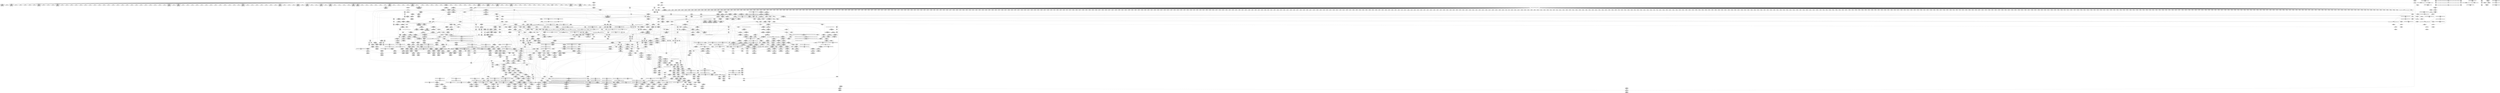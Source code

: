 digraph {
	CE0x5906a00 [shape=record,shape=Mrecord,label="{CE0x5906a00|mediated_filesystem:s_flags|security/apparmor/include/apparmor.h,117}"]
	CE0x58a2a10 [shape=record,shape=Mrecord,label="{CE0x58a2a10|104:_%struct.inode*,_:_CRE_211,212_}"]
	CE0x5965c80 [shape=record,shape=Mrecord,label="{CE0x5965c80|aa_cred_profile:tmp|*SummSource*}"]
	CE0x5910df0 [shape=record,shape=Mrecord,label="{CE0x5910df0|VOIDTB_TE:_CE_318,319_}"]
	CE0x59b8d40 [shape=record,shape=Mrecord,label="{CE0x59b8d40|72:_i32,_:_CRE_648,656_}"]
	CE0x58a1f60 [shape=record,shape=Mrecord,label="{CE0x58a1f60|104:_%struct.inode*,_:_CRE_202,203_}"]
	CE0x5952bc0 [shape=record,shape=Mrecord,label="{CE0x5952bc0|__aa_current_profile:tmp7|security/apparmor/include/context.h,138}"]
	CE0x5882850 [shape=record,shape=Mrecord,label="{CE0x5882850|common_perm:tmp4|security/apparmor/lsm.c,169|*SummSink*}"]
	"CONST[source:0(mediator),value:2(dynamic)][purpose:{subject}]"
	CE0x59aabd0 [shape=record,shape=Mrecord,label="{CE0x59aabd0|72:_i32,_:_CRE_194,195_}"]
	CE0x58b96a0 [shape=record,shape=Mrecord,label="{CE0x58b96a0|mediated_filesystem:i_sb|security/apparmor/include/apparmor.h,117|*SummSource*}"]
	CE0x58711e0 [shape=record,shape=Mrecord,label="{CE0x58711e0|get_current:tmp3|*SummSource*}"]
	CE0x5885d40 [shape=record,shape=Mrecord,label="{CE0x5885d40|common_perm_dir_dentry:entry|*SummSource*}"]
	CE0x592edd0 [shape=record,shape=Mrecord,label="{CE0x592edd0|aa_path_perm:path|Function::aa_path_perm&Arg::path::}"]
	CE0x5884d30 [shape=record,shape=Mrecord,label="{CE0x5884d30|GLOBAL:get_current|*Constant*|*SummSink*}"]
	CE0x59539a0 [shape=record,shape=Mrecord,label="{CE0x59539a0|VOIDTB_TE:_CE_175,176_}"]
	CE0x589c750 [shape=record,shape=Mrecord,label="{CE0x589c750|104:_%struct.inode*,_:_CRE_72,80_|*MultipleSource*|*LoadInst*|security/apparmor/lsm.c,253|security/apparmor/lsm.c,253}"]
	CE0x5974dd0 [shape=record,shape=Mrecord,label="{CE0x5974dd0|aa_cred_profile:tmp28|security/apparmor/include/context.h,100|*SummSink*}"]
	CE0x5930990 [shape=record,shape=Mrecord,label="{CE0x5930990|common_perm:call|security/apparmor/lsm.c,168|*SummSource*}"]
	CE0x588db70 [shape=record,shape=Mrecord,label="{CE0x588db70|common_perm_create:tmp|*SummSource*}"]
	"CONST[source:2(external),value:0(static)][purpose:{object}][SrcIdx:0]"
	CE0x59ab120 [shape=record,shape=Mrecord,label="{CE0x59ab120|72:_i32,_:_CRE_199,200_}"]
	CE0x589cc90 [shape=record,shape=Mrecord,label="{CE0x589cc90|104:_%struct.inode*,_:_CRE_89,90_}"]
	CE0x59b2d70 [shape=record,shape=Mrecord,label="{CE0x59b2d70|72:_i32,_:_CRE_484,485_}"]
	CE0x59a79e0 [shape=record,shape=Mrecord,label="{CE0x59a79e0|72:_i32,_:_CRE_147,148_}"]
	CE0x594bb30 [shape=record,shape=Mrecord,label="{CE0x594bb30|aa_cred_profile:lnot.ext|security/apparmor/include/context.h,100}"]
	CE0x59bb570 [shape=record,shape=Mrecord,label="{CE0x59bb570|72:_i32,_:_CRE_876,877_}"]
	CE0x589e9f0 [shape=record,shape=Mrecord,label="{CE0x589e9f0|104:_%struct.inode*,_:_CRE_157,158_}"]
	CE0x59a69a0 [shape=record,shape=Mrecord,label="{CE0x59a69a0|72:_i32,_:_CRE_104,112_}"]
	CE0x5887640 [shape=record,shape=Mrecord,label="{CE0x5887640|i32_10|*Constant*}"]
	CE0x595d3e0 [shape=record,shape=Mrecord,label="{CE0x595d3e0|__aa_current_profile:tmp18|security/apparmor/include/context.h,138|*SummSource*}"]
	CE0x58a21c0 [shape=record,shape=Mrecord,label="{CE0x58a21c0|104:_%struct.inode*,_:_CRE_204,205_}"]
	CE0x595e430 [shape=record,shape=Mrecord,label="{CE0x595e430|get_current:tmp1}"]
	CE0x58c8fe0 [shape=record,shape=Mrecord,label="{CE0x58c8fe0|i64*_getelementptr_inbounds_(_5_x_i64_,_5_x_i64_*___llvm_gcov_ctr57,_i64_0,_i64_4)|*Constant*|*SummSource*}"]
	CE0x5963320 [shape=record,shape=Mrecord,label="{CE0x5963320|aa_cred_profile:cred|Function::aa_cred_profile&Arg::cred::|*SummSource*}"]
	CE0x58a1710 [shape=record,shape=Mrecord,label="{CE0x58a1710|104:_%struct.inode*,_:_CRE_195,196_}"]
	CE0x5882e60 [shape=record,shape=Mrecord,label="{CE0x5882e60|common_perm:tmp6|security/apparmor/lsm.c,169}"]
	CE0x5916a90 [shape=record,shape=Mrecord,label="{CE0x5916a90|VOIDTB_TE:_CE_214,215_}"]
	CE0x58c65f0 [shape=record,shape=Mrecord,label="{CE0x58c65f0|common_perm_create:tmp32|security/apparmor/lsm.c,253|*SummSource*}"]
	CE0x58a27b0 [shape=record,shape=Mrecord,label="{CE0x58a27b0|104:_%struct.inode*,_:_CRE_209,210_}"]
	CE0x59be100 [shape=record,shape=Mrecord,label="{CE0x59be100|72:_i32,_:_CRE_917,918_}"]
	CE0x58825b0 [shape=record,shape=Mrecord,label="{CE0x58825b0|common_perm:tmp4|security/apparmor/lsm.c,169}"]
	CE0x59a6d50 [shape=record,shape=Mrecord,label="{CE0x59a6d50|72:_i32,_:_CRE_128,136_}"]
	CE0x58c3930 [shape=record,shape=Mrecord,label="{CE0x58c3930|104:_%struct.inode*,_:_CRE_311,312_}"]
	CE0x5857580 [shape=record,shape=Mrecord,label="{CE0x5857580|_ret_i32_%retval.0,_!dbg_!15515|security/apparmor/lsm.c,257|*SummSource*}"]
	CE0x596e690 [shape=record,shape=Mrecord,label="{CE0x596e690|aa_cred_profile:tmp4|*LoadInst*|security/apparmor/include/context.h,99|*SummSource*}"]
	CE0x58a1380 [shape=record,shape=Mrecord,label="{CE0x58a1380|104:_%struct.inode*,_:_CRE_192,193_}"]
	CE0x5853390 [shape=record,shape=Mrecord,label="{CE0x5853390|i64*_getelementptr_inbounds_(_2_x_i64_,_2_x_i64_*___llvm_gcov_ctr59,_i64_0,_i64_1)|*Constant*|*SummSink*}"]
	CE0x59c0410 [shape=record,shape=Mrecord,label="{CE0x59c0410|72:_i32,_:_CRE_988,992_}"]
	CE0x596de70 [shape=record,shape=Mrecord,label="{CE0x596de70|%struct.aa_profile*_null|*Constant*|*SummSource*}"]
	CE0x5926ef0 [shape=record,shape=Mrecord,label="{CE0x5926ef0|common_perm:tmp2|security/apparmor/lsm.c,169}"]
	CE0x58ce7f0 [shape=record,shape=Mrecord,label="{CE0x58ce7f0|__aa_current_profile:tmp12|security/apparmor/include/context.h,138|*SummSource*}"]
	CE0x595b260 [shape=record,shape=Mrecord,label="{CE0x595b260|i8*_getelementptr_inbounds_(_45_x_i8_,_45_x_i8_*_.str14,_i32_0,_i32_0)|*Constant*}"]
	CE0x58c1dc0 [shape=record,shape=Mrecord,label="{CE0x58c1dc0|104:_%struct.inode*,_:_CRE_223,224_}"]
	CE0x58c6b80 [shape=record,shape=Mrecord,label="{CE0x58c6b80|i32_10|*Constant*}"]
	CE0x5983700 [shape=record,shape=Mrecord,label="{CE0x5983700|aa_cred_profile:tmp21|security/apparmor/include/context.h,100|*SummSource*}"]
	CE0x592b470 [shape=record,shape=Mrecord,label="{CE0x592b470|__aa_current_profile:tmp3|*SummSink*}"]
	CE0x59b0620 [shape=record,shape=Mrecord,label="{CE0x59b0620|72:_i32,_:_CRE_306,307_}"]
	CE0x589ba10 [shape=record,shape=Mrecord,label="{CE0x589ba10|104:_%struct.inode*,_:_CRE_215,216_}"]
	CE0x5923460 [shape=record,shape=Mrecord,label="{CE0x5923460|mediated_filesystem:tmp5|security/apparmor/include/apparmor.h,117}"]
	CE0x586c830 [shape=record,shape=Mrecord,label="{CE0x586c830|_call_void_mcount()_#2}"]
	CE0x58c3df0 [shape=record,shape=Mrecord,label="{CE0x58c3df0|104:_%struct.inode*,_:_CRE_315,316_}"]
	CE0x59b6290 [shape=record,shape=Mrecord,label="{CE0x59b6290|72:_i32,_:_CRE_587,588_}"]
	CE0x5931ca0 [shape=record,shape=Mrecord,label="{CE0x5931ca0|common_perm:tmp8|security/apparmor/lsm.c,170}"]
	CE0x587d930 [shape=record,shape=Mrecord,label="{CE0x587d930|mediated_filesystem:tmp3}"]
	CE0x59b2820 [shape=record,shape=Mrecord,label="{CE0x59b2820|72:_i32,_:_CRE_479,480_}"]
	CE0x58865f0 [shape=record,shape=Mrecord,label="{CE0x58865f0|_ret_%struct.task_struct*_%tmp4,_!dbg_!15471|./arch/x86/include/asm/current.h,14}"]
	CE0x592c2d0 [shape=record,shape=Mrecord,label="{CE0x592c2d0|common_perm:if.end|*SummSource*}"]
	CE0x592ff90 [shape=record,shape=Mrecord,label="{CE0x592ff90|aa_path_perm:cond|Function::aa_path_perm&Arg::cond::|*SummSink*}"]
	CE0x5982e50 [shape=record,shape=Mrecord,label="{CE0x5982e50|i64*_getelementptr_inbounds_(_16_x_i64_,_16_x_i64_*___llvm_gcov_ctr46,_i64_0,_i64_8)|*Constant*|*SummSink*}"]
	CE0x587ca80 [shape=record,shape=Mrecord,label="{CE0x587ca80|mediated_filesystem:tmp1}"]
	CE0x59a9ad0 [shape=record,shape=Mrecord,label="{CE0x59a9ad0|72:_i32,_:_CRE_178,179_}"]
	CE0x58863e0 [shape=record,shape=Mrecord,label="{CE0x58863e0|_ret_%struct.task_struct*_%tmp4,_!dbg_!15471|./arch/x86/include/asm/current.h,14|*SummSource*}"]
	CE0x58883a0 [shape=record,shape=Mrecord,label="{CE0x58883a0|common_perm_create:fsuid|security/apparmor/lsm.c,251|*SummSource*}"]
	CE0x594c7e0 [shape=record,shape=Mrecord,label="{CE0x594c7e0|i64_0|*Constant*}"]
	"CONST[source:2(external),value:2(dynamic)][purpose:{subject}][SrcIdx:7]"
	CE0x59ad540 [shape=record,shape=Mrecord,label="{CE0x59ad540|72:_i32,_:_CRE_260,261_}"]
	CE0x59bf530 [shape=record,shape=Mrecord,label="{CE0x59bf530|72:_i32,_:_CRE_936,944_}"]
	CE0x586a560 [shape=record,shape=Mrecord,label="{CE0x586a560|common_perm_create:tmp33|security/apparmor/lsm.c,254|*SummSource*}"]
	CE0x59bd990 [shape=record,shape=Mrecord,label="{CE0x59bd990|72:_i32,_:_CRE_910,911_}"]
	CE0x58bb470 [shape=record,shape=Mrecord,label="{CE0x58bb470|_call_void_mcount()_#2|*SummSink*}"]
	CE0x59108a0 [shape=record,shape=Mrecord,label="{CE0x59108a0|VOIDTB_TE:_CE_313,314_}"]
	CE0x595ab30 [shape=record,shape=Mrecord,label="{CE0x595ab30|i32_138|*Constant*|*SummSink*}"]
	CE0x596f6d0 [shape=record,shape=Mrecord,label="{CE0x596f6d0|GLOBAL:llvm.expect.i64|*Constant*|*SummSource*}"]
	CE0x59ad650 [shape=record,shape=Mrecord,label="{CE0x59ad650|72:_i32,_:_CRE_261,262_}"]
	CE0x5877910 [shape=record,shape=Mrecord,label="{CE0x5877910|common_perm_create:do.end|*SummSink*}"]
	CE0x59b64b0 [shape=record,shape=Mrecord,label="{CE0x59b64b0|72:_i32,_:_CRE_589,590_}"]
	CE0x59bae00 [shape=record,shape=Mrecord,label="{CE0x59bae00|72:_i32,_:_CRE_869,870_}"]
	CE0x59615e0 [shape=record,shape=Mrecord,label="{CE0x59615e0|i32_78|*Constant*}"]
	CE0x597edd0 [shape=record,shape=Mrecord,label="{CE0x597edd0|VOIDTB_TE:_CE_144,145_}"]
	CE0x58ce290 [shape=record,shape=Mrecord,label="{CE0x58ce290|__aa_current_profile:tmp11|security/apparmor/include/context.h,138|*SummSource*}"]
	CE0x5871d50 [shape=record,shape=Mrecord,label="{CE0x5871d50|common_perm_create:tmp5|security/apparmor/lsm.c,251}"]
	CE0x5977c50 [shape=record,shape=Mrecord,label="{CE0x5977c50|aa_cred_profile:tmp32|security/apparmor/include/context.h,101|*SummSink*}"]
	CE0x595c690 [shape=record,shape=Mrecord,label="{CE0x595c690|i8_1|*Constant*}"]
	CE0x5966e50 [shape=record,shape=Mrecord,label="{CE0x5966e50|aa_cred_profile:tmp12|security/apparmor/include/context.h,100|*SummSource*}"]
	CE0x59b6f50 [shape=record,shape=Mrecord,label="{CE0x59b6f50|72:_i32,_:_CRE_599,600_}"]
	CE0x59b1b90 [shape=record,shape=Mrecord,label="{CE0x59b1b90|72:_i32,_:_CRE_432,440_}"]
	CE0x58f1a20 [shape=record,shape=Mrecord,label="{CE0x58f1a20|aa_cred_profile:tmp22|security/apparmor/include/context.h,100}"]
	CE0x589db80 [shape=record,shape=Mrecord,label="{CE0x589db80|104:_%struct.inode*,_:_CRE_145,146_}"]
	CE0x59af520 [shape=record,shape=Mrecord,label="{CE0x59af520|72:_i32,_:_CRE_290,291_}"]
	CE0x58c8b80 [shape=record,shape=Mrecord,label="{CE0x58c8b80|common_perm:error.0|*SummSource*}"]
	CE0x59321d0 [shape=record,shape=Mrecord,label="{CE0x59321d0|common_perm:call1|security/apparmor/lsm.c,170}"]
	CE0x59b0fe0 [shape=record,shape=Mrecord,label="{CE0x59b0fe0|72:_i32,_:_CRE_336,344_}"]
	CE0x5956240 [shape=record,shape=Mrecord,label="{CE0x5956240|__aa_current_profile:tmp13|security/apparmor/include/context.h,138|*SummSink*}"]
	CE0x5871ec0 [shape=record,shape=Mrecord,label="{CE0x5871ec0|common_perm_create:tmp5|security/apparmor/lsm.c,251|*SummSource*}"]
	CE0x59b4c40 [shape=record,shape=Mrecord,label="{CE0x59b4c40|72:_i32,_:_CRE_566,567_}"]
	CE0x5979400 [shape=record,shape=Mrecord,label="{CE0x5979400|aa_cred_profile:expval|security/apparmor/include/context.h,100}"]
	CE0x5983290 [shape=record,shape=Mrecord,label="{CE0x5983290|aa_cred_profile:tmp20|security/apparmor/include/context.h,100|*SummSource*}"]
	CE0x58a1d00 [shape=record,shape=Mrecord,label="{CE0x58a1d00|104:_%struct.inode*,_:_CRE_200,201_}"]
	CE0x59bcbc0 [shape=record,shape=Mrecord,label="{CE0x59bcbc0|72:_i32,_:_CRE_897,898_}"]
	CE0x589a110 [shape=record,shape=Mrecord,label="{CE0x589a110|common_perm_create:tmp27|*LoadInst*|security/apparmor/lsm.c,253}"]
	CE0x5888a00 [shape=record,shape=Mrecord,label="{CE0x5888a00|common_perm_create:tmp21|security/apparmor/lsm.c,251}"]
	CE0x5875730 [shape=record,shape=Mrecord,label="{CE0x5875730|common_perm_create:tmp14|security/apparmor/lsm.c,251}"]
	CE0x59524e0 [shape=record,shape=Mrecord,label="{CE0x59524e0|__aa_current_profile:do.end}"]
	CE0x59ba7d0 [shape=record,shape=Mrecord,label="{CE0x59ba7d0|72:_i32,_:_CRE_856,864_}"]
	CE0x59bfab0 [shape=record,shape=Mrecord,label="{CE0x59bfab0|72:_i32,_:_CRE_976,977_}"]
	CE0x597e350 [shape=record,shape=Mrecord,label="{CE0x597e350|aa_cred_profile:lor.rhs}"]
	CE0x594d880 [shape=record,shape=Mrecord,label="{CE0x594d880|i64*_getelementptr_inbounds_(_11_x_i64_,_11_x_i64_*___llvm_gcov_ctr58,_i64_0,_i64_1)|*Constant*|*SummSink*}"]
	CE0x58504b0 [shape=record,shape=Mrecord,label="{CE0x58504b0|apparmor_path_mkdir:entry|*SummSource*}"]
	CE0x59ae750 [shape=record,shape=Mrecord,label="{CE0x59ae750|72:_i32,_:_CRE_277,278_}"]
	CE0x587d1b0 [shape=record,shape=Mrecord,label="{CE0x587d1b0|get_current:tmp2}"]
	CE0x5872b80 [shape=record,shape=Mrecord,label="{CE0x5872b80|_ret_i1_%lnot,_!dbg_!15473|security/apparmor/include/apparmor.h,117}"]
	CE0x59b97e0 [shape=record,shape=Mrecord,label="{CE0x59b97e0|72:_i32,_:_CRE_728,736_}"]
	CE0x589bdd0 [shape=record,shape=Mrecord,label="{CE0x589bdd0|104:_%struct.inode*,_:_CRE_24,40_|*MultipleSource*|*LoadInst*|security/apparmor/lsm.c,253|security/apparmor/lsm.c,253}"]
	CE0x59afda0 [shape=record,shape=Mrecord,label="{CE0x59afda0|72:_i32,_:_CRE_298,299_}"]
	CE0x58910d0 [shape=record,shape=Mrecord,label="{CE0x58910d0|get_current:tmp1|*SummSink*}"]
	CE0x59b7d20 [shape=record,shape=Mrecord,label="{CE0x59b7d20|72:_i32,_:_CRE_612,613_}"]
	CE0x59ad430 [shape=record,shape=Mrecord,label="{CE0x59ad430|72:_i32,_:_CRE_259,260_}"]
	CE0x59bf640 [shape=record,shape=Mrecord,label="{CE0x59bf640|72:_i32,_:_CRE_944,952_}"]
	CE0x5933fd0 [shape=record,shape=Mrecord,label="{CE0x5933fd0|mediated_filesystem:lnot|security/apparmor/include/apparmor.h,117|*SummSource*}"]
	CE0x5876e80 [shape=record,shape=Mrecord,label="{CE0x5876e80|common_perm_create:tmp7|security/apparmor/lsm.c,251|*SummSink*}"]
	CE0x585a550 [shape=record,shape=Mrecord,label="{CE0x585a550|common_perm_create:do.body|*SummSink*}"]
	CE0x58bb210 [shape=record,shape=Mrecord,label="{CE0x58bb210|i64*_getelementptr_inbounds_(_2_x_i64_,_2_x_i64_*___llvm_gcov_ctr112,_i64_0,_i64_1)|*Constant*}"]
	CE0x588f230 [shape=record,shape=Mrecord,label="{CE0x588f230|common_perm_create:tmp11|security/apparmor/lsm.c,251|*SummSink*}"]
	CE0x59b87c0 [shape=record,shape=Mrecord,label="{CE0x59b87c0|72:_i32,_:_CRE_622,623_}"]
	CE0x5877170 [shape=record,shape=Mrecord,label="{CE0x5877170|common_perm_create:uid|security/apparmor/lsm.c,251}"]
	CE0x5910790 [shape=record,shape=Mrecord,label="{CE0x5910790|VOIDTB_TE:_CE_312,313_}"]
	CE0x5932810 [shape=record,shape=Mrecord,label="{CE0x5932810|GLOBAL:aa_path_perm|*Constant*|*SummSource*}"]
	CE0x58d34d0 [shape=record,shape=Mrecord,label="{CE0x58d34d0|mediated_filesystem:tmp1|*SummSink*}"]
	CE0x590f770 [shape=record,shape=Mrecord,label="{CE0x590f770|VOIDTB_TE:_CE_240,248_}"]
	CE0x5933420 [shape=record,shape=Mrecord,label="{CE0x5933420|mediated_filesystem:and|security/apparmor/include/apparmor.h,117|*SummSource*}"]
	CE0x5884e40 [shape=record,shape=Mrecord,label="{CE0x5884e40|get_current:entry}"]
	CE0x58c3040 [shape=record,shape=Mrecord,label="{CE0x58c3040|104:_%struct.inode*,_:_CRE_304,305_}"]
	CE0x589b470 [shape=record,shape=Mrecord,label="{CE0x589b470|common_perm_create:d_inode|security/apparmor/lsm.c,253|*SummSource*}"]
	CE0x58f1180 [shape=record,shape=Mrecord,label="{CE0x58f1180|void_(i8*,_i32,_i64)*_asm_sideeffect_1:_09ud2_0A.pushsection___bug_table,_22a_22_0A2:_09.long_1b_-_2b,_$_0:c_-_2b_0A_09.word_$_1:c_,_0_0A_09.org_2b+$_2:c_0A.popsection_,_i,i,i,_dirflag_,_fpsr_,_flags_|*SummSink*}"]
	CE0x597d9f0 [shape=record,shape=Mrecord,label="{CE0x597d9f0|i64*_getelementptr_inbounds_(_16_x_i64_,_16_x_i64_*___llvm_gcov_ctr46,_i64_0,_i64_14)|*Constant*|*SummSource*}"]
	CE0x5936190 [shape=record,shape=Mrecord,label="{CE0x5936190|_call_void_mcount()_#2|*SummSink*}"]
	CE0x58f0fc0 [shape=record,shape=Mrecord,label="{CE0x58f0fc0|_call_void_asm_sideeffect_1:_09ud2_0A.pushsection___bug_table,_22a_22_0A2:_09.long_1b_-_2b,_$_0:c_-_2b_0A_09.word_$_1:c_,_0_0A_09.org_2b+$_2:c_0A.popsection_,_i,i,i,_dirflag_,_fpsr_,_flags_(i8*_getelementptr_inbounds_(_36_x_i8_,_36_x_i8_*_.str12,_i32_0,_i32_0),_i32_100,_i64_12)_#2,_!dbg_!15490,_!srcloc_!15493|security/apparmor/include/context.h,100|*SummSink*}"]
	CE0x58c4c40 [shape=record,shape=Mrecord,label="{CE0x58c4c40|common_perm_create:tmp30|security/apparmor/lsm.c,253|*SummSink*}"]
	CE0x59af630 [shape=record,shape=Mrecord,label="{CE0x59af630|72:_i32,_:_CRE_291,292_}"]
	CE0x59302e0 [shape=record,shape=Mrecord,label="{CE0x59302e0|_ret_i32_%call17,_!dbg_!15526|security/apparmor/file.c,307|*SummSource*}"]
	CE0x58c2360 [shape=record,shape=Mrecord,label="{CE0x58c2360|104:_%struct.inode*,_:_CRE_248,256_|*MultipleSource*|*LoadInst*|security/apparmor/lsm.c,253|security/apparmor/lsm.c,253}"]
	CE0x588b0b0 [shape=record,shape=Mrecord,label="{CE0x588b0b0|GLOBAL:get_current|*Constant*}"]
	CE0x58579d0 [shape=record,shape=Mrecord,label="{CE0x58579d0|apparmor_path_mkdir:tmp2}"]
	CE0x585b800 [shape=record,shape=Mrecord,label="{CE0x585b800|common_perm:cmp|security/apparmor/lsm.c,169|*SummSource*}"]
	CE0x58cf610 [shape=record,shape=Mrecord,label="{CE0x58cf610|common_perm_dir_dentry:dir|Function::common_perm_dir_dentry&Arg::dir::|*SummSink*}"]
	CE0x5926030 [shape=record,shape=Mrecord,label="{CE0x5926030|_call_void_mcount()_#2}"]
	CE0x5851c20 [shape=record,shape=Mrecord,label="{CE0x5851c20|i32_0|*Constant*}"]
	CE0x585aa40 [shape=record,shape=Mrecord,label="{CE0x585aa40|common_perm_create:land.lhs.true|*SummSink*}"]
	CE0x592ec10 [shape=record,shape=Mrecord,label="{CE0x592ec10|aa_path_perm:profile|Function::aa_path_perm&Arg::profile::|*SummSink*}"]
	CE0x58a1970 [shape=record,shape=Mrecord,label="{CE0x58a1970|104:_%struct.inode*,_:_CRE_197,198_}"]
	CE0x58d2e50 [shape=record,shape=Mrecord,label="{CE0x58d2e50|i64_1|*Constant*}"]
	CE0x58c2530 [shape=record,shape=Mrecord,label="{CE0x58c2530|104:_%struct.inode*,_:_CRE_256,264_|*MultipleSource*|*LoadInst*|security/apparmor/lsm.c,253|security/apparmor/lsm.c,253}"]
	CE0x58870c0 [shape=record,shape=Mrecord,label="{CE0x58870c0|common_perm_create:cred|security/apparmor/lsm.c,251|*SummSink*}"]
	CE0x58d27f0 [shape=record,shape=Mrecord,label="{CE0x58d27f0|i64*_getelementptr_inbounds_(_2_x_i64_,_2_x_i64_*___llvm_gcov_ctr112,_i64_0,_i64_0)|*Constant*}"]
	CE0x59a98b0 [shape=record,shape=Mrecord,label="{CE0x59a98b0|72:_i32,_:_CRE_176,177_}"]
	CE0x59b7390 [shape=record,shape=Mrecord,label="{CE0x59b7390|72:_i32,_:_CRE_603,604_}"]
	CE0x584aa90 [shape=record,shape=Mrecord,label="{CE0x584aa90|apparmor_path_mkdir:bb}"]
	CE0x54b8970 [shape=record,shape=Mrecord,label="{CE0x54b8970|GLOBAL:common_perm_create|*Constant*|*SummSource*}"]
	CE0x588b540 [shape=record,shape=Mrecord,label="{CE0x588b540|common_perm_create:tmp18|security/apparmor/lsm.c,251}"]
	CE0x5867a10 [shape=record,shape=Mrecord,label="{CE0x5867a10|i64_5|*Constant*|*SummSource*}"]
	CE0x589eeb0 [shape=record,shape=Mrecord,label="{CE0x589eeb0|104:_%struct.inode*,_:_CRE_161,162_}"]
	CE0x58835d0 [shape=record,shape=Mrecord,label="{CE0x58835d0|i64*_getelementptr_inbounds_(_5_x_i64_,_5_x_i64_*___llvm_gcov_ctr57,_i64_0,_i64_3)|*Constant*|*SummSource*}"]
	CE0x58c9a30 [shape=record,shape=Mrecord,label="{CE0x58c9a30|_ret_i1_%lnot,_!dbg_!15473|security/apparmor/include/apparmor.h,117|*SummSink*}"]
	CE0x5981ba0 [shape=record,shape=Mrecord,label="{CE0x5981ba0|aa_cred_profile:tmp14|security/apparmor/include/context.h,100|*SummSource*}"]
	CE0x5956900 [shape=record,shape=Mrecord,label="{CE0x5956900|__aa_current_profile:tmp7|security/apparmor/include/context.h,138|*SummSink*}"]
	CE0x596a8b0 [shape=record,shape=Mrecord,label="{CE0x596a8b0|VOIDTB_TE:_CE_183,184_}"]
	CE0x5958140 [shape=record,shape=Mrecord,label="{CE0x5958140|VOIDTB_TE:_CE_154,155_}"]
	CE0x5887240 [shape=record,shape=Mrecord,label="{CE0x5887240|common_perm_create:cred|security/apparmor/lsm.c,251}"]
	CE0x5951da0 [shape=record,shape=Mrecord,label="{CE0x5951da0|aa_cred_profile:tmp7|security/apparmor/include/context.h,100|*SummSource*}"]
	CE0x596ba80 [shape=record,shape=Mrecord,label="{CE0x596ba80|i32_22|*Constant*}"]
	CE0x597ec30 [shape=record,shape=Mrecord,label="{CE0x597ec30|VOIDTB_TE:_CE_104,112_}"]
	CE0x58cf5a0 [shape=record,shape=Mrecord,label="{CE0x58cf5a0|common_perm_dir_dentry:dir|Function::common_perm_dir_dentry&Arg::dir::|*SummSource*}"]
	CE0x58a14b0 [shape=record,shape=Mrecord,label="{CE0x58a14b0|104:_%struct.inode*,_:_CRE_193,194_}"]
	CE0x586c770 [shape=record,shape=Mrecord,label="{CE0x586c770|common_perm_create:tmp3|*SummSink*}"]
	CE0x585e3c0 [shape=record,shape=Mrecord,label="{CE0x585e3c0|common_perm_create:tmp24|security/apparmor/lsm.c,253|*SummSource*}"]
	CE0x5938d40 [shape=record,shape=Mrecord,label="{CE0x5938d40|common_perm_dir_dentry:call|security/apparmor/lsm.c,191|*SummSink*}"]
	CE0x590f660 [shape=record,shape=Mrecord,label="{CE0x590f660|VOIDTB_TE:_CE_232,240_}"]
	CE0x59b9e40 [shape=record,shape=Mrecord,label="{CE0x59b9e40|72:_i32,_:_CRE_776,792_}"]
	CE0x58f4a40 [shape=record,shape=Mrecord,label="{CE0x58f4a40|i32_100|*Constant*|*SummSource*}"]
	CE0x5858170 [shape=record,shape=Mrecord,label="{CE0x5858170|apparmor_path_mkdir:tmp2|*SummSink*}"]
	CE0x595b2d0 [shape=record,shape=Mrecord,label="{CE0x595b2d0|i64*_getelementptr_inbounds_(_11_x_i64_,_11_x_i64_*___llvm_gcov_ctr58,_i64_0,_i64_9)|*Constant*}"]
	CE0x588c300 [shape=record,shape=Mrecord,label="{CE0x588c300|common_perm_create:if.then}"]
	CE0x594b5d0 [shape=record,shape=Mrecord,label="{CE0x594b5d0|__aa_current_profile:tmp10|security/apparmor/include/context.h,138|*SummSource*}"]
	CE0x5859630 [shape=record,shape=Mrecord,label="{CE0x5859630|apparmor_path_mkdir:bb|*SummSink*}"]
	CE0x58c9bf0 [shape=record,shape=Mrecord,label="{CE0x58c9bf0|common_perm_create:tmp29|security/apparmor/lsm.c,253|*SummSink*}"]
	"CONST[source:1(input),value:2(dynamic)][purpose:{object}][SrcIdx:1]"
	CE0x585fd50 [shape=record,shape=Mrecord,label="{CE0x585fd50|i64*_getelementptr_inbounds_(_17_x_i64_,_17_x_i64_*___llvm_gcov_ctr60,_i64_0,_i64_6)|*Constant*|*SummSource*}"]
	CE0x595a0d0 [shape=record,shape=Mrecord,label="{CE0x595a0d0|i8*_getelementptr_inbounds_(_36_x_i8_,_36_x_i8_*_.str12,_i32_0,_i32_0)|*Constant*}"]
	CE0x54b89e0 [shape=record,shape=Mrecord,label="{CE0x54b89e0|GLOBAL:common_perm_create|*Constant*|*SummSink*}"]
	CE0x58c8640 [shape=record,shape=Mrecord,label="{CE0x58c8640|80:_i64,_:_CRE_80,88_|*MultipleSource*|*LoadInst*|security/apparmor/include/apparmor.h,117|security/apparmor/include/apparmor.h,117}"]
	CE0x59a67a0 [shape=record,shape=Mrecord,label="{CE0x59a67a0|72:_i32,_:_CRE_88,96_}"]
	CE0x586c030 [shape=record,shape=Mrecord,label="{CE0x586c030|common_perm_create:tmp36|security/apparmor/lsm.c,256|*SummSink*}"]
	CE0x59bd110 [shape=record,shape=Mrecord,label="{CE0x59bd110|72:_i32,_:_CRE_902,903_}"]
	CE0x59b0ea0 [shape=record,shape=Mrecord,label="{CE0x59b0ea0|72:_i32,_:_CRE_328,336_}"]
	CE0x59ad100 [shape=record,shape=Mrecord,label="{CE0x59ad100|72:_i32,_:_CRE_256,257_}"]
	CE0x589c1e0 [shape=record,shape=Mrecord,label="{CE0x589c1e0|104:_%struct.inode*,_:_CRE_48,52_|*MultipleSource*|*LoadInst*|security/apparmor/lsm.c,253|security/apparmor/lsm.c,253}"]
	CE0x594cff0 [shape=record,shape=Mrecord,label="{CE0x594cff0|__aa_current_profile:tmp10|security/apparmor/include/context.h,138}"]
	CE0x59b75b0 [shape=record,shape=Mrecord,label="{CE0x59b75b0|72:_i32,_:_CRE_605,606_}"]
	CE0x5870af0 [shape=record,shape=Mrecord,label="{CE0x5870af0|i64_0|*Constant*}"]
	CE0x59b9180 [shape=record,shape=Mrecord,label="{CE0x59b9180|72:_i32,_:_CRE_680,684_}"]
	CE0x58cade0 [shape=record,shape=Mrecord,label="{CE0x58cade0|mediated_filesystem:entry|*SummSource*}"]
	CE0x59b7b00 [shape=record,shape=Mrecord,label="{CE0x59b7b00|72:_i32,_:_CRE_610,611_}"]
	CE0x588d490 [shape=record,shape=Mrecord,label="{CE0x588d490|i64*_getelementptr_inbounds_(_2_x_i64_,_2_x_i64_*___llvm_gcov_ctr56,_i64_0,_i64_0)|*Constant*|*SummSink*}"]
	CE0x5927070 [shape=record,shape=Mrecord,label="{CE0x5927070|common_perm:tmp2|security/apparmor/lsm.c,169|*SummSource*}"]
	CE0x588a230 [shape=record,shape=Mrecord,label="{CE0x588a230|0:_%struct.vfsmount*,_8:_%struct.dentry*,_:_CRE_0,8_|*MultipleSource*|Function::common_perm_create&Arg::dir::|Function::apparmor_path_mkdir&Arg::dir::|security/apparmor/lsm.c,253}"]
	CE0x5953890 [shape=record,shape=Mrecord,label="{CE0x5953890|VOIDTB_TE:_CE_174,175_}"]
	CE0x5937960 [shape=record,shape=Mrecord,label="{CE0x5937960|common_perm_dir_dentry:tmp4|*LoadInst*|security/apparmor/lsm.c,189|*SummSource*}"]
	CE0x59ab010 [shape=record,shape=Mrecord,label="{CE0x59ab010|72:_i32,_:_CRE_198,199_}"]
	CE0x589f240 [shape=record,shape=Mrecord,label="{CE0x589f240|104:_%struct.inode*,_:_CRE_164,165_}"]
	CE0x58d0470 [shape=record,shape=Mrecord,label="{CE0x58d0470|common_perm_dir_dentry:cond|Function::common_perm_dir_dentry&Arg::cond::|*SummSource*}"]
	CE0x5929140 [shape=record,shape=Mrecord,label="{CE0x5929140|common_perm:tmp|*SummSource*}"]
	CE0x5970230 [shape=record,shape=Mrecord,label="{CE0x5970230|aa_cred_profile:do.end8}"]
	CE0x5854d40 [shape=record,shape=Mrecord,label="{CE0x5854d40|i32_16|*Constant*}"]
	CE0x5980da0 [shape=record,shape=Mrecord,label="{CE0x5980da0|_call_void_mcount()_#2}"]
	CE0x586d450 [shape=record,shape=Mrecord,label="{CE0x586d450|common_perm_create:tobool1|security/apparmor/lsm.c,251}"]
	CE0x58d21c0 [shape=record,shape=Mrecord,label="{CE0x58d21c0|common_perm_create:tmp38|security/apparmor/lsm.c,257|*SummSource*}"]
	CE0x5883010 [shape=record,shape=Mrecord,label="{CE0x5883010|common_perm:tmp6|security/apparmor/lsm.c,169|*SummSource*}"]
	CE0x59578e0 [shape=record,shape=Mrecord,label="{CE0x59578e0|__aa_current_profile:tobool1|security/apparmor/include/context.h,138|*SummSink*}"]
	CE0x5953310 [shape=record,shape=Mrecord,label="{CE0x5953310|__aa_current_profile:land.lhs.true2|*SummSource*}"]
	CE0x59b1970 [shape=record,shape=Mrecord,label="{CE0x59b1970|72:_i32,_:_CRE_416,424_}"]
	CE0x5876750 [shape=record,shape=Mrecord,label="{CE0x5876750|GLOBAL:__llvm_gcov_ctr60|Global_var:__llvm_gcov_ctr60}"]
	CE0x58c9530 [shape=record,shape=Mrecord,label="{CE0x58c9530|common_perm:tmp9|security/apparmor/lsm.c,172|*SummSink*}"]
	CE0x58f2310 [shape=record,shape=Mrecord,label="{CE0x58f2310|i64*_getelementptr_inbounds_(_16_x_i64_,_16_x_i64_*___llvm_gcov_ctr46,_i64_0,_i64_10)|*Constant*}"]
	CE0x58999b0 [shape=record,shape=Mrecord,label="{CE0x58999b0|common_perm_create:tmp26|security/apparmor/lsm.c,253|*SummSource*}"]
	CE0x59b8f60 [shape=record,shape=Mrecord,label="{CE0x59b8f60|72:_i32,_:_CRE_664,672_}"]
	CE0x58d3e10 [shape=record,shape=Mrecord,label="{CE0x58d3e10|i64*_getelementptr_inbounds_(_2_x_i64_,_2_x_i64_*___llvm_gcov_ctr56,_i64_0,_i64_0)|*Constant*}"]
	CE0x589f110 [shape=record,shape=Mrecord,label="{CE0x589f110|104:_%struct.inode*,_:_CRE_163,164_}"]
	CE0x59bf420 [shape=record,shape=Mrecord,label="{CE0x59bf420|72:_i32,_:_CRE_935,936_}"]
	CE0x587dc40 [shape=record,shape=Mrecord,label="{CE0x587dc40|_call_void_mcount()_#2}"]
	CE0x59523c0 [shape=record,shape=Mrecord,label="{CE0x59523c0|__aa_current_profile:do.body|*SummSink*}"]
	CE0x595b9a0 [shape=record,shape=Mrecord,label="{CE0x595b9a0|__aa_current_profile:tmp17|security/apparmor/include/context.h,138|*SummSource*}"]
	CE0x58518a0 [shape=record,shape=Mrecord,label="{CE0x58518a0|i64_1|*Constant*}"]
	CE0x592e880 [shape=record,shape=Mrecord,label="{CE0x592e880|aa_path_perm:profile|Function::aa_path_perm&Arg::profile::}"]
	CE0x59b42b0 [shape=record,shape=Mrecord,label="{CE0x59b42b0|72:_i32,_:_CRE_557,558_}"]
	CE0x589a7c0 [shape=record,shape=Mrecord,label="{CE0x589a7c0|common_perm_create:tmp27|*LoadInst*|security/apparmor/lsm.c,253|*SummSink*}"]
	CE0x59b74a0 [shape=record,shape=Mrecord,label="{CE0x59b74a0|72:_i32,_:_CRE_604,605_}"]
	CE0x5951460 [shape=record,shape=Mrecord,label="{CE0x5951460|aa_cred_profile:if.end|*SummSink*}"]
	CE0x59b1860 [shape=record,shape=Mrecord,label="{CE0x59b1860|72:_i32,_:_CRE_408,416_}"]
	CE0x59350a0 [shape=record,shape=Mrecord,label="{CE0x59350a0|aa_cred_profile:lnot3|security/apparmor/include/context.h,100}"]
	CE0x59bd330 [shape=record,shape=Mrecord,label="{CE0x59bd330|72:_i32,_:_CRE_904,905_}"]
	CE0x589e2d0 [shape=record,shape=Mrecord,label="{CE0x589e2d0|104:_%struct.inode*,_:_CRE_151,152_}"]
	CE0x592c3d0 [shape=record,shape=Mrecord,label="{CE0x592c3d0|common_perm:if.end|*SummSink*}"]
	CE0x58bd080 [shape=record,shape=Mrecord,label="{CE0x58bd080|COLLAPSED:_GCMRE___llvm_gcov_ctr112_internal_global_2_x_i64_zeroinitializer:_elem_0:default:}"]
	CE0x59a8040 [shape=record,shape=Mrecord,label="{CE0x59a8040|72:_i32,_:_CRE_153,154_}"]
	CE0x59bb680 [shape=record,shape=Mrecord,label="{CE0x59bb680|72:_i32,_:_CRE_877,878_}"]
	CE0x588c040 [shape=record,shape=Mrecord,label="{CE0x588c040|common_perm_create:if.end9}"]
	CE0x5950280 [shape=record,shape=Mrecord,label="{CE0x5950280|i64*_getelementptr_inbounds_(_2_x_i64_,_2_x_i64_*___llvm_gcov_ctr112,_i64_0,_i64_0)|*Constant*}"]
	CE0x58d3b60 [shape=record,shape=Mrecord,label="{CE0x58d3b60|__aa_current_profile:entry}"]
	CE0x58571c0 [shape=record,shape=Mrecord,label="{CE0x58571c0|common_perm_create:mask|Function::common_perm_create&Arg::mask::|*SummSource*}"]
	CE0x59b9c20 [shape=record,shape=Mrecord,label="{CE0x59b9c20|72:_i32,_:_CRE_760,768_}"]
	CE0x5871970 [shape=record,shape=Mrecord,label="{CE0x5871970|i64_0|*Constant*|*SummSink*}"]
	CE0x5923b80 [shape=record,shape=Mrecord,label="{CE0x5923b80|GLOBAL:common_perm|*Constant*|*SummSource*}"]
	CE0x585d760 [shape=record,shape=Mrecord,label="{CE0x585d760|i64*_getelementptr_inbounds_(_2_x_i64_,_2_x_i64_*___llvm_gcov_ctr59,_i64_0,_i64_1)|*Constant*}"]
	CE0x59bf750 [shape=record,shape=Mrecord,label="{CE0x59bf750|72:_i32,_:_CRE_952,960_}"]
	CE0x59b57f0 [shape=record,shape=Mrecord,label="{CE0x59b57f0|72:_i32,_:_CRE_577,578_}"]
	CE0x587df50 [shape=record,shape=Mrecord,label="{CE0x587df50|get_current:tmp|*SummSink*}"]
	CE0x5855310 [shape=record,shape=Mrecord,label="{CE0x5855310|_call_void_mcount()_#2|*SummSink*}"]
	CE0x594e810 [shape=record,shape=Mrecord,label="{CE0x594e810|i64*_getelementptr_inbounds_(_11_x_i64_,_11_x_i64_*___llvm_gcov_ctr58,_i64_0,_i64_0)|*Constant*|*SummSource*}"]
	CE0x5962f30 [shape=record,shape=Mrecord,label="{CE0x5962f30|GLOBAL:aa_cred_profile|*Constant*|*SummSink*}"]
	CE0x593a5a0 [shape=record,shape=Mrecord,label="{CE0x593a5a0|i32_1|*Constant*}"]
	CE0x5965c10 [shape=record,shape=Mrecord,label="{CE0x5965c10|aa_cred_profile:tmp}"]
	CE0x5879630 [shape=record,shape=Mrecord,label="{CE0x5879630|i32_251|*Constant*}"]
	CE0x596e810 [shape=record,shape=Mrecord,label="{CE0x596e810|aa_cred_profile:tmp4|*LoadInst*|security/apparmor/include/context.h,99|*SummSink*}"]
	CE0x5967e70 [shape=record,shape=Mrecord,label="{CE0x5967e70|0:_%struct.aa_profile*,_:_CMRE_16,24_|*MultipleSource*|security/apparmor/include/context.h,99|*LoadInst*|security/apparmor/include/context.h,99|security/apparmor/include/context.h,100}"]
	CE0x5853730 [shape=record,shape=Mrecord,label="{CE0x5853730|apparmor_path_mkdir:dir|Function::apparmor_path_mkdir&Arg::dir::|*SummSink*}"]
	CE0x5934830 [shape=record,shape=Mrecord,label="{CE0x5934830|common_perm_dir_dentry:bb|*SummSink*}"]
	CE0x5899ac0 [shape=record,shape=Mrecord,label="{CE0x5899ac0|common_perm_create:tmp26|security/apparmor/lsm.c,253|*SummSink*}"]
	CE0x588b5b0 [shape=record,shape=Mrecord,label="{CE0x588b5b0|common_perm_create:tmp18|security/apparmor/lsm.c,251|*SummSource*}"]
	CE0x589e1a0 [shape=record,shape=Mrecord,label="{CE0x589e1a0|104:_%struct.inode*,_:_CRE_150,151_}"]
	CE0x5957df0 [shape=record,shape=Mrecord,label="{CE0x5957df0|aa_cred_profile:tmp11|security/apparmor/include/context.h,100|*SummSink*}"]
	CE0x588bb40 [shape=record,shape=Mrecord,label="{CE0x588bb40|common_perm_create:call3|security/apparmor/lsm.c,251|*SummSource*}"]
	CE0x58bb830 [shape=record,shape=Mrecord,label="{CE0x58bb830|_call_void_mcount()_#2|*SummSource*}"]
	CE0x5929d70 [shape=record,shape=Mrecord,label="{CE0x5929d70|i32_11|*Constant*|*SummSource*}"]
	CE0x58cc3c0 [shape=record,shape=Mrecord,label="{CE0x58cc3c0|aa_cred_profile:lor.end}"]
	CE0x59af0e0 [shape=record,shape=Mrecord,label="{CE0x59af0e0|72:_i32,_:_CRE_286,287_}"]
	CE0x55ae530 [shape=record,shape=Mrecord,label="{CE0x55ae530|common_perm_create:entry}"]
	CE0x59344e0 [shape=record,shape=Mrecord,label="{CE0x59344e0|common_perm_dir_dentry:bb}"]
	CE0x588b380 [shape=record,shape=Mrecord,label="{CE0x588b380|common_perm_create:tmp17|security/apparmor/lsm.c,251|*SummSink*}"]
	CE0x594f3a0 [shape=record,shape=Mrecord,label="{CE0x594f3a0|aa_cred_profile:do.end|*SummSource*}"]
	CE0x584a800 [shape=record,shape=Mrecord,label="{CE0x584a800|i64*_getelementptr_inbounds_(_2_x_i64_,_2_x_i64_*___llvm_gcov_ctr59,_i64_0,_i64_0)|*Constant*|*SummSink*}"]
	CE0x59740b0 [shape=record,shape=Mrecord,label="{CE0x59740b0|aa_cred_profile:tmp27|security/apparmor/include/context.h,100|*SummSink*}"]
	CE0x59b10f0 [shape=record,shape=Mrecord,label="{CE0x59b10f0|72:_i32,_:_CRE_344,352_}"]
	CE0x59776a0 [shape=record,shape=Mrecord,label="{CE0x59776a0|VOIDTB_TE:_CE_198,199_}"]
	CE0x59aa680 [shape=record,shape=Mrecord,label="{CE0x59aa680|72:_i32,_:_CRE_189,190_}"]
	CE0x5978150 [shape=record,shape=Mrecord,label="{CE0x5978150|aa_cred_profile:tmp33|security/apparmor/include/context.h,101}"]
	CE0x59acee0 [shape=record,shape=Mrecord,label="{CE0x59acee0|72:_i32,_:_CRE_254,255_}"]
	CE0x5878a10 [shape=record,shape=Mrecord,label="{CE0x5878a10|GLOBAL:lockdep_rcu_suspicious|*Constant*|*SummSource*}"]
	CE0x5886a30 [shape=record,shape=Mrecord,label="{CE0x5886a30|i64*_getelementptr_inbounds_(_17_x_i64_,_17_x_i64_*___llvm_gcov_ctr60,_i64_0,_i64_9)|*Constant*|*SummSource*}"]
	CE0x5937430 [shape=record,shape=Mrecord,label="{CE0x5937430|0:_%struct.vfsmount*,_8:_%struct.dentry*,_:_SCMRE_8,16_|*MultipleSource*|security/apparmor/lsm.c, 189|security/apparmor/lsm.c,189}"]
	CE0x5910160 [shape=record,shape=Mrecord,label="{CE0x5910160|VOIDTB_TE:_CE_306,307_}"]
	CE0x5856590 [shape=record,shape=Mrecord,label="{CE0x5856590|_call_void_mcount()_#2|*SummSink*}"]
	CE0x58f1b00 [shape=record,shape=Mrecord,label="{CE0x58f1b00|aa_cred_profile:tmp22|security/apparmor/include/context.h,100|*SummSink*}"]
	CE0x59c0520 [shape=record,shape=Mrecord,label="{CE0x59c0520|72:_i32,_:_CRE_992,1000_}"]
	CE0x5950800 [shape=record,shape=Mrecord,label="{CE0x5950800|aa_cred_profile:do.end10}"]
	CE0x597d680 [shape=record,shape=Mrecord,label="{CE0x597d680|i64*_getelementptr_inbounds_(_16_x_i64_,_16_x_i64_*___llvm_gcov_ctr46,_i64_0,_i64_14)|*Constant*}"]
	CE0x5872fd0 [shape=record,shape=Mrecord,label="{CE0x5872fd0|mediated_filesystem:inode|Function::mediated_filesystem&Arg::inode::|*SummSink*}"]
	CE0x5963150 [shape=record,shape=Mrecord,label="{CE0x5963150|aa_cred_profile:entry|*SummSink*}"]
	CE0x5867700 [shape=record,shape=Mrecord,label="{CE0x5867700|common_perm_create:tobool1|security/apparmor/lsm.c,251|*SummSource*}"]
	CE0x59aded0 [shape=record,shape=Mrecord,label="{CE0x59aded0|72:_i32,_:_CRE_269,270_}"]
	CE0x5932ce0 [shape=record,shape=Mrecord,label="{CE0x5932ce0|aa_path_perm:entry|*SummSink*}"]
	CE0x58f3180 [shape=record,shape=Mrecord,label="{CE0x58f3180|aa_cred_profile:tmp25|security/apparmor/include/context.h,100}"]
	CE0x59ac990 [shape=record,shape=Mrecord,label="{CE0x59ac990|72:_i32,_:_CRE_249,250_}"]
	CE0x5849850 [shape=record,shape=Mrecord,label="{CE0x5849850|common_perm_create:call|security/apparmor/lsm.c,251|*SummSink*}"]
	CE0x59ab450 [shape=record,shape=Mrecord,label="{CE0x59ab450|72:_i32,_:_CRE_202,203_}"]
	CE0x5929ae0 [shape=record,shape=Mrecord,label="{CE0x5929ae0|aa_cred_profile:lor.rhs|*SummSink*}"]
	CE0x588a540 [shape=record,shape=Mrecord,label="{CE0x588a540|common_perm_create:tobool5|security/apparmor/lsm.c,253}"]
	CE0x5964d10 [shape=record,shape=Mrecord,label="{CE0x5964d10|aa_cred_profile:tmp18|security/apparmor/include/context.h,100|*SummSink*}"]
	CE0x5966310 [shape=record,shape=Mrecord,label="{CE0x5966310|aa_cred_profile:tobool|security/apparmor/include/context.h,100}"]
	CE0x595bf40 [shape=record,shape=Mrecord,label="{CE0x595bf40|__aa_current_profile:tmp15|security/apparmor/include/context.h,138|*SummSink*}"]
	CE0x5967cf0 [shape=record,shape=Mrecord,label="{CE0x5967cf0|0:_%struct.aa_profile*,_:_CMRE_8,16_|*MultipleSource*|security/apparmor/include/context.h,99|*LoadInst*|security/apparmor/include/context.h,99|security/apparmor/include/context.h,100}"]
	CE0x58c3b90 [shape=record,shape=Mrecord,label="{CE0x58c3b90|104:_%struct.inode*,_:_CRE_313,314_}"]
	CE0x595fbf0 [shape=record,shape=Mrecord,label="{CE0x595fbf0|aa_cred_profile:bb}"]
	CE0x5960190 [shape=record,shape=Mrecord,label="{CE0x5960190|__aa_current_profile:tmp19|security/apparmor/include/context.h,138}"]
	CE0x58c1570 [shape=record,shape=Mrecord,label="{CE0x58c1570|104:_%struct.inode*,_:_CRE_216,217_}"]
	CE0x59ac140 [shape=record,shape=Mrecord,label="{CE0x59ac140|72:_i32,_:_CRE_241,242_}"]
	CE0x59337d0 [shape=record,shape=Mrecord,label="{CE0x59337d0|mediated_filesystem:tobool|security/apparmor/include/apparmor.h,117}"]
	CE0x596c7b0 [shape=record,shape=Mrecord,label="{CE0x596c7b0|aa_cred_profile:tmp12|security/apparmor/include/context.h,100|*SummSink*}"]
	CE0x596a470 [shape=record,shape=Mrecord,label="{CE0x596a470|VOIDTB_TE:_CE_179,180_}"]
	CE0x5981330 [shape=record,shape=Mrecord,label="{CE0x5981330|i64_6|*Constant*}"]
	CE0x59bf0f0 [shape=record,shape=Mrecord,label="{CE0x59bf0f0|72:_i32,_:_CRE_932,933_}"]
	CE0x59bf200 [shape=record,shape=Mrecord,label="{CE0x59bf200|72:_i32,_:_CRE_933,934_}"]
	CE0x592f570 [shape=record,shape=Mrecord,label="{CE0x592f570|aa_path_perm:flags|Function::aa_path_perm&Arg::flags::|*SummSink*}"]
	CE0x5871a80 [shape=record,shape=Mrecord,label="{CE0x5871a80|common_perm_create:tmp5|security/apparmor/lsm.c,251|*SummSink*}"]
	CE0x59af960 [shape=record,shape=Mrecord,label="{CE0x59af960|72:_i32,_:_CRE_294,295_}"]
	CE0x589ff50 [shape=record,shape=Mrecord,label="{CE0x589ff50|104:_%struct.inode*,_:_CRE_175,176_}"]
	CE0x589caf0 [shape=record,shape=Mrecord,label="{CE0x589caf0|104:_%struct.inode*,_:_CRE_88,89_}"]
	CE0x59535b0 [shape=record,shape=Mrecord,label="{CE0x59535b0|__aa_current_profile:do.body}"]
	CE0x595cd50 [shape=record,shape=Mrecord,label="{CE0x595cd50|i8*_getelementptr_inbounds_(_36_x_i8_,_36_x_i8_*_.str12,_i32_0,_i32_0)|*Constant*|*SummSink*}"]
	CE0x58cf800 [shape=record,shape=Mrecord,label="{CE0x58cf800|common_perm_dir_dentry:dentry|Function::common_perm_dir_dentry&Arg::dentry::}"]
	CE0x5977480 [shape=record,shape=Mrecord,label="{CE0x5977480|VOIDTB_TE:_CE_196,197_}"]
	CE0x59728a0 [shape=record,shape=Mrecord,label="{CE0x59728a0|i64*_getelementptr_inbounds_(_16_x_i64_,_16_x_i64_*___llvm_gcov_ctr46,_i64_0,_i64_14)|*Constant*|*SummSink*}"]
	CE0x5856c10 [shape=record,shape=Mrecord,label="{CE0x5856c10|common_perm_create:mask|Function::common_perm_create&Arg::mask::}"]
	CE0x5887830 [shape=record,shape=Mrecord,label="{CE0x5887830|common_perm_create:tmp19|security/apparmor/lsm.c,251|*SummSink*}"]
	CE0x588ccc0 [shape=record,shape=Mrecord,label="{CE0x588ccc0|aa_cred_profile:tmp8|security/apparmor/include/context.h,100}"]
	CE0x59b0510 [shape=record,shape=Mrecord,label="{CE0x59b0510|72:_i32,_:_CRE_305,306_}"]
	CE0x5926ae0 [shape=record,shape=Mrecord,label="{CE0x5926ae0|i32_0|*Constant*}"]
	CE0x588db00 [shape=record,shape=Mrecord,label="{CE0x588db00|COLLAPSED:_GCMRE___llvm_gcov_ctr60_internal_global_17_x_i64_zeroinitializer:_elem_0:default:}"]
	CE0x5863770 [shape=record,shape=Mrecord,label="{CE0x5863770|common_perm_create:lor.lhs.false|*SummSink*}"]
	CE0x58d1730 [shape=record,shape=Mrecord,label="{CE0x58d1730|i64*_getelementptr_inbounds_(_17_x_i64_,_17_x_i64_*___llvm_gcov_ctr60,_i64_0,_i64_16)|*Constant*|*SummSink*}"]
	CE0x5930100 [shape=record,shape=Mrecord,label="{CE0x5930100|_ret_i32_%call17,_!dbg_!15526|security/apparmor/file.c,307}"]
	CE0x59a97a0 [shape=record,shape=Mrecord,label="{CE0x59a97a0|72:_i32,_:_CRE_175,176_}"]
	CE0x59b3840 [shape=record,shape=Mrecord,label="{CE0x59b3840|72:_i32,_:_CRE_520,528_}"]
	CE0x588eaa0 [shape=record,shape=Mrecord,label="{CE0x588eaa0|i64*_getelementptr_inbounds_(_17_x_i64_,_17_x_i64_*___llvm_gcov_ctr60,_i64_0,_i64_0)|*Constant*}"]
	CE0x5963530 [shape=record,shape=Mrecord,label="{CE0x5963530|aa_cred_profile:cred|Function::aa_cred_profile&Arg::cred::|*SummSink*}"]
	CE0x5911940 [shape=record,shape=Mrecord,label="{CE0x5911940|72:_i32,_:_CRE_48,56_}"]
	CE0x58c17d0 [shape=record,shape=Mrecord,label="{CE0x58c17d0|104:_%struct.inode*,_:_CRE_218,219_}"]
	CE0x59ae640 [shape=record,shape=Mrecord,label="{CE0x59ae640|72:_i32,_:_CRE_276,277_}"]
	CE0x5968ed0 [shape=record,shape=Mrecord,label="{CE0x5968ed0|%struct.aa_profile*_null|*Constant*|*SummSink*}"]
	CE0x58bc9a0 [shape=record,shape=Mrecord,label="{CE0x58bc9a0|get_current:tmp4|./arch/x86/include/asm/current.h,14|*SummSink*}"]
	CE0x597bb50 [shape=record,shape=Mrecord,label="{CE0x597bb50|aa_cred_profile:do.body|*SummSource*}"]
	CE0x5857f20 [shape=record,shape=Mrecord,label="{CE0x5857f20|common_perm_create:dentry|Function::common_perm_create&Arg::dentry::|*SummSink*}"]
	CE0x5857230 [shape=record,shape=Mrecord,label="{CE0x5857230|i16_16384|*Constant*|*SummSource*}"]
	CE0x5970e20 [shape=record,shape=Mrecord,label="{CE0x5970e20|i64*_getelementptr_inbounds_(_16_x_i64_,_16_x_i64_*___llvm_gcov_ctr46,_i64_0,_i64_12)|*Constant*}"]
	CE0x59503e0 [shape=record,shape=Mrecord,label="{CE0x59503e0|aa_cred_profile:do.cond}"]
	CE0x594f060 [shape=record,shape=Mrecord,label="{CE0x594f060|i64_2|*Constant*}"]
	CE0x594f6f0 [shape=record,shape=Mrecord,label="{CE0x594f6f0|__aa_current_profile:do.end|*SummSink*}"]
	CE0x58bab10 [shape=record,shape=Mrecord,label="{CE0x58bab10|mediated_filesystem:tmp2|*SummSink*}"]
	CE0x5889ce0 [shape=record,shape=Mrecord,label="{CE0x5889ce0|common_perm_create:mnt|security/apparmor/lsm.c,253|*SummSource*}"]
	CE0x595ca30 [shape=record,shape=Mrecord,label="{CE0x595ca30|_call_void_lockdep_rcu_suspicious(i8*_getelementptr_inbounds_(_36_x_i8_,_36_x_i8_*_.str12,_i32_0,_i32_0),_i32_138,_i8*_getelementptr_inbounds_(_45_x_i8_,_45_x_i8_*_.str14,_i32_0,_i32_0))_#7,_!dbg_!15483|security/apparmor/include/context.h,138}"]
	CE0x5855cf0 [shape=record,shape=Mrecord,label="{CE0x5855cf0|i64*_getelementptr_inbounds_(_2_x_i64_,_2_x_i64_*___llvm_gcov_ctr56,_i64_0,_i64_1)|*Constant*}"]
	CE0x5872930 [shape=record,shape=Mrecord,label="{CE0x5872930|i64*_getelementptr_inbounds_(_17_x_i64_,_17_x_i64_*___llvm_gcov_ctr60,_i64_0,_i64_6)|*Constant*}"]
	CE0x58569f0 [shape=record,shape=Mrecord,label="{CE0x58569f0|i32_16|*Constant*|*SummSink*}"]
	CE0x59114d0 [shape=record,shape=Mrecord,label="{CE0x59114d0|72:_i32,_:_CRE_12,16_}"]
	CE0x59b96d0 [shape=record,shape=Mrecord,label="{CE0x59b96d0|72:_i32,_:_CRE_712,728_}"]
	CE0x597f3f0 [shape=record,shape=Mrecord,label="{CE0x597f3f0|_call_void_mcount()_#2|*SummSource*}"]
	CE0x5887310 [shape=record,shape=Mrecord,label="{CE0x5887310|common_perm_create:cred|security/apparmor/lsm.c,251|*SummSource*}"]
	CE0x59b30a0 [shape=record,shape=Mrecord,label="{CE0x59b30a0|72:_i32,_:_CRE_487,488_}"]
	CE0x5928100 [shape=record,shape=Mrecord,label="{CE0x5928100|common_perm:tmp|*SummSink*}"]
	CE0x5872720 [shape=record,shape=Mrecord,label="{CE0x5872720|i64_4|*Constant*|*SummSource*}"]
	CE0x58f3e80 [shape=record,shape=Mrecord,label="{CE0x58f3e80|void_(i8*,_i32,_i64)*_asm_sideeffect_1:_09ud2_0A.pushsection___bug_table,_22a_22_0A2:_09.long_1b_-_2b,_$_0:c_-_2b_0A_09.word_$_1:c_,_0_0A_09.org_2b+$_2:c_0A.popsection_,_i,i,i,_dirflag_,_fpsr_,_flags_}"]
	CE0x5952290 [shape=record,shape=Mrecord,label="{CE0x5952290|__aa_current_profile:do.body|*SummSource*}"]
	CE0x5974920 [shape=record,shape=Mrecord,label="{CE0x5974920|i64*_getelementptr_inbounds_(_16_x_i64_,_16_x_i64_*___llvm_gcov_ctr46,_i64_0,_i64_13)|*Constant*|*SummSink*}"]
	CE0x5976380 [shape=record,shape=Mrecord,label="{CE0x5976380|aa_cred_profile:tmp34|security/apparmor/include/context.h,101|*SummSink*}"]
	CE0x58ccee0 [shape=record,shape=Mrecord,label="{CE0x58ccee0|__aa_current_profile:tmp8|security/apparmor/include/context.h,138|*SummSource*}"]
	CE0x59aefd0 [shape=record,shape=Mrecord,label="{CE0x59aefd0|72:_i32,_:_CRE_285,286_}"]
	CE0x58a2550 [shape=record,shape=Mrecord,label="{CE0x58a2550|104:_%struct.inode*,_:_CRE_207,208_}"]
	CE0x59b1fd0 [shape=record,shape=Mrecord,label="{CE0x59b1fd0|72:_i32,_:_CRE_464,472_}"]
	CE0x5970720 [shape=record,shape=Mrecord,label="{CE0x5970720|aa_cred_profile:bb|*SummSink*}"]
	CE0x595cb90 [shape=record,shape=Mrecord,label="{CE0x595cb90|_call_void_lockdep_rcu_suspicious(i8*_getelementptr_inbounds_(_36_x_i8_,_36_x_i8_*_.str12,_i32_0,_i32_0),_i32_138,_i8*_getelementptr_inbounds_(_45_x_i8_,_45_x_i8_*_.str14,_i32_0,_i32_0))_#7,_!dbg_!15483|security/apparmor/include/context.h,138|*SummSource*}"]
	CE0x59a7f30 [shape=record,shape=Mrecord,label="{CE0x59a7f30|72:_i32,_:_CRE_152,153_}"]
	CE0x589a000 [shape=record,shape=Mrecord,label="{CE0x589a000|common_perm_create:dentry6|security/apparmor/lsm.c,253|*SummSink*}"]
	CE0x5887050 [shape=record,shape=Mrecord,label="{CE0x5887050|COLLAPSED:_GCRE_current_task_external_global_%struct.task_struct*:_elem_0::|security/apparmor/lsm.c,251}"]
	CE0x594f7f0 [shape=record,shape=Mrecord,label="{CE0x594f7f0|__aa_current_profile:bb}"]
	CE0x590ede0 [shape=record,shape=Mrecord,label="{CE0x590ede0|VOIDTB_TE:_CE_217,218_}"]
	CE0x58cb300 [shape=record,shape=Mrecord,label="{CE0x58cb300|__aa_current_profile:if.end}"]
	CE0x59278e0 [shape=record,shape=Mrecord,label="{CE0x59278e0|_ret_%struct.aa_profile*_%call4,_!dbg_!15494|security/apparmor/include/context.h,138}"]
	CE0x58d1de0 [shape=record,shape=Mrecord,label="{CE0x58d1de0|common_perm_create:tmp37|security/apparmor/lsm.c,257|*SummSink*}"]
	CE0x597ed00 [shape=record,shape=Mrecord,label="{CE0x597ed00|VOIDTB_TE:_CE_112,144_}"]
	CE0x5867340 [shape=record,shape=Mrecord,label="{CE0x5867340|common_perm_create:tmp8|security/apparmor/lsm.c,251|*SummSink*}"]
	CE0x5924020 [shape=record,shape=Mrecord,label="{CE0x5924020|common_perm:entry|*SummSink*}"]
	CE0x58758b0 [shape=record,shape=Mrecord,label="{CE0x58758b0|common_perm_create:tmp14|security/apparmor/lsm.c,251|*SummSink*}"]
	CE0x59372d0 [shape=record,shape=Mrecord,label="{CE0x59372d0|0:_%struct.vfsmount*,_8:_%struct.dentry*,_:_SCMRE_0,8_|*MultipleSource*|security/apparmor/lsm.c, 189|security/apparmor/lsm.c,189}"]
	CE0x597dd50 [shape=record,shape=Mrecord,label="{CE0x597dd50|aa_cred_profile:tmp8|security/apparmor/include/context.h,100|*SummSource*}"]
	CE0x59638e0 [shape=record,shape=Mrecord,label="{CE0x59638e0|_ret_%struct.aa_profile*_%tmp34,_!dbg_!15510|security/apparmor/include/context.h,101}"]
	CE0x5965d40 [shape=record,shape=Mrecord,label="{CE0x5965d40|COLLAPSED:_GCMRE___llvm_gcov_ctr46_internal_global_16_x_i64_zeroinitializer:_elem_0:default:}"]
	CE0x59b2710 [shape=record,shape=Mrecord,label="{CE0x59b2710|72:_i32,_:_CRE_478,479_}"]
	CE0x58c3600 [shape=record,shape=Mrecord,label="{CE0x58c3600|104:_%struct.inode*,_:_CRE_308,309_}"]
	CE0x585a170 [shape=record,shape=Mrecord,label="{CE0x585a170|_ret_i32_%call,_!dbg_!15472|security/apparmor/lsm.c,267}"]
	CE0x59b1200 [shape=record,shape=Mrecord,label="{CE0x59b1200|72:_i32,_:_CRE_352,360_}"]
	CE0x59a9250 [shape=record,shape=Mrecord,label="{CE0x59a9250|72:_i32,_:_CRE_170,171_}"]
	CE0x590f220 [shape=record,shape=Mrecord,label="{CE0x590f220|VOIDTB_TE:_CE_221,222_}"]
	CE0x58c2e70 [shape=record,shape=Mrecord,label="{CE0x58c2e70|104:_%struct.inode*,_:_CRE_296,304_|*MultipleSource*|*LoadInst*|security/apparmor/lsm.c,253|security/apparmor/lsm.c,253}"]
	CE0x58c9980 [shape=record,shape=Mrecord,label="{CE0x58c9980|common_perm:tmp10|security/apparmor/lsm.c,172}"]
	CE0x58c1c90 [shape=record,shape=Mrecord,label="{CE0x58c1c90|104:_%struct.inode*,_:_CRE_222,223_}"]
	CE0x586c680 [shape=record,shape=Mrecord,label="{CE0x586c680|common_perm_create:tmp3|*SummSource*}"]
	CE0x586cdd0 [shape=record,shape=Mrecord,label="{CE0x586cdd0|common_perm:call|security/apparmor/lsm.c,168|*SummSink*}"]
	CE0x584e8c0 [shape=record,shape=Mrecord,label="{CE0x584e8c0|apparmor_path_mkdir:entry}"]
	CE0x58b8fd0 [shape=record,shape=Mrecord,label="{CE0x58b8fd0|40:_%struct.super_block*,_:_CRE_40,48_|*MultipleSource*|security/apparmor/include/apparmor.h,117|Function::mediated_filesystem&Arg::inode::|security/apparmor/lsm.c,253}"]
	CE0x58d2990 [shape=record,shape=Mrecord,label="{CE0x58d2990|i64*_getelementptr_inbounds_(_2_x_i64_,_2_x_i64_*___llvm_gcov_ctr112,_i64_0,_i64_0)|*Constant*|*SummSource*}"]
	CE0x589d770 [shape=record,shape=Mrecord,label="{CE0x589d770|104:_%struct.inode*,_:_CRE_112,144_|*MultipleSource*|*LoadInst*|security/apparmor/lsm.c,253|security/apparmor/lsm.c,253}"]
	CE0x5910bd0 [shape=record,shape=Mrecord,label="{CE0x5910bd0|VOIDTB_TE:_CE_316,317_}"]
	CE0x5925280 [shape=record,shape=Mrecord,label="{CE0x5925280|_ret_i32_%error.0,_!dbg_!15483|security/apparmor/lsm.c,172}"]
	CE0x589af50 [shape=record,shape=Mrecord,label="{CE0x589af50|i32_5|*Constant*|*SummSink*}"]
	CE0x5870640 [shape=record,shape=Mrecord,label="{CE0x5870640|i64_11|*Constant*|*SummSource*}"]
	CE0x58572a0 [shape=record,shape=Mrecord,label="{CE0x58572a0|common_perm_create:mask|Function::common_perm_create&Arg::mask::|*SummSink*}"]
	CE0x58ba720 [shape=record,shape=Mrecord,label="{CE0x58ba720|GLOBAL:current_task|Global_var:current_task}"]
	CE0x597eab0 [shape=record,shape=Mrecord,label="{CE0x597eab0|VOIDTB_TE:_CE_95,96_}"]
	CE0x59ab780 [shape=record,shape=Mrecord,label="{CE0x59ab780|72:_i32,_:_CRE_205,206_}"]
	CE0x585a640 [shape=record,shape=Mrecord,label="{CE0x585a640|common_perm_create:land.lhs.true2}"]
	CE0x596ac40 [shape=record,shape=Mrecord,label="{CE0x596ac40|aa_cred_profile:security|security/apparmor/include/context.h,99|*SummSource*}"]
	CE0x58d2ec0 [shape=record,shape=Mrecord,label="{CE0x58d2ec0|get_current:tmp1}"]
	CE0x596c050 [shape=record,shape=Mrecord,label="{CE0x596c050|VOIDTB_TE:_CE_186,187_}"]
	CE0x59ba6c0 [shape=record,shape=Mrecord,label="{CE0x59ba6c0|72:_i32,_:_CRE_848,856_}"]
	CE0x596f630 [shape=record,shape=Mrecord,label="{CE0x596f630|VOIDTB_TE:_CE_153,154_}"]
	CE0x58f2030 [shape=record,shape=Mrecord,label="{CE0x58f2030|aa_cred_profile:tmp23|security/apparmor/include/context.h,100|*SummSource*}"]
	CE0x59b4800 [shape=record,shape=Mrecord,label="{CE0x59b4800|72:_i32,_:_CRE_562,563_}"]
	CE0x586c2c0 [shape=record,shape=Mrecord,label="{CE0x586c2c0|common_perm_create:tmp2|*SummSource*}"]
	CE0x594b190 [shape=record,shape=Mrecord,label="{CE0x594b190|__aa_current_profile:tmp9|security/apparmor/include/context.h,138|*SummSource*}"]
	CE0x5932ac0 [shape=record,shape=Mrecord,label="{CE0x5932ac0|aa_path_perm:entry}"]
	CE0x5906ae0 [shape=record,shape=Mrecord,label="{CE0x5906ae0|mediated_filesystem:s_flags|security/apparmor/include/apparmor.h,117|*SummSource*}"]
	CE0x5882bb0 [shape=record,shape=Mrecord,label="{CE0x5882bb0|common_perm:tmp5|security/apparmor/lsm.c,169|*SummSource*}"]
	CE0x58a08d0 [shape=record,shape=Mrecord,label="{CE0x58a08d0|104:_%struct.inode*,_:_CRE_183,184_}"]
	CE0x58862d0 [shape=record,shape=Mrecord,label="{CE0x58862d0|get_current:entry|*SummSink*}"]
	CE0x5851a20 [shape=record,shape=Mrecord,label="{CE0x5851a20|apparmor_path_mkdir:tmp3|*SummSink*}"]
	CE0x5915d00 [shape=record,shape=Mrecord,label="{CE0x5915d00|VOIDTB_TE:_CE_201,202_}"]
	CE0x58bc680 [shape=record,shape=Mrecord,label="{CE0x58bc680|__aa_current_profile:tmp8|security/apparmor/include/context.h,138}"]
	CE0x595e4a0 [shape=record,shape=Mrecord,label="{CE0x595e4a0|i64_1|*Constant*}"]
	CE0x597aad0 [shape=record,shape=Mrecord,label="{CE0x597aad0|aa_cred_profile:expval|security/apparmor/include/context.h,100|*SummSink*}"]
	CE0x5890cd0 [shape=record,shape=Mrecord,label="{CE0x5890cd0|common_perm_create:if.end}"]
	CE0x592b880 [shape=record,shape=Mrecord,label="{CE0x592b880|common_perm:tmp2|security/apparmor/lsm.c,169|*SummSink*}"]
	CE0x5925a50 [shape=record,shape=Mrecord,label="{CE0x5925a50|common_perm:bb}"]
	CE0x59bcef0 [shape=record,shape=Mrecord,label="{CE0x59bcef0|72:_i32,_:_CRE_900,901_}"]
	CE0x5958470 [shape=record,shape=Mrecord,label="{CE0x5958470|VOIDTB_TE:_CE_157,158_}"]
	CE0x58d14d0 [shape=record,shape=Mrecord,label="{CE0x58d14d0|i64*_getelementptr_inbounds_(_17_x_i64_,_17_x_i64_*___llvm_gcov_ctr60,_i64_0,_i64_16)|*Constant*|*SummSource*}"]
	CE0x58692d0 [shape=record,shape=Mrecord,label="{CE0x58692d0|i8_1|*Constant*|*SummSink*}"]
	CE0x59af300 [shape=record,shape=Mrecord,label="{CE0x59af300|72:_i32,_:_CRE_288,289_}"]
	CE0x5857400 [shape=record,shape=Mrecord,label="{CE0x5857400|common_perm_create:mode|Function::common_perm_create&Arg::mode::}"]
	CE0x5924dd0 [shape=record,shape=Mrecord,label="{CE0x5924dd0|common_perm:cond|Function::common_perm&Arg::cond::}"]
	CE0x5984e30 [shape=record,shape=Mrecord,label="{CE0x5984e30|VOIDTB_TE:_CE_145,146_}"]
	CE0x593ab30 [shape=record,shape=Mrecord,label="{CE0x593ab30|i64_-2147483648|*Constant*|*SummSink*}"]
	CE0x592c1b0 [shape=record,shape=Mrecord,label="{CE0x592c1b0|common_perm:if.end}"]
	CE0x59ad980 [shape=record,shape=Mrecord,label="{CE0x59ad980|72:_i32,_:_CRE_264,265_}"]
	CE0x589b400 [shape=record,shape=Mrecord,label="{CE0x589b400|common_perm_create:d_inode|security/apparmor/lsm.c,253}"]
	CE0x595ba10 [shape=record,shape=Mrecord,label="{CE0x595ba10|__aa_current_profile:tmp17|security/apparmor/include/context.h,138|*SummSink*}"]
	CE0x597bf00 [shape=record,shape=Mrecord,label="{CE0x597bf00|VOIDTB_TE:_CE_89,90_}"]
	CE0x58cf380 [shape=record,shape=Mrecord,label="{CE0x58cf380|common_perm_dir_dentry:op|Function::common_perm_dir_dentry&Arg::op::|*SummSink*}"]
	CE0x59bbac0 [shape=record,shape=Mrecord,label="{CE0x59bbac0|72:_i32,_:_CRE_881,882_}"]
	CE0x597ef70 [shape=record,shape=Mrecord,label="{CE0x597ef70|aa_cred_profile:do.body5|*SummSource*}"]
	CE0x5910270 [shape=record,shape=Mrecord,label="{CE0x5910270|VOIDTB_TE:_CE_307,308_}"]
	CE0x58d02b0 [shape=record,shape=Mrecord,label="{CE0x58d02b0|common_perm_dir_dentry:mask|Function::common_perm_dir_dentry&Arg::mask::|*SummSink*}"]
	CE0x590f550 [shape=record,shape=Mrecord,label="{CE0x590f550|VOIDTB_TE:_CE_224,232_}"]
	CE0x58f1590 [shape=record,shape=Mrecord,label="{CE0x58f1590|i64*_getelementptr_inbounds_(_16_x_i64_,_16_x_i64_*___llvm_gcov_ctr46,_i64_0,_i64_9)|*Constant*|*SummSource*}"]
	CE0x5868ff0 [shape=record,shape=Mrecord,label="{CE0x5868ff0|i8_1|*Constant*|*SummSource*}"]
	CE0x58a2b40 [shape=record,shape=Mrecord,label="{CE0x58a2b40|104:_%struct.inode*,_:_CRE_212,213_}"]
	CE0x5870fa0 [shape=record,shape=Mrecord,label="{CE0x5870fa0|get_current:tmp2|*SummSource*}"]
	CE0x59ab9a0 [shape=record,shape=Mrecord,label="{CE0x59ab9a0|72:_i32,_:_CRE_207,208_}"]
	CE0x592fa50 [shape=record,shape=Mrecord,label="{CE0x592fa50|aa_path_perm:request|Function::aa_path_perm&Arg::request::|*SummSink*}"]
	CE0x58b9210 [shape=record,shape=Mrecord,label="{CE0x58b9210|i32_8|*Constant*}"]
	CE0x58c2020 [shape=record,shape=Mrecord,label="{CE0x58c2020|104:_%struct.inode*,_:_CRE_232,240_|*MultipleSource*|*LoadInst*|security/apparmor/lsm.c,253|security/apparmor/lsm.c,253}"]
	CE0x59b8c00 [shape=record,shape=Mrecord,label="{CE0x59b8c00|72:_i32,_:_CRE_640,648_}"]
	CE0x588e8e0 [shape=record,shape=Mrecord,label="{CE0x588e8e0|common_perm_create:if.then|*SummSource*}"]
	CE0x59705f0 [shape=record,shape=Mrecord,label="{CE0x59705f0|aa_cred_profile:do.end}"]
	CE0x5966470 [shape=record,shape=Mrecord,label="{CE0x5966470|aa_cred_profile:tobool|security/apparmor/include/context.h,100|*SummSink*}"]
	CE0x58a0c60 [shape=record,shape=Mrecord,label="{CE0x58a0c60|104:_%struct.inode*,_:_CRE_186,187_}"]
	CE0x595d160 [shape=record,shape=Mrecord,label="{CE0x595d160|_call_void_lockdep_rcu_suspicious(i8*_getelementptr_inbounds_(_36_x_i8_,_36_x_i8_*_.str12,_i32_0,_i32_0),_i32_138,_i8*_getelementptr_inbounds_(_45_x_i8_,_45_x_i8_*_.str14,_i32_0,_i32_0))_#7,_!dbg_!15483|security/apparmor/include/context.h,138|*SummSink*}"]
	CE0x5925bf0 [shape=record,shape=Mrecord,label="{CE0x5925bf0|common_perm:bb|*SummSource*}"]
	CE0x5981c70 [shape=record,shape=Mrecord,label="{CE0x5981c70|aa_cred_profile:tmp14|security/apparmor/include/context.h,100|*SummSink*}"]
	CE0x59b3950 [shape=record,shape=Mrecord,label="{CE0x59b3950|72:_i32,_:_CRE_528,536_}"]
	CE0x5973a60 [shape=record,shape=Mrecord,label="{CE0x5973a60|aa_cred_profile:tmp26|security/apparmor/include/context.h,100|*SummSink*}"]
	CE0x589ad90 [shape=record,shape=Mrecord,label="{CE0x589ad90|i32_5|*Constant*|*SummSource*}"]
	CE0x594c3b0 [shape=record,shape=Mrecord,label="{CE0x594c3b0|__aa_current_profile:tmp|*SummSource*}"]
	CE0x58752a0 [shape=record,shape=Mrecord,label="{CE0x58752a0|common_perm_create:tmp13|security/apparmor/lsm.c,251}"]
	CE0x5976800 [shape=record,shape=Mrecord,label="{CE0x5976800|VOIDTB_TE:_CE_40,48_}"]
	CE0x5916870 [shape=record,shape=Mrecord,label="{CE0x5916870|VOIDTB_TE:_CE_212,213_}"]
	CE0x590ecd0 [shape=record,shape=Mrecord,label="{CE0x590ecd0|VOIDTB_TE:_CE_216,217_}"]
	CE0x58703e0 [shape=record,shape=Mrecord,label="{CE0x58703e0|common_perm_create:tmp23|security/apparmor/lsm.c,253|*SummSink*}"]
	CE0x59a9690 [shape=record,shape=Mrecord,label="{CE0x59a9690|72:_i32,_:_CRE_174,175_}"]
	CE0x5926690 [shape=record,shape=Mrecord,label="{CE0x5926690|__aa_current_profile:entry|*SummSink*}"]
	CE0x58c4510 [shape=record,shape=Mrecord,label="{CE0x58c4510|common_perm_create:tmp28|security/apparmor/lsm.c,253}"]
	CE0x5938420 [shape=record,shape=Mrecord,label="{CE0x5938420|common_perm_dir_dentry:dentry2|security/apparmor/lsm.c,189|*SummSink*}"]
	CE0x590fee0 [shape=record,shape=Mrecord,label="{CE0x590fee0|VOIDTB_TE:_CE_296,304_}"]
	CE0x58496d0 [shape=record,shape=Mrecord,label="{CE0x58496d0|44:_i32,_48:_i16,_128:_i8*,_:_SCMRE_4,6_|*MultipleSource*|security/apparmor/lsm.c, 251|security/apparmor/lsm.c,251}"]
	CE0x595ef50 [shape=record,shape=Mrecord,label="{CE0x595ef50|%struct.aa_task_cxt*_null|*Constant*|*SummSink*}"]
	CE0x58c4ae0 [shape=record,shape=Mrecord,label="{CE0x58c4ae0|common_perm_create:tmp30|security/apparmor/lsm.c,253|*SummSource*}"]
	CE0x59a8260 [shape=record,shape=Mrecord,label="{CE0x59a8260|72:_i32,_:_CRE_155,156_}"]
	CE0x585d7d0 [shape=record,shape=Mrecord,label="{CE0x585d7d0|i64*_getelementptr_inbounds_(_2_x_i64_,_2_x_i64_*___llvm_gcov_ctr59,_i64_0,_i64_1)|*Constant*|*SummSource*}"]
	CE0x586bd10 [shape=record,shape=Mrecord,label="{CE0x586bd10|GLOBAL:common_perm_dir_dentry|*Constant*}"]
	CE0x5961c10 [shape=record,shape=Mrecord,label="{CE0x5961c10|__aa_current_profile:cred|security/apparmor/include/context.h,138|*SummSink*}"]
	CE0x585ea90 [shape=record,shape=Mrecord,label="{CE0x585ea90|common_perm_create:tmp4|security/apparmor/lsm.c,251|*SummSink*}"]
	CE0x58cf140 [shape=record,shape=Mrecord,label="{CE0x58cf140|common_perm_dir_dentry:op|Function::common_perm_dir_dentry&Arg::op::}"]
	CE0x586f010 [shape=record,shape=Mrecord,label="{CE0x586f010|common_perm_create:tmp6|security/apparmor/lsm.c,251|*SummSource*}"]
	CE0x58f1a90 [shape=record,shape=Mrecord,label="{CE0x58f1a90|aa_cred_profile:tmp22|security/apparmor/include/context.h,100|*SummSource*}"]
	CE0x590f110 [shape=record,shape=Mrecord,label="{CE0x590f110|VOIDTB_TE:_CE_220,221_}"]
	CE0x5916100 [shape=record,shape=Mrecord,label="{CE0x5916100|VOIDTB_TE:_CE_205,206_}"]
	CE0x59bb460 [shape=record,shape=Mrecord,label="{CE0x59bb460|72:_i32,_:_CRE_875,876_}"]
	CE0x585e690 [shape=record,shape=Mrecord,label="{CE0x585e690|common_perm_create:tmp25|security/apparmor/lsm.c,253}"]
	CE0x5856980 [shape=record,shape=Mrecord,label="{CE0x5856980|i32_16|*Constant*|*SummSource*}"]
	CE0x589c3b0 [shape=record,shape=Mrecord,label="{CE0x589c3b0|104:_%struct.inode*,_:_CRE_56,64_|*MultipleSource*|*LoadInst*|security/apparmor/lsm.c,253|security/apparmor/lsm.c,253}"]
	CE0x5887e10 [shape=record,shape=Mrecord,label="{CE0x5887e10|i32_10|*Constant*|*SummSink*}"]
	CE0x5853510 [shape=record,shape=Mrecord,label="{CE0x5853510|COLLAPSED:_GCMRE___llvm_gcov_ctr59_internal_global_2_x_i64_zeroinitializer:_elem_0:default:}"]
	CE0x58699c0 [shape=record,shape=Mrecord,label="{CE0x58699c0|_call_void_lockdep_rcu_suspicious(i8*_getelementptr_inbounds_(_24_x_i8_,_24_x_i8_*_.str8,_i32_0,_i32_0),_i32_251,_i8*_getelementptr_inbounds_(_45_x_i8_,_45_x_i8_*_.str14,_i32_0,_i32_0))_#7,_!dbg_!15492|security/apparmor/lsm.c,251|*SummSource*}"]
	CE0x5930ca0 [shape=record,shape=Mrecord,label="{CE0x5930ca0|__aa_current_profile:tmp6|security/apparmor/include/context.h,138}"]
	CE0x5875fe0 [shape=record,shape=Mrecord,label="{CE0x5875fe0|i64*_getelementptr_inbounds_(_17_x_i64_,_17_x_i64_*___llvm_gcov_ctr60,_i64_0,_i64_8)|*Constant*}"]
	CE0x59bb130 [shape=record,shape=Mrecord,label="{CE0x59bb130|72:_i32,_:_CRE_872,873_}"]
	CE0x589e070 [shape=record,shape=Mrecord,label="{CE0x589e070|104:_%struct.inode*,_:_CRE_149,150_}"]
	CE0x59a76b0 [shape=record,shape=Mrecord,label="{CE0x59a76b0|72:_i32,_:_CRE_144,145_}"]
	CE0x594a4b0 [shape=record,shape=Mrecord,label="{CE0x594a4b0|__aa_current_profile:tobool|security/apparmor/include/context.h,138|*SummSource*}"]
	CE0x59a7c00 [shape=record,shape=Mrecord,label="{CE0x59a7c00|72:_i32,_:_CRE_149,150_}"]
	CE0x595dd60 [shape=record,shape=Mrecord,label="{CE0x595dd60|i64*_getelementptr_inbounds_(_11_x_i64_,_11_x_i64_*___llvm_gcov_ctr58,_i64_0,_i64_10)|*Constant*|*SummSink*}"]
	CE0x58cedb0 [shape=record,shape=Mrecord,label="{CE0x58cedb0|__aa_current_profile:if.then|*SummSource*}"]
	CE0x5962db0 [shape=record,shape=Mrecord,label="{CE0x5962db0|GLOBAL:aa_cred_profile|*Constant*|*SummSource*}"]
	CE0x596c160 [shape=record,shape=Mrecord,label="{CE0x596c160|VOIDTB_TE:_CE_187,188_}"]
	CE0x58546f0 [shape=record,shape=Mrecord,label="{CE0x58546f0|apparmor_path_mkdir:tmp3|*SummSource*}"]
	CE0x585c090 [shape=record,shape=Mrecord,label="{CE0x585c090|common_perm:tmp3|security/apparmor/lsm.c,169|*SummSink*}"]
	CE0x5930e10 [shape=record,shape=Mrecord,label="{CE0x5930e10|__aa_current_profile:tmp5|security/apparmor/include/context.h,138|*SummSink*}"]
	CE0x5976220 [shape=record,shape=Mrecord,label="{CE0x5976220|aa_cred_profile:tmp34|security/apparmor/include/context.h,101|*SummSource*}"]
	CE0x589fcf0 [shape=record,shape=Mrecord,label="{CE0x589fcf0|104:_%struct.inode*,_:_CRE_173,174_}"]
	CE0x585d2c0 [shape=record,shape=Mrecord,label="{CE0x585d2c0|i32_1|*Constant*|*SummSink*}"]
	CE0x5916760 [shape=record,shape=Mrecord,label="{CE0x5916760|VOIDTB_TE:_CE_211,212_}"]
	CE0x5935e30 [shape=record,shape=Mrecord,label="{CE0x5935e30|_call_void_mcount()_#2}"]
	CE0x59aa8a0 [shape=record,shape=Mrecord,label="{CE0x59aa8a0|72:_i32,_:_CRE_191,192_}"]
	CE0x592a800 [shape=record,shape=Mrecord,label="{CE0x592a800|i64*_getelementptr_inbounds_(_5_x_i64_,_5_x_i64_*___llvm_gcov_ctr57,_i64_0,_i64_0)|*Constant*}"]
	CE0x59b98f0 [shape=record,shape=Mrecord,label="{CE0x59b98f0|72:_i32,_:_CRE_736,740_}"]
	CE0x59b86b0 [shape=record,shape=Mrecord,label="{CE0x59b86b0|72:_i32,_:_CRE_621,622_}"]
	CE0x58c76e0 [shape=record,shape=Mrecord,label="{CE0x58c76e0|i64_-2147483648|*Constant*}"]
	CE0x589fbc0 [shape=record,shape=Mrecord,label="{CE0x589fbc0|104:_%struct.inode*,_:_CRE_172,173_}"]
	CE0x58ba170 [shape=record,shape=Mrecord,label="{CE0x58ba170|i64*_getelementptr_inbounds_(_2_x_i64_,_2_x_i64_*___llvm_gcov_ctr55,_i64_0,_i64_0)|*Constant*|*SummSink*}"]
	CE0x588a2a0 [shape=record,shape=Mrecord,label="{CE0x588a2a0|0:_%struct.vfsmount*,_8:_%struct.dentry*,_:_CRE_8,16_|*MultipleSource*|Function::common_perm_create&Arg::dir::|Function::apparmor_path_mkdir&Arg::dir::|security/apparmor/lsm.c,253}"]
	CE0x59ba170 [shape=record,shape=Mrecord,label="{CE0x59ba170|72:_i32,_:_CRE_808,816_}"]
	CE0x588b6c0 [shape=record,shape=Mrecord,label="{CE0x588b6c0|common_perm_create:tmp18|security/apparmor/lsm.c,251|*SummSink*}"]
	CE0x59858e0 [shape=record,shape=Mrecord,label="{CE0x59858e0|aa_cred_profile:tmp15|security/apparmor/include/context.h,100|*SummSink*}"]
	CE0x5858c10 [shape=record,shape=Mrecord,label="{CE0x5858c10|i64_1|*Constant*|*SummSink*}"]
	CE0x585baf0 [shape=record,shape=Mrecord,label="{CE0x585baf0|common_perm:cmp|security/apparmor/lsm.c,169|*SummSink*}"]
	CE0x589d3e0 [shape=record,shape=Mrecord,label="{CE0x589d3e0|104:_%struct.inode*,_:_CRE_95,96_}"]
	CE0x58a0670 [shape=record,shape=Mrecord,label="{CE0x58a0670|104:_%struct.inode*,_:_CRE_181,182_}"]
	CE0x59a87b0 [shape=record,shape=Mrecord,label="{CE0x59a87b0|72:_i32,_:_CRE_160,161_}"]
	CE0x5888730 [shape=record,shape=Mrecord,label="{CE0x5888730|common_perm_create:tmp20|security/apparmor/lsm.c,251|*SummSource*}"]
	CE0x588bc30 [shape=record,shape=Mrecord,label="{CE0x588bc30|_call_void_mcount()_#2}"]
	CE0x588a9c0 [shape=record,shape=Mrecord,label="{CE0x588a9c0|common_perm_create:tmp22|*LoadInst*|security/apparmor/lsm.c,253|*SummSink*}"]
	CE0x594f410 [shape=record,shape=Mrecord,label="{CE0x594f410|aa_cred_profile:do.end|*SummSink*}"]
	CE0x596b300 [shape=record,shape=Mrecord,label="{CE0x596b300|aa_cred_profile:conv|security/apparmor/include/context.h,100|*SummSource*}"]
	CE0x59b9d30 [shape=record,shape=Mrecord,label="{CE0x59b9d30|72:_i32,_:_CRE_768,776_}"]
	CE0x59bcde0 [shape=record,shape=Mrecord,label="{CE0x59bcde0|72:_i32,_:_CRE_899,900_}"]
	CE0x5981720 [shape=record,shape=Mrecord,label="{CE0x5981720|VOIDTB_TE:_CE_165,166_}"]
	CE0x58c9180 [shape=record,shape=Mrecord,label="{CE0x58c9180|i64*_getelementptr_inbounds_(_5_x_i64_,_5_x_i64_*___llvm_gcov_ctr57,_i64_0,_i64_4)|*Constant*|*SummSink*}"]
	CE0x58c2700 [shape=record,shape=Mrecord,label="{CE0x58c2700|104:_%struct.inode*,_:_CRE_264,272_|*MultipleSource*|*LoadInst*|security/apparmor/lsm.c,253|security/apparmor/lsm.c,253}"]
	CE0x588d6f0 [shape=record,shape=Mrecord,label="{CE0x588d6f0|common_perm_dir_dentry:tmp}"]
	CE0x59b02f0 [shape=record,shape=Mrecord,label="{CE0x59b02f0|72:_i32,_:_CRE_303,304_}"]
	CE0x59750e0 [shape=record,shape=Mrecord,label="{CE0x59750e0|aa_cred_profile:tmp29|security/apparmor/include/context.h,100}"]
	CE0x595c3d0 [shape=record,shape=Mrecord,label="{CE0x595c3d0|__aa_current_profile:tmp16|security/apparmor/include/context.h,138|*SummSource*}"]
	CE0x592b020 [shape=record,shape=Mrecord,label="{CE0x592b020|COLLAPSED:_CRE:_elem_0::|security/apparmor/lsm.c,169}"]
	CE0x59abcd0 [shape=record,shape=Mrecord,label="{CE0x59abcd0|72:_i32,_:_CRE_216,224_}"]
	CE0x58cd9a0 [shape=record,shape=Mrecord,label="{CE0x58cd9a0|GLOBAL:__llvm_gcov_ctr58|Global_var:__llvm_gcov_ctr58}"]
	CE0x58551f0 [shape=record,shape=Mrecord,label="{CE0x58551f0|common_perm_create:tmp|*SummSink*}"]
	CE0x5880200 [shape=record,shape=Mrecord,label="{CE0x5880200|mediated_filesystem:tmp}"]
	CE0x5859520 [shape=record,shape=Mrecord,label="{CE0x5859520|apparmor_path_mkdir:call|security/apparmor/lsm.c,267|*SummSink*}"]
	CE0x58674f0 [shape=record,shape=Mrecord,label="{CE0x58674f0|common_perm_create:tmp8|security/apparmor/lsm.c,251|*SummSource*}"]
	CE0x59b9b10 [shape=record,shape=Mrecord,label="{CE0x59b9b10|72:_i32,_:_CRE_752,756_}"]
	CE0x59aeec0 [shape=record,shape=Mrecord,label="{CE0x59aeec0|72:_i32,_:_CRE_284,285_}"]
	CE0x592c140 [shape=record,shape=Mrecord,label="{CE0x592c140|common_perm:if.then|*SummSink*}"]
	CE0x5863600 [shape=record,shape=Mrecord,label="{CE0x5863600|common_perm_create:lor.lhs.false}"]
	CE0x58826e0 [shape=record,shape=Mrecord,label="{CE0x58826e0|common_perm:tmp5|security/apparmor/lsm.c,169}"]
	CE0x586b800 [shape=record,shape=Mrecord,label="{CE0x586b800|common_perm_create:tmp35|security/apparmor/lsm.c,256|*SummSource*}"]
	CE0x585c930 [shape=record,shape=Mrecord,label="{CE0x585c930|common_perm_create:tobool5|security/apparmor/lsm.c,253|*SummSource*}"]
	CE0x58ce3f0 [shape=record,shape=Mrecord,label="{CE0x58ce3f0|__aa_current_profile:tmp11|security/apparmor/include/context.h,138|*SummSink*}"]
	CE0x58a1bd0 [shape=record,shape=Mrecord,label="{CE0x58a1bd0|104:_%struct.inode*,_:_CRE_199,200_}"]
	CE0x59848e0 [shape=record,shape=Mrecord,label="{CE0x59848e0|aa_cred_profile:tmp19|security/apparmor/include/context.h,100|*SummSink*}"]
	CE0x59357e0 [shape=record,shape=Mrecord,label="{CE0x59357e0|i64*_getelementptr_inbounds_(_2_x_i64_,_2_x_i64_*___llvm_gcov_ctr56,_i64_0,_i64_1)|*Constant*|*SummSink*}"]
	CE0x59b9070 [shape=record,shape=Mrecord,label="{CE0x59b9070|72:_i32,_:_CRE_672,680_}"]
	CE0x597aca0 [shape=record,shape=Mrecord,label="{CE0x597aca0|aa_cred_profile:tobool4|security/apparmor/include/context.h,100|*SummSource*}"]
	CE0x594d1c0 [shape=record,shape=Mrecord,label="{CE0x594d1c0|VOIDTB_TE:_CE_24,40_}"]
	CE0x592f710 [shape=record,shape=Mrecord,label="{CE0x592f710|aa_path_perm:request|Function::aa_path_perm&Arg::request::}"]
	CE0x5935340 [shape=record,shape=Mrecord,label="{CE0x5935340|common_perm_dir_dentry:path|security/apparmor/lsm.c, 189|*SummSink*}"]
	CE0x59bddd0 [shape=record,shape=Mrecord,label="{CE0x59bddd0|72:_i32,_:_CRE_914,915_}"]
	CE0x59ac550 [shape=record,shape=Mrecord,label="{CE0x59ac550|72:_i32,_:_CRE_245,246_}"]
	CE0x592af80 [shape=record,shape=Mrecord,label="{CE0x592af80|i64*_getelementptr_inbounds_(_16_x_i64_,_16_x_i64_*___llvm_gcov_ctr46,_i64_0,_i64_4)|*Constant*|*SummSource*}"]
	CE0x594aa70 [shape=record,shape=Mrecord,label="{CE0x594aa70|__aa_current_profile:tmp1}"]
	CE0x58c3cc0 [shape=record,shape=Mrecord,label="{CE0x58c3cc0|104:_%struct.inode*,_:_CRE_314,315_}"]
	CE0x5957810 [shape=record,shape=Mrecord,label="{CE0x5957810|__aa_current_profile:tobool1|security/apparmor/include/context.h,138|*SummSource*}"]
	CE0x5928190 [shape=record,shape=Mrecord,label="{CE0x5928190|i64_1|*Constant*}"]
	CE0x59b63a0 [shape=record,shape=Mrecord,label="{CE0x59b63a0|72:_i32,_:_CRE_588,589_}"]
	CE0x59271a0 [shape=record,shape=Mrecord,label="{CE0x59271a0|i64_3|*Constant*}"]
	CE0x59b56e0 [shape=record,shape=Mrecord,label="{CE0x59b56e0|72:_i32,_:_CRE_576,577_}"]
	CE0x5937510 [shape=record,shape=Mrecord,label="{CE0x5937510|common_perm_dir_dentry:mnt1|security/apparmor/lsm.c,189|*SummSource*}"]
	CE0x59be320 [shape=record,shape=Mrecord,label="{CE0x59be320|72:_i32,_:_CRE_919,920_}"]
	CE0x59befe0 [shape=record,shape=Mrecord,label="{CE0x59befe0|72:_i32,_:_CRE_931,932_}"]
	CE0x5931750 [shape=record,shape=Mrecord,label="{CE0x5931750|GLOBAL:__llvm_gcov_ctr46|Global_var:__llvm_gcov_ctr46|*SummSink*}"]
	CE0x588f610 [shape=record,shape=Mrecord,label="{CE0x588f610|common_perm_create:tmp12|security/apparmor/lsm.c,251|*SummSource*}"]
	CE0x588a3d0 [shape=record,shape=Mrecord,label="{CE0x588a3d0|common_perm_create:tmp22|*LoadInst*|security/apparmor/lsm.c,253|*SummSource*}"]
	CE0x58d1130 [shape=record,shape=Mrecord,label="{CE0x58d1130|common_perm_create:retval.0|*SummSource*}"]
	CE0x5885ac0 [shape=record,shape=Mrecord,label="{CE0x5885ac0|GLOBAL:common_perm_dir_dentry|*Constant*|*SummSink*}"]
	CE0x5915ff0 [shape=record,shape=Mrecord,label="{CE0x5915ff0|VOIDTB_TE:_CE_204,205_}"]
	CE0x58f4770 [shape=record,shape=Mrecord,label="{CE0x58f4770|i32_100|*Constant*}"]
	CE0x5884530 [shape=record,shape=Mrecord,label="{CE0x5884530|i8*_getelementptr_inbounds_(_45_x_i8_,_45_x_i8_*_.str14,_i32_0,_i32_0)|*Constant*|*SummSource*}"]
	CE0x58bba40 [shape=record,shape=Mrecord,label="{CE0x58bba40|i32_0|*Constant*}"]
	CE0x5963ac0 [shape=record,shape=Mrecord,label="{CE0x5963ac0|_ret_%struct.aa_profile*_%tmp34,_!dbg_!15510|security/apparmor/include/context.h,101|*SummSink*}"]
	CE0x59791d0 [shape=record,shape=Mrecord,label="{CE0x59791d0|GLOBAL:llvm.expect.i64|*Constant*}"]
	CE0x5851ae0 [shape=record,shape=Mrecord,label="{CE0x5851ae0|_call_void_mcount()_#2}"]
	CE0x596a180 [shape=record,shape=Mrecord,label="{CE0x596a180|VOIDTB_TE:_CE_176,177_}"]
	CE0x58c3550 [shape=record,shape=Mrecord,label="{CE0x58c3550|104:_%struct.inode*,_:_CRE_307,308_}"]
	CE0x59ab340 [shape=record,shape=Mrecord,label="{CE0x59ab340|72:_i32,_:_CRE_201,202_}"]
	CE0x596be30 [shape=record,shape=Mrecord,label="{CE0x596be30|VOIDTB_TE:_CE_184,185_}"]
	CE0x59bc670 [shape=record,shape=Mrecord,label="{CE0x59bc670|72:_i32,_:_CRE_892,893_}"]
	CE0x5886f10 [shape=record,shape=Mrecord,label="{CE0x5886f10|i32_78|*Constant*|*SummSource*}"]
	CE0x597c390 [shape=record,shape=Mrecord,label="{CE0x597c390|aa_cred_profile:tmp15|security/apparmor/include/context.h,100|*SummSource*}"]
	CE0x5925760 [shape=record,shape=Mrecord,label="{CE0x5925760|common_perm:bb|*SummSink*}"]
	CE0x59aaf00 [shape=record,shape=Mrecord,label="{CE0x59aaf00|72:_i32,_:_CRE_197,198_}"]
	CE0x590fd90 [shape=record,shape=Mrecord,label="{CE0x590fd90|VOIDTB_TE:_CE_280,288_}"]
	CE0x59a9e00 [shape=record,shape=Mrecord,label="{CE0x59a9e00|72:_i32,_:_CRE_181,182_}"]
	CE0x58c50f0 [shape=record,shape=Mrecord,label="{CE0x58c50f0|common_perm_create:tmp31|security/apparmor/lsm.c,253|*SummSource*}"]
	CE0x5956ac0 [shape=record,shape=Mrecord,label="{CE0x5956ac0|GLOBAL:__aa_current_profile.__warned|Global_var:__aa_current_profile.__warned}"]
	CE0x5977370 [shape=record,shape=Mrecord,label="{CE0x5977370|VOIDTB_TE:_CE_195,196_}"]
	CE0x595b930 [shape=record,shape=Mrecord,label="{CE0x595b930|__aa_current_profile:tmp17|security/apparmor/include/context.h,138}"]
	CE0x5875e40 [shape=record,shape=Mrecord,label="{CE0x5875e40|i64*_getelementptr_inbounds_(_17_x_i64_,_17_x_i64_*___llvm_gcov_ctr60,_i64_0,_i64_8)|*Constant*|*SummSink*}"]
	CE0x58cab60 [shape=record,shape=Mrecord,label="{CE0x58cab60|GLOBAL:mediated_filesystem|*Constant*|*SummSink*}"]
	CE0x597f060 [shape=record,shape=Mrecord,label="{CE0x597f060|aa_cred_profile:do.body5|*SummSink*}"]
	CE0x59354d0 [shape=record,shape=Mrecord,label="{CE0x59354d0|i64*_getelementptr_inbounds_(_2_x_i64_,_2_x_i64_*___llvm_gcov_ctr56,_i64_0,_i64_1)|*Constant*|*SummSource*}"]
	CE0x5982690 [shape=record,shape=Mrecord,label="{CE0x5982690|i64_5|*Constant*}"]
	CE0x59b6b10 [shape=record,shape=Mrecord,label="{CE0x59b6b10|72:_i32,_:_CRE_595,596_}"]
	CE0x58cfcc0 [shape=record,shape=Mrecord,label="{CE0x58cfcc0|common_perm_dir_dentry:dentry|Function::common_perm_dir_dentry&Arg::dentry::|*SummSink*}"]
	CE0x5924c30 [shape=record,shape=Mrecord,label="{CE0x5924c30|common_perm:mask|Function::common_perm&Arg::mask::|*SummSink*}"]
	CE0x588da90 [shape=record,shape=Mrecord,label="{CE0x588da90|common_perm_create:tmp}"]
	CE0x58896f0 [shape=record,shape=Mrecord,label="{CE0x58896f0|common_perm_create:mode4|security/apparmor/lsm.c,251|*SummSink*}"]
	CE0x5951080 [shape=record,shape=Mrecord,label="{CE0x5951080|__aa_current_profile:land.lhs.true|*SummSink*}"]
	CE0x59b85a0 [shape=record,shape=Mrecord,label="{CE0x59b85a0|72:_i32,_:_CRE_620,621_}"]
	CE0x59beba0 [shape=record,shape=Mrecord,label="{CE0x59beba0|72:_i32,_:_CRE_927,928_}"]
	CE0x58c1440 [shape=record,shape=Mrecord,label="{CE0x58c1440|common_perm_create:tmp28|security/apparmor/lsm.c,253|*SummSink*}"]
	CE0x586d9d0 [shape=record,shape=Mrecord,label="{CE0x586d9d0|common_perm_create:tobool|security/apparmor/lsm.c,251|*SummSource*}"]
	CE0x594b730 [shape=record,shape=Mrecord,label="{CE0x594b730|__aa_current_profile:tmp10|security/apparmor/include/context.h,138|*SummSink*}"]
	CE0x59b5190 [shape=record,shape=Mrecord,label="{CE0x59b5190|72:_i32,_:_CRE_571,572_}"]
	CE0x593ac90 [shape=record,shape=Mrecord,label="{CE0x593ac90|i64_0|*Constant*}"]
	"CONST[source:0(mediator),value:0(static)][purpose:{operation}][SrcIdx:4]"
	CE0x585a770 [shape=record,shape=Mrecord,label="{CE0x585a770|common_perm_create:land.lhs.true2|*SummSource*}"]
	CE0x59824f0 [shape=record,shape=Mrecord,label="{CE0x59824f0|aa_cred_profile:tmp15|security/apparmor/include/context.h,100}"]
	CE0x59ae530 [shape=record,shape=Mrecord,label="{CE0x59ae530|72:_i32,_:_CRE_275,276_}"]
	CE0x5868740 [shape=record,shape=Mrecord,label="{CE0x5868740|common_perm_create:tmp15|security/apparmor/lsm.c,251|*SummSource*}"]
	CE0x5953780 [shape=record,shape=Mrecord,label="{CE0x5953780|VOIDTB_TE:_CE_173,174_}"]
	CE0x58c1ef0 [shape=record,shape=Mrecord,label="{CE0x58c1ef0|104:_%struct.inode*,_:_CRE_224,232_|*MultipleSource*|*LoadInst*|security/apparmor/lsm.c,253|security/apparmor/lsm.c,253}"]
	CE0x5956160 [shape=record,shape=Mrecord,label="{CE0x5956160|__aa_current_profile:tmp13|security/apparmor/include/context.h,138}"]
	CE0x58d0240 [shape=record,shape=Mrecord,label="{CE0x58d0240|common_perm_dir_dentry:mask|Function::common_perm_dir_dentry&Arg::mask::|*SummSource*}"]
	CE0x59b2a40 [shape=record,shape=Mrecord,label="{CE0x59b2a40|72:_i32,_:_CRE_481,482_}"]
	CE0x587db80 [shape=record,shape=Mrecord,label="{CE0x587db80|mediated_filesystem:tmp3|*SummSink*}"]
	CE0x59b2e80 [shape=record,shape=Mrecord,label="{CE0x59b2e80|72:_i32,_:_CRE_485,486_}"]
	CE0x5877a20 [shape=record,shape=Mrecord,label="{CE0x5877a20|common_perm_create:do.body}"]
	CE0x588eec0 [shape=record,shape=Mrecord,label="{CE0x588eec0|common_perm_dir_dentry:tmp1}"]
	CE0x59a86a0 [shape=record,shape=Mrecord,label="{CE0x59a86a0|72:_i32,_:_CRE_159,160_}"]
	CE0x59adba0 [shape=record,shape=Mrecord,label="{CE0x59adba0|72:_i32,_:_CRE_266,267_}"]
	CE0x59b31b0 [shape=record,shape=Mrecord,label="{CE0x59b31b0|72:_i32,_:_CRE_488,496_}"]
	CE0x597c150 [shape=record,shape=Mrecord,label="{CE0x597c150|VOIDTB_TE:_CE_93,94_}"]
	CE0x59bbdf0 [shape=record,shape=Mrecord,label="{CE0x59bbdf0|72:_i32,_:_CRE_884,885_}"]
	CE0x589df40 [shape=record,shape=Mrecord,label="{CE0x589df40|104:_%struct.inode*,_:_CRE_148,149_}"]
	CE0x5872830 [shape=record,shape=Mrecord,label="{CE0x5872830|i64_4|*Constant*|*SummSink*}"]
	CE0x59627c0 [shape=record,shape=Mrecord,label="{CE0x59627c0|__aa_current_profile:call4|security/apparmor/include/context.h,138|*SummSink*}"]
	CE0x589f700 [shape=record,shape=Mrecord,label="{CE0x589f700|104:_%struct.inode*,_:_CRE_168,169_}"]
	CE0x59bb240 [shape=record,shape=Mrecord,label="{CE0x59bb240|72:_i32,_:_CRE_873,874_}"]
	CE0x5889760 [shape=record,shape=Mrecord,label="{CE0x5889760|common_perm_create:tmp22|*LoadInst*|security/apparmor/lsm.c,253}"]
	CE0x58798f0 [shape=record,shape=Mrecord,label="{CE0x58798f0|i32_251|*Constant*|*SummSink*}"]
	CE0x5885040 [shape=record,shape=Mrecord,label="{CE0x5885040|get_current:entry|*SummSource*}"]
	CE0x5965170 [shape=record,shape=Mrecord,label="{CE0x5965170|VOIDTB_TE:_CE_56,64_}"]
	CE0x59af740 [shape=record,shape=Mrecord,label="{CE0x59af740|72:_i32,_:_CRE_292,293_}"]
	CE0x58a0b30 [shape=record,shape=Mrecord,label="{CE0x58a0b30|104:_%struct.inode*,_:_CRE_185,186_}"]
	CE0x59bc890 [shape=record,shape=Mrecord,label="{CE0x59bc890|72:_i32,_:_CRE_894,895_}"]
	CE0x5876420 [shape=record,shape=Mrecord,label="{CE0x5876420|mediated_filesystem:bb}"]
	CE0x58ca0b0 [shape=record,shape=Mrecord,label="{CE0x58ca0b0|i64_13|*Constant*|*SummSink*}"]
	CE0x58576f0 [shape=record,shape=Mrecord,label="{CE0x58576f0|common_perm_create:mode|Function::common_perm_create&Arg::mode::|*SummSink*}"]
	CE0x59a7490 [shape=record,shape=Mrecord,label="{CE0x59a7490|72:_i32,_:_CRE_142,143_}"]
	CE0x589de90 [shape=record,shape=Mrecord,label="{CE0x589de90|104:_%struct.inode*,_:_CRE_147,148_}"]
	CE0x589eb20 [shape=record,shape=Mrecord,label="{CE0x589eb20|104:_%struct.inode*,_:_CRE_158,159_}"]
	CE0x595c4d0 [shape=record,shape=Mrecord,label="{CE0x595c4d0|__aa_current_profile:tmp16|security/apparmor/include/context.h,138|*SummSink*}"]
	CE0x5975b80 [shape=record,shape=Mrecord,label="{CE0x5975b80|aa_cred_profile:profile11|security/apparmor/include/context.h,101|*SummSource*}"]
	CE0x58797d0 [shape=record,shape=Mrecord,label="{CE0x58797d0|i32_251|*Constant*|*SummSource*}"]
	CE0x59714d0 [shape=record,shape=Mrecord,label="{CE0x59714d0|i64*_getelementptr_inbounds_(_16_x_i64_,_16_x_i64_*___llvm_gcov_ctr46,_i64_0,_i64_12)|*Constant*|*SummSink*}"]
	CE0x59be540 [shape=record,shape=Mrecord,label="{CE0x59be540|72:_i32,_:_CRE_921,922_}"]
	CE0x59a9470 [shape=record,shape=Mrecord,label="{CE0x59a9470|72:_i32,_:_CRE_172,173_}"]
	CE0x59bdcc0 [shape=record,shape=Mrecord,label="{CE0x59bdcc0|72:_i32,_:_CRE_913,914_}"]
	CE0x5853930 [shape=record,shape=Mrecord,label="{CE0x5853930|common_perm_create:dir|Function::common_perm_create&Arg::dir::|*SummSink*}"]
	CE0x58d0940 [shape=record,shape=Mrecord,label="{CE0x58d0940|_ret_i32_%call,_!dbg_!15477|security/apparmor/lsm.c,191}"]
	CE0x5965b70 [shape=record,shape=Mrecord,label="{CE0x5965b70|i64*_getelementptr_inbounds_(_16_x_i64_,_16_x_i64_*___llvm_gcov_ctr46,_i64_0,_i64_0)|*Constant*|*SummSink*}"]
	CE0x596c490 [shape=record,shape=Mrecord,label="{CE0x596c490|VOIDTB_TE:_CE_190,191_}"]
	CE0x59a7080 [shape=record,shape=Mrecord,label="{CE0x59a7080|72:_i32,_:_CRE_138,139_}"]
	CE0x588e9b0 [shape=record,shape=Mrecord,label="{CE0x588e9b0|common_perm_create:if.then|*SummSink*}"]
	CE0x58845a0 [shape=record,shape=Mrecord,label="{CE0x58845a0|i8*_getelementptr_inbounds_(_45_x_i8_,_45_x_i8_*_.str14,_i32_0,_i32_0)|*Constant*|*SummSink*}"]
	CE0x59be980 [shape=record,shape=Mrecord,label="{CE0x59be980|72:_i32,_:_CRE_925,926_}"]
	CE0x59bab00 [shape=record,shape=Mrecord,label="{CE0x59bab00|72:_i32,_:_CRE_866,867_}"]
	CE0x595bed0 [shape=record,shape=Mrecord,label="{CE0x595bed0|__aa_current_profile:tmp15|security/apparmor/include/context.h,138|*SummSource*}"]
	CE0x59b6180 [shape=record,shape=Mrecord,label="{CE0x59b6180|72:_i32,_:_CRE_586,587_}"]
	CE0x5924fe0 [shape=record,shape=Mrecord,label="{CE0x5924fe0|common_perm:cond|Function::common_perm&Arg::cond::|*SummSource*}"]
	CE0x5857390 [shape=record,shape=Mrecord,label="{CE0x5857390|i16_16384|*Constant*|*SummSink*}"]
	CE0x59ae200 [shape=record,shape=Mrecord,label="{CE0x59ae200|72:_i32,_:_CRE_272,273_}"]
	CE0x588c9c0 [shape=record,shape=Mrecord,label="{CE0x588c9c0|common_perm_create:return|*SummSink*}"]
	CE0x59b2930 [shape=record,shape=Mrecord,label="{CE0x59b2930|72:_i32,_:_CRE_480,481_}"]
	CE0x59a8bf0 [shape=record,shape=Mrecord,label="{CE0x59a8bf0|72:_i32,_:_CRE_164,165_}"]
	CE0x59a68a0 [shape=record,shape=Mrecord,label="{CE0x59a68a0|72:_i32,_:_CRE_96,104_}"]
	CE0x597e660 [shape=record,shape=Mrecord,label="{CE0x597e660|aa_cred_profile:tmp17|security/apparmor/include/context.h,100}"]
	CE0x5858100 [shape=record,shape=Mrecord,label="{CE0x5858100|apparmor_path_mkdir:tmp3}"]
	CE0x59360b0 [shape=record,shape=Mrecord,label="{CE0x59360b0|_call_void_mcount()_#2|*SummSource*}"]
	CE0x58a15e0 [shape=record,shape=Mrecord,label="{CE0x58a15e0|104:_%struct.inode*,_:_CRE_194,195_}"]
	CE0x61d2f70 [shape=record,shape=Mrecord,label="{CE0x61d2f70|apparmor_path_mkdir:call|security/apparmor/lsm.c,267}"]
	CE0x5868250 [shape=record,shape=Mrecord,label="{CE0x5868250|i64*_getelementptr_inbounds_(_17_x_i64_,_17_x_i64_*___llvm_gcov_ctr60,_i64_0,_i64_8)|*Constant*|*SummSource*}"]
	CE0x588c8d0 [shape=record,shape=Mrecord,label="{CE0x588c8d0|common_perm_create:return|*SummSource*}"]
	CE0x58c4050 [shape=record,shape=Mrecord,label="{CE0x58c4050|104:_%struct.inode*,_:_CRE_317,318_}"]
	CE0x5927830 [shape=record,shape=Mrecord,label="{CE0x5927830|__aa_current_profile:tmp2|*SummSink*}"]
	CE0x59ae420 [shape=record,shape=Mrecord,label="{CE0x59ae420|72:_i32,_:_CRE_274,275_}"]
	CE0x58a1120 [shape=record,shape=Mrecord,label="{CE0x58a1120|104:_%struct.inode*,_:_CRE_190,191_}"]
	CE0x5960f10 [shape=record,shape=Mrecord,label="{CE0x5960f10|__aa_current_profile:call3|security/apparmor/include/context.h,138|*SummSink*}"]
	CE0x5855280 [shape=record,shape=Mrecord,label="{CE0x5855280|i64_1|*Constant*}"]
	CE0x594dbc0 [shape=record,shape=Mrecord,label="{CE0x594dbc0|aa_cred_profile:do.end8|*SummSource*}"]
	CE0x594ae90 [shape=record,shape=Mrecord,label="{CE0x594ae90|aa_cred_profile:tmp8|security/apparmor/include/context.h,100|*SummSink*}"]
	CE0x58a2090 [shape=record,shape=Mrecord,label="{CE0x58a2090|104:_%struct.inode*,_:_CRE_203,204_}"]
	CE0x589d050 [shape=record,shape=Mrecord,label="{CE0x589d050|104:_%struct.inode*,_:_CRE_92,93_}"]
	CE0x592f0f0 [shape=record,shape=Mrecord,label="{CE0x592f0f0|aa_path_perm:path|Function::aa_path_perm&Arg::path::|*SummSink*}"]
	CE0x59586d0 [shape=record,shape=Mrecord,label="{CE0x59586d0|__aa_current_profile:tmp14|security/apparmor/include/context.h,138|*SummSource*}"]
	CE0x5928af0 [shape=record,shape=Mrecord,label="{CE0x5928af0|i32_0|*Constant*}"]
	CE0x58ca230 [shape=record,shape=Mrecord,label="{CE0x58ca230|i64_12|*Constant*}"]
	CE0x58a02e0 [shape=record,shape=Mrecord,label="{CE0x58a02e0|104:_%struct.inode*,_:_CRE_178,179_}"]
	CE0x5868660 [shape=record,shape=Mrecord,label="{CE0x5868660|i8_1|*Constant*}"]
	CE0x594c0a0 [shape=record,shape=Mrecord,label="{CE0x594c0a0|i64*_getelementptr_inbounds_(_16_x_i64_,_16_x_i64_*___llvm_gcov_ctr46,_i64_0,_i64_1)|*Constant*|*SummSink*}"]
	CE0x5973f90 [shape=record,shape=Mrecord,label="{CE0x5973f90|aa_cred_profile:tmp27|security/apparmor/include/context.h,100|*SummSource*}"]
	CE0x5969cf0 [shape=record,shape=Mrecord,label="{CE0x5969cf0|VOIDTB_TE:_CE_64,72_}"]
	CE0x586ced0 [shape=record,shape=Mrecord,label="{CE0x586ced0|GLOBAL:__aa_current_profile|*Constant*}"]
	CE0x59a7af0 [shape=record,shape=Mrecord,label="{CE0x59a7af0|72:_i32,_:_CRE_148,149_}"]
	CE0x5935c40 [shape=record,shape=Mrecord,label="{CE0x5935c40|common_perm_dir_dentry:tmp3|*SummSource*}"]
	CE0x5970c60 [shape=record,shape=Mrecord,label="{CE0x5970c60|aa_cred_profile:tmp25|security/apparmor/include/context.h,100|*SummSink*}"]
	CE0x596f410 [shape=record,shape=Mrecord,label="{CE0x596f410|VOIDTB_TE:_CE_151,152_}"]
	CE0x594eff0 [shape=record,shape=Mrecord,label="{CE0x594eff0|i64_3|*Constant*}"]
	CE0x58d1ff0 [shape=record,shape=Mrecord,label="{CE0x58d1ff0|get_current:bb}"]
	CE0x58564d0 [shape=record,shape=Mrecord,label="{CE0x58564d0|_call_void_mcount()_#2|*SummSource*}"]
	CE0x5981870 [shape=record,shape=Mrecord,label="{CE0x5981870|VOIDTB_TE:_CE_166,167_}"]
	CE0x5887f20 [shape=record,shape=Mrecord,label="{CE0x5887f20|common_perm_create:fsuid|security/apparmor/lsm.c,251|*SummSink*}"]
	CE0x596ab20 [shape=record,shape=Mrecord,label="{CE0x596ab20|aa_cred_profile:security|security/apparmor/include/context.h,99}"]
	CE0x592ea70 [shape=record,shape=Mrecord,label="{CE0x592ea70|aa_path_perm:profile|Function::aa_path_perm&Arg::profile::|*SummSource*}"]
	CE0x5962970 [shape=record,shape=Mrecord,label="{CE0x5962970|GLOBAL:aa_cred_profile|*Constant*}"]
	CE0x59ada90 [shape=record,shape=Mrecord,label="{CE0x59ada90|72:_i32,_:_CRE_265,266_}"]
	CE0x586ab70 [shape=record,shape=Mrecord,label="{CE0x586ab70|common_perm_create:tmp34|security/apparmor/lsm.c,254|*SummSource*}"]
	CE0x594fe70 [shape=record,shape=Mrecord,label="{CE0x594fe70|__aa_current_profile:tmp4|security/apparmor/include/context.h,138}"]
	CE0x59ba9f0 [shape=record,shape=Mrecord,label="{CE0x59ba9f0|72:_i32,_:_CRE_865,866_}"]
	CE0x588ee30 [shape=record,shape=Mrecord,label="{CE0x588ee30|common_perm_dir_dentry:tmp|*SummSink*}"]
	CE0x59b0730 [shape=record,shape=Mrecord,label="{CE0x59b0730|72:_i32,_:_CRE_307,308_}"]
	CE0x59b1530 [shape=record,shape=Mrecord,label="{CE0x59b1530|72:_i32,_:_CRE_384,388_}"]
	CE0x585bf60 [shape=record,shape=Mrecord,label="{CE0x585bf60|i64_0|*Constant*}"]
	CE0x59b5080 [shape=record,shape=Mrecord,label="{CE0x59b5080|72:_i32,_:_CRE_570,571_}"]
	CE0x5925e60 [shape=record,shape=Mrecord,label="{CE0x5925e60|common_perm:tmp1|*SummSource*}"]
	CE0x585d0c0 [shape=record,shape=Mrecord,label="{CE0x585d0c0|common_perm_create:tmp1|*SummSink*}"]
	CE0x5977040 [shape=record,shape=Mrecord,label="{CE0x5977040|VOIDTB_TE:_CE_192,193_}"]
	CE0x58a2da0 [shape=record,shape=Mrecord,label="{CE0x58a2da0|104:_%struct.inode*,_:_CRE_214,215_}"]
	CE0x5939740 [shape=record,shape=Mrecord,label="{CE0x5939740|_call_void_mcount()_#2}"]
	CE0x595e9b0 [shape=record,shape=Mrecord,label="{CE0x595e9b0|aa_cred_profile:conv|security/apparmor/include/context.h,100}"]
	CE0x59a88c0 [shape=record,shape=Mrecord,label="{CE0x59a88c0|72:_i32,_:_CRE_161,162_}"]
	CE0x58cc7d0 [shape=record,shape=Mrecord,label="{CE0x58cc7d0|i64*_getelementptr_inbounds_(_11_x_i64_,_11_x_i64_*___llvm_gcov_ctr58,_i64_0,_i64_1)|*Constant*}"]
	CE0x590f9c0 [shape=record,shape=Mrecord,label="{CE0x590f9c0|VOIDTB_TE:_CE_256,264_}"]
	CE0x5910350 [shape=record,shape=Mrecord,label="{CE0x5910350|VOIDTB_TE:_CE_308,309_}"]
	CE0x5980af0 [shape=record,shape=Mrecord,label="{CE0x5980af0|aa_cred_profile:tmp3}"]
	CE0x59bd660 [shape=record,shape=Mrecord,label="{CE0x59bd660|72:_i32,_:_CRE_907,908_}"]
	CE0x5973250 [shape=record,shape=Mrecord,label="{CE0x5973250|aa_cred_profile:tmp31|security/apparmor/include/context.h,100|*SummSource*}"]
	CE0x597fd60 [shape=record,shape=Mrecord,label="{CE0x597fd60|aa_cred_profile:tobool4|security/apparmor/include/context.h,100|*SummSink*}"]
	CE0x59851b0 [shape=record,shape=Mrecord,label="{CE0x59851b0|VOIDTB_TE:_CE_149,150_}"]
	CE0x5886ea0 [shape=record,shape=Mrecord,label="{CE0x5886ea0|i32_78|*Constant*|*SummSink*}"]
	CE0x59571f0 [shape=record,shape=Mrecord,label="{CE0x59571f0|VOIDTB_TE:_CE_48,52_}"]
	CE0x596c5a0 [shape=record,shape=Mrecord,label="{CE0x596c5a0|VOIDTB_TE:_CE_191,192_}"]
	CE0x59b32c0 [shape=record,shape=Mrecord,label="{CE0x59b32c0|72:_i32,_:_CRE_496,500_}"]
	CE0x5958990 [shape=record,shape=Mrecord,label="{CE0x5958990|i1_true|*Constant*}"]
	CE0x597e4e0 [shape=record,shape=Mrecord,label="{CE0x597e4e0|aa_cred_profile:tmp16|security/apparmor/include/context.h,100|*SummSink*}"]
	CE0x595a9b0 [shape=record,shape=Mrecord,label="{CE0x595a9b0|i32_138|*Constant*|*SummSource*}"]
	CE0x58a1250 [shape=record,shape=Mrecord,label="{CE0x58a1250|104:_%struct.inode*,_:_CRE_191,192_}"]
	CE0x59accc0 [shape=record,shape=Mrecord,label="{CE0x59accc0|72:_i32,_:_CRE_252,253_}"]
	CE0x5911010 [shape=record,shape=Mrecord,label="{CE0x5911010|72:_i32,_:_CRE_0,2_}"]
	CE0x59acff0 [shape=record,shape=Mrecord,label="{CE0x59acff0|72:_i32,_:_CRE_255,256_}"]
	CE0x59b9290 [shape=record,shape=Mrecord,label="{CE0x59b9290|72:_i32,_:_CRE_684,688_}"]
	CE0x59b1750 [shape=record,shape=Mrecord,label="{CE0x59b1750|72:_i32,_:_CRE_400,408_}"]
	CE0x5984ee0 [shape=record,shape=Mrecord,label="{CE0x5984ee0|VOIDTB_TE:_CE_146,147_}"]
	CE0x5961aa0 [shape=record,shape=Mrecord,label="{CE0x5961aa0|__aa_current_profile:cred|security/apparmor/include/context.h,138|*SummSource*}"]
	CE0x586a7f0 [shape=record,shape=Mrecord,label="{CE0x586a7f0|common_perm_create:tmp33|security/apparmor/lsm.c,254|*SummSink*}"]
	CE0x59a8370 [shape=record,shape=Mrecord,label="{CE0x59a8370|72:_i32,_:_CRE_156,157_}"]
	CE0x58d36f0 [shape=record,shape=Mrecord,label="{CE0x58d36f0|i64*_getelementptr_inbounds_(_2_x_i64_,_2_x_i64_*___llvm_gcov_ctr55,_i64_0,_i64_1)|*Constant*}"]
	CE0x585cdd0 [shape=record,shape=Mrecord,label="{CE0x585cdd0|get_current:tmp4|./arch/x86/include/asm/current.h,14|*SummSource*}"]
	CE0x58844c0 [shape=record,shape=Mrecord,label="{CE0x58844c0|i8*_getelementptr_inbounds_(_45_x_i8_,_45_x_i8_*_.str14,_i32_0,_i32_0)|*Constant*}"]
	CE0x59623e0 [shape=record,shape=Mrecord,label="{CE0x59623e0|__aa_current_profile:call4|security/apparmor/include/context.h,138}"]
	CE0x595a350 [shape=record,shape=Mrecord,label="{CE0x595a350|i8*_getelementptr_inbounds_(_36_x_i8_,_36_x_i8_*_.str12,_i32_0,_i32_0)|*Constant*|*SummSource*}"]
	CE0x5926530 [shape=record,shape=Mrecord,label="{CE0x5926530|i64*_getelementptr_inbounds_(_16_x_i64_,_16_x_i64_*___llvm_gcov_ctr46,_i64_0,_i64_4)|*Constant*|*SummSink*}"]
	CE0x597e9d0 [shape=record,shape=Mrecord,label="{CE0x597e9d0|aa_cred_profile:bb|*SummSource*}"]
	CE0x5968440 [shape=record,shape=Mrecord,label="{CE0x5968440|aa_cred_profile:tmp5|security/apparmor/include/context.h,99|*SummSource*}"]
	CE0x585fa00 [shape=record,shape=Mrecord,label="{CE0x585fa00|i64_2|*Constant*|*SummSink*}"]
	CE0x5889b80 [shape=record,shape=Mrecord,label="{CE0x5889b80|common_perm_create:mnt|security/apparmor/lsm.c,253}"]
	CE0x59ab560 [shape=record,shape=Mrecord,label="{CE0x59ab560|72:_i32,_:_CRE_203,204_}"]
	CE0x5925df0 [shape=record,shape=Mrecord,label="{CE0x5925df0|common_perm:tmp1}"]
	CE0x58f3950 [shape=record,shape=Mrecord,label="{CE0x58f3950|i8*_getelementptr_inbounds_(_36_x_i8_,_36_x_i8_*_.str12,_i32_0,_i32_0)|*Constant*}"]
	CE0x5963090 [shape=record,shape=Mrecord,label="{CE0x5963090|aa_cred_profile:entry|*SummSource*}"]
	CE0x59b6070 [shape=record,shape=Mrecord,label="{CE0x59b6070|72:_i32,_:_CRE_585,586_}"]
	CE0x58a0ec0 [shape=record,shape=Mrecord,label="{CE0x58a0ec0|104:_%struct.inode*,_:_CRE_188,189_}"]
	CE0x59b43c0 [shape=record,shape=Mrecord,label="{CE0x59b43c0|72:_i32,_:_CRE_558,559_}"]
	CE0x5868cf0 [shape=record,shape=Mrecord,label="{CE0x5868cf0|common_perm_create:tmp16|security/apparmor/lsm.c,251|*SummSource*}"]
	CE0x592efa0 [shape=record,shape=Mrecord,label="{CE0x592efa0|aa_path_perm:path|Function::aa_path_perm&Arg::path::|*SummSource*}"]
	CE0x59b45e0 [shape=record,shape=Mrecord,label="{CE0x59b45e0|72:_i32,_:_CRE_560,561_}"]
	CE0x5955af0 [shape=record,shape=Mrecord,label="{CE0x5955af0|72:_%struct.hlist_bl_node**,_80:_%struct.dentry*,_104:_%struct.inode*,_:_CRE:_elem_0:default:}"]
	CE0x5888300 [shape=record,shape=Mrecord,label="{CE0x5888300|common_perm_create:fsuid|security/apparmor/lsm.c,251}"]
	CE0x59b3730 [shape=record,shape=Mrecord,label="{CE0x59b3730|72:_i32,_:_CRE_512,520_}"]
	CE0x5978430 [shape=record,shape=Mrecord,label="{CE0x5978430|aa_cred_profile:tmp33|security/apparmor/include/context.h,101|*SummSink*}"]
	CE0x5863670 [shape=record,shape=Mrecord,label="{CE0x5863670|common_perm_create:lor.lhs.false|*SummSource*}"]
	CE0x58f0e40 [shape=record,shape=Mrecord,label="{CE0x58f0e40|_call_void_asm_sideeffect_1:_09ud2_0A.pushsection___bug_table,_22a_22_0A2:_09.long_1b_-_2b,_$_0:c_-_2b_0A_09.word_$_1:c_,_0_0A_09.org_2b+$_2:c_0A.popsection_,_i,i,i,_dirflag_,_fpsr_,_flags_(i8*_getelementptr_inbounds_(_36_x_i8_,_36_x_i8_*_.str12,_i32_0,_i32_0),_i32_100,_i64_12)_#2,_!dbg_!15490,_!srcloc_!15493|security/apparmor/include/context.h,100|*SummSource*}"]
	CE0x5910f00 [shape=record,shape=Mrecord,label="{CE0x5910f00|VOIDTB_TE:_CE_319,320_}"]
	CE0x594c2d0 [shape=record,shape=Mrecord,label="{CE0x594c2d0|__aa_current_profile:tmp}"]
	CE0x59596a0 [shape=record,shape=Mrecord,label="{CE0x59596a0|i64*_getelementptr_inbounds_(_11_x_i64_,_11_x_i64_*___llvm_gcov_ctr58,_i64_0,_i64_8)|*Constant*|*SummSource*}"]
	CE0x59a9360 [shape=record,shape=Mrecord,label="{CE0x59a9360|72:_i32,_:_CRE_171,172_}"]
	CE0x589fa90 [shape=record,shape=Mrecord,label="{CE0x589fa90|104:_%struct.inode*,_:_CRE_171,172_}"]
	CE0x59bd000 [shape=record,shape=Mrecord,label="{CE0x59bd000|72:_i32,_:_CRE_901,902_}"]
	CE0x59516a0 [shape=record,shape=Mrecord,label="{CE0x59516a0|i64*_getelementptr_inbounds_(_16_x_i64_,_16_x_i64_*___llvm_gcov_ctr46,_i64_0,_i64_0)|*Constant*|*SummSource*}"]
	CE0x59b53b0 [shape=record,shape=Mrecord,label="{CE0x59b53b0|72:_i32,_:_CRE_573,574_}"]
	CE0x5961c80 [shape=record,shape=Mrecord,label="{CE0x5961c80|__aa_current_profile:tmp21|security/apparmor/include/context.h,138}"]
	CE0x587d220 [shape=record,shape=Mrecord,label="{CE0x587d220|get_current:tmp2|*SummSink*}"]
	CE0x59109b0 [shape=record,shape=Mrecord,label="{CE0x59109b0|VOIDTB_TE:_CE_314,315_}"]
	CE0x585e520 [shape=record,shape=Mrecord,label="{CE0x585e520|common_perm_create:tmp24|security/apparmor/lsm.c,253|*SummSink*}"]
	CE0x595e2d0 [shape=record,shape=Mrecord,label="{CE0x595e2d0|get_current:tmp}"]
	CE0x5977be0 [shape=record,shape=Mrecord,label="{CE0x5977be0|aa_cred_profile:tmp32|security/apparmor/include/context.h,101|*SummSource*}"]
	CE0x592fe40 [shape=record,shape=Mrecord,label="{CE0x592fe40|aa_path_perm:cond|Function::aa_path_perm&Arg::cond::|*SummSource*}"]
	CE0x5852ab0 [shape=record,shape=Mrecord,label="{CE0x5852ab0|i64*_getelementptr_inbounds_(_17_x_i64_,_17_x_i64_*___llvm_gcov_ctr60,_i64_0,_i64_1)|*Constant*}"]
	CE0x587c9f0 [shape=record,shape=Mrecord,label="{CE0x587c9f0|mediated_filesystem:tmp|*SummSink*}"]
	CE0x58869c0 [shape=record,shape=Mrecord,label="{CE0x58869c0|i64*_getelementptr_inbounds_(_17_x_i64_,_17_x_i64_*___llvm_gcov_ctr60,_i64_0,_i64_9)|*Constant*}"]
	CE0x58a28e0 [shape=record,shape=Mrecord,label="{CE0x58a28e0|104:_%struct.inode*,_:_CRE_210,211_}"]
	CE0x5910050 [shape=record,shape=Mrecord,label="{CE0x5910050|VOIDTB_TE:_CE_305,306_}"]
	CE0x59ba060 [shape=record,shape=Mrecord,label="{CE0x59ba060|72:_i32,_:_CRE_800,804_}"]
	CE0x589f960 [shape=record,shape=Mrecord,label="{CE0x589f960|104:_%struct.inode*,_:_CRE_170,171_}"]
	"CONST[source:2(external),value:2(dynamic)][purpose:{object}][SrcIdx:3]"
	CE0x596e1a0 [shape=record,shape=Mrecord,label="{CE0x596e1a0|i1_true|*Constant*}"]
	CE0x597e1d0 [shape=record,shape=Mrecord,label="{CE0x597e1d0|aa_cred_profile:if.then|*SummSink*}"]
	CE0x594f8d0 [shape=record,shape=Mrecord,label="{CE0x594f8d0|__aa_current_profile:bb|*SummSource*}"]
	CE0x585a9d0 [shape=record,shape=Mrecord,label="{CE0x585a9d0|_ret_i32_%retval.0,_!dbg_!15515|security/apparmor/lsm.c,257}"]
	CE0x594b070 [shape=record,shape=Mrecord,label="{CE0x594b070|aa_cred_profile:tmp9|security/apparmor/include/context.h,100}"]
	CE0x58886c0 [shape=record,shape=Mrecord,label="{CE0x58886c0|common_perm_create:tmp20|security/apparmor/lsm.c,251}"]
	CE0x59bd550 [shape=record,shape=Mrecord,label="{CE0x59bd550|72:_i32,_:_CRE_906,907_}"]
	CE0x596a7a0 [shape=record,shape=Mrecord,label="{CE0x596a7a0|VOIDTB_TE:_CE_182,183_}"]
	CE0x5868e50 [shape=record,shape=Mrecord,label="{CE0x5868e50|common_perm_create:tmp16|security/apparmor/lsm.c,251|*SummSink*}"]
	CE0x59bfdb0 [shape=record,shape=Mrecord,label="{CE0x59bfdb0|72:_i32,_:_CRE_979,980_}"]
	CE0x585bcf0 [shape=record,shape=Mrecord,label="{CE0x585bcf0|common_perm:tmp3|security/apparmor/lsm.c,169}"]
	CE0x5871360 [shape=record,shape=Mrecord,label="{CE0x5871360|i32_0|*Constant*|*SummSource*}"]
	CE0x59b46f0 [shape=record,shape=Mrecord,label="{CE0x59b46f0|72:_i32,_:_CRE_561,562_}"]
	CE0x59adfe0 [shape=record,shape=Mrecord,label="{CE0x59adfe0|72:_i32,_:_CRE_270,271_}"]
	CE0x59afc90 [shape=record,shape=Mrecord,label="{CE0x59afc90|72:_i32,_:_CRE_297,298_}"]
	CE0x596bb80 [shape=record,shape=Mrecord,label="{CE0x596bb80|i32_22|*Constant*|*SummSink*}"]
	CE0x58d26e0 [shape=record,shape=Mrecord,label="{CE0x58d26e0|get_current:bb|*SummSink*}"]
	CE0x59acaa0 [shape=record,shape=Mrecord,label="{CE0x59acaa0|72:_i32,_:_CRE_250,251_}"]
	CE0x584d2e0 [shape=record,shape=Mrecord,label="{CE0x584d2e0|i64*_getelementptr_inbounds_(_2_x_i64_,_2_x_i64_*___llvm_gcov_ctr59,_i64_0,_i64_0)|*Constant*|*SummSource*}"]
	CE0x58d0b70 [shape=record,shape=Mrecord,label="{CE0x58d0b70|_ret_i32_%call,_!dbg_!15477|security/apparmor/lsm.c,191|*SummSource*}"]
	CE0x58c16a0 [shape=record,shape=Mrecord,label="{CE0x58c16a0|104:_%struct.inode*,_:_CRE_217,218_}"]
	CE0x592f440 [shape=record,shape=Mrecord,label="{CE0x592f440|aa_path_perm:flags|Function::aa_path_perm&Arg::flags::|*SummSource*}"]
	CE0x594e6f0 [shape=record,shape=Mrecord,label="{CE0x594e6f0|i64*_getelementptr_inbounds_(_11_x_i64_,_11_x_i64_*___llvm_gcov_ctr58,_i64_0,_i64_0)|*Constant*}"]
	CE0x58cc2b0 [shape=record,shape=Mrecord,label="{CE0x58cc2b0|aa_cred_profile:do.end10|*SummSink*}"]
	CE0x59a8590 [shape=record,shape=Mrecord,label="{CE0x59a8590|72:_i32,_:_CRE_158,159_}"]
	CE0x59a9580 [shape=record,shape=Mrecord,label="{CE0x59a9580|72:_i32,_:_CRE_173,174_}"]
	CE0x5923650 [shape=record,shape=Mrecord,label="{CE0x5923650|mediated_filesystem:tmp5|security/apparmor/include/apparmor.h,117|*SummSource*}"]
	CE0x592b200 [shape=record,shape=Mrecord,label="{CE0x592b200|common_perm:mode|security/apparmor/lsm.c,169|*SummSink*}"]
	CE0x5882620 [shape=record,shape=Mrecord,label="{CE0x5882620|common_perm:tmp4|security/apparmor/lsm.c,169|*SummSource*}"]
	CE0x588e0c0 [shape=record,shape=Mrecord,label="{CE0x588e0c0|common_perm_create:tmp1}"]
	CE0x5985490 [shape=record,shape=Mrecord,label="{CE0x5985490|aa_cred_profile:tmp2|*SummSource*}"]
	CE0x59b1ca0 [shape=record,shape=Mrecord,label="{CE0x59b1ca0|72:_i32,_:_CRE_440,448_}"]
	CE0x5982910 [shape=record,shape=Mrecord,label="{CE0x5982910|VOIDTB_TE:_CE_159,160_}"]
	CE0x5957040 [shape=record,shape=Mrecord,label="{CE0x5957040|aa_cred_profile:lnot3|security/apparmor/include/context.h,100|*SummSource*}"]
	CE0x55dc480 [shape=record,shape=Mrecord,label="{CE0x55dc480|common_perm_create:op|Function::common_perm_create&Arg::op::}"]
	CE0x5891390 [shape=record,shape=Mrecord,label="{CE0x5891390|i64*_getelementptr_inbounds_(_2_x_i64_,_2_x_i64_*___llvm_gcov_ctr112,_i64_0,_i64_0)|*Constant*|*SummSink*}"]
	CE0x5899c60 [shape=record,shape=Mrecord,label="{CE0x5899c60|common_perm_create:dentry6|security/apparmor/lsm.c,253|*SummSource*}"]
	CE0x58a2c70 [shape=record,shape=Mrecord,label="{CE0x58a2c70|104:_%struct.inode*,_:_CRE_213,214_}"]
	CE0x59abab0 [shape=record,shape=Mrecord,label="{CE0x59abab0|72:_i32,_:_CRE_208,210_}"]
	CE0x58706b0 [shape=record,shape=Mrecord,label="{CE0x58706b0|i64_11|*Constant*|*SummSink*}"]
	CE0x5883cd0 [shape=record,shape=Mrecord,label="{CE0x5883cd0|common_perm:tmp7|security/apparmor/lsm.c,170|*SummSink*}"]
	CE0x59a8ae0 [shape=record,shape=Mrecord,label="{CE0x59a8ae0|72:_i32,_:_CRE_163,164_}"]
	CE0x58b92f0 [shape=record,shape=Mrecord,label="{CE0x58b92f0|i32_8|*Constant*|*SummSink*}"]
	CE0x55dc3a0 [shape=record,shape=Mrecord,label="{CE0x55dc3a0|i32_4|*Constant*|*SummSink*}"]
	CE0x58c4640 [shape=record,shape=Mrecord,label="{CE0x58c4640|common_perm_create:tmp28|security/apparmor/lsm.c,253|*SummSource*}"]
	CE0x5875310 [shape=record,shape=Mrecord,label="{CE0x5875310|common_perm_create:tmp13|security/apparmor/lsm.c,251|*SummSource*}"]
	CE0x5885f90 [shape=record,shape=Mrecord,label="{CE0x5885f90|common_perm_dir_dentry:entry|*SummSink*}"]
	CE0x59bd770 [shape=record,shape=Mrecord,label="{CE0x59bd770|72:_i32,_:_CRE_908,909_}"]
	CE0x5890f40 [shape=record,shape=Mrecord,label="{CE0x5890f40|common_perm_create:if.end|*SummSink*}"]
	CE0x59845a0 [shape=record,shape=Mrecord,label="{CE0x59845a0|aa_cred_profile:tmp19|security/apparmor/include/context.h,100}"]
	CE0x58bca60 [shape=record,shape=Mrecord,label="{CE0x58bca60|%struct.task_struct*_(%struct.task_struct**)*_asm_movq_%gs:$_1:P_,$0_,_r,im,_dirflag_,_fpsr_,_flags_}"]
	CE0x5953490 [shape=record,shape=Mrecord,label="{CE0x5953490|__aa_current_profile:land.lhs.true2|*SummSink*}"]
	CE0x59a6e60 [shape=record,shape=Mrecord,label="{CE0x59a6e60|72:_i32,_:_CRE_136,137_}"]
	CE0x5852b90 [shape=record,shape=Mrecord,label="{CE0x5852b90|common_perm_create:cond|security/apparmor/lsm.c, 251|*SummSource*}"]
	CE0x5855f20 [shape=record,shape=Mrecord,label="{CE0x5855f20|apparmor_path_mkdir:dir|Function::apparmor_path_mkdir&Arg::dir::}"]
	CE0x585f790 [shape=record,shape=Mrecord,label="{CE0x585f790|i64_2|*Constant*}"]
	CE0x597ab40 [shape=record,shape=Mrecord,label="{CE0x597ab40|aa_cred_profile:tobool4|security/apparmor/include/context.h,100}"]
	CE0x59bd880 [shape=record,shape=Mrecord,label="{CE0x59bd880|72:_i32,_:_CRE_909,910_}"]
	CE0x58c42b0 [shape=record,shape=Mrecord,label="{CE0x58c42b0|104:_%struct.inode*,_:_CRE_319,320_}"]
	CE0x59bc120 [shape=record,shape=Mrecord,label="{CE0x59bc120|72:_i32,_:_CRE_887,888_}"]
	CE0x585b260 [shape=record,shape=Mrecord,label="{CE0x585b260|%struct.task_struct*_(%struct.task_struct**)*_asm_movq_%gs:$_1:P_,$0_,_r,im,_dirflag_,_fpsr_,_flags_|*SummSource*}"]
	CE0x58c3700 [shape=record,shape=Mrecord,label="{CE0x58c3700|104:_%struct.inode*,_:_CRE_309,310_}"]
	CE0x59b20e0 [shape=record,shape=Mrecord,label="{CE0x59b20e0|72:_i32,_:_CRE_472,473_}"]
	CE0x5876ff0 [shape=record,shape=Mrecord,label="{CE0x5876ff0|GLOBAL:common_perm_create.__warned|Global_var:common_perm_create.__warned|*SummSource*}"]
	CE0x59305b0 [shape=record,shape=Mrecord,label="{CE0x59305b0|common_perm:error.0}"]
	CE0x58890f0 [shape=record,shape=Mrecord,label="{CE0x58890f0|common_perm_create:tmp21|security/apparmor/lsm.c,251}"]
	CE0x5958250 [shape=record,shape=Mrecord,label="{CE0x5958250|VOIDTB_TE:_CE_155,156_}"]
	CE0x5941f20 [shape=record,shape=Mrecord,label="{CE0x5941f20|common_perm:tmp10|security/apparmor/lsm.c,172|*SummSource*}"]
	CE0x59b67e0 [shape=record,shape=Mrecord,label="{CE0x59b67e0|72:_i32,_:_CRE_592,593_}"]
	CE0x58c9450 [shape=record,shape=Mrecord,label="{CE0x58c9450|common_perm:tmp9|security/apparmor/lsm.c,172}"]
	CE0x597d4c0 [shape=record,shape=Mrecord,label="{CE0x597d4c0|aa_cred_profile:tmp29|security/apparmor/include/context.h,100|*SummSink*}"]
	CE0x58994c0 [shape=record,shape=Mrecord,label="{CE0x58994c0|common_perm_create:tmp25|security/apparmor/lsm.c,253|*SummSource*}"]
	CE0x590fcf0 [shape=record,shape=Mrecord,label="{CE0x590fcf0|VOIDTB_TE:_CE_288,296_}"]
	CE0x5973980 [shape=record,shape=Mrecord,label="{CE0x5973980|aa_cred_profile:tmp26|security/apparmor/include/context.h,100}"]
	CE0x589a2b0 [shape=record,shape=Mrecord,label="{CE0x589a2b0|common_perm_create:tmp27|*LoadInst*|security/apparmor/lsm.c,253|*SummSource*}"]
	CE0x58f29c0 [shape=record,shape=Mrecord,label="{CE0x58f29c0|i64*_getelementptr_inbounds_(_16_x_i64_,_16_x_i64_*___llvm_gcov_ctr46,_i64_0,_i64_10)|*Constant*|*SummSink*}"]
	CE0x586b020 [shape=record,shape=Mrecord,label="{CE0x586b020|i64*_getelementptr_inbounds_(_17_x_i64_,_17_x_i64_*___llvm_gcov_ctr60,_i64_0,_i64_15)|*Constant*|*SummSource*}"]
	CE0x58a2420 [shape=record,shape=Mrecord,label="{CE0x58a2420|104:_%struct.inode*,_:_CRE_206,207_}"]
	CE0x5982120 [shape=record,shape=Mrecord,label="{CE0x5982120|VOIDTB_TE:_CE_163,164_}"]
	CE0x5873480 [shape=record,shape=Mrecord,label="{CE0x5873480|common_perm_create:tmp10|security/apparmor/lsm.c,251|*SummSink*}"]
	CE0x59b66d0 [shape=record,shape=Mrecord,label="{CE0x59b66d0|72:_i32,_:_CRE_591,592_}"]
	CE0x58ca2a0 [shape=record,shape=Mrecord,label="{CE0x58ca2a0|i64_12|*Constant*|*SummSource*}"]
	CE0x5923840 [shape=record,shape=Mrecord,label="{CE0x5923840|mediated_filesystem:tmp5|security/apparmor/include/apparmor.h,117|*SummSink*}"]
	CE0x5936720 [shape=record,shape=Mrecord,label="{CE0x5936720|common_perm_dir_dentry:mnt|security/apparmor/lsm.c,189}"]
	CE0x5926800 [shape=record,shape=Mrecord,label="{CE0x5926800|_ret_%struct.aa_profile*_%call4,_!dbg_!15494|security/apparmor/include/context.h,138|*SummSource*}"]
	CE0x59bf890 [shape=record,shape=Mrecord,label="{CE0x59bf890|72:_i32,_:_CRE_960,968_}"]
	CE0x596a580 [shape=record,shape=Mrecord,label="{CE0x596a580|VOIDTB_TE:_CE_180,181_}"]
	CE0x5871280 [shape=record,shape=Mrecord,label="{CE0x5871280|get_current:tmp3|*SummSink*}"]
	CE0x58c3800 [shape=record,shape=Mrecord,label="{CE0x58c3800|104:_%struct.inode*,_:_CRE_310,311_}"]
	CE0x59c01f0 [shape=record,shape=Mrecord,label="{CE0x59c01f0|72:_i32,_:_CRE_983,984_}"]
	CE0x5973530 [shape=record,shape=Mrecord,label="{CE0x5973530|i64*_getelementptr_inbounds_(_16_x_i64_,_16_x_i64_*___llvm_gcov_ctr46,_i64_0,_i64_15)|*Constant*}"]
	CE0x59aa130 [shape=record,shape=Mrecord,label="{CE0x59aa130|72:_i32,_:_CRE_184,185_}"]
	CE0x58c2150 [shape=record,shape=Mrecord,label="{CE0x58c2150|104:_%struct.inode*,_:_CRE_240,248_|*MultipleSource*|*LoadInst*|security/apparmor/lsm.c,253|security/apparmor/lsm.c,253}"]
	CE0x59ab670 [shape=record,shape=Mrecord,label="{CE0x59ab670|72:_i32,_:_CRE_204,205_}"]
	CE0x59acdd0 [shape=record,shape=Mrecord,label="{CE0x59acdd0|72:_i32,_:_CRE_253,254_}"]
	CE0x5983510 [shape=record,shape=Mrecord,label="{CE0x5983510|aa_cred_profile:tmp21|security/apparmor/include/context.h,100}"]
	CE0x58cd0e0 [shape=record,shape=Mrecord,label="{CE0x58cd0e0|__aa_current_profile:tmp8|security/apparmor/include/context.h,138|*SummSink*}"]
	CE0x59b55d0 [shape=record,shape=Mrecord,label="{CE0x59b55d0|72:_i32,_:_CRE_575,576_}"]
	CE0x59ac440 [shape=record,shape=Mrecord,label="{CE0x59ac440|72:_i32,_:_CRE_244,245_}"]
	CE0x58c9da0 [shape=record,shape=Mrecord,label="{CE0x58c9da0|i64_13|*Constant*}"]
	CE0x5932e40 [shape=record,shape=Mrecord,label="{CE0x5932e40|aa_path_perm:op|Function::aa_path_perm&Arg::op::}"]
	CE0x58d0d00 [shape=record,shape=Mrecord,label="{CE0x58d0d00|_ret_i32_%call,_!dbg_!15477|security/apparmor/lsm.c,191|*SummSink*}"]
	CE0x59b0b70 [shape=record,shape=Mrecord,label="{CE0x59b0b70|72:_i32,_:_CRE_311,312_}"]
	CE0x5950450 [shape=record,shape=Mrecord,label="{CE0x5950450|aa_cred_profile:tmp1|*SummSource*}"]
	CE0x595f7c0 [shape=record,shape=Mrecord,label="{CE0x595f7c0|i64*_getelementptr_inbounds_(_16_x_i64_,_16_x_i64_*___llvm_gcov_ctr46,_i64_0,_i64_7)|*Constant*|*SummSource*}"]
	CE0x5977b70 [shape=record,shape=Mrecord,label="{CE0x5977b70|aa_cred_profile:tmp32|security/apparmor/include/context.h,101}"]
	CE0x5982a20 [shape=record,shape=Mrecord,label="{CE0x5982a20|VOIDTB_TE:_CE_160,161_}"]
	CE0x585ff20 [shape=record,shape=Mrecord,label="{CE0x585ff20|apparmor_path_mkdir:bb|*SummSource*}"]
	CE0x58f14e0 [shape=record,shape=Mrecord,label="{CE0x58f14e0|i64*_getelementptr_inbounds_(_16_x_i64_,_16_x_i64_*___llvm_gcov_ctr46,_i64_0,_i64_9)|*Constant*}"]
	CE0x5933090 [shape=record,shape=Mrecord,label="{CE0x5933090|aa_path_perm:op|Function::aa_path_perm&Arg::op::|*SummSink*}"]
	CE0x586bd80 [shape=record,shape=Mrecord,label="{CE0x586bd80|common_perm_create:tmp36|security/apparmor/lsm.c,256}"]
	CE0x596e130 [shape=record,shape=Mrecord,label="{CE0x596e130|aa_cred_profile:tobool1|security/apparmor/include/context.h,100|*SummSink*}"]
	CE0x58c3210 [shape=record,shape=Mrecord,label="{CE0x58c3210|104:_%struct.inode*,_:_CRE_305,306_}"]
	CE0x59a9cf0 [shape=record,shape=Mrecord,label="{CE0x59a9cf0|72:_i32,_:_CRE_180,181_}"]
	CE0x5978270 [shape=record,shape=Mrecord,label="{CE0x5978270|aa_cred_profile:tmp33|security/apparmor/include/context.h,101|*SummSource*}"]
	CE0x5968690 [shape=record,shape=Mrecord,label="{CE0x5968690|%struct.aa_task_cxt*_null|*Constant*}"]
	CE0x58cf260 [shape=record,shape=Mrecord,label="{CE0x58cf260|common_perm_dir_dentry:op|Function::common_perm_dir_dentry&Arg::op::|*SummSource*}"]
	CE0x592bac0 [shape=record,shape=Mrecord,label="{CE0x592bac0|common_perm:cmp|security/apparmor/lsm.c,169}"]
	CE0x59b1a80 [shape=record,shape=Mrecord,label="{CE0x59b1a80|72:_i32,_:_CRE_424,432_}"]
	CE0x59b8050 [shape=record,shape=Mrecord,label="{CE0x59b8050|72:_i32,_:_CRE_615,616_}"]
	CE0x5952610 [shape=record,shape=Mrecord,label="{CE0x5952610|__aa_current_profile:do.end|*SummSource*}"]
	CE0x5877870 [shape=record,shape=Mrecord,label="{CE0x5877870|common_perm_create:do.end|*SummSource*}"]
	CE0x58f1d80 [shape=record,shape=Mrecord,label="{CE0x58f1d80|aa_cred_profile:tmp23|security/apparmor/include/context.h,100}"]
	CE0x5964ca0 [shape=record,shape=Mrecord,label="{CE0x5964ca0|aa_cred_profile:tmp18|security/apparmor/include/context.h,100|*SummSource*}"]
	CE0x59b3b70 [shape=record,shape=Mrecord,label="{CE0x59b3b70|72:_i32,_:_CRE_540,544_}"]
	CE0x5855a70 [shape=record,shape=Mrecord,label="{CE0x5855a70|common_perm_dir_dentry:path|security/apparmor/lsm.c, 189}"]
	CE0x58c4a70 [shape=record,shape=Mrecord,label="{CE0x58c4a70|common_perm_create:tmp30|security/apparmor/lsm.c,253}"]
	CE0x59bcab0 [shape=record,shape=Mrecord,label="{CE0x59bcab0|72:_i32,_:_CRE_896,897_}"]
	CE0x59b5c30 [shape=record,shape=Mrecord,label="{CE0x59b5c30|72:_i32,_:_CRE_581,582_}"]
	CE0x5857760 [shape=record,shape=Mrecord,label="{CE0x5857760|_ret_i32_%retval.0,_!dbg_!15515|security/apparmor/lsm.c,257|*SummSink*}"]
	CE0x59b1db0 [shape=record,shape=Mrecord,label="{CE0x59b1db0|72:_i32,_:_CRE_448,456_}"]
	CE0x5876d50 [shape=record,shape=Mrecord,label="{CE0x5876d50|common_perm_create:tmp7|security/apparmor/lsm.c,251|*SummSource*}"]
	CE0x5872360 [shape=record,shape=Mrecord,label="{CE0x5872360|i64_5|*Constant*|*SummSink*}"]
	CE0x58c28d0 [shape=record,shape=Mrecord,label="{CE0x58c28d0|104:_%struct.inode*,_:_CRE_272,280_|*MultipleSource*|*LoadInst*|security/apparmor/lsm.c,253|security/apparmor/lsm.c,253}"]
	CE0x589ed80 [shape=record,shape=Mrecord,label="{CE0x589ed80|104:_%struct.inode*,_:_CRE_160,161_}"]
	CE0x59390e0 [shape=record,shape=Mrecord,label="{CE0x59390e0|common_perm_dir_dentry:tmp2}"]
	CE0x594e3c0 [shape=record,shape=Mrecord,label="{CE0x594e3c0|i64_2|*Constant*}"]
	CE0x58538c0 [shape=record,shape=Mrecord,label="{CE0x58538c0|common_perm_create:dir|Function::common_perm_create&Arg::dir::|*SummSource*}"]
	CE0x58cac70 [shape=record,shape=Mrecord,label="{CE0x58cac70|mediated_filesystem:entry}"]
	CE0x5872ec0 [shape=record,shape=Mrecord,label="{CE0x5872ec0|mediated_filesystem:inode|Function::mediated_filesystem&Arg::inode::|*SummSource*}"]
	CE0x595bb80 [shape=record,shape=Mrecord,label="{CE0x595bb80|__aa_current_profile:tmp18|security/apparmor/include/context.h,138}"]
	CE0x5875500 [shape=record,shape=Mrecord,label="{CE0x5875500|common_perm_create:tmp13|security/apparmor/lsm.c,251|*SummSink*}"]
	CE0x586d960 [shape=record,shape=Mrecord,label="{CE0x586d960|common_perm_create:tobool|security/apparmor/lsm.c,251}"]
	CE0x58caf50 [shape=record,shape=Mrecord,label="{CE0x58caf50|mediated_filesystem:entry|*SummSink*}"]
	CE0x596d7d0 [shape=record,shape=Mrecord,label="{CE0x596d7d0|aa_cred_profile:tmp13|*SummSink*}"]
	CE0x59ac250 [shape=record,shape=Mrecord,label="{CE0x59ac250|72:_i32,_:_CRE_242,243_}"]
	CE0x5910460 [shape=record,shape=Mrecord,label="{CE0x5910460|VOIDTB_TE:_CE_309,310_}"]
	CE0x59b88d0 [shape=record,shape=Mrecord,label="{CE0x59b88d0|72:_i32,_:_CRE_623,624_}"]
	CE0x586dc00 [shape=record,shape=Mrecord,label="{CE0x586dc00|i64_3|*Constant*|*SummSource*}"]
	CE0x59610d0 [shape=record,shape=Mrecord,label="{CE0x59610d0|GLOBAL:get_current|*Constant*}"]
	CE0x5869dc0 [shape=record,shape=Mrecord,label="{CE0x5869dc0|common_perm_create:if.then8}"]
	CE0x58995d0 [shape=record,shape=Mrecord,label="{CE0x58995d0|common_perm_create:tmp25|security/apparmor/lsm.c,253|*SummSink*}"]
	CE0x59b41a0 [shape=record,shape=Mrecord,label="{CE0x59b41a0|72:_i32,_:_CRE_556,557_}"]
	CE0x5888030 [shape=record,shape=Mrecord,label="{CE0x5888030|i64_4|*Constant*}"]
	CE0x59b3a60 [shape=record,shape=Mrecord,label="{CE0x59b3a60|72:_i32,_:_CRE_536,540_}"]
	CE0x59b8490 [shape=record,shape=Mrecord,label="{CE0x59b8490|72:_i32,_:_CRE_619,620_}"]
	CE0x5869580 [shape=record,shape=Mrecord,label="{CE0x5869580|_call_void_lockdep_rcu_suspicious(i8*_getelementptr_inbounds_(_24_x_i8_,_24_x_i8_*_.str8,_i32_0,_i32_0),_i32_251,_i8*_getelementptr_inbounds_(_45_x_i8_,_45_x_i8_*_.str14,_i32_0,_i32_0))_#7,_!dbg_!15492|security/apparmor/lsm.c,251}"]
	CE0x587e190 [shape=record,shape=Mrecord,label="{CE0x587e190|i64*_getelementptr_inbounds_(_2_x_i64_,_2_x_i64_*___llvm_gcov_ctr55,_i64_0,_i64_1)|*Constant*|*SummSource*}"]
	CE0x5857680 [shape=record,shape=Mrecord,label="{CE0x5857680|common_perm_create:mode|Function::common_perm_create&Arg::mode::|*SummSource*}"]
	CE0x5856100 [shape=record,shape=Mrecord,label="{CE0x5856100|apparmor_path_mkdir:dir|Function::apparmor_path_mkdir&Arg::dir::|*SummSource*}"]
	CE0x59ba5b0 [shape=record,shape=Mrecord,label="{CE0x59ba5b0|72:_i32,_:_CRE_840,848_}"]
	CE0x594e540 [shape=record,shape=Mrecord,label="{CE0x594e540|aa_cred_profile:tmp6|security/apparmor/include/context.h,100|*SummSource*}"]
	CE0x59b0d90 [shape=record,shape=Mrecord,label="{CE0x59b0d90|72:_i32,_:_CRE_320,328_}"]
	CE0x59ba4a0 [shape=record,shape=Mrecord,label="{CE0x59ba4a0|72:_i32,_:_CRE_832,840_}"]
	CE0x5899740 [shape=record,shape=Mrecord,label="{CE0x5899740|common_perm_create:tmp26|security/apparmor/lsm.c,253}"]
	CE0x586b790 [shape=record,shape=Mrecord,label="{CE0x586b790|common_perm_create:tmp35|security/apparmor/lsm.c,256}"]
	CE0x5928f50 [shape=record,shape=Mrecord,label="{CE0x5928f50|__aa_current_profile:tmp3}"]
	CE0x5910ac0 [shape=record,shape=Mrecord,label="{CE0x5910ac0|VOIDTB_TE:_CE_315,316_}"]
	CE0x5982800 [shape=record,shape=Mrecord,label="{CE0x5982800|VOIDTB_TE:_CE_158,159_}"]
	CE0x5953d10 [shape=record,shape=Mrecord,label="{CE0x5953d10|GLOBAL:__aa_current_profile.__warned|Global_var:__aa_current_profile.__warned|*SummSource*}"]
	CE0x59a9140 [shape=record,shape=Mrecord,label="{CE0x59a9140|72:_i32,_:_CRE_169,170_}"]
	CE0x59a7d10 [shape=record,shape=Mrecord,label="{CE0x59a7d10|72:_i32,_:_CRE_150,151_}"]
	CE0x5937260 [shape=record,shape=Mrecord,label="{CE0x5937260|common_perm_dir_dentry:mnt1|security/apparmor/lsm.c,189}"]
	CE0x5971190 [shape=record,shape=Mrecord,label="{CE0x5971190|i64*_getelementptr_inbounds_(_16_x_i64_,_16_x_i64_*___llvm_gcov_ctr46,_i64_0,_i64_12)|*Constant*|*SummSource*}"]
	CE0x592c0d0 [shape=record,shape=Mrecord,label="{CE0x592c0d0|common_perm:if.then|*SummSource*}"]
	CE0x585b770 [shape=record,shape=Mrecord,label="{CE0x585b770|%struct.vfsmount*_null|*Constant*|*SummSource*}"]
	CE0x59242c0 [shape=record,shape=Mrecord,label="{CE0x59242c0|common_perm:op|Function::common_perm&Arg::op::|*SummSource*}"]
	CE0x59b0950 [shape=record,shape=Mrecord,label="{CE0x59b0950|72:_i32,_:_CRE_309,310_}"]
	CE0x59bc010 [shape=record,shape=Mrecord,label="{CE0x59bc010|72:_i32,_:_CRE_886,887_}"]
	CE0x58cbd40 [shape=record,shape=Mrecord,label="{CE0x58cbd40|i64*_getelementptr_inbounds_(_11_x_i64_,_11_x_i64_*___llvm_gcov_ctr58,_i64_0,_i64_6)|*Constant*}"]
	CE0x5974cf0 [shape=record,shape=Mrecord,label="{CE0x5974cf0|aa_cred_profile:tmp28|security/apparmor/include/context.h,100}"]
	CE0x596a250 [shape=record,shape=Mrecord,label="{CE0x596a250|VOIDTB_TE:_CE_177,178_}"]
	CE0x594a1b0 [shape=record,shape=Mrecord,label="{CE0x594a1b0|__aa_current_profile:tobool|security/apparmor/include/context.h,138}"]
	CE0x5981a90 [shape=record,shape=Mrecord,label="{CE0x5981a90|VOIDTB_TE:_CE_168,169_}"]
	CE0x59b79f0 [shape=record,shape=Mrecord,label="{CE0x59b79f0|72:_i32,_:_CRE_609,610_}"]
	CE0x58c1260 [shape=record,shape=Mrecord,label="{CE0x58c1260|i64*_getelementptr_inbounds_(_2_x_i64_,_2_x_i64_*___llvm_gcov_ctr112,_i64_0,_i64_1)|*Constant*|*SummSink*}"]
	CE0x59777b0 [shape=record,shape=Mrecord,label="{CE0x59777b0|VOIDTB_TE:_CE_199,200_}"]
	CE0x595d4e0 [shape=record,shape=Mrecord,label="{CE0x595d4e0|__aa_current_profile:tmp18|security/apparmor/include/context.h,138|*SummSink*}"]
	CE0x594cd10 [shape=record,shape=Mrecord,label="{CE0x594cd10|i64_4|*Constant*}"]
	CE0x586ad10 [shape=record,shape=Mrecord,label="{CE0x586ad10|common_perm_create:tmp34|security/apparmor/lsm.c,254|*SummSink*}"]
	CE0x59505e0 [shape=record,shape=Mrecord,label="{CE0x59505e0|aa_cred_profile:tmp1|*SummSink*}"]
	CE0x596f520 [shape=record,shape=Mrecord,label="{CE0x596f520|VOIDTB_TE:_CE_152,153_}"]
	CE0x59ad870 [shape=record,shape=Mrecord,label="{CE0x59ad870|72:_i32,_:_CRE_263,264_}"]
	CE0x5883e60 [shape=record,shape=Mrecord,label="{CE0x5883e60|%struct.vfsmount*_null|*Constant*|*SummSink*}"]
	CE0x597c510 [shape=record,shape=Mrecord,label="{CE0x597c510|aa_cred_profile:tmp16|security/apparmor/include/context.h,100}"]
	CE0x589f830 [shape=record,shape=Mrecord,label="{CE0x589f830|104:_%struct.inode*,_:_CRE_169,170_}"]
	CE0x5965240 [shape=record,shape=Mrecord,label="{CE0x5965240|aa_cred_profile:profile|security/apparmor/include/context.h,100|*SummSink*}"]
	CE0x59b0400 [shape=record,shape=Mrecord,label="{CE0x59b0400|72:_i32,_:_CRE_304,305_}"]
	CE0x592aa60 [shape=record,shape=Mrecord,label="{CE0x592aa60|i64*_getelementptr_inbounds_(_5_x_i64_,_5_x_i64_*___llvm_gcov_ctr57,_i64_0,_i64_0)|*Constant*|*SummSink*}"]
	CE0x59b1640 [shape=record,shape=Mrecord,label="{CE0x59b1640|72:_i32,_:_CRE_392,400_}"]
	CE0x5981f40 [shape=record,shape=Mrecord,label="{CE0x5981f40|VOIDTB_TE:_CE_161,162_}"]
	CE0x59b4f70 [shape=record,shape=Mrecord,label="{CE0x59b4f70|72:_i32,_:_CRE_569,570_}"]
	CE0x59bbce0 [shape=record,shape=Mrecord,label="{CE0x59bbce0|72:_i32,_:_CRE_883,884_}"]
	CE0x585ced0 [shape=record,shape=Mrecord,label="{CE0x585ced0|i32_1|*Constant*}"]
	CE0x59bd440 [shape=record,shape=Mrecord,label="{CE0x59bd440|72:_i32,_:_CRE_905,906_}"]
	CE0x5924640 [shape=record,shape=Mrecord,label="{CE0x5924640|common_perm:path|Function::common_perm&Arg::path::|*SummSource*}"]
	CE0x58f4280 [shape=record,shape=Mrecord,label="{CE0x58f4280|void_(i8*,_i32,_i64)*_asm_sideeffect_1:_09ud2_0A.pushsection___bug_table,_22a_22_0A2:_09.long_1b_-_2b,_$_0:c_-_2b_0A_09.word_$_1:c_,_0_0A_09.org_2b+$_2:c_0A.popsection_,_i,i,i,_dirflag_,_fpsr_,_flags_|*SummSource*}"]
	CE0x5935d20 [shape=record,shape=Mrecord,label="{CE0x5935d20|common_perm_dir_dentry:tmp3|*SummSink*}"]
	CE0x59aeca0 [shape=record,shape=Mrecord,label="{CE0x59aeca0|72:_i32,_:_CRE_282,283_}"]
	CE0x597e8b0 [shape=record,shape=Mrecord,label="{CE0x597e8b0|aa_cred_profile:tmp17|security/apparmor/include/context.h,100|*SummSource*}"]
	CE0x59745e0 [shape=record,shape=Mrecord,label="{CE0x59745e0|i64*_getelementptr_inbounds_(_16_x_i64_,_16_x_i64_*___llvm_gcov_ctr46,_i64_0,_i64_13)|*Constant*|*SummSource*}"]
	CE0x58cf980 [shape=record,shape=Mrecord,label="{CE0x58cf980|common_perm_dir_dentry:dentry|Function::common_perm_dir_dentry&Arg::dentry::|*SummSource*}"]
	CE0x586c330 [shape=record,shape=Mrecord,label="{CE0x586c330|common_perm_create:tmp2|*SummSink*}"]
	CE0x5852880 [shape=record,shape=Mrecord,label="{CE0x5852880|apparmor_path_mkdir:entry|*SummSink*}"]
	CE0x5858090 [shape=record,shape=Mrecord,label="{CE0x5858090|apparmor_path_mkdir:tmp2|*SummSource*}"]
	CE0x595fd60 [shape=record,shape=Mrecord,label="{CE0x595fd60|aa_cred_profile:if.then|*SummSource*}"]
	CE0x5867770 [shape=record,shape=Mrecord,label="{CE0x5867770|common_perm_create:tobool1|security/apparmor/lsm.c,251|*SummSink*}"]
	CE0x58bd010 [shape=record,shape=Mrecord,label="{CE0x58bd010|get_current:tmp|*SummSource*}"]
	CE0x586db20 [shape=record,shape=Mrecord,label="{CE0x586db20|common_perm_create:tobool|security/apparmor/lsm.c,251|*SummSink*}"]
	CE0x588b120 [shape=record,shape=Mrecord,label="{CE0x588b120|common_perm_create:tmp17|security/apparmor/lsm.c,251}"]
	CE0x59b00d0 [shape=record,shape=Mrecord,label="{CE0x59b00d0|72:_i32,_:_CRE_301,302_}"]
	CE0x58b97b0 [shape=record,shape=Mrecord,label="{CE0x58b97b0|mediated_filesystem:i_sb|security/apparmor/include/apparmor.h,117|*SummSink*}"]
	CE0x592fbc0 [shape=record,shape=Mrecord,label="{CE0x592fbc0|aa_path_perm:cond|Function::aa_path_perm&Arg::cond::}"]
	CE0x588ce10 [shape=record,shape=Mrecord,label="{CE0x588ce10|aa_cred_profile:tmp7|security/apparmor/include/context.h,100|*SummSink*}"]
	CE0x5951570 [shape=record,shape=Mrecord,label="{CE0x5951570|i64*_getelementptr_inbounds_(_16_x_i64_,_16_x_i64_*___llvm_gcov_ctr46,_i64_0,_i64_0)|*Constant*}"]
	CE0x589d640 [shape=record,shape=Mrecord,label="{CE0x589d640|104:_%struct.inode*,_:_CRE_104,112_|*MultipleSource*|*LoadInst*|security/apparmor/lsm.c,253|security/apparmor/lsm.c,253}"]
	CE0x58d1ad0 [shape=record,shape=Mrecord,label="{CE0x58d1ad0|common_perm_create:tmp37|security/apparmor/lsm.c,257|*SummSource*}"]
	CE0x59a9f10 [shape=record,shape=Mrecord,label="{CE0x59a9f10|72:_i32,_:_CRE_182,183_}"]
	CE0x5877fe0 [shape=record,shape=Mrecord,label="{CE0x5877fe0|common_perm_create:if.then8|*SummSink*}"]
	CE0x5890c10 [shape=record,shape=Mrecord,label="{CE0x5890c10|common_perm_create:land.lhs.true2|*SummSink*}"]
	CE0x597e920 [shape=record,shape=Mrecord,label="{CE0x597e920|aa_cred_profile:tmp17|security/apparmor/include/context.h,100|*SummSink*}"]
	CE0x59b1310 [shape=record,shape=Mrecord,label="{CE0x59b1310|72:_i32,_:_CRE_360,376_}"]
	CE0x58c33e0 [shape=record,shape=Mrecord,label="{CE0x58c33e0|104:_%struct.inode*,_:_CRE_306,307_}"]
	CE0x588e130 [shape=record,shape=Mrecord,label="{CE0x588e130|common_perm_create:tmp1|*SummSource*}"]
	CE0x5975d00 [shape=record,shape=Mrecord,label="{CE0x5975d00|aa_cred_profile:profile11|security/apparmor/include/context.h,101|*SummSink*}"]
	CE0x597e430 [shape=record,shape=Mrecord,label="{CE0x597e430|aa_cred_profile:lor.rhs|*SummSource*}"]
	CE0x59277c0 [shape=record,shape=Mrecord,label="{CE0x59277c0|__aa_current_profile:tmp2|*SummSource*}"]
	CE0x5855eb0 [shape=record,shape=Mrecord,label="{CE0x5855eb0|apparmor_path_mkdir:dentry|Function::apparmor_path_mkdir&Arg::dentry::}"]
	CE0x59bb350 [shape=record,shape=Mrecord,label="{CE0x59bb350|72:_i32,_:_CRE_874,875_}"]
	CE0x59323c0 [shape=record,shape=Mrecord,label="{CE0x59323c0|common_perm:call1|security/apparmor/lsm.c,170|*SummSink*}"]
	CE0x59663b0 [shape=record,shape=Mrecord,label="{CE0x59663b0|aa_cred_profile:tobool|security/apparmor/include/context.h,100|*SummSource*}"]
	CE0x58a0a00 [shape=record,shape=Mrecord,label="{CE0x58a0a00|104:_%struct.inode*,_:_CRE_184,185_}"]
	CE0x590eef0 [shape=record,shape=Mrecord,label="{CE0x590eef0|VOIDTB_TE:_CE_218,219_}"]
	CE0x595c1d0 [shape=record,shape=Mrecord,label="{CE0x595c1d0|__aa_current_profile:tmp16|security/apparmor/include/context.h,138}"]
	CE0x5853ea0 [shape=record,shape=Mrecord,label="{CE0x5853ea0|apparmor_path_mkdir:tmp1}"]
	CE0x59ad320 [shape=record,shape=Mrecord,label="{CE0x59ad320|72:_i32,_:_CRE_258,259_}"]
	CE0x585cac0 [shape=record,shape=Mrecord,label="{CE0x585cac0|get_current:tmp4|./arch/x86/include/asm/current.h,14}"]
	CE0x58cd5a0 [shape=record,shape=Mrecord,label="{CE0x58cd5a0|aa_cred_profile:tmp10|security/apparmor/include/context.h,100|*SummSource*}"]
	CE0x5972d50 [shape=record,shape=Mrecord,label="{CE0x5972d50|aa_cred_profile:tmp30|security/apparmor/include/context.h,100|*SummSink*}"]
	CE0x5890ba0 [shape=record,shape=Mrecord,label="{CE0x5890ba0|aa_cred_profile:do.body6}"]
	CE0x59a66a0 [shape=record,shape=Mrecord,label="{CE0x59a66a0|72:_i32,_:_CRE_80,88_}"]
	CE0x59bc450 [shape=record,shape=Mrecord,label="{CE0x59bc450|72:_i32,_:_CRE_890,891_}"]
	CE0x5934fe0 [shape=record,shape=Mrecord,label="{CE0x5934fe0|aa_cred_profile:lnot2|security/apparmor/include/context.h,100|*SummSink*}"]
	CE0x5960750 [shape=record,shape=Mrecord,label="{CE0x5960750|__aa_current_profile:tmp20|security/apparmor/include/context.h,138|*SummSource*}"]
	CE0x59aa570 [shape=record,shape=Mrecord,label="{CE0x59aa570|72:_i32,_:_CRE_188,189_}"]
	CE0x59af1f0 [shape=record,shape=Mrecord,label="{CE0x59af1f0|72:_i32,_:_CRE_287,288_}"]
	CE0x58c8cf0 [shape=record,shape=Mrecord,label="{CE0x58c8cf0|common_perm:error.0|*SummSink*}"]
	CE0x585a2f0 [shape=record,shape=Mrecord,label="{CE0x585a2f0|_ret_i32_%call,_!dbg_!15472|security/apparmor/lsm.c,267|*SummSource*}"]
	CE0x596aab0 [shape=record,shape=Mrecord,label="{CE0x596aab0|aa_cred_profile:tmp5|security/apparmor/include/context.h,99}"]
	CE0x5851830 [shape=record,shape=Mrecord,label="{CE0x5851830|i64_1|*Constant*|*SummSource*}"]
	CE0x59b6c20 [shape=record,shape=Mrecord,label="{CE0x59b6c20|72:_i32,_:_CRE_596,597_}"]
	CE0x585c630 [shape=record,shape=Mrecord,label="{CE0x585c630|GLOBAL:__llvm_gcov_ctr57|Global_var:__llvm_gcov_ctr57|*SummSink*}"]
	CE0x58c1b60 [shape=record,shape=Mrecord,label="{CE0x58c1b60|104:_%struct.inode*,_:_CRE_221,222_}"]
	CE0x59812a0 [shape=record,shape=Mrecord,label="{CE0x59812a0|VOIDTB_TE:_CE_172,173_}"]
	CE0x595be60 [shape=record,shape=Mrecord,label="{CE0x595be60|__aa_current_profile:tmp15|security/apparmor/include/context.h,138}"]
	CE0x595e1b0 [shape=record,shape=Mrecord,label="{CE0x595e1b0|get_current:bb}"]
	CE0x59b5e50 [shape=record,shape=Mrecord,label="{CE0x59b5e50|72:_i32,_:_CRE_583,584_}"]
	CE0x59b3ea0 [shape=record,shape=Mrecord,label="{CE0x59b3ea0|72:_i32,_:_CRE_553,554_}"]
	CE0x592b5b0 [shape=record,shape=Mrecord,label="{CE0x592b5b0|_call_void_mcount()_#2}"]
	CE0x59bc230 [shape=record,shape=Mrecord,label="{CE0x59bc230|72:_i32,_:_CRE_888,889_}"]
	CE0x592b090 [shape=record,shape=Mrecord,label="{CE0x592b090|common_perm:mode|security/apparmor/lsm.c,169}"]
	CE0x58b9600 [shape=record,shape=Mrecord,label="{CE0x58b9600|mediated_filesystem:i_sb|security/apparmor/include/apparmor.h,117}"]
	CE0x592ab70 [shape=record,shape=Mrecord,label="{CE0x592ab70|COLLAPSED:_GCMRE___llvm_gcov_ctr57_internal_global_5_x_i64_zeroinitializer:_elem_0:default:}"]
	CE0x58ce570 [shape=record,shape=Mrecord,label="{CE0x58ce570|__aa_current_profile:tmp12|security/apparmor/include/context.h,138}"]
	CE0x588f120 [shape=record,shape=Mrecord,label="{CE0x588f120|common_perm_create:tmp11|security/apparmor/lsm.c,251|*SummSource*}"]
	CE0x58ca720 [shape=record,shape=Mrecord,label="{CE0x58ca720|common_perm_create:call7|security/apparmor/lsm.c,253|*SummSource*}"]
	CE0x5985420 [shape=record,shape=Mrecord,label="{CE0x5985420|aa_cred_profile:tmp2}"]
	CE0x5932240 [shape=record,shape=Mrecord,label="{CE0x5932240|common_perm:call1|security/apparmor/lsm.c,170|*SummSource*}"]
	CE0x594aa00 [shape=record,shape=Mrecord,label="{CE0x594aa00|i64_1|*Constant*}"]
	CE0x58d1240 [shape=record,shape=Mrecord,label="{CE0x58d1240|common_perm_create:retval.0|*SummSink*}"]
	CE0x589d9b0 [shape=record,shape=Mrecord,label="{CE0x589d9b0|104:_%struct.inode*,_:_CRE_144,145_}"]
	CE0x586a9f0 [shape=record,shape=Mrecord,label="{CE0x586a9f0|i64*_getelementptr_inbounds_(_17_x_i64_,_17_x_i64_*___llvm_gcov_ctr60,_i64_0,_i64_15)|*Constant*}"]
	CE0x5933500 [shape=record,shape=Mrecord,label="{CE0x5933500|mediated_filesystem:and|security/apparmor/include/apparmor.h,117|*SummSink*}"]
	CE0x596a9e0 [shape=record,shape=Mrecord,label="{CE0x596a9e0|i32_22|*Constant*|*SummSource*}"]
	CE0x59b4e60 [shape=record,shape=Mrecord,label="{CE0x59b4e60|72:_i32,_:_CRE_568,569_}"]
	CE0x59519e0 [shape=record,shape=Mrecord,label="{CE0x59519e0|get_current:tmp4|./arch/x86/include/asm/current.h,14}"]
	CE0x5886b90 [shape=record,shape=Mrecord,label="{CE0x5886b90|i64*_getelementptr_inbounds_(_17_x_i64_,_17_x_i64_*___llvm_gcov_ctr60,_i64_0,_i64_9)|*Constant*|*SummSink*}"]
	CE0x5935a60 [shape=record,shape=Mrecord,label="{CE0x5935a60|common_perm_dir_dentry:tmp3}"]
	CE0x5856dc0 [shape=record,shape=Mrecord,label="{CE0x5856dc0|i16_16384|*Constant*}"]
	CE0x595da40 [shape=record,shape=Mrecord,label="{CE0x595da40|i64*_getelementptr_inbounds_(_11_x_i64_,_11_x_i64_*___llvm_gcov_ctr58,_i64_0,_i64_10)|*Constant*|*SummSource*}"]
	CE0x58787c0 [shape=record,shape=Mrecord,label="{CE0x58787c0|GLOBAL:lockdep_rcu_suspicious|*Constant*}"]
	CE0x58ca470 [shape=record,shape=Mrecord,label="{CE0x58ca470|i64*_getelementptr_inbounds_(_17_x_i64_,_17_x_i64_*___llvm_gcov_ctr60,_i64_0,_i64_14)|*Constant*}"]
	CE0x59587d0 [shape=record,shape=Mrecord,label="{CE0x59587d0|__aa_current_profile:tmp14|security/apparmor/include/context.h,138|*SummSink*}"]
	CE0x5889dc0 [shape=record,shape=Mrecord,label="{CE0x5889dc0|common_perm_create:mnt|security/apparmor/lsm.c,253|*SummSink*}"]
	CE0x59b4d50 [shape=record,shape=Mrecord,label="{CE0x59b4d50|72:_i32,_:_CRE_567,568_}"]
	CE0x59b01e0 [shape=record,shape=Mrecord,label="{CE0x59b01e0|72:_i32,_:_CRE_302,303_}"]
	CE0x58f2e00 [shape=record,shape=Mrecord,label="{CE0x58f2e00|aa_cred_profile:tmp24|security/apparmor/include/context.h,100|*SummSource*}"]
	CE0x585dca0 [shape=record,shape=Mrecord,label="{CE0x585dca0|i64_3|*Constant*}"]
	CE0x5883c60 [shape=record,shape=Mrecord,label="{CE0x5883c60|common_perm:tmp7|security/apparmor/lsm.c,170}"]
	CE0x58ca960 [shape=record,shape=Mrecord,label="{CE0x58ca960|GLOBAL:mediated_filesystem|*Constant*|*SummSource*}"]
	CE0x58c7000 [shape=record,shape=Mrecord,label="{CE0x58c7000|mediated_filesystem:tmp4|*LoadInst*|security/apparmor/include/apparmor.h,117|*SummSource*}"]
	CE0x58876b0 [shape=record,shape=Mrecord,label="{CE0x58876b0|common_perm_create:tmp19|security/apparmor/lsm.c,251}"]
	CE0x59393d0 [shape=record,shape=Mrecord,label="{CE0x59393d0|get_current:tmp3}"]
	CE0x5974d60 [shape=record,shape=Mrecord,label="{CE0x5974d60|aa_cred_profile:tmp28|security/apparmor/include/context.h,100|*SummSource*}"]
	CE0x5953e70 [shape=record,shape=Mrecord,label="{CE0x5953e70|GLOBAL:__aa_current_profile.__warned|Global_var:__aa_current_profile.__warned|*SummSink*}"]
	CE0x58c1a30 [shape=record,shape=Mrecord,label="{CE0x58c1a30|104:_%struct.inode*,_:_CRE_220,221_}"]
	CE0x58cd070 [shape=record,shape=Mrecord,label="{CE0x58cd070|__aa_current_profile:tobool1|security/apparmor/include/context.h,138}"]
	CE0x586a4f0 [shape=record,shape=Mrecord,label="{CE0x586a4f0|common_perm_create:tmp33|security/apparmor/lsm.c,254}"]
	CE0x59be210 [shape=record,shape=Mrecord,label="{CE0x59be210|72:_i32,_:_CRE_918,919_}"]
	CE0x59b65c0 [shape=record,shape=Mrecord,label="{CE0x59b65c0|72:_i32,_:_CRE_590,591_}"]
	CE0x588ebd0 [shape=record,shape=Mrecord,label="{CE0x588ebd0|i64*_getelementptr_inbounds_(_17_x_i64_,_17_x_i64_*___llvm_gcov_ctr60,_i64_0,_i64_0)|*Constant*|*SummSource*}"]
	CE0x596d170 [shape=record,shape=Mrecord,label="{CE0x596d170|aa_cred_profile:tmp4|*LoadInst*|security/apparmor/include/context.h,99}"]
	CE0x58a0080 [shape=record,shape=Mrecord,label="{CE0x58a0080|104:_%struct.inode*,_:_CRE_176,177_}"]
	CE0x59ad210 [shape=record,shape=Mrecord,label="{CE0x59ad210|72:_i32,_:_CRE_257,258_}"]
	CE0x5858580 [shape=record,shape=Mrecord,label="{CE0x5858580|apparmor_path_mkdir:tmp1|*SummSource*}"]
	CE0x58757a0 [shape=record,shape=Mrecord,label="{CE0x58757a0|common_perm_create:tmp14|security/apparmor/lsm.c,251|*SummSource*}"]
	CE0x59ba390 [shape=record,shape=Mrecord,label="{CE0x59ba390|72:_i32,_:_CRE_824,832_}"]
	CE0x5939150 [shape=record,shape=Mrecord,label="{CE0x5939150|common_perm_dir_dentry:tmp2|*SummSource*}"]
	CE0x58c94c0 [shape=record,shape=Mrecord,label="{CE0x58c94c0|common_perm:tmp9|security/apparmor/lsm.c,172|*SummSource*}"]
	CE0x59b68f0 [shape=record,shape=Mrecord,label="{CE0x59b68f0|72:_i32,_:_CRE_593,594_}"]
	CE0x58709b0 [shape=record,shape=Mrecord,label="{CE0x58709b0|common_perm_create:tmp23|security/apparmor/lsm.c,253|*SummSource*}"]
	CE0x58724b0 [shape=record,shape=Mrecord,label="{CE0x58724b0|common_perm_create:tmp9|security/apparmor/lsm.c,251|*SummSink*}"]
	CE0x58c6dc0 [shape=record,shape=Mrecord,label="{CE0x58c6dc0|mediated_filesystem:tmp4|*LoadInst*|security/apparmor/include/apparmor.h,117}"]
	CE0x5932ff0 [shape=record,shape=Mrecord,label="{CE0x5932ff0|aa_path_perm:op|Function::aa_path_perm&Arg::op::|*SummSource*}"]
	CE0x59548b0 [shape=record,shape=Mrecord,label="{CE0x59548b0|aa_cred_profile:lnot|security/apparmor/include/context.h,100}"]
	CE0x594c850 [shape=record,shape=Mrecord,label="{CE0x594c850|aa_cred_profile:tmp6|security/apparmor/include/context.h,100|*SummSink*}"]
	CE0x59bb9b0 [shape=record,shape=Mrecord,label="{CE0x59bb9b0|72:_i32,_:_CRE_880,881_}"]
	CE0x585ab30 [shape=record,shape=Mrecord,label="{CE0x585ab30|common_perm_create:bb}"]
	CE0x59b93a0 [shape=record,shape=Mrecord,label="{CE0x59b93a0|72:_i32,_:_CRE_688,692_}"]
	CE0x596f0d0 [shape=record,shape=Mrecord,label="{CE0x596f0d0|aa_cred_profile:lnot|security/apparmor/include/context.h,100|*SummSink*}"]
	CE0x5950a90 [shape=record,shape=Mrecord,label="{CE0x5950a90|get_current:tmp2}"]
	CE0x58bb380 [shape=record,shape=Mrecord,label="{CE0x58bb380|_call_void_mcount()_#2|*SummSource*}"]
	CE0x5849a40 [shape=record,shape=Mrecord,label="{CE0x5849a40|_call_void_mcount()_#2|*SummSource*}"]
	CE0x5889230 [shape=record,shape=Mrecord,label="{CE0x5889230|common_perm_create:mode4|security/apparmor/lsm.c,251|*SummSource*}"]
	CE0x58f4bc0 [shape=record,shape=Mrecord,label="{CE0x58f4bc0|i32_100|*Constant*|*SummSink*}"]
	CE0x587da80 [shape=record,shape=Mrecord,label="{CE0x587da80|mediated_filesystem:tmp3|*SummSource*}"]
	CE0x5877f50 [shape=record,shape=Mrecord,label="{CE0x5877f50|common_perm_create:if.then8|*SummSource*}"]
	CE0x58714c0 [shape=record,shape=Mrecord,label="{CE0x58714c0|common_perm_create:uid|security/apparmor/lsm.c,251|*SummSource*}"]
	CE0x597f460 [shape=record,shape=Mrecord,label="{CE0x597f460|_call_void_mcount()_#2|*SummSink*}"]
	CE0x58a01b0 [shape=record,shape=Mrecord,label="{CE0x58a01b0|104:_%struct.inode*,_:_CRE_177,178_}"]
	CE0x5960db0 [shape=record,shape=Mrecord,label="{CE0x5960db0|__aa_current_profile:call3|security/apparmor/include/context.h,138|*SummSource*}"]
	CE0x59b3620 [shape=record,shape=Mrecord,label="{CE0x59b3620|72:_i32,_:_CRE_508,512_}"]
	CE0x5938eb0 [shape=record,shape=Mrecord,label="{CE0x5938eb0|GLOBAL:common_perm|*Constant*}"]
	CE0x594c340 [shape=record,shape=Mrecord,label="{CE0x594c340|COLLAPSED:_GCMRE___llvm_gcov_ctr58_internal_global_11_x_i64_zeroinitializer:_elem_0:default:}"]
	CE0x587c600 [shape=record,shape=Mrecord,label="{CE0x587c600|mediated_filesystem:tmp|*SummSource*}"]
	CE0x5973370 [shape=record,shape=Mrecord,label="{CE0x5973370|aa_cred_profile:tmp31|security/apparmor/include/context.h,100|*SummSink*}"]
	CE0x589efe0 [shape=record,shape=Mrecord,label="{CE0x589efe0|104:_%struct.inode*,_:_CRE_162,163_}"]
	CE0x5927750 [shape=record,shape=Mrecord,label="{CE0x5927750|__aa_current_profile:tmp2}"]
	CE0x5929be0 [shape=record,shape=Mrecord,label="{CE0x5929be0|i32_11|*Constant*}"]
	CE0x59b21f0 [shape=record,shape=Mrecord,label="{CE0x59b21f0|72:_i32,_:_CRE_473,474_}"]
	CE0x5985500 [shape=record,shape=Mrecord,label="{CE0x5985500|aa_cred_profile:tmp2|*SummSink*}"]
	CE0x59b3d90 [shape=record,shape=Mrecord,label="{CE0x59b3d90|72:_i32,_:_CRE_552,553_}"]
	CE0x597eb60 [shape=record,shape=Mrecord,label="{CE0x597eb60|VOIDTB_TE:_CE_96,104_}"]
	CE0x59b4b30 [shape=record,shape=Mrecord,label="{CE0x59b4b30|72:_i32,_:_CRE_565,566_}"]
	CE0x589e8c0 [shape=record,shape=Mrecord,label="{CE0x589e8c0|104:_%struct.inode*,_:_CRE_156,157_}"]
	CE0x596f8f0 [shape=record,shape=Mrecord,label="{CE0x596f8f0|GLOBAL:llvm.expect.i64|*Constant*|*SummSink*}"]
	CE0x5950330 [shape=record,shape=Mrecord,label="{CE0x5950330|aa_cred_profile:do.body6|*SummSink*}"]
	CE0x588caa0 [shape=record,shape=Mrecord,label="{CE0x588caa0|common_perm_create:land.lhs.true}"]
	CE0x59ba280 [shape=record,shape=Mrecord,label="{CE0x59ba280|72:_i32,_:_CRE_816,824_}"]
	CE0x5852cd0 [shape=record,shape=Mrecord,label="{CE0x5852cd0|i64*_getelementptr_inbounds_(_17_x_i64_,_17_x_i64_*___llvm_gcov_ctr60,_i64_0,_i64_1)|*Constant*|*SummSource*}"]
	CE0x5975b10 [shape=record,shape=Mrecord,label="{CE0x5975b10|aa_cred_profile:profile11|security/apparmor/include/context.h,101}"]
	CE0x5972c70 [shape=record,shape=Mrecord,label="{CE0x5972c70|aa_cred_profile:tmp30|security/apparmor/include/context.h,100}"]
	CE0x585b930 [shape=record,shape=Mrecord,label="{CE0x585b930|i64_2|*Constant*}"]
	CE0x588cb80 [shape=record,shape=Mrecord,label="{CE0x588cb80|common_perm_create:land.lhs.true|*SummSource*}"]
	CE0x588ef30 [shape=record,shape=Mrecord,label="{CE0x588ef30|common_perm_dir_dentry:tmp1|*SummSource*}"]
	CE0x59a9be0 [shape=record,shape=Mrecord,label="{CE0x59a9be0|72:_i32,_:_CRE_179,180_}"]
	CE0x594ce70 [shape=record,shape=Mrecord,label="{CE0x594ce70|__aa_current_profile:tmp9|security/apparmor/include/context.h,138}"]
	CE0x594b260 [shape=record,shape=Mrecord,label="{CE0x594b260|__aa_current_profile:tmp9|security/apparmor/include/context.h,138|*SummSink*}"]
	CE0x5916320 [shape=record,shape=Mrecord,label="{CE0x5916320|VOIDTB_TE:_CE_207,208_}"]
	CE0x59b3c80 [shape=record,shape=Mrecord,label="{CE0x59b3c80|72:_i32,_:_CRE_544,552_}"]
	CE0x59bc560 [shape=record,shape=Mrecord,label="{CE0x59bc560|72:_i32,_:_CRE_891,892_}"]
	CE0x589d2b0 [shape=record,shape=Mrecord,label="{CE0x589d2b0|104:_%struct.inode*,_:_CRE_94,95_}"]
	CE0x58542f0 [shape=record,shape=Mrecord,label="{CE0x58542f0|common_perm_create:tmp9|security/apparmor/lsm.c,251|*SummSource*}"]
	CE0x594c1f0 [shape=record,shape=Mrecord,label="{CE0x594c1f0|i64*_getelementptr_inbounds_(_11_x_i64_,_11_x_i64_*___llvm_gcov_ctr58,_i64_0,_i64_0)|*Constant*|*SummSink*}"]
	CE0x594fff0 [shape=record,shape=Mrecord,label="{CE0x594fff0|i64_0|*Constant*}"]
	CE0x5884920 [shape=record,shape=Mrecord,label="{CE0x5884920|GLOBAL:get_current|*Constant*|*SummSource*}"]
	CE0x5930b90 [shape=record,shape=Mrecord,label="{CE0x5930b90|__aa_current_profile:tmp5|security/apparmor/include/context.h,138|*SummSource*}"]
	CE0x5883880 [shape=record,shape=Mrecord,label="{CE0x5883880|i64*_getelementptr_inbounds_(_5_x_i64_,_5_x_i64_*___llvm_gcov_ctr57,_i64_0,_i64_3)|*Constant*|*SummSink*}"]
	CE0x5916540 [shape=record,shape=Mrecord,label="{CE0x5916540|VOIDTB_TE:_CE_209,210_}"]
	CE0x5853b80 [shape=record,shape=Mrecord,label="{CE0x5853b80|common_perm_create:dir|Function::common_perm_create&Arg::dir::}"]
	CE0x594e030 [shape=record,shape=Mrecord,label="{CE0x594e030|__aa_current_profile:call|security/apparmor/include/context.h,138|*SummSource*}"]
	CE0x59aace0 [shape=record,shape=Mrecord,label="{CE0x59aace0|72:_i32,_:_CRE_195,196_}"]
	CE0x587c180 [shape=record,shape=Mrecord,label="{CE0x587c180|aa_cred_profile:tmp10|security/apparmor/include/context.h,100|*SummSink*}"]
	CE0x59bacf0 [shape=record,shape=Mrecord,label="{CE0x59bacf0|72:_i32,_:_CRE_868,869_}"]
	CE0x58549a0 [shape=record,shape=Mrecord,label="{CE0x58549a0|apparmor_path_mkdir:dentry|Function::apparmor_path_mkdir&Arg::dentry::|*SummSink*}"]
	CE0x597f5b0 [shape=record,shape=Mrecord,label="{CE0x597f5b0|i32_0|*Constant*}"]
	CE0x59aa020 [shape=record,shape=Mrecord,label="{CE0x59aa020|72:_i32,_:_CRE_183,184_}"]
	CE0x58732e0 [shape=record,shape=Mrecord,label="{CE0x58732e0|common_perm_create:tmp10|security/apparmor/lsm.c,251}"]
	CE0x5938b80 [shape=record,shape=Mrecord,label="{CE0x5938b80|common_perm_dir_dentry:call|security/apparmor/lsm.c,191|*SummSource*}"]
	CE0x5855450 [shape=record,shape=Mrecord,label="{CE0x5855450|GLOBAL:common_perm_create|*Constant*}"]
	CE0x5858450 [shape=record,shape=Mrecord,label="{CE0x5858450|common_perm_create:call|security/apparmor/lsm.c,251|*SummSource*}"]
	CE0x585dc30 [shape=record,shape=Mrecord,label="{CE0x585dc30|common_perm_create:uid|security/apparmor/lsm.c,251|*SummSink*}"]
	CE0x59bc9a0 [shape=record,shape=Mrecord,label="{CE0x59bc9a0|72:_i32,_:_CRE_895,896_}"]
	CE0x5906be0 [shape=record,shape=Mrecord,label="{CE0x5906be0|mediated_filesystem:s_flags|security/apparmor/include/apparmor.h,117|*SummSink*}"]
	CE0x58cc6f0 [shape=record,shape=Mrecord,label="{CE0x58cc6f0|__aa_current_profile:tmp1|*SummSource*}"]
	CE0x597ba10 [shape=record,shape=Mrecord,label="{CE0x597ba10|aa_cred_profile:do.body}"]
	CE0x596f300 [shape=record,shape=Mrecord,label="{CE0x596f300|VOIDTB_TE:_CE_150,151_}"]
	CE0x5932b70 [shape=record,shape=Mrecord,label="{CE0x5932b70|aa_path_perm:entry|*SummSource*}"]
	CE0x59290d0 [shape=record,shape=Mrecord,label="{CE0x59290d0|__aa_current_profile:tmp3|*SummSource*}"]
	CE0x5870c60 [shape=record,shape=Mrecord,label="{CE0x5870c60|common_perm_create:tmp4|security/apparmor/lsm.c,251|*SummSource*}"]
	CE0x58d3e80 [shape=record,shape=Mrecord,label="{CE0x58d3e80|i64*_getelementptr_inbounds_(_2_x_i64_,_2_x_i64_*___llvm_gcov_ctr56,_i64_0,_i64_0)|*Constant*|*SummSource*}"]
	CE0x59beed0 [shape=record,shape=Mrecord,label="{CE0x59beed0|72:_i32,_:_CRE_930,931_}"]
	CE0x58791b0 [shape=record,shape=Mrecord,label="{CE0x58791b0|i8*_getelementptr_inbounds_(_24_x_i8_,_24_x_i8_*_.str8,_i32_0,_i32_0)|*Constant*|*SummSource*}"]
	CE0x5929ff0 [shape=record,shape=Mrecord,label="{CE0x5929ff0|GLOBAL:__llvm_gcov_ctr58|Global_var:__llvm_gcov_ctr58|*SummSource*}"]
	CE0x588c120 [shape=record,shape=Mrecord,label="{CE0x588c120|common_perm_create:if.end9|*SummSource*}"]
	CE0x5852ef0 [shape=record,shape=Mrecord,label="{CE0x5852ef0|i64*_getelementptr_inbounds_(_17_x_i64_,_17_x_i64_*___llvm_gcov_ctr60,_i64_0,_i64_1)|*Constant*|*SummSink*}"]
	CE0x595ff50 [shape=record,shape=Mrecord,label="{CE0x595ff50|%struct.task_struct*_(%struct.task_struct**)*_asm_movq_%gs:$_1:P_,$0_,_r,im,_dirflag_,_fpsr_,_flags_}"]
	CE0x5872290 [shape=record,shape=Mrecord,label="{CE0x5872290|GLOBAL:current_task|Global_var:current_task|*SummSink*}"]
	CE0x59a7e20 [shape=record,shape=Mrecord,label="{CE0x59a7e20|72:_i32,_:_CRE_151,152_}"]
	CE0x5911540 [shape=record,shape=Mrecord,label="{CE0x5911540|72:_i32,_:_CRE_16,24_}"]
	CE0x5871ff0 [shape=record,shape=Mrecord,label="{CE0x5871ff0|GLOBAL:current_task|Global_var:current_task|*SummSource*}"]
	CE0x59b8af0 [shape=record,shape=Mrecord,label="{CE0x59b8af0|72:_i32,_:_CRE_632,640_}"]
	CE0x589ce60 [shape=record,shape=Mrecord,label="{CE0x589ce60|104:_%struct.inode*,_:_CRE_90,91_}"]
	CE0x596dde0 [shape=record,shape=Mrecord,label="{CE0x596dde0|VOIDTB_TE:_CE_16,24_}"]
	CE0x5870780 [shape=record,shape=Mrecord,label="{CE0x5870780|common_perm_create:dentry6|security/apparmor/lsm.c,253}"]
	CE0x586aa60 [shape=record,shape=Mrecord,label="{CE0x586aa60|common_perm_create:tmp34|security/apparmor/lsm.c,254}"]
	CE0x59265a0 [shape=record,shape=Mrecord,label="{CE0x59265a0|aa_cred_profile:tmp10|security/apparmor/include/context.h,100}"]
	CE0x594a330 [shape=record,shape=Mrecord,label="{CE0x594a330|__aa_current_profile:tobool|security/apparmor/include/context.h,138|*SummSink*}"]
	CE0x5890310 [shape=record,shape=Mrecord,label="{CE0x5890310|i1_true|*Constant*}"]
	CE0x592f920 [shape=record,shape=Mrecord,label="{CE0x592f920|aa_path_perm:request|Function::aa_path_perm&Arg::request::|*SummSource*}"]
	CE0x5933c70 [shape=record,shape=Mrecord,label="{CE0x5933c70|mediated_filesystem:tobool|security/apparmor/include/apparmor.h,117|*SummSink*}"]
	CE0x59b5a10 [shape=record,shape=Mrecord,label="{CE0x59b5a10|72:_i32,_:_CRE_579,580_}"]
	CE0x588c1f0 [shape=record,shape=Mrecord,label="{CE0x588c1f0|common_perm_create:if.end9|*SummSink*}"]
	CE0x5911c40 [shape=record,shape=Mrecord,label="{CE0x5911c40|72:_i32,_:_CRE_72,76_}"]
	CE0x59a7380 [shape=record,shape=Mrecord,label="{CE0x59a7380|72:_i32,_:_CRE_141,142_}"]
	CE0x5974270 [shape=record,shape=Mrecord,label="{CE0x5974270|i64*_getelementptr_inbounds_(_16_x_i64_,_16_x_i64_*___llvm_gcov_ctr46,_i64_0,_i64_13)|*Constant*}"]
	CE0x59abf20 [shape=record,shape=Mrecord,label="{CE0x59abf20|72:_i32,_:_CRE_232,236_}"]
	CE0x58c1020 [shape=record,shape=Mrecord,label="{CE0x58c1020|get_current:tmp}"]
	CE0x59b4910 [shape=record,shape=Mrecord,label="{CE0x59b4910|72:_i32,_:_CRE_563,564_}"]
	CE0x5985060 [shape=record,shape=Mrecord,label="{CE0x5985060|VOIDTB_TE:_CE_147,148_}"]
	CE0x59b9f50 [shape=record,shape=Mrecord,label="{CE0x59b9f50|72:_i32,_:_CRE_792,800_}"]
	CE0x586efa0 [shape=record,shape=Mrecord,label="{CE0x586efa0|common_perm_create:tmp6|security/apparmor/lsm.c,251}"]
	CE0x59ae970 [shape=record,shape=Mrecord,label="{CE0x59ae970|72:_i32,_:_CRE_279,280_}"]
	CE0x589d510 [shape=record,shape=Mrecord,label="{CE0x589d510|104:_%struct.inode*,_:_CRE_96,104_|*MultipleSource*|*LoadInst*|security/apparmor/lsm.c,253|security/apparmor/lsm.c,253}"]
	CE0x59bc340 [shape=record,shape=Mrecord,label="{CE0x59bc340|72:_i32,_:_CRE_889,890_}"]
	CE0x59afeb0 [shape=record,shape=Mrecord,label="{CE0x59afeb0|72:_i32,_:_CRE_299,300_}"]
	CE0x59b6e40 [shape=record,shape=Mrecord,label="{CE0x59b6e40|72:_i32,_:_CRE_598,599_}"]
	CE0x5877730 [shape=record,shape=Mrecord,label="{CE0x5877730|common_perm_create:do.end}"]
	CE0x5883ef0 [shape=record,shape=Mrecord,label="{CE0x5883ef0|i64_10|*Constant*|*SummSource*}"]
	CE0x5871bf0 [shape=record,shape=Mrecord,label="{CE0x5871bf0|GLOBAL:common_perm_create.__warned|Global_var:common_perm_create.__warned}"]
	CE0x58f1470 [shape=record,shape=Mrecord,label="{CE0x58f1470|i64_12|*Constant*}"]
	CE0x5980c70 [shape=record,shape=Mrecord,label="{CE0x5980c70|aa_cred_profile:tmp3|*SummSource*}"]
	CE0x5910ce0 [shape=record,shape=Mrecord,label="{CE0x5910ce0|VOIDTB_TE:_CE_317,318_}"]
	CE0x58a22f0 [shape=record,shape=Mrecord,label="{CE0x58a22f0|104:_%struct.inode*,_:_CRE_205,206_}"]
	CE0x5852b20 [shape=record,shape=Mrecord,label="{CE0x5852b20|common_perm_create:cond|security/apparmor/lsm.c, 251}"]
	CE0x59afb80 [shape=record,shape=Mrecord,label="{CE0x59afb80|72:_i32,_:_CRE_296,297_}"]
	CE0x58b9460 [shape=record,shape=Mrecord,label="{CE0x58b9460|i32_8|*Constant*|*SummSource*}"]
	CE0x58ced40 [shape=record,shape=Mrecord,label="{CE0x58ced40|__aa_current_profile:if.then}"]
	CE0x58b9dd0 [shape=record,shape=Mrecord,label="{CE0x58b9dd0|_call_void_mcount()_#2|*SummSource*}"]
	CE0x58c1100 [shape=record,shape=Mrecord,label="{CE0x58c1100|i64*_getelementptr_inbounds_(_2_x_i64_,_2_x_i64_*___llvm_gcov_ctr112,_i64_0,_i64_1)|*Constant*|*SummSource*}"]
	CE0x592ac70 [shape=record,shape=Mrecord,label="{CE0x592ac70|i64*_getelementptr_inbounds_(_16_x_i64_,_16_x_i64_*___llvm_gcov_ctr46,_i64_0,_i64_4)|*Constant*}"]
	CE0x585e350 [shape=record,shape=Mrecord,label="{CE0x585e350|common_perm_create:tmp24|security/apparmor/lsm.c,253}"]
	CE0x59c0300 [shape=record,shape=Mrecord,label="{CE0x59c0300|72:_i32,_:_CRE_984,988_}"]
	CE0x5916650 [shape=record,shape=Mrecord,label="{CE0x5916650|VOIDTB_TE:_CE_210,211_}"]
	CE0x585f930 [shape=record,shape=Mrecord,label="{CE0x585f930|i64_2|*Constant*|*SummSource*}"]
	CE0x5931f50 [shape=record,shape=Mrecord,label="{CE0x5931f50|common_perm:tmp8|security/apparmor/lsm.c,170|*SummSink*}"]
	CE0x5981080 [shape=record,shape=Mrecord,label="{CE0x5981080|VOIDTB_TE:_CE_170,171_}"]
	CE0x59ae860 [shape=record,shape=Mrecord,label="{CE0x59ae860|72:_i32,_:_CRE_278,279_}"]
	CE0x59bdee0 [shape=record,shape=Mrecord,label="{CE0x59bdee0|72:_i32,_:_CRE_915,916_}"]
	CE0x58f45e0 [shape=record,shape=Mrecord,label="{CE0x58f45e0|i64*_getelementptr_inbounds_(_16_x_i64_,_16_x_i64_*___llvm_gcov_ctr46,_i64_0,_i64_9)|*Constant*|*SummSink*}"]
	CE0x59b8160 [shape=record,shape=Mrecord,label="{CE0x59b8160|72:_i32,_:_CRE_616,617_}"]
	CE0x59317c0 [shape=record,shape=Mrecord,label="{CE0x59317c0|common_perm:tmp7|security/apparmor/lsm.c,170|*SummSource*}"]
	CE0x59501b0 [shape=record,shape=Mrecord,label="{CE0x59501b0|__aa_current_profile:tmp4|security/apparmor/include/context.h,138|*SummSource*}"]
	CE0x5958360 [shape=record,shape=Mrecord,label="{CE0x5958360|VOIDTB_TE:_CE_156,157_}"]
	CE0x58c6210 [shape=record,shape=Mrecord,label="{CE0x58c6210|common_perm_create:tmp31|security/apparmor/lsm.c,253|*SummSink*}"]
	CE0x59aeb90 [shape=record,shape=Mrecord,label="{CE0x59aeb90|72:_i32,_:_CRE_281,282_}"]
	CE0x5983300 [shape=record,shape=Mrecord,label="{CE0x5983300|aa_cred_profile:tmp20|security/apparmor/include/context.h,100|*SummSink*}"]
	CE0x5938260 [shape=record,shape=Mrecord,label="{CE0x5938260|common_perm_dir_dentry:dentry2|security/apparmor/lsm.c,189|*SummSource*}"]
	CE0x59ac660 [shape=record,shape=Mrecord,label="{CE0x59ac660|72:_i32,_:_CRE_246,247_}"]
	CE0x59b5900 [shape=record,shape=Mrecord,label="{CE0x59b5900|72:_i32,_:_CRE_578,579_}"]
	CE0x58f3370 [shape=record,shape=Mrecord,label="{CE0x58f3370|aa_cred_profile:tmp25|security/apparmor/include/context.h,100|*SummSource*}"]
	CE0x58d2360 [shape=record,shape=Mrecord,label="{CE0x58d2360|common_perm_create:tmp38|security/apparmor/lsm.c,257|*SummSink*}"]
	CE0x5981b30 [shape=record,shape=Mrecord,label="{CE0x5981b30|aa_cred_profile:tmp14|security/apparmor/include/context.h,100}"]
	CE0x59379d0 [shape=record,shape=Mrecord,label="{CE0x59379d0|common_perm_dir_dentry:mnt1|security/apparmor/lsm.c,189|*SummSink*}"]
	CE0x58908d0 [shape=record,shape=Mrecord,label="{CE0x58908d0|aa_cred_profile:do.body6|*SummSource*}"]
	"CONST[source:1(input),value:2(dynamic)][purpose:{object}][SrcIdx:2]"
	CE0x585acb0 [shape=record,shape=Mrecord,label="{CE0x585acb0|common_perm_create:bb|*SummSource*}"]
	CE0x584d270 [shape=record,shape=Mrecord,label="{CE0x584d270|i64*_getelementptr_inbounds_(_2_x_i64_,_2_x_i64_*___llvm_gcov_ctr59,_i64_0,_i64_0)|*Constant*}"]
	CE0x58b9ca0 [shape=record,shape=Mrecord,label="{CE0x58b9ca0|common_perm:tmp1|*SummSink*}"]
	CE0x59b94b0 [shape=record,shape=Mrecord,label="{CE0x59b94b0|72:_i32,_:_CRE_696,704_}"]
	CE0x59bbf00 [shape=record,shape=Mrecord,label="{CE0x59bbf00|72:_i32,_:_CRE_885,886_}"]
	CE0x59b5b20 [shape=record,shape=Mrecord,label="{CE0x59b5b20|72:_i32,_:_CRE_580,581_}"]
	CE0x597bfd0 [shape=record,shape=Mrecord,label="{CE0x597bfd0|VOIDTB_TE:_CE_92,93_}"]
	CE0x59b7c10 [shape=record,shape=Mrecord,label="{CE0x59b7c10|72:_i32,_:_CRE_611,612_}"]
	CE0x58ca590 [shape=record,shape=Mrecord,label="{CE0x58ca590|common_perm_create:tmp29|security/apparmor/lsm.c,253}"]
	CE0x59bf9a0 [shape=record,shape=Mrecord,label="{CE0x59bf9a0|72:_i32,_:_CRE_968,976_}"]
	CE0x58ca880 [shape=record,shape=Mrecord,label="{CE0x58ca880|common_perm_create:call7|security/apparmor/lsm.c,253|*SummSink*}"]
	CE0x593aa60 [shape=record,shape=Mrecord,label="{CE0x593aa60|i64_-2147483648|*Constant*|*SummSource*}"]
	CE0x5888c40 [shape=record,shape=Mrecord,label="{CE0x5888c40|common_perm_create:tmp21|security/apparmor/lsm.c,251|*SummSource*}"]
	CE0x589e400 [shape=record,shape=Mrecord,label="{CE0x589e400|104:_%struct.inode*,_:_CRE_152,153_}"]
	CE0x59bbbd0 [shape=record,shape=Mrecord,label="{CE0x59bbbd0|72:_i32,_:_CRE_882,883_}"]
	CE0x5887da0 [shape=record,shape=Mrecord,label="{CE0x5887da0|i32_10|*Constant*|*SummSource*}"]
	CE0x5975ec0 [shape=record,shape=Mrecord,label="{CE0x5975ec0|aa_cred_profile:tmp34|security/apparmor/include/context.h,101}"]
	CE0x588f3a0 [shape=record,shape=Mrecord,label="{CE0x588f3a0|common_perm_create:tmp12|security/apparmor/lsm.c,251}"]
	CE0x586c540 [shape=record,shape=Mrecord,label="{CE0x586c540|common_perm_create:tmp3}"]
	CE0x595fca0 [shape=record,shape=Mrecord,label="{CE0x595fca0|aa_cred_profile:if.then}"]
	CE0x5910680 [shape=record,shape=Mrecord,label="{CE0x5910680|VOIDTB_TE:_CE_311,312_}"]
	CE0x5885bd0 [shape=record,shape=Mrecord,label="{CE0x5885bd0|common_perm_dir_dentry:entry}"]
	CE0x589f5d0 [shape=record,shape=Mrecord,label="{CE0x589f5d0|104:_%struct.inode*,_:_CRE_167,168_}"]
	CE0x59b89e0 [shape=record,shape=Mrecord,label="{CE0x59b89e0|72:_i32,_:_CRE_624,628_}"]
	CE0x5984fc0 [shape=record,shape=Mrecord,label="{CE0x5984fc0|VOIDTB_TE:_CE_148,149_}"]
	"CONST[source:0(mediator),value:0(static)][purpose:{operation}]"
	CE0x59ae0f0 [shape=record,shape=Mrecord,label="{CE0x59ae0f0|72:_i32,_:_CRE_271,272_}"]
	CE0x59b6d30 [shape=record,shape=Mrecord,label="{CE0x59b6d30|72:_i32,_:_CRE_597,598_}"]
	CE0x588f8c0 [shape=record,shape=Mrecord,label="{CE0x588f8c0|i64*_getelementptr_inbounds_(_17_x_i64_,_17_x_i64_*___llvm_gcov_ctr60,_i64_0,_i64_14)|*Constant*|*SummSource*}"]
	CE0x590f330 [shape=record,shape=Mrecord,label="{CE0x590f330|VOIDTB_TE:_CE_222,223_}"]
	CE0x586f140 [shape=record,shape=Mrecord,label="{CE0x586f140|common_perm_create:tmp6|security/apparmor/lsm.c,251|*SummSink*}"]
	CE0x587ec70 [shape=record,shape=Mrecord,label="{CE0x587ec70|i64*_getelementptr_inbounds_(_2_x_i64_,_2_x_i64_*___llvm_gcov_ctr55,_i64_0,_i64_0)|*Constant*|*SummSource*}"]
	CE0x5933950 [shape=record,shape=Mrecord,label="{CE0x5933950|mediated_filesystem:tobool|security/apparmor/include/apparmor.h,117|*SummSource*}"]
	CE0x588c4b0 [shape=record,shape=Mrecord,label="{CE0x588c4b0|i64*_getelementptr_inbounds_(_2_x_i64_,_2_x_i64_*___llvm_gcov_ctr55,_i64_0,_i64_0)|*Constant*}"]
	CE0x5923d70 [shape=record,shape=Mrecord,label="{CE0x5923d70|common_perm:entry}"]
	CE0x588f720 [shape=record,shape=Mrecord,label="{CE0x588f720|common_perm_create:tmp32|security/apparmor/lsm.c,253|*SummSink*}"]
	CE0x589dd20 [shape=record,shape=Mrecord,label="{CE0x589dd20|104:_%struct.inode*,_:_CRE_146,147_}"]
	CE0x5924a70 [shape=record,shape=Mrecord,label="{CE0x5924a70|common_perm:mask|Function::common_perm&Arg::mask::|*SummSource*}"]
	CE0x58bb930 [shape=record,shape=Mrecord,label="{CE0x58bb930|_call_void_mcount()_#2|*SummSink*}"]
	CE0x59abbc0 [shape=record,shape=Mrecord,label="{CE0x59abbc0|72:_i32,_:_CRE_212,216_}"]
	CE0x595b340 [shape=record,shape=Mrecord,label="{CE0x595b340|i64*_getelementptr_inbounds_(_11_x_i64_,_11_x_i64_*___llvm_gcov_ctr58,_i64_0,_i64_9)|*Constant*|*SummSource*}"]
	CE0x59a8f20 [shape=record,shape=Mrecord,label="{CE0x59a8f20|72:_i32,_:_CRE_167,168_}"]
	CE0x5950eb0 [shape=record,shape=Mrecord,label="{CE0x5950eb0|__aa_current_profile:land.lhs.true}"]
	CE0x59b5d40 [shape=record,shape=Mrecord,label="{CE0x59b5d40|72:_i32,_:_CRE_582,583_}"]
	CE0x5853580 [shape=record,shape=Mrecord,label="{CE0x5853580|apparmor_path_mkdir:tmp|*SummSink*}"]
	CE0x594a990 [shape=record,shape=Mrecord,label="{CE0x594a990|__aa_current_profile:tmp|*SummSink*}"]
	CE0x59b44d0 [shape=record,shape=Mrecord,label="{CE0x59b44d0|72:_i32,_:_CRE_559,560_}"]
	CE0x59a77c0 [shape=record,shape=Mrecord,label="{CE0x59a77c0|72:_i32,_:_CRE_145,146_}"]
	CE0x595a940 [shape=record,shape=Mrecord,label="{CE0x595a940|i32_138|*Constant*}"]
	CE0x585a480 [shape=record,shape=Mrecord,label="{CE0x585a480|common_perm_create:do.body|*SummSource*}"]
	CE0x5980a60 [shape=record,shape=Mrecord,label="{CE0x5980a60|VOIDTB_TE:_CE_8,12_}"]
	CE0x59a8150 [shape=record,shape=Mrecord,label="{CE0x59a8150|72:_i32,_:_CRE_154,155_}"]
	CE0x597c040 [shape=record,shape=Mrecord,label="{CE0x597c040|VOIDTB_TE:_CE_91,92_}"]
	CE0x59becb0 [shape=record,shape=Mrecord,label="{CE0x59becb0|72:_i32,_:_CRE_928,929_}"]
	CE0x5931560 [shape=record,shape=Mrecord,label="{CE0x5931560|GLOBAL:__llvm_gcov_ctr46|Global_var:__llvm_gcov_ctr46}"]
	CE0x5960a10 [shape=record,shape=Mrecord,label="{CE0x5960a10|__aa_current_profile:call3|security/apparmor/include/context.h,138}"]
	CE0x58ccd20 [shape=record,shape=Mrecord,label="{CE0x58ccd20|aa_cred_profile:tmp9|security/apparmor/include/context.h,100|*SummSink*}"]
	CE0x59af850 [shape=record,shape=Mrecord,label="{CE0x59af850|72:_i32,_:_CRE_293,294_}"]
	CE0x5871090 [shape=record,shape=Mrecord,label="{CE0x5871090|get_current:tmp3}"]
	CE0x5973d70 [shape=record,shape=Mrecord,label="{CE0x5973d70|aa_cred_profile:tmp27|security/apparmor/include/context.h,100}"]
	CE0x59aa240 [shape=record,shape=Mrecord,label="{CE0x59aa240|72:_i32,_:_CRE_185,186_}"]
	CE0x596b460 [shape=record,shape=Mrecord,label="{CE0x596b460|aa_cred_profile:conv|security/apparmor/include/context.h,100|*SummSink*}"]
	CE0x5977590 [shape=record,shape=Mrecord,label="{CE0x5977590|VOIDTB_TE:_CE_197,198_}"]
	CE0x59b2c60 [shape=record,shape=Mrecord,label="{CE0x59b2c60|72:_i32,_:_CRE_483,484_}"]
	CE0x596bf40 [shape=record,shape=Mrecord,label="{CE0x596bf40|VOIDTB_TE:_CE_185,186_}"]
	CE0x594c710 [shape=record,shape=Mrecord,label="{CE0x594c710|aa_cred_profile:tmp6|security/apparmor/include/context.h,100}"]
	CE0x5960200 [shape=record,shape=Mrecord,label="{CE0x5960200|__aa_current_profile:tmp19|security/apparmor/include/context.h,138|*SummSource*}"]
	CE0x59ad760 [shape=record,shape=Mrecord,label="{CE0x59ad760|72:_i32,_:_CRE_262,263_}"]
	CE0x59bfbc0 [shape=record,shape=Mrecord,label="{CE0x59bfbc0|72:_i32,_:_CRE_977,978_}"]
	CE0x5931e20 [shape=record,shape=Mrecord,label="{CE0x5931e20|common_perm:tmp8|security/apparmor/lsm.c,170|*SummSource*}"]
	CE0x59bdbb0 [shape=record,shape=Mrecord,label="{CE0x59bdbb0|72:_i32,_:_CRE_912,913_}"]
	CE0x5980f70 [shape=record,shape=Mrecord,label="{CE0x5980f70|VOIDTB_TE:_CE_169,170_}"]
	CE0x589f4a0 [shape=record,shape=Mrecord,label="{CE0x589f4a0|104:_%struct.inode*,_:_CRE_166,167_}"]
	CE0x594bf10 [shape=record,shape=Mrecord,label="{CE0x594bf10|i64*_getelementptr_inbounds_(_16_x_i64_,_16_x_i64_*___llvm_gcov_ctr46,_i64_0,_i64_1)|*Constant*|*SummSource*}"]
	CE0x596ffc0 [shape=record,shape=Mrecord,label="{CE0x596ffc0|aa_cred_profile:lor.end|*SummSink*}"]
	CE0x59a65a0 [shape=record,shape=Mrecord,label="{CE0x59a65a0|72:_i32,_:_CRE_76,80_}"]
	CE0x59a78d0 [shape=record,shape=Mrecord,label="{CE0x59a78d0|72:_i32,_:_CRE_146,147_}"]
	CE0x5969b30 [shape=record,shape=Mrecord,label="{CE0x5969b30|aa_cred_profile:profile|security/apparmor/include/context.h,100|*SummSource*}"]
	CE0x5871400 [shape=record,shape=Mrecord,label="{CE0x5871400|i32_0|*Constant*|*SummSink*}"]
	CE0x58b9e70 [shape=record,shape=Mrecord,label="{CE0x58b9e70|_call_void_mcount()_#2|*SummSink*}"]
	CE0x5923f00 [shape=record,shape=Mrecord,label="{CE0x5923f00|common_perm:entry|*SummSource*}"]
	CE0x5875d30 [shape=record,shape=Mrecord,label="{CE0x5875d30|i1_true|*Constant*|*SummSink*}"]
	CE0x5888890 [shape=record,shape=Mrecord,label="{CE0x5888890|common_perm_create:tmp20|security/apparmor/lsm.c,251|*SummSink*}"]
	CE0x594f300 [shape=record,shape=Mrecord,label="{CE0x594f300|aa_cred_profile:do.cond|*SummSource*}"]
	CE0x58baa30 [shape=record,shape=Mrecord,label="{CE0x58baa30|mediated_filesystem:tmp2}"]
	CE0x588d7d0 [shape=record,shape=Mrecord,label="{CE0x588d7d0|common_perm_dir_dentry:tmp|*SummSource*}"]
	CE0x58a1aa0 [shape=record,shape=Mrecord,label="{CE0x58a1aa0|104:_%struct.inode*,_:_CRE_198,199_}"]
	CE0x590fbe0 [shape=record,shape=Mrecord,label="{CE0x590fbe0|VOIDTB_TE:_CE_272,280_}"]
	CE0x594e610 [shape=record,shape=Mrecord,label="{CE0x594e610|__aa_current_profile:bb|*SummSink*}"]
	CE0x58b9f30 [shape=record,shape=Mrecord,label="{CE0x58b9f30|common_perm:call|security/apparmor/lsm.c,168}"]
	CE0x59bffd0 [shape=record,shape=Mrecord,label="{CE0x59bffd0|72:_i32,_:_CRE_981,982_}"]
	CE0x58832c0 [shape=record,shape=Mrecord,label="{CE0x58832c0|i64*_getelementptr_inbounds_(_5_x_i64_,_5_x_i64_*___llvm_gcov_ctr57,_i64_0,_i64_3)|*Constant*}"]
	CE0x594dcb0 [shape=record,shape=Mrecord,label="{CE0x594dcb0|aa_cred_profile:do.end8|*SummSink*}"]
	CE0x585d200 [shape=record,shape=Mrecord,label="{CE0x585d200|i32_1|*Constant*|*SummSource*}"]
	CE0x59bdff0 [shape=record,shape=Mrecord,label="{CE0x59bdff0|72:_i32,_:_CRE_916,917_}"]
	CE0x58d2f30 [shape=record,shape=Mrecord,label="{CE0x58d2f30|get_current:tmp1|*SummSource*}"]
	CE0x588fd70 [shape=record,shape=Mrecord,label="{CE0x588fd70|i64*_getelementptr_inbounds_(_17_x_i64_,_17_x_i64_*___llvm_gcov_ctr60,_i64_0,_i64_14)|*Constant*|*SummSink*}"]
	CE0x58ca6b0 [shape=record,shape=Mrecord,label="{CE0x58ca6b0|common_perm_create:call7|security/apparmor/lsm.c,253}"]
	CE0x585b3e0 [shape=record,shape=Mrecord,label="{CE0x585b3e0|%struct.task_struct*_(%struct.task_struct**)*_asm_movq_%gs:$_1:P_,$0_,_r,im,_dirflag_,_fpsr_,_flags_|*SummSink*}"]
	CE0x5857a70 [shape=record,shape=Mrecord,label="{CE0x5857a70|common_perm_create:dentry|Function::common_perm_create&Arg::dentry::}"]
	CE0x5950900 [shape=record,shape=Mrecord,label="{CE0x5950900|aa_cred_profile:do.end10|*SummSource*}"]
	CE0x58686d0 [shape=record,shape=Mrecord,label="{CE0x58686d0|common_perm_create:tmp15|security/apparmor/lsm.c,251}"]
	CE0x59618c0 [shape=record,shape=Mrecord,label="{CE0x59618c0|__aa_current_profile:cred|security/apparmor/include/context.h,138}"]
	CE0x59316e0 [shape=record,shape=Mrecord,label="{CE0x59316e0|GLOBAL:__llvm_gcov_ctr46|Global_var:__llvm_gcov_ctr46|*SummSource*}"]
	CE0x59bfcd0 [shape=record,shape=Mrecord,label="{CE0x59bfcd0|72:_i32,_:_CRE_978,979_}"]
	CE0x594da40 [shape=record,shape=Mrecord,label="{CE0x594da40|i64*_getelementptr_inbounds_(_2_x_i64_,_2_x_i64_*___llvm_gcov_ctr112,_i64_0,_i64_1)|*Constant*}"]
	CE0x597c220 [shape=record,shape=Mrecord,label="{CE0x597c220|VOIDTB_TE:_CE_94,95_}"]
	CE0x59b0c80 [shape=record,shape=Mrecord,label="{CE0x59b0c80|72:_i32,_:_CRE_312,320_}"]
	CE0x5853a50 [shape=record,shape=Mrecord,label="{CE0x5853a50|apparmor_path_mkdir:dentry|Function::apparmor_path_mkdir&Arg::dentry::|*SummSource*}"]
	CE0x59653c0 [shape=record,shape=Mrecord,label="{CE0x59653c0|0:_%struct.aa_profile*,_:_CMRE_0,8_|*MultipleSource*|security/apparmor/include/context.h,99|*LoadInst*|security/apparmor/include/context.h,99|security/apparmor/include/context.h,100}"]
	"CONST[source:2(external),value:0(static)][purpose:{object}][SrcIdx:6]"
	CE0x58c6380 [shape=record,shape=Mrecord,label="{CE0x58c6380|common_perm_create:tmp32|security/apparmor/lsm.c,253}"]
	CE0x59b4090 [shape=record,shape=Mrecord,label="{CE0x59b4090|72:_i32,_:_CRE_555,556_}"]
	CE0x594b9b0 [shape=record,shape=Mrecord,label="{CE0x594b9b0|aa_cred_profile:lnot3|security/apparmor/include/context.h,100|*SummSink*}"]
	CE0x58879a0 [shape=record,shape=Mrecord,label="{CE0x58879a0|common_perm_create:tmp19|security/apparmor/lsm.c,251|*SummSource*}"]
	CE0x5983220 [shape=record,shape=Mrecord,label="{CE0x5983220|aa_cred_profile:tmp20|security/apparmor/include/context.h,100}"]
	CE0x5883190 [shape=record,shape=Mrecord,label="{CE0x5883190|common_perm:tmp6|security/apparmor/lsm.c,169|*SummSink*}"]
	CE0x595e670 [shape=record,shape=Mrecord,label="{CE0x595e670|aa_cred_profile:lnot.ext|security/apparmor/include/context.h,100|*SummSource*}"]
	CE0x584e6a0 [shape=record,shape=Mrecord,label="{CE0x584e6a0|apparmor_path_mkdir:tmp|*SummSource*}"]
	CE0x58ccba0 [shape=record,shape=Mrecord,label="{CE0x58ccba0|aa_cred_profile:tmp9|security/apparmor/include/context.h,100|*SummSource*}"]
	CE0x58d0eb0 [shape=record,shape=Mrecord,label="{CE0x58d0eb0|i64*_getelementptr_inbounds_(_17_x_i64_,_17_x_i64_*___llvm_gcov_ctr60,_i64_0,_i64_16)|*Constant*}"]
	CE0x596ef30 [shape=record,shape=Mrecord,label="{CE0x596ef30|aa_cred_profile:tmp13}"]
	CE0x5976d30 [shape=record,shape=Mrecord,label="{CE0x5976d30|VOIDTB_TE:_CE_0,4_}"]
	CE0x59b7f40 [shape=record,shape=Mrecord,label="{CE0x59b7f40|72:_i32,_:_CRE_614,615_}"]
	CE0x5927a00 [shape=record,shape=Mrecord,label="{CE0x5927a00|_ret_%struct.aa_profile*_%call4,_!dbg_!15494|security/apparmor/include/context.h,138|*SummSink*}"]
	CE0x59bdaa0 [shape=record,shape=Mrecord,label="{CE0x59bdaa0|72:_i32,_:_CRE_911,912_}"]
	CE0x59b4a20 [shape=record,shape=Mrecord,label="{CE0x59b4a20|72:_i32,_:_CRE_564,565_}"]
	CE0x593a410 [shape=record,shape=Mrecord,label="{CE0x593a410|common_perm_dir_dentry:tmp1|*SummSink*}"]
	CE0x5955cc0 [shape=record,shape=Mrecord,label="{CE0x5955cc0|i64*_getelementptr_inbounds_(_11_x_i64_,_11_x_i64_*___llvm_gcov_ctr58,_i64_0,_i64_6)|*Constant*|*SummSink*}"]
	CE0x58d0400 [shape=record,shape=Mrecord,label="{CE0x58d0400|common_perm_dir_dentry:cond|Function::common_perm_dir_dentry&Arg::cond::}"]
	CE0x59ac770 [shape=record,shape=Mrecord,label="{CE0x59ac770|72:_i32,_:_CRE_247,248_}"]
	CE0x59631c0 [shape=record,shape=Mrecord,label="{CE0x59631c0|aa_cred_profile:cred|Function::aa_cred_profile&Arg::cred::}"]
	CE0x59bd220 [shape=record,shape=Mrecord,label="{CE0x59bd220|72:_i32,_:_CRE_903,904_}"]
	CE0x5981980 [shape=record,shape=Mrecord,label="{CE0x5981980|VOIDTB_TE:_CE_167,168_}"]
	CE0x59acbb0 [shape=record,shape=Mrecord,label="{CE0x59acbb0|72:_i32,_:_CRE_251,252_}"]
	CE0x59be650 [shape=record,shape=Mrecord,label="{CE0x59be650|72:_i32,_:_CRE_922,923_}"]
	CE0x596a360 [shape=record,shape=Mrecord,label="{CE0x596a360|VOIDTB_TE:_CE_178,179_}"]
	CE0x586d5c0 [shape=record,shape=Mrecord,label="{CE0x586d5c0|0:_i8,_:_GCMR_common_perm_create.__warned_internal_global_i8_0,_section_.data.unlikely_,_align_1:_elem_0:default:}"]
	CE0x59be430 [shape=record,shape=Mrecord,label="{CE0x59be430|72:_i32,_:_CRE_920,921_}"]
	CE0x59bea90 [shape=record,shape=Mrecord,label="{CE0x59bea90|72:_i32,_:_CRE_926,927_}"]
	CE0x59aa350 [shape=record,shape=Mrecord,label="{CE0x59aa350|72:_i32,_:_CRE_186,187_}"]
	CE0x55dc330 [shape=record,shape=Mrecord,label="{CE0x55dc330|i32_4|*Constant*}"]
	CE0x5928870 [shape=record,shape=Mrecord,label="{CE0x5928870|0:_%struct.aa_profile*,_:_CMRE_24,32_|*MultipleSource*|security/apparmor/include/context.h,99|*LoadInst*|security/apparmor/include/context.h,99|security/apparmor/include/context.h,100}"]
	CE0x5925110 [shape=record,shape=Mrecord,label="{CE0x5925110|common_perm:cond|Function::common_perm&Arg::cond::|*SummSink*}"]
	CE0x5981190 [shape=record,shape=Mrecord,label="{CE0x5981190|VOIDTB_TE:_CE_171,172_}"]
	CE0x59c0660 [shape=record,shape=Mrecord,label="{CE0x59c0660|72:_i32,_:_CRE_1000,1008_}"]
	CE0x58768f0 [shape=record,shape=Mrecord,label="{CE0x58768f0|GLOBAL:__llvm_gcov_ctr60|Global_var:__llvm_gcov_ctr60|*SummSink*}"]
	CE0x5890e50 [shape=record,shape=Mrecord,label="{CE0x5890e50|common_perm_create:if.end|*SummSource*}"]
	CE0x5867f10 [shape=record,shape=Mrecord,label="{CE0x5867f10|_ret_i32_%call,_!dbg_!15472|security/apparmor/lsm.c,267|*SummSink*}"]
	CE0x59bedc0 [shape=record,shape=Mrecord,label="{CE0x59bedc0|72:_i32,_:_CRE_929,930_}"]
	CE0x55dc410 [shape=record,shape=Mrecord,label="{CE0x55dc410|i32_4|*Constant*|*SummSource*}"]
	CE0x58baaa0 [shape=record,shape=Mrecord,label="{CE0x58baaa0|mediated_filesystem:tmp2|*SummSource*}"]
	CE0x5880350 [shape=record,shape=Mrecord,label="{CE0x5880350|%struct.vfsmount*_null|*Constant*}"]
	CE0x590ff80 [shape=record,shape=Mrecord,label="{CE0x590ff80|VOIDTB_TE:_CE_304,305_}"]
	CE0x59bb790 [shape=record,shape=Mrecord,label="{CE0x59bb790|72:_i32,_:_CRE_878,879_}"]
	CE0x5969f70 [shape=record,shape=Mrecord,label="{CE0x5969f70|VOIDTB_TE:_CE_90,91_}"]
	CE0x58cd610 [shape=record,shape=Mrecord,label="{CE0x58cd610|aa_cred_profile:tmp11|security/apparmor/include/context.h,100}"]
	CE0x5977260 [shape=record,shape=Mrecord,label="{CE0x5977260|VOIDTB_TE:_CE_194,195_}"]
	CE0x585c380 [shape=record,shape=Mrecord,label="{CE0x585c380|GLOBAL:__llvm_gcov_ctr57|Global_var:__llvm_gcov_ctr57}"]
	CE0x5958500 [shape=record,shape=Mrecord,label="{CE0x5958500|__aa_current_profile:tmp14|security/apparmor/include/context.h,138}"]
	CE0x588dea0 [shape=record,shape=Mrecord,label="{CE0x588dea0|__aa_current_profile:tmp6|security/apparmor/include/context.h,138|*SummSource*}"]
	CE0x595e7f0 [shape=record,shape=Mrecord,label="{CE0x595e7f0|aa_cred_profile:lnot.ext|security/apparmor/include/context.h,100|*SummSink*}"]
	CE0x5958d30 [shape=record,shape=Mrecord,label="{CE0x5958d30|i64*_getelementptr_inbounds_(_11_x_i64_,_11_x_i64_*___llvm_gcov_ctr58,_i64_0,_i64_8)|*Constant*}"]
	CE0x58726b0 [shape=record,shape=Mrecord,label="{CE0x58726b0|i64_4|*Constant*}"]
	CE0x58c43e0 [shape=record,shape=Mrecord,label="{CE0x58c43e0|GLOBAL:mediated_filesystem|*Constant*}"]
	CE0x5984a60 [shape=record,shape=Mrecord,label="{CE0x5984a60|i64*_getelementptr_inbounds_(_16_x_i64_,_16_x_i64_*___llvm_gcov_ctr46,_i64_0,_i64_8)|*Constant*}"]
	CE0x5890170 [shape=record,shape=Mrecord,label="{CE0x5890170|i64*_getelementptr_inbounds_(_17_x_i64_,_17_x_i64_*___llvm_gcov_ctr60,_i64_0,_i64_6)|*Constant*|*SummSink*}"]
	CE0x585e980 [shape=record,shape=Mrecord,label="{CE0x585e980|i64_3|*Constant*|*SummSink*}"]
	CE0x588bf10 [shape=record,shape=Mrecord,label="{CE0x588bf10|_call_void_mcount()_#2|*SummSink*}"]
	CE0x59ba8e0 [shape=record,shape=Mrecord,label="{CE0x59ba8e0|72:_i32,_:_CRE_864,865_}"]
	CE0x595b5b0 [shape=record,shape=Mrecord,label="{CE0x595b5b0|i64*_getelementptr_inbounds_(_11_x_i64_,_11_x_i64_*___llvm_gcov_ctr58,_i64_0,_i64_9)|*Constant*|*SummSink*}"]
	CE0x5916210 [shape=record,shape=Mrecord,label="{CE0x5916210|VOIDTB_TE:_CE_206,207_}"]
	CE0x592b130 [shape=record,shape=Mrecord,label="{CE0x592b130|common_perm:mode|security/apparmor/lsm.c,169|*SummSource*}"]
	CE0x59757c0 [shape=record,shape=Mrecord,label="{CE0x59757c0|i64*_getelementptr_inbounds_(_16_x_i64_,_16_x_i64_*___llvm_gcov_ctr46,_i64_0,_i64_15)|*Constant*|*SummSink*}"]
	CE0x58c3f20 [shape=record,shape=Mrecord,label="{CE0x58c3f20|104:_%struct.inode*,_:_CRE_316,317_}"]
	CE0x589b510 [shape=record,shape=Mrecord,label="{CE0x589b510|common_perm_create:d_inode|security/apparmor/lsm.c,253|*SummSink*}"]
	CE0x59739f0 [shape=record,shape=Mrecord,label="{CE0x59739f0|aa_cred_profile:tmp26|security/apparmor/include/context.h,100|*SummSource*}"]
	CE0x59a8480 [shape=record,shape=Mrecord,label="{CE0x59a8480|72:_i32,_:_CRE_157,158_}"]
	CE0x5910570 [shape=record,shape=Mrecord,label="{CE0x5910570|VOIDTB_TE:_CE_310,311_}"]
	CE0x585d3d0 [shape=record,shape=Mrecord,label="{CE0x585d3d0|common_perm_create:cond|security/apparmor/lsm.c, 251|*SummSink*}"]
	CE0x5982350 [shape=record,shape=Mrecord,label="{CE0x5982350|i64_6|*Constant*|*SummSink*}"]
	CE0x5960580 [shape=record,shape=Mrecord,label="{CE0x5960580|__aa_current_profile:tmp20|security/apparmor/include/context.h,138}"]
	CE0x5868a50 [shape=record,shape=Mrecord,label="{CE0x5868a50|common_perm_create:tmp15|security/apparmor/lsm.c,251|*SummSink*}"]
	CE0x59aa790 [shape=record,shape=Mrecord,label="{CE0x59aa790|72:_i32,_:_CRE_190,191_}"]
	CE0x59511a0 [shape=record,shape=Mrecord,label="{CE0x59511a0|__aa_current_profile:land.lhs.true2}"]
	CE0x596dff0 [shape=record,shape=Mrecord,label="{CE0x596dff0|aa_cred_profile:tobool1|security/apparmor/include/context.h,100|*SummSource*}"]
	CE0x58893d0 [shape=record,shape=Mrecord,label="{CE0x58893d0|common_perm_create:mode4|security/apparmor/lsm.c,251}"]
	CE0x59839e0 [shape=record,shape=Mrecord,label="{CE0x59839e0|_call_void_asm_sideeffect_1:_09ud2_0A.pushsection___bug_table,_22a_22_0A2:_09.long_1b_-_2b,_$_0:c_-_2b_0A_09.word_$_1:c_,_0_0A_09.org_2b+$_2:c_0A.popsection_,_i,i,i,_dirflag_,_fpsr_,_flags_(i8*_getelementptr_inbounds_(_36_x_i8_,_36_x_i8_*_.str12,_i32_0,_i32_0),_i32_100,_i64_12)_#2,_!dbg_!15490,_!srcloc_!15493|security/apparmor/include/context.h,100}"]
	CE0x59a7270 [shape=record,shape=Mrecord,label="{CE0x59a7270|72:_i32,_:_CRE_140,141_}"]
	CE0x589b7e0 [shape=record,shape=Mrecord,label="{CE0x589b7e0|104:_%struct.inode*,_:_CRE_8,12_|*MultipleSource*|*LoadInst*|security/apparmor/lsm.c,253|security/apparmor/lsm.c,253}"]
	CE0x59babe0 [shape=record,shape=Mrecord,label="{CE0x59babe0|72:_i32,_:_CRE_867,868_}"]
	CE0x59aea80 [shape=record,shape=Mrecord,label="{CE0x59aea80|72:_i32,_:_CRE_280,281_}"]
	CE0x59bf310 [shape=record,shape=Mrecord,label="{CE0x59bf310|72:_i32,_:_CRE_934,935_}"]
	CE0x5973060 [shape=record,shape=Mrecord,label="{CE0x5973060|aa_cred_profile:tmp31|security/apparmor/include/context.h,100}"]
	CE0x58f2150 [shape=record,shape=Mrecord,label="{CE0x58f2150|aa_cred_profile:tmp23|security/apparmor/include/context.h,100|*SummSink*}"]
	CE0x59aedb0 [shape=record,shape=Mrecord,label="{CE0x59aedb0|72:_i32,_:_CRE_283,284_}"]
	CE0x58cc0e0 [shape=record,shape=Mrecord,label="{CE0x58cc0e0|i64*_getelementptr_inbounds_(_11_x_i64_,_11_x_i64_*___llvm_gcov_ctr58,_i64_0,_i64_6)|*Constant*|*SummSource*}"]
	CE0x5853e30 [shape=record,shape=Mrecord,label="{CE0x5853e30|apparmor_path_mkdir:tmp1|*SummSink*}"]
	CE0x59ac330 [shape=record,shape=Mrecord,label="{CE0x59ac330|72:_i32,_:_CRE_243,244_}"]
	CE0x5855b90 [shape=record,shape=Mrecord,label="{CE0x5855b90|common_perm_dir_dentry:path|security/apparmor/lsm.c, 189|*SummSource*}"]
	CE0x5934670 [shape=record,shape=Mrecord,label="{CE0x5934670|common_perm_dir_dentry:bb|*SummSource*}"]
	CE0x588c860 [shape=record,shape=Mrecord,label="{CE0x588c860|common_perm_create:return}"]
	CE0x594d650 [shape=record,shape=Mrecord,label="{CE0x594d650|i64*_getelementptr_inbounds_(_11_x_i64_,_11_x_i64_*___llvm_gcov_ctr58,_i64_0,_i64_1)|*Constant*|*SummSource*}"]
	CE0x59b3fb0 [shape=record,shape=Mrecord,label="{CE0x59b3fb0|72:_i32,_:_CRE_554,555_}"]
	CE0x5869a70 [shape=record,shape=Mrecord,label="{CE0x5869a70|_call_void_lockdep_rcu_suspicious(i8*_getelementptr_inbounds_(_24_x_i8_,_24_x_i8_*_.str8,_i32_0,_i32_0),_i32_251,_i8*_getelementptr_inbounds_(_45_x_i8_,_45_x_i8_*_.str14,_i32_0,_i32_0))_#7,_!dbg_!15492|security/apparmor/lsm.c,251|*SummSink*}"]
	CE0x59b76c0 [shape=record,shape=Mrecord,label="{CE0x59b76c0|72:_i32,_:_CRE_606,607_}"]
	CE0x5876b10 [shape=record,shape=Mrecord,label="{CE0x5876b10|common_perm_create:tmp7|security/apparmor/lsm.c,251}"]
	CE0x5873350 [shape=record,shape=Mrecord,label="{CE0x5873350|common_perm_create:tmp10|security/apparmor/lsm.c,251|*SummSource*}"]
	CE0x594a640 [shape=record,shape=Mrecord,label="{CE0x594a640|aa_cred_profile:tmp1}"]
	CE0x5875a50 [shape=record,shape=Mrecord,label="{CE0x5875a50|i1_true|*Constant*|*SummSource*}"]
	CE0x5883ff0 [shape=record,shape=Mrecord,label="{CE0x5883ff0|i64_10|*Constant*}"]
	CE0x59addc0 [shape=record,shape=Mrecord,label="{CE0x59addc0|72:_i32,_:_CRE_268,269_}"]
	CE0x5962660 [shape=record,shape=Mrecord,label="{CE0x5962660|__aa_current_profile:call4|security/apparmor/include/context.h,138|*SummSource*}"]
	CE0x597bc50 [shape=record,shape=Mrecord,label="{CE0x597bc50|aa_cred_profile:do.body|*SummSink*}"]
	CE0x59752d0 [shape=record,shape=Mrecord,label="{CE0x59752d0|aa_cred_profile:tmp29|security/apparmor/include/context.h,100|*SummSource*}"]
	CE0x5872db0 [shape=record,shape=Mrecord,label="{CE0x5872db0|mediated_filesystem:inode|Function::mediated_filesystem&Arg::inode::}"]
	CE0x58a0d90 [shape=record,shape=Mrecord,label="{CE0x58a0d90|104:_%struct.inode*,_:_CRE_187,188_}"]
	CE0x59ab230 [shape=record,shape=Mrecord,label="{CE0x59ab230|72:_i32,_:_CRE_200,201_}"]
	CE0x58d38d0 [shape=record,shape=Mrecord,label="{CE0x58d38d0|GLOBAL:__aa_current_profile|*Constant*|*SummSource*}"]
	CE0x5951d30 [shape=record,shape=Mrecord,label="{CE0x5951d30|aa_cred_profile:tmp7|security/apparmor/include/context.h,100}"]
	CE0x59248d0 [shape=record,shape=Mrecord,label="{CE0x59248d0|common_perm:mask|Function::common_perm&Arg::mask::}"]
	CE0x59b2f90 [shape=record,shape=Mrecord,label="{CE0x59b2f90|72:_i32,_:_CRE_486,487_}"]
	CE0x59b8e50 [shape=record,shape=Mrecord,label="{CE0x59b8e50|72:_i32,_:_CRE_656,664_}"]
	CE0x59255c0 [shape=record,shape=Mrecord,label="{CE0x59255c0|_ret_i32_%error.0,_!dbg_!15483|security/apparmor/lsm.c,172|*SummSink*}"]
	CE0x59b23e0 [shape=record,shape=Mrecord,label="{CE0x59b23e0|72:_i32,_:_CRE_475,476_}"]
	CE0x59c00e0 [shape=record,shape=Mrecord,label="{CE0x59c00e0|72:_i32,_:_CRE_982,983_}"]
	CE0x586be90 [shape=record,shape=Mrecord,label="{CE0x586be90|common_perm_create:tmp36|security/apparmor/lsm.c,256|*SummSource*}"]
	CE0x58860f0 [shape=record,shape=Mrecord,label="{CE0x58860f0|common_perm_dir_dentry:dir|Function::common_perm_dir_dentry&Arg::dir::}"]
	CE0x5937c50 [shape=record,shape=Mrecord,label="{CE0x5937c50|common_perm_dir_dentry:tmp4|*LoadInst*|security/apparmor/lsm.c,189}"]
	CE0x58a1840 [shape=record,shape=Mrecord,label="{CE0x58a1840|104:_%struct.inode*,_:_CRE_196,197_}"]
	CE0x59a75a0 [shape=record,shape=Mrecord,label="{CE0x59a75a0|72:_i32,_:_CRE_143,144_}"]
	CE0x5876a60 [shape=record,shape=Mrecord,label="{CE0x5876a60|i64_0|*Constant*|*SummSource*}"]
	CE0x588be70 [shape=record,shape=Mrecord,label="{CE0x588be70|_call_void_mcount()_#2|*SummSource*}"]
	CE0x589d180 [shape=record,shape=Mrecord,label="{CE0x589d180|104:_%struct.inode*,_:_CRE_93,94_}"]
	CE0x5982b70 [shape=record,shape=Mrecord,label="{CE0x5982b70|i64*_getelementptr_inbounds_(_16_x_i64_,_16_x_i64_*___llvm_gcov_ctr46,_i64_0,_i64_8)|*Constant*|*SummSource*}"]
	CE0x59a8e10 [shape=record,shape=Mrecord,label="{CE0x59a8e10|72:_i32,_:_CRE_166,167_}"]
	CE0x587c390 [shape=record,shape=Mrecord,label="{CE0x587c390|aa_cred_profile:tmp11|security/apparmor/include/context.h,100|*SummSource*}"]
	CE0x5911840 [shape=record,shape=Mrecord,label="{CE0x5911840|72:_i32,_:_CRE_40,48_}"]
	CE0x58708a0 [shape=record,shape=Mrecord,label="{CE0x58708a0|common_perm_create:tmp23|security/apparmor/lsm.c,253}"]
	CE0x59247a0 [shape=record,shape=Mrecord,label="{CE0x59247a0|common_perm:path|Function::common_perm&Arg::path::|*SummSink*}"]
	CE0x5882d30 [shape=record,shape=Mrecord,label="{CE0x5882d30|common_perm:tmp5|security/apparmor/lsm.c,169|*SummSink*}"]
	CE0x5932990 [shape=record,shape=Mrecord,label="{CE0x5932990|GLOBAL:aa_path_perm|*Constant*|*SummSink*}"]
	CE0x596c380 [shape=record,shape=Mrecord,label="{CE0x596c380|VOIDTB_TE:_CE_189,190_}"]
	CE0x58d3c20 [shape=record,shape=Mrecord,label="{CE0x58d3c20|__aa_current_profile:entry|*SummSource*}"]
	CE0x59b5f60 [shape=record,shape=Mrecord,label="{CE0x59b5f60|72:_i32,_:_CRE_584,585_}"]
	CE0x5952df0 [shape=record,shape=Mrecord,label="{CE0x5952df0|__aa_current_profile:tmp7|security/apparmor/include/context.h,138|*SummSource*}"]
	CE0x586b1a0 [shape=record,shape=Mrecord,label="{CE0x586b1a0|i64*_getelementptr_inbounds_(_17_x_i64_,_17_x_i64_*___llvm_gcov_ctr60,_i64_0,_i64_15)|*Constant*|*SummSink*}"]
	CE0x5960270 [shape=record,shape=Mrecord,label="{CE0x5960270|__aa_current_profile:tmp19|security/apparmor/include/context.h,138|*SummSink*}"]
	CE0x589a930 [shape=record,shape=Mrecord,label="{CE0x589a930|i32_5|*Constant*}"]
	CE0x5885710 [shape=record,shape=Mrecord,label="{CE0x5885710|GLOBAL:common_perm_dir_dentry|*Constant*|*SummSource*}"]
	CE0x59b1420 [shape=record,shape=Mrecord,label="{CE0x59b1420|72:_i32,_:_CRE_376,384_}"]
	CE0x5969e50 [shape=record,shape=Mrecord,label="{CE0x5969e50|VOIDTB_TE:_CE_80,88_}"]
	CE0x58d3460 [shape=record,shape=Mrecord,label="{CE0x58d3460|mediated_filesystem:tmp1|*SummSource*}"]
	CE0x5985b30 [shape=record,shape=Mrecord,label="{CE0x5985b30|aa_cred_profile:tmp16|security/apparmor/include/context.h,100|*SummSource*}"]
	CE0x594a5d0 [shape=record,shape=Mrecord,label="{CE0x594a5d0|aa_cred_profile:tmp|*SummSink*}"]
	CE0x58f2680 [shape=record,shape=Mrecord,label="{CE0x58f2680|i64*_getelementptr_inbounds_(_16_x_i64_,_16_x_i64_*___llvm_gcov_ctr46,_i64_0,_i64_10)|*Constant*|*SummSource*}"]
	CE0x58d3a00 [shape=record,shape=Mrecord,label="{CE0x58d3a00|GLOBAL:__aa_current_profile|*Constant*|*SummSink*}"]
	CE0x59a9030 [shape=record,shape=Mrecord,label="{CE0x59a9030|72:_i32,_:_CRE_168,169_}"]
	CE0x58792b0 [shape=record,shape=Mrecord,label="{CE0x58792b0|i8*_getelementptr_inbounds_(_24_x_i8_,_24_x_i8_*_.str8,_i32_0,_i32_0)|*Constant*|*SummSink*}"]
	CE0x58ccfe0 [shape=record,shape=Mrecord,label="{CE0x58ccfe0|0:_i8,_:_GCMR___aa_current_profile.__warned_internal_global_i8_0,_section_.data.unlikely_,_align_1:_elem_0:default:}"]
	CE0x5957a10 [shape=record,shape=Mrecord,label="{CE0x5957a10|i64_5|*Constant*}"]
	CE0x5960850 [shape=record,shape=Mrecord,label="{CE0x5960850|__aa_current_profile:tmp20|security/apparmor/include/context.h,138|*SummSink*}"]
	CE0x59a89d0 [shape=record,shape=Mrecord,label="{CE0x59a89d0|72:_i32,_:_CRE_162,163_}"]
	CE0x585b4c0 [shape=record,shape=Mrecord,label="{CE0x585b4c0|GLOBAL:current_task|Global_var:current_task}"]
	CE0x586d320 [shape=record,shape=Mrecord,label="{CE0x586d320|GLOBAL:common_perm_create.__warned|Global_var:common_perm_create.__warned|*SummSink*}"]
	CE0x58847b0 [shape=record,shape=Mrecord,label="{CE0x58847b0|common_perm_create:call3|security/apparmor/lsm.c,251|*SummSink*}"]
	CE0x59aa460 [shape=record,shape=Mrecord,label="{CE0x59aa460|72:_i32,_:_CRE_187,188_}"]
	CE0x595f110 [shape=record,shape=Mrecord,label="{CE0x595f110|i64_3|*Constant*}"]
	CE0x58d1a60 [shape=record,shape=Mrecord,label="{CE0x58d1a60|common_perm_create:tmp37|security/apparmor/lsm.c,257}"]
	CE0x5848eb0 [shape=record,shape=Mrecord,label="{CE0x5848eb0|_ret_%struct.task_struct*_%tmp4,_!dbg_!15471|./arch/x86/include/asm/current.h,14|*SummSink*}"]
	CE0x59b24f0 [shape=record,shape=Mrecord,label="{CE0x59b24f0|72:_i32,_:_CRE_476,477_}"]
	CE0x5916980 [shape=record,shape=Mrecord,label="{CE0x5916980|VOIDTB_TE:_CE_213,214_}"]
	CE0x589c580 [shape=record,shape=Mrecord,label="{CE0x589c580|104:_%struct.inode*,_:_CRE_64,72_|*MultipleSource*|*LoadInst*|security/apparmor/lsm.c,253|security/apparmor/lsm.c,253}"]
	CE0x5867160 [shape=record,shape=Mrecord,label="{CE0x5867160|common_perm_create:tmp8|security/apparmor/lsm.c,251}"]
	CE0x5980ce0 [shape=record,shape=Mrecord,label="{CE0x5980ce0|aa_cred_profile:tmp3|*SummSink*}"]
	CE0x596d9b0 [shape=record,shape=Mrecord,label="{CE0x596d9b0|aa_cred_profile:lnot2|security/apparmor/include/context.h,100}"]
	CE0x59684b0 [shape=record,shape=Mrecord,label="{CE0x59684b0|aa_cred_profile:tmp5|security/apparmor/include/context.h,99|*SummSink*}"]
	CE0x59af410 [shape=record,shape=Mrecord,label="{CE0x59af410|72:_i32,_:_CRE_289,290_}"]
	CE0x59b95c0 [shape=record,shape=Mrecord,label="{CE0x59b95c0|72:_i32,_:_CRE_704,712_}"]
	CE0x58cb430 [shape=record,shape=Mrecord,label="{CE0x58cb430|__aa_current_profile:if.end|*SummSource*}"]
	CE0x59bb020 [shape=record,shape=Mrecord,label="{CE0x59bb020|72:_i32,_:_CRE_871,872_}"]
	CE0x58705d0 [shape=record,shape=Mrecord,label="{CE0x58705d0|i64_11|*Constant*}"]
	CE0x59adcb0 [shape=record,shape=Mrecord,label="{CE0x59adcb0|72:_i32,_:_CRE_267,268_}"]
	CE0x5942050 [shape=record,shape=Mrecord,label="{CE0x5942050|common_perm:tmp10|security/apparmor/lsm.c,172|*SummSink*}"]
	CE0x5857ce0 [shape=record,shape=Mrecord,label="{CE0x5857ce0|common_perm_create:dentry|Function::common_perm_create&Arg::dentry::|*SummSource*}"]
	CE0x585ada0 [shape=record,shape=Mrecord,label="{CE0x585ada0|common_perm_create:bb|*SummSink*}"]
	CE0x5878d90 [shape=record,shape=Mrecord,label="{CE0x5878d90|GLOBAL:lockdep_rcu_suspicious|*Constant*|*SummSink*}"]
	CE0x59240b0 [shape=record,shape=Mrecord,label="{CE0x59240b0|common_perm:op|Function::common_perm&Arg::op::}"]
	CE0x59bccd0 [shape=record,shape=Mrecord,label="{CE0x59bccd0|72:_i32,_:_CRE_898,899_}"]
	CE0x59b0840 [shape=record,shape=Mrecord,label="{CE0x59b0840|72:_i32,_:_CRE_308,309_}"]
	CE0x5969f00 [shape=record,shape=Mrecord,label="{CE0x5969f00|VOIDTB_TE:_CE_88,89_}"]
	CE0x596c910 [shape=record,shape=Mrecord,label="{CE0x596c910|aa_cred_profile:tobool1|security/apparmor/include/context.h,100}"]
	CE0x55dadb0 [shape=record,shape=Mrecord,label="{CE0x55dadb0|common_perm_create:entry|*SummSink*}"]
	CE0x58765a0 [shape=record,shape=Mrecord,label="{CE0x58765a0|mediated_filesystem:bb|*SummSource*}"]
	CE0x59ab890 [shape=record,shape=Mrecord,label="{CE0x59ab890|72:_i32,_:_CRE_206,207_}"]
	CE0x58cbb80 [shape=record,shape=Mrecord,label="{CE0x58cbb80|__aa_current_profile:tmp12|security/apparmor/include/context.h,138|*SummSink*}"]
	CE0x595fb00 [shape=record,shape=Mrecord,label="{CE0x595fb00|i64*_getelementptr_inbounds_(_16_x_i64_,_16_x_i64_*___llvm_gcov_ctr46,_i64_0,_i64_7)|*Constant*|*SummSink*}"]
	CE0x5962260 [shape=record,shape=Mrecord,label="{CE0x5962260|__aa_current_profile:tmp21|security/apparmor/include/context.h,138|*SummSink*}"]
	CE0x5870b90 [shape=record,shape=Mrecord,label="{CE0x5870b90|common_perm_create:tmp4|security/apparmor/lsm.c,251}"]
	CE0x59a6f70 [shape=record,shape=Mrecord,label="{CE0x59a6f70|72:_i32,_:_CRE_137,138_}"]
	CE0x58d2060 [shape=record,shape=Mrecord,label="{CE0x58d2060|common_perm_create:tmp38|security/apparmor/lsm.c,257}"]
	CE0x59be760 [shape=record,shape=Mrecord,label="{CE0x59be760|72:_i32,_:_CRE_923,924_}"]
	CE0x5928590 [shape=record,shape=Mrecord,label="{CE0x5928590|%struct.aa_profile*_null|*Constant*}"]
	CE0x590fad0 [shape=record,shape=Mrecord,label="{CE0x590fad0|VOIDTB_TE:_CE_264,272_}"]
	CE0x5950fb0 [shape=record,shape=Mrecord,label="{CE0x5950fb0|__aa_current_profile:land.lhs.true|*SummSource*}"]
	CE0x59a8d00 [shape=record,shape=Mrecord,label="{CE0x59a8d00|72:_i32,_:_CRE_165,166_}"]
	CE0x5883f60 [shape=record,shape=Mrecord,label="{CE0x5883f60|common_perm_create:tobool5|security/apparmor/lsm.c,253|*SummSink*}"]
	CE0x586bb10 [shape=record,shape=Mrecord,label="{CE0x586bb10|common_perm_create:tmp35|security/apparmor/lsm.c,256|*SummSink*}"]
	CE0x58c8a20 [shape=record,shape=Mrecord,label="{CE0x58c8a20|i64*_getelementptr_inbounds_(_5_x_i64_,_5_x_i64_*___llvm_gcov_ctr57,_i64_0,_i64_4)|*Constant*}"]
	CE0x58b8360 [shape=record,shape=Mrecord,label="{CE0x58b8360|mediated_filesystem:tmp4|*LoadInst*|security/apparmor/include/apparmor.h,117|*SummSink*}"]
	CE0x59bc780 [shape=record,shape=Mrecord,label="{CE0x59bc780|72:_i32,_:_CRE_893,894_}"]
	CE0x58c4740 [shape=record,shape=Mrecord,label="{CE0x58c4740|common_perm_create:tmp29|security/apparmor/lsm.c,253|*SummSource*}"]
	CE0x58ceea0 [shape=record,shape=Mrecord,label="{CE0x58ceea0|__aa_current_profile:if.then|*SummSink*}"]
	CE0x58d00a0 [shape=record,shape=Mrecord,label="{CE0x58d00a0|common_perm_dir_dentry:mask|Function::common_perm_dir_dentry&Arg::mask::}"]
	CE0x59b2600 [shape=record,shape=Mrecord,label="{CE0x59b2600|72:_i32,_:_CRE_477,478_}"]
	CE0x59a7160 [shape=record,shape=Mrecord,label="{CE0x59a7160|72:_i32,_:_CRE_139,140_}"]
	CE0x596c270 [shape=record,shape=Mrecord,label="{CE0x596c270|VOIDTB_TE:_CE_188,189_}"]
	CE0x58ca370 [shape=record,shape=Mrecord,label="{CE0x58ca370|i64_12|*Constant*|*SummSink*}"]
	CE0x594b8f0 [shape=record,shape=Mrecord,label="{CE0x594b8f0|__aa_current_profile:tmp11|security/apparmor/include/context.h,138}"]
	CE0x59561d0 [shape=record,shape=Mrecord,label="{CE0x59561d0|__aa_current_profile:tmp13|security/apparmor/include/context.h,138|*SummSource*}"]
	CE0x59391c0 [shape=record,shape=Mrecord,label="{CE0x59391c0|common_perm_dir_dentry:tmp2|*SummSink*}"]
	CE0x58678a0 [shape=record,shape=Mrecord,label="{CE0x58678a0|i64_5|*Constant*}"]
	CE0x59ac880 [shape=record,shape=Mrecord,label="{CE0x59ac880|72:_i32,_:_CRE_248,249_}"]
	CE0x5923c90 [shape=record,shape=Mrecord,label="{CE0x5923c90|GLOBAL:common_perm|*Constant*|*SummSink*}"]
	CE0x589ec50 [shape=record,shape=Mrecord,label="{CE0x589ec50|104:_%struct.inode*,_:_CRE_159,160_}"]
	CE0x592a1b0 [shape=record,shape=Mrecord,label="{CE0x592a1b0|GLOBAL:__llvm_gcov_ctr58|Global_var:__llvm_gcov_ctr58|*SummSink*}"]
	CE0x58c2ad0 [shape=record,shape=Mrecord,label="{CE0x58c2ad0|104:_%struct.inode*,_:_CRE_280,288_|*MultipleSource*|*LoadInst*|security/apparmor/lsm.c,253|security/apparmor/lsm.c,253}"]
	CE0x5977150 [shape=record,shape=Mrecord,label="{CE0x5977150|VOIDTB_TE:_CE_193,194_}"]
	CE0x590f000 [shape=record,shape=Mrecord,label="{CE0x590f000|VOIDTB_TE:_CE_219,220_}"]
	CE0x58a2680 [shape=record,shape=Mrecord,label="{CE0x58a2680|104:_%struct.inode*,_:_CRE_208,209_}"]
	CE0x5933ad0 [shape=record,shape=Mrecord,label="{CE0x5933ad0|i1_true|*Constant*}"]
	CE0x5981580 [shape=record,shape=Mrecord,label="{CE0x5981580|i64_6|*Constant*|*SummSource*}"]
	CE0x59847c0 [shape=record,shape=Mrecord,label="{CE0x59847c0|aa_cred_profile:tmp19|security/apparmor/include/context.h,100|*SummSource*}"]
	CE0x588b860 [shape=record,shape=Mrecord,label="{CE0x588b860|common_perm_create:call3|security/apparmor/lsm.c,251}"]
	CE0x5885460 [shape=record,shape=Mrecord,label="{CE0x5885460|common_perm_create:call10|security/apparmor/lsm.c,256|*SummSource*}"]
	CE0x5982230 [shape=record,shape=Mrecord,label="{CE0x5982230|VOIDTB_TE:_CE_164,165_}"]
	CE0x58c4db0 [shape=record,shape=Mrecord,label="{CE0x58c4db0|common_perm_create:tmp31|security/apparmor/lsm.c,253}"]
	CE0x5961760 [shape=record,shape=Mrecord,label="{CE0x5961760|_ret_%struct.task_struct*_%tmp4,_!dbg_!15471|./arch/x86/include/asm/current.h,14}"]
	CE0x59700d0 [shape=record,shape=Mrecord,label="{CE0x59700d0|aa_cred_profile:do.body5}"]
	CE0x5959860 [shape=record,shape=Mrecord,label="{CE0x5959860|i64*_getelementptr_inbounds_(_11_x_i64_,_11_x_i64_*___llvm_gcov_ctr58,_i64_0,_i64_8)|*Constant*|*SummSink*}"]
	CE0x59b33d0 [shape=record,shape=Mrecord,label="{CE0x59b33d0|72:_i32,_:_CRE_500,504_}"]
	CE0x596d650 [shape=record,shape=Mrecord,label="{CE0x596d650|aa_cred_profile:tmp13|*SummSource*}"]
	CE0x58853f0 [shape=record,shape=Mrecord,label="{CE0x58853f0|common_perm_create:call10|security/apparmor/lsm.c,256}"]
	CE0x5915ee0 [shape=record,shape=Mrecord,label="{CE0x5915ee0|VOIDTB_TE:_CE_203,204_}"]
	CE0x5967430 [shape=record,shape=Mrecord,label="{CE0x5967430|%struct.aa_task_cxt*_null|*Constant*|*SummSource*}"]
	CE0x5924470 [shape=record,shape=Mrecord,label="{CE0x5924470|common_perm:path|Function::common_perm&Arg::path::}"]
	CE0x58cd700 [shape=record,shape=Mrecord,label="{CE0x58cd700|__aa_current_profile:tmp4|security/apparmor/include/context.h,138|*SummSink*}"]
	CE0x5911640 [shape=record,shape=Mrecord,label="{CE0x5911640|72:_i32,_:_CRE_24,32_}"]
	CE0x5937030 [shape=record,shape=Mrecord,label="{CE0x5937030|common_perm_dir_dentry:mnt|security/apparmor/lsm.c,189|*SummSink*}"]
	CE0x58735f0 [shape=record,shape=Mrecord,label="{CE0x58735f0|common_perm_create:tmp11|security/apparmor/lsm.c,251}"]
	CE0x594fae0 [shape=record,shape=Mrecord,label="{CE0x594fae0|aa_cred_profile:if.end}"]
	CE0x5911120 [shape=record,shape=Mrecord,label="{CE0x5911120|72:_i32,_:_CRE_2,4_}"]
	CE0x59b0a60 [shape=record,shape=Mrecord,label="{CE0x59b0a60|72:_i32,_:_CRE_310,311_}"]
	CE0x5933e40 [shape=record,shape=Mrecord,label="{CE0x5933e40|mediated_filesystem:lnot|security/apparmor/include/apparmor.h,117}"]
	CE0x58f2d90 [shape=record,shape=Mrecord,label="{CE0x58f2d90|aa_cred_profile:tmp24|security/apparmor/include/context.h,100}"]
	CE0x588b190 [shape=record,shape=Mrecord,label="{CE0x588b190|common_perm_create:tmp17|security/apparmor/lsm.c,251|*SummSource*}"]
	CE0x5962c50 [shape=record,shape=Mrecord,label="{CE0x5962c50|aa_cred_profile:entry}"]
	CE0x589e790 [shape=record,shape=Mrecord,label="{CE0x589e790|104:_%struct.inode*,_:_CRE_155,156_}"]
	CE0x5957fb0 [shape=record,shape=Mrecord,label="{CE0x5957fb0|aa_cred_profile:profile|security/apparmor/include/context.h,100}"]
	CE0x588d960 [shape=record,shape=Mrecord,label="{CE0x588d960|i64*_getelementptr_inbounds_(_17_x_i64_,_17_x_i64_*___llvm_gcov_ctr60,_i64_0,_i64_0)|*Constant*|*SummSink*}"]
	CE0x59a6c40 [shape=record,shape=Mrecord,label="{CE0x59a6c40|72:_i32,_:_CRE_120,128_}"]
	CE0x59506a0 [shape=record,shape=Mrecord,label="{CE0x59506a0|i64*_getelementptr_inbounds_(_16_x_i64_,_16_x_i64_*___llvm_gcov_ctr46,_i64_0,_i64_1)|*Constant*}"]
	CE0x5876680 [shape=record,shape=Mrecord,label="{CE0x5876680|mediated_filesystem:bb|*SummSink*}"]
	CE0x58c2ca0 [shape=record,shape=Mrecord,label="{CE0x58c2ca0|104:_%struct.inode*,_:_CRE_288,296_|*MultipleSource*|*LoadInst*|security/apparmor/lsm.c,253|security/apparmor/lsm.c,253}"]
	CE0x59778c0 [shape=record,shape=Mrecord,label="{CE0x59778c0|VOIDTB_TE:_CE_200,201_}"]
	CE0x59b6a00 [shape=record,shape=Mrecord,label="{CE0x59b6a00|72:_i32,_:_CRE_594,595_}"]
	CE0x59324f0 [shape=record,shape=Mrecord,label="{CE0x59324f0|GLOBAL:aa_path_perm|*Constant*}"]
	CE0x59b2b50 [shape=record,shape=Mrecord,label="{CE0x59b2b50|72:_i32,_:_CRE_482,483_}"]
	CE0x5868c80 [shape=record,shape=Mrecord,label="{CE0x5868c80|common_perm_create:tmp16|security/apparmor/lsm.c,251}"]
	CE0x5978a60 [shape=record,shape=Mrecord,label="{CE0x5978a60|i64*_getelementptr_inbounds_(_16_x_i64_,_16_x_i64_*___llvm_gcov_ctr46,_i64_0,_i64_7)|*Constant*}"]
	CE0x58cca30 [shape=record,shape=Mrecord,label="{CE0x58cca30|__aa_current_profile:tmp1|*SummSink*}"]
	CE0x58530f0 [shape=record,shape=Mrecord,label="{CE0x58530f0|common_perm_create:tmp2}"]
	CE0x58a0410 [shape=record,shape=Mrecord,label="{CE0x58a0410|104:_%struct.inode*,_:_CRE_179,180_}"]
	CE0x589c920 [shape=record,shape=Mrecord,label="{CE0x589c920|104:_%struct.inode*,_:_CRE_80,88_|*MultipleSource*|*LoadInst*|security/apparmor/lsm.c,253|security/apparmor/lsm.c,253}"]
	CE0x585be50 [shape=record,shape=Mrecord,label="{CE0x585be50|common_perm:tmp3|security/apparmor/lsm.c,169|*SummSource*}"]
	CE0x5936f70 [shape=record,shape=Mrecord,label="{CE0x5936f70|common_perm_dir_dentry:mnt|security/apparmor/lsm.c,189|*SummSource*}"]
	CE0x5961480 [shape=record,shape=Mrecord,label="{CE0x5961480|get_current:entry}"]
	CE0x59abe10 [shape=record,shape=Mrecord,label="{CE0x59abe10|72:_i32,_:_CRE_224,232_}"]
	CE0x5983820 [shape=record,shape=Mrecord,label="{CE0x5983820|aa_cred_profile:tmp21|security/apparmor/include/context.h,100|*SummSink*}"]
	CE0x59ac030 [shape=record,shape=Mrecord,label="{CE0x59ac030|72:_i32,_:_CRE_240,241_}"]
	CE0x5929de0 [shape=record,shape=Mrecord,label="{CE0x5929de0|i32_11|*Constant*|*SummSink*}"]
	CE0x5969da0 [shape=record,shape=Mrecord,label="{CE0x5969da0|VOIDTB_TE:_CE_72,80_}"]
	CE0x58d2670 [shape=record,shape=Mrecord,label="{CE0x58d2670|get_current:bb|*SummSource*}"]
	CE0x58a07a0 [shape=record,shape=Mrecord,label="{CE0x58a07a0|104:_%struct.inode*,_:_CRE_182,183_}"]
	CE0x58c1900 [shape=record,shape=Mrecord,label="{CE0x58c1900|104:_%struct.inode*,_:_CRE_219,220_}"]
	CE0x5857000 [shape=record,shape=Mrecord,label="{CE0x5857000|common_perm_create:call|security/apparmor/lsm.c,251}"]
	CE0x5915dd0 [shape=record,shape=Mrecord,label="{CE0x5915dd0|VOIDTB_TE:_CE_202,203_}"]
	CE0x55dac70 [shape=record,shape=Mrecord,label="{CE0x55dac70|common_perm_create:entry|*SummSource*}"]
	CE0x5975480 [shape=record,shape=Mrecord,label="{CE0x5975480|i64*_getelementptr_inbounds_(_16_x_i64_,_16_x_i64_*___llvm_gcov_ctr46,_i64_0,_i64_15)|*Constant*|*SummSource*}"]
	CE0x59b77d0 [shape=record,shape=Mrecord,label="{CE0x59b77d0|72:_i32,_:_CRE_607,608_}"]
	CE0x59b54c0 [shape=record,shape=Mrecord,label="{CE0x59b54c0|72:_i32,_:_CRE_574,575_}"]
	CE0x592a900 [shape=record,shape=Mrecord,label="{CE0x592a900|i64*_getelementptr_inbounds_(_5_x_i64_,_5_x_i64_*___llvm_gcov_ctr57,_i64_0,_i64_0)|*Constant*|*SummSource*}"]
	CE0x59bb8a0 [shape=record,shape=Mrecord,label="{CE0x59bb8a0|72:_i32,_:_CRE_879,880_}"]
	CE0x592ab00 [shape=record,shape=Mrecord,label="{CE0x592ab00|common_perm:tmp}"]
	CE0x589e530 [shape=record,shape=Mrecord,label="{CE0x589e530|104:_%struct.inode*,_:_CRE_153,154_}"]
	CE0x58c9f00 [shape=record,shape=Mrecord,label="{CE0x58c9f00|i64_13|*Constant*|*SummSource*}"]
	CE0x5911b40 [shape=record,shape=Mrecord,label="{CE0x5911b40|72:_i32,_:_CRE_64,72_}"]
	CE0x59a99c0 [shape=record,shape=Mrecord,label="{CE0x59a99c0|72:_i32,_:_CRE_177,178_}"]
	CE0x597a9d0 [shape=record,shape=Mrecord,label="{CE0x597a9d0|aa_cred_profile:expval|security/apparmor/include/context.h,100|*SummSource*}"]
	CE0x594fc30 [shape=record,shape=Mrecord,label="{CE0x594fc30|aa_cred_profile:if.end|*SummSource*}"]
	CE0x58a0ff0 [shape=record,shape=Mrecord,label="{CE0x58a0ff0|104:_%struct.inode*,_:_CRE_189,190_}"]
	CE0x5911740 [shape=record,shape=Mrecord,label="{CE0x5911740|72:_i32,_:_CRE_32,40_}"]
	CE0x592c060 [shape=record,shape=Mrecord,label="{CE0x592c060|common_perm:if.then}"]
	CE0x592a350 [shape=record,shape=Mrecord,label="{CE0x592a350|__aa_current_profile:tmp5|security/apparmor/include/context.h,138}"]
	CE0x5885570 [shape=record,shape=Mrecord,label="{CE0x5885570|common_perm_create:call10|security/apparmor/lsm.c,256|*SummSink*}"]
	CE0x5925490 [shape=record,shape=Mrecord,label="{CE0x5925490|_ret_i32_%error.0,_!dbg_!15483|security/apparmor/lsm.c,172|*SummSource*}"]
	CE0x5966c50 [shape=record,shape=Mrecord,label="{CE0x5966c50|aa_cred_profile:tmp12|security/apparmor/include/context.h,100}"]
	CE0x5888d50 [shape=record,shape=Mrecord,label="{CE0x5888d50|common_perm_create:tmp21|security/apparmor/lsm.c,251|*SummSink*}"]
	CE0x5959d90 [shape=record,shape=Mrecord,label="{CE0x5959d90|GLOBAL:lockdep_rcu_suspicious|*Constant*}"]
	CE0x585c500 [shape=record,shape=Mrecord,label="{CE0x585c500|GLOBAL:__llvm_gcov_ctr57|Global_var:__llvm_gcov_ctr57|*SummSource*}"]
	CE0x5964c30 [shape=record,shape=Mrecord,label="{CE0x5964c30|aa_cred_profile:tmp18|security/apparmor/include/context.h,100}"]
	CE0x5916430 [shape=record,shape=Mrecord,label="{CE0x5916430|VOIDTB_TE:_CE_208,209_}"]
	CE0x584e630 [shape=record,shape=Mrecord,label="{CE0x584e630|apparmor_path_mkdir:tmp}"]
	CE0x59b2300 [shape=record,shape=Mrecord,label="{CE0x59b2300|72:_i32,_:_CRE_474,475_}"]
	CE0x589b8a0 [shape=record,shape=Mrecord,label="{CE0x589b8a0|104:_%struct.inode*,_:_CRE_16,24_|*MultipleSource*|*LoadInst*|security/apparmor/lsm.c,253|security/apparmor/lsm.c,253}"]
	CE0x59385a0 [shape=record,shape=Mrecord,label="{CE0x59385a0|common_perm_dir_dentry:call|security/apparmor/lsm.c,191}"]
	CE0x5930410 [shape=record,shape=Mrecord,label="{CE0x5930410|_ret_i32_%call17,_!dbg_!15526|security/apparmor/file.c,307|*SummSink*}"]
	CE0x59aadf0 [shape=record,shape=Mrecord,label="{CE0x59aadf0|72:_i32,_:_CRE_196,197_}"]
	CE0x59a6aa0 [shape=record,shape=Mrecord,label="{CE0x59a6aa0|72:_i32,_:_CRE_112,120_}"]
	CE0x59b7170 [shape=record,shape=Mrecord,label="{CE0x59b7170|72:_i32,_:_CRE_601,602_}"]
	CE0x587c590 [shape=record,shape=Mrecord,label="{CE0x587c590|COLLAPSED:_GCMRE___llvm_gcov_ctr55_internal_global_2_x_i64_zeroinitializer:_elem_0:default:}"]
	CE0x58d0ff0 [shape=record,shape=Mrecord,label="{CE0x58d0ff0|common_perm_create:retval.0}"]
	CE0x5926a20 [shape=record,shape=Mrecord,label="{CE0x5926a20|__aa_current_profile:call|security/apparmor/include/context.h,138|*SummSink*}"]
	CE0x5934310 [shape=record,shape=Mrecord,label="{CE0x5934310|mediated_filesystem:lnot|security/apparmor/include/apparmor.h,117|*SummSink*}"]
	CE0x588d760 [shape=record,shape=Mrecord,label="{CE0x588d760|COLLAPSED:_GCMRE___llvm_gcov_ctr56_internal_global_2_x_i64_zeroinitializer:_elem_0:default:}"]
	CE0x585d8d0 [shape=record,shape=Mrecord,label="{CE0x585d8d0|common_perm_create:op|Function::common_perm_create&Arg::op::|*SummSink*}"]
	CE0x592f260 [shape=record,shape=Mrecord,label="{CE0x592f260|aa_path_perm:flags|Function::aa_path_perm&Arg::flags::}"]
	CE0x590f440 [shape=record,shape=Mrecord,label="{CE0x590f440|VOIDTB_TE:_CE_223,224_}"]
	CE0x5884210 [shape=record,shape=Mrecord,label="{CE0x5884210|i64_10|*Constant*|*SummSink*}"]
	CE0x59aaac0 [shape=record,shape=Mrecord,label="{CE0x59aaac0|72:_i32,_:_CRE_193,194_}"]
	CE0x59bfec0 [shape=record,shape=Mrecord,label="{CE0x59bfec0|72:_i32,_:_CRE_980,981_}"]
	CE0x587e3a0 [shape=record,shape=Mrecord,label="{CE0x587e3a0|i64*_getelementptr_inbounds_(_2_x_i64_,_2_x_i64_*___llvm_gcov_ctr55,_i64_0,_i64_1)|*Constant*|*SummSink*}"]
	CE0x59affc0 [shape=record,shape=Mrecord,label="{CE0x59affc0|72:_i32,_:_CRE_300,301_}"]
	CE0x595fe00 [shape=record,shape=Mrecord,label="{CE0x595fe00|aa_cred_profile:do.cond|*SummSink*}"]
	CE0x59be870 [shape=record,shape=Mrecord,label="{CE0x59be870|72:_i32,_:_CRE_924,925_}"]
	CE0x596fef0 [shape=record,shape=Mrecord,label="{CE0x596fef0|aa_cred_profile:lor.end|*SummSource*}"]
	CE0x5873270 [shape=record,shape=Mrecord,label="{CE0x5873270|_ret_i1_%lnot,_!dbg_!15473|security/apparmor/include/apparmor.h,117|*SummSource*}"]
	CE0x59b9a00 [shape=record,shape=Mrecord,label="{CE0x59b9a00|72:_i32,_:_CRE_744,752_}"]
	CE0x585fbb0 [shape=record,shape=Mrecord,label="{CE0x585fbb0|common_perm_create:tmp12|security/apparmor/lsm.c,251|*SummSink*}"]
	CE0x58cecd0 [shape=record,shape=Mrecord,label="{CE0x58cecd0|__aa_current_profile:if.end|*SummSink*}"]
	CE0x5982010 [shape=record,shape=Mrecord,label="{CE0x5982010|VOIDTB_TE:_CE_162,163_}"]
	CE0x5934f70 [shape=record,shape=Mrecord,label="{CE0x5934f70|aa_cred_profile:lnot2|security/apparmor/include/context.h,100|*SummSource*}"]
	CE0x589c020 [shape=record,shape=Mrecord,label="{CE0x589c020|104:_%struct.inode*,_:_CRE_40,48_|*MultipleSource*|*LoadInst*|security/apparmor/lsm.c,253|security/apparmor/lsm.c,253}"]
	CE0x58a1e30 [shape=record,shape=Mrecord,label="{CE0x58a1e30|104:_%struct.inode*,_:_CRE_201,202_}"]
	CE0x59333b0 [shape=record,shape=Mrecord,label="{CE0x59333b0|mediated_filesystem:and|security/apparmor/include/apparmor.h,117}"]
	CE0x58c4180 [shape=record,shape=Mrecord,label="{CE0x58c4180|104:_%struct.inode*,_:_CRE_318,319_}"]
	CE0x589cfa0 [shape=record,shape=Mrecord,label="{CE0x589cfa0|104:_%struct.inode*,_:_CRE_91,92_}"]
	CE0x5937f50 [shape=record,shape=Mrecord,label="{CE0x5937f50|common_perm_dir_dentry:dentry2|security/apparmor/lsm.c,189}"]
	CE0x5937e70 [shape=record,shape=Mrecord,label="{CE0x5937e70|common_perm_dir_dentry:tmp4|*LoadInst*|security/apparmor/lsm.c,189|*SummSink*}"]
	CE0x5954a30 [shape=record,shape=Mrecord,label="{CE0x5954a30|aa_cred_profile:lnot|security/apparmor/include/context.h,100|*SummSource*}"]
	CE0x58bb580 [shape=record,shape=Mrecord,label="{CE0x58bb580|__aa_current_profile:call|security/apparmor/include/context.h,138}"]
	CE0x585d940 [shape=record,shape=Mrecord,label="{CE0x585d940|common_perm_create:op|Function::common_perm_create&Arg::op::|*SummSource*}"]
	CE0x58716a0 [shape=record,shape=Mrecord,label="{CE0x58716a0|44:_i32,_48:_i16,_128:_i8*,_:_SCMRE_0,4_|*MultipleSource*|security/apparmor/lsm.c, 251|security/apparmor/lsm.c,251}"]
	CE0x58f2e70 [shape=record,shape=Mrecord,label="{CE0x58f2e70|aa_cred_profile:tmp24|security/apparmor/include/context.h,100|*SummSink*}"]
	CE0x59b7e30 [shape=record,shape=Mrecord,label="{CE0x59b7e30|72:_i32,_:_CRE_613,614_}"]
	CE0x58d07c0 [shape=record,shape=Mrecord,label="{CE0x58d07c0|common_perm_dir_dentry:cond|Function::common_perm_dir_dentry&Arg::cond::|*SummSink*}"]
	CE0x589fe20 [shape=record,shape=Mrecord,label="{CE0x589fe20|104:_%struct.inode*,_:_CRE_174,175_}"]
	CE0x59b78e0 [shape=record,shape=Mrecord,label="{CE0x59b78e0|72:_i32,_:_CRE_608,609_}"]
	CE0x5916ba0 [shape=record,shape=Mrecord,label="{CE0x5916ba0|VOIDTB_TE:_CE_215,216_}"]
	CE0x59ae310 [shape=record,shape=Mrecord,label="{CE0x59ae310|72:_i32,_:_CRE_273,274_}"]
	CE0x59b7280 [shape=record,shape=Mrecord,label="{CE0x59b7280|72:_i32,_:_CRE_602,603_}"]
	"CONST[source:0(mediator),value:2(dynamic)][purpose:{object}]"
	CE0x596a690 [shape=record,shape=Mrecord,label="{CE0x596a690|VOIDTB_TE:_CE_181,182_}"]
	CE0x588e000 [shape=record,shape=Mrecord,label="{CE0x588e000|__aa_current_profile:tmp6|security/apparmor/include/context.h,138|*SummSink*}"]
	CE0x58693e0 [shape=record,shape=Mrecord,label="{CE0x58693e0|i8*_getelementptr_inbounds_(_24_x_i8_,_24_x_i8_*_.str8,_i32_0,_i32_0)|*Constant*}"]
	CE0x58595c0 [shape=record,shape=Mrecord,label="{CE0x58595c0|apparmor_path_mkdir:call|security/apparmor/lsm.c,267|*SummSource*}"]
	CE0x5924360 [shape=record,shape=Mrecord,label="{CE0x5924360|common_perm:op|Function::common_perm&Arg::op::|*SummSink*}"]
	CE0x5911420 [shape=record,shape=Mrecord,label="{CE0x5911420|72:_i32,_:_CRE_8,12_}"]
	CE0x5872a30 [shape=record,shape=Mrecord,label="{CE0x5872a30|common_perm_create:tmp9|security/apparmor/lsm.c,251}"]
	CE0x596ad10 [shape=record,shape=Mrecord,label="{CE0x596ad10|aa_cred_profile:security|security/apparmor/include/context.h,99|*SummSink*}"]
	CE0x59baf10 [shape=record,shape=Mrecord,label="{CE0x59baf10|72:_i32,_:_CRE_870,871_}"]
	CE0x58c3a60 [shape=record,shape=Mrecord,label="{CE0x58c3a60|104:_%struct.inode*,_:_CRE_312,313_}"]
	CE0x59b8380 [shape=record,shape=Mrecord,label="{CE0x59b8380|72:_i32,_:_CRE_618,619_}"]
	CE0x59b1ec0 [shape=record,shape=Mrecord,label="{CE0x59b1ec0|72:_i32,_:_CRE_456,464_}"]
	CE0x59afa70 [shape=record,shape=Mrecord,label="{CE0x59afa70|72:_i32,_:_CRE_295,296_}"]
	CE0x58a0540 [shape=record,shape=Mrecord,label="{CE0x58a0540|104:_%struct.inode*,_:_CRE_180,181_}"]
	CE0x5911a40 [shape=record,shape=Mrecord,label="{CE0x5911a40|72:_i32,_:_CRE_56,64_}"]
	CE0x595d6a0 [shape=record,shape=Mrecord,label="{CE0x595d6a0|i64*_getelementptr_inbounds_(_11_x_i64_,_11_x_i64_*___llvm_gcov_ctr58,_i64_0,_i64_10)|*Constant*}"]
	CE0x589b190 [shape=record,shape=Mrecord,label="{CE0x589b190|104:_%struct.inode*,_:_CRE_0,4_|*MultipleSource*|*LoadInst*|security/apparmor/lsm.c,253|security/apparmor/lsm.c,253}"]
	CE0x59aa9b0 [shape=record,shape=Mrecord,label="{CE0x59aa9b0|72:_i32,_:_CRE_192,193_}"]
	CE0x59b52a0 [shape=record,shape=Mrecord,label="{CE0x59b52a0|72:_i32,_:_CRE_572,573_}"]
	CE0x5963640 [shape=record,shape=Mrecord,label="{CE0x5963640|_ret_%struct.aa_profile*_%tmp34,_!dbg_!15510|security/apparmor/include/context.h,101|*SummSource*}"]
	CE0x589f370 [shape=record,shape=Mrecord,label="{CE0x589f370|104:_%struct.inode*,_:_CRE_165,166_}"]
	CE0x58492a0 [shape=record,shape=Mrecord,label="{CE0x58492a0|i32_78|*Constant*}"]
	CE0x589e660 [shape=record,shape=Mrecord,label="{CE0x589e660|104:_%struct.inode*,_:_CRE_154,155_}"]
	CE0x590f880 [shape=record,shape=Mrecord,label="{CE0x590f880|VOIDTB_TE:_CE_248,256_}"]
	CE0x5972ce0 [shape=record,shape=Mrecord,label="{CE0x5972ce0|aa_cred_profile:tmp30|security/apparmor/include/context.h,100|*SummSource*}"]
	CE0x59b7060 [shape=record,shape=Mrecord,label="{CE0x59b7060|72:_i32,_:_CRE_600,601_}"]
	CE0x5962100 [shape=record,shape=Mrecord,label="{CE0x5962100|__aa_current_profile:tmp21|security/apparmor/include/context.h,138|*SummSource*}"]
	"CONST[source:0(mediator),value:0(static)][purpose:{operation}][SrcIdx:5]"
	CE0x59b3510 [shape=record,shape=Mrecord,label="{CE0x59b3510|72:_i32,_:_CRE_504,508_}"]
	CE0x59b8270 [shape=record,shape=Mrecord,label="{CE0x59b8270|72:_i32,_:_CRE_617,618_}"]
	CE0x58767c0 [shape=record,shape=Mrecord,label="{CE0x58767c0|GLOBAL:__llvm_gcov_ctr60|Global_var:__llvm_gcov_ctr60|*SummSource*}"]
	CE0x5911230 [shape=record,shape=Mrecord,label="{CE0x5911230|72:_i32,_:_CRE_4,8_}"]
	"CONST[source:1(input),value:2(dynamic)][purpose:{object}][SrcIdx:1]" -> CE0x589fe20
	CE0x5952df0 -> CE0x5952bc0
	CE0x597ab40 -> CE0x5970230
	"CONST[source:1(input),value:2(dynamic)][purpose:{object}][SrcIdx:2]" -> CE0x59bacf0
	CE0x5855eb0 -> CE0x58549a0
	CE0x585a640 -> CE0x588c300
	"CONST[source:1(input),value:2(dynamic)][purpose:{object}][SrcIdx:2]" -> CE0x59afa70
	CE0x59324f0 -> CE0x5932ac0
	"CONST[source:1(input),value:2(dynamic)][purpose:{object}][SrcIdx:1]" -> CE0x58a2c70
	CE0x5886f10 -> CE0x58492a0
	CE0x585ced0 -> CE0x585d2c0
	"CONST[source:1(input),value:2(dynamic)][purpose:{object}][SrcIdx:2]" -> CE0x590ede0
	CE0x587c590 -> CE0x58baa30
	CE0x5852ab0 -> CE0x5852ef0
	CE0x5950280 -> CE0x5891390
	CE0x59705f0 -> CE0x5973d70
	"CONST[source:1(input),value:2(dynamic)][purpose:{object}][SrcIdx:2]" -> CE0x596a360
	"CONST[source:1(input),value:2(dynamic)][purpose:{object}][SrcIdx:2]" -> CE0x59aded0
	"CONST[source:1(input),value:2(dynamic)][purpose:{object}][SrcIdx:2]" -> CE0x59b9f50
	CE0x5931560 -> CE0x5931750
	"CONST[source:1(input),value:2(dynamic)][purpose:{object}][SrcIdx:2]" -> CE0x59b1a80
	CE0x586c540 -> CE0x588db00
	"CONST[source:1(input),value:2(dynamic)][purpose:{object}][SrcIdx:2]" -> CE0x59ad980
	CE0x59845a0 -> CE0x59848e0
	"CONST[source:1(input),value:2(dynamic)][purpose:{object}][SrcIdx:2]" -> CE0x5982120
	CE0x5890cd0 -> CE0x588b540
	CE0x5929140 -> CE0x592ab00
	CE0x5876420 -> CE0x5876680
	CE0x58d21c0 -> CE0x58d2060
	CE0x59700d0 -> CE0x5983220
	"CONST[source:1(input),value:2(dynamic)][purpose:{object}][SrcIdx:2]" -> CE0x59a8150
	CE0x58bba40 -> CE0x5937f50
	CE0x58baa30 -> CE0x58bab10
	"CONST[source:1(input),value:2(dynamic)][purpose:{object}][SrcIdx:1]" -> CE0x589de90
	CE0x59615e0 -> CE0x59618c0
	CE0x5888030 -> CE0x58496d0
	CE0x5856c10 -> CE0x58d00a0
	CE0x58cd070 -> CE0x58ced40
	CE0x58cc3c0 -> CE0x596ef30
	CE0x5858090 -> CE0x58579d0
	CE0x58ca2a0 -> CE0x58ca230
	"CONST[source:1(input),value:2(dynamic)][purpose:{object}][SrcIdx:2]" -> CE0x59aea80
	CE0x59739f0 -> CE0x5973980
	CE0x58711e0 -> CE0x59393d0
	"CONST[source:1(input),value:2(dynamic)][purpose:{object}][SrcIdx:2]" -> CE0x59b5e50
	CE0x595e4a0 -> CE0x59393d0
	CE0x55ae530 -> CE0x585ab30
	CE0x59745e0 -> CE0x5974270
	CE0x58d0eb0 -> CE0x588db00
	CE0x5975b10 -> CE0x5975d00
	CE0x595e1b0 -> CE0x5887050
	CE0x59511a0 -> CE0x594c340
	CE0x5984a60 -> CE0x5983220
	CE0x59344e0 -> CE0x5937260
	CE0x5926ae0 -> CE0x594a1b0
	CE0x5876a60 -> CE0x594fff0
	CE0x5973f90 -> CE0x5973d70
	"CONST[source:1(input),value:2(dynamic)][purpose:{object}][SrcIdx:2]" -> CE0x5984ee0
	CE0x584e8c0 -> CE0x5853ea0
	CE0x592ab70 -> CE0x5883c60
	CE0x5851830 -> CE0x58d2e50
	"CONST[source:1(input),value:2(dynamic)][purpose:{object}][SrcIdx:2]" -> CE0x59b0840
	CE0x5924470 -> CE0x59247a0
	CE0x58c9980 -> CE0x5942050
	CE0x5951570 -> CE0x5965b70
	"CONST[source:1(input),value:2(dynamic)][purpose:{object}][SrcIdx:2]" -> CE0x59b0730
	CE0x5956160 -> CE0x5958500
	CE0x596ab20 -> CE0x596d170
	"CONST[source:1(input),value:2(dynamic)][purpose:{object}][SrcIdx:2]" -> CE0x59ba060
	"CONST[source:1(input),value:2(dynamic)][purpose:{object}][SrcIdx:2]" -> CE0x5977260
	CE0x586c540 -> CE0x586c770
	CE0x594f300 -> CE0x59503e0
	CE0x596b300 -> CE0x595e9b0
	CE0x59631c0 -> CE0x5963530
	CE0x58bba40 -> CE0x5936720
	CE0x5952bc0 -> CE0x5956900
	CE0x5974270 -> CE0x5974920
	CE0x588b860 -> CE0x58847b0
	CE0x5855280 -> CE0x5876b10
	"CONST[source:1(input),value:2(dynamic)][purpose:{object}][SrcIdx:2]" -> CE0x5916320
	CE0x595a0d0 -> CE0x595cd50
	CE0x5923460 -> CE0x59333b0
	CE0x5886a30 -> CE0x58869c0
	CE0x59511a0 -> CE0x5958500
	CE0x5851c20 -> CE0x5877170
	CE0x5930100 -> CE0x59321d0
	CE0x59393d0 -> CE0x5871280
	"CONST[source:1(input),value:2(dynamic)][purpose:{object}][SrcIdx:2]" -> CE0x59b94b0
	CE0x5872930 -> CE0x5890170
	CE0x5957fb0 -> CE0x5966c50
	CE0x5885710 -> CE0x586bd10
	CE0x58d1a60 -> CE0x58d1de0
	CE0x55ae530 -> CE0x588caa0
	CE0x5958500 -> CE0x594c340
	CE0x59705f0 -> CE0x594f410
	CE0x5875a50 -> CE0x596e1a0
	CE0x5877730 -> CE0x58708a0
	CE0x585ab30 -> CE0x5877170
	CE0x5934f70 -> CE0x596d9b0
	CE0x5965d40 -> CE0x5977b70
	"CONST[source:1(input),value:2(dynamic)][purpose:{object}][SrcIdx:1]" -> CE0x58a1250
	CE0x59324f0 -> CE0x5932990
	CE0x58cb300 -> CE0x58cecd0
	CE0x58d0eb0 -> CE0x58d1730
	CE0x5935a60 -> CE0x5935d20
	CE0x58d2060 -> CE0x588db00
	CE0x5925a50 -> CE0x5882e60
	CE0x588ebd0 -> CE0x588eaa0
	CE0x5876750 -> CE0x58c4a70
	CE0x58c1020 -> CE0x58d2ec0
	CE0x585b4c0 -> CE0x5887050
	"CONST[source:1(input),value:2(dynamic)][purpose:{object}][SrcIdx:1]" -> CE0x589c020
	CE0x58678a0 -> CE0x5872a30
	"CONST[source:1(input),value:2(dynamic)][purpose:{object}][SrcIdx:2]" -> CE0x5981720
	"CONST[source:1(input),value:2(dynamic)][purpose:{object}][SrcIdx:2]" -> CE0x5984e30
	"CONST[source:1(input),value:2(dynamic)][purpose:{object}][SrcIdx:2]" -> CE0x59accc0
	"CONST[source:1(input),value:2(dynamic)][purpose:{object}][SrcIdx:2]" -> CE0x5982010
	CE0x588caa0 -> CE0x586d450
	CE0x595e430 -> CE0x58910d0
	CE0x594eff0 -> CE0x594fe70
	CE0x5937430 -> "CONST[source:0(mediator),value:2(dynamic)][purpose:{object}]"
	CE0x5852ab0 -> CE0x588db00
	"CONST[source:1(input),value:2(dynamic)][purpose:{object}][SrcIdx:1]" -> CE0x589d510
	CE0x597e660 -> CE0x597e920
	CE0x58518a0 -> CE0x5853ea0
	CE0x58883a0 -> CE0x5888300
	CE0x597ba10 -> CE0x5951d30
	CE0x59503e0 -> CE0x58f2d90
	CE0x5852b20 -> CE0x585d3d0
	"CONST[source:1(input),value:2(dynamic)][purpose:{object}][SrcIdx:1]" -> CE0x58a1970
	CE0x5974270 -> CE0x5965d40
	CE0x5935a60 -> CE0x588d760
	CE0x5931560 -> CE0x59824f0
	CE0x5954a30 -> CE0x59548b0
	"CONST[source:1(input),value:2(dynamic)][purpose:{object}][SrcIdx:1]" -> CE0x58a01b0
	CE0x595e4a0 -> CE0x5858c10
	"CONST[source:1(input),value:2(dynamic)][purpose:{object}][SrcIdx:2]" -> CE0x59b79f0
	CE0x595a940 -> CE0x595ab30
	CE0x58cd9a0 -> CE0x594cff0
	"CONST[source:2(external),value:2(dynamic)][purpose:{object}][SrcIdx:3]" -> CE0x58716a0
	CE0x585ab30 -> CE0x58530f0
	CE0x5852b90 -> CE0x5852b20
	"CONST[source:1(input),value:2(dynamic)][purpose:{object}][SrcIdx:1]" -> CE0x58a2da0
	CE0x585d200 -> CE0x585ced0
	CE0x58d36f0 -> CE0x587c590
	"CONST[source:1(input),value:2(dynamic)][purpose:{object}][SrcIdx:2]" -> CE0x59b74a0
	CE0x5870af0 -> CE0x5871970
	CE0x597ba10 -> CE0x5966310
	CE0x59638e0 -> CE0x5963ac0
	CE0x5930b90 -> CE0x592a350
	CE0x588da90 -> CE0x58551f0
	CE0x59390e0 -> CE0x59391c0
	CE0x59393d0 -> CE0x58bd080
	CE0x59535b0 -> CE0x5930ca0
	CE0x587dc40 -> CE0x58bb930
	"CONST[source:1(input),value:2(dynamic)][purpose:{object}][SrcIdx:2]" -> CE0x59af300
	CE0x58579d0 -> CE0x5858100
	CE0x585d760 -> CE0x5853390
	CE0x58732e0 -> CE0x5873480
	"CONST[source:1(input),value:2(dynamic)][purpose:{object}][SrcIdx:2]" -> CE0x59b5190
	"CONST[source:1(input),value:2(dynamic)][purpose:{object}][SrcIdx:2]" -> CE0x59b8af0
	"CONST[source:1(input),value:2(dynamic)][purpose:{object}][SrcIdx:1]" -> CE0x58c3800
	CE0x594f7f0 -> CE0x5928f50
	CE0x594c340 -> CE0x5956160
	"CONST[source:1(input),value:2(dynamic)][purpose:{object}][SrcIdx:1]" -> CE0x589ed80
	"CONST[source:1(input),value:2(dynamic)][purpose:{object}][SrcIdx:2]" -> CE0x59bdbb0
	CE0x58cbd40 -> CE0x5956160
	CE0x5951570 -> CE0x5965d40
	"CONST[source:1(input),value:2(dynamic)][purpose:{object}][SrcIdx:2]" -> CE0x59ad320
	CE0x5872930 -> CE0x588db00
	CE0x595be60 -> CE0x595c1d0
	CE0x597f3f0 -> CE0x5980da0
	CE0x5960580 -> CE0x594c340
	"CONST[source:1(input),value:2(dynamic)][purpose:{object}][SrcIdx:2]" -> CE0x596f520
	"CONST[source:1(input),value:2(dynamic)][purpose:{object}][SrcIdx:2]" -> CE0x59b02f0
	CE0x5924c30 -> "CONST[source:0(mediator),value:0(static)][purpose:{operation}]"
	CE0x59240b0 -> CE0x5932e40
	CE0x59705f0 -> CE0x5973980
	"CONST[source:1(input),value:2(dynamic)][purpose:{object}][SrcIdx:2]" -> CE0x5915ee0
	CE0x5983700 -> CE0x5983510
	CE0x588e130 -> CE0x588e0c0
	CE0x58ca230 -> CE0x58ca590
	CE0x597dd50 -> CE0x588ccc0
	CE0x5884e40 -> CE0x58d2ec0
	"CONST[source:1(input),value:2(dynamic)][purpose:{object}][SrcIdx:2]" -> CE0x59ac660
	CE0x584e630 -> CE0x5853580
	CE0x5853a50 -> CE0x5855eb0
	"CONST[source:1(input),value:2(dynamic)][purpose:{object}][SrcIdx:2]" -> CE0x59acbb0
	"CONST[source:1(input),value:2(dynamic)][purpose:{object}][SrcIdx:1]" -> CE0x58a2420
	CE0x58c8b80 -> CE0x59305b0
	"CONST[source:1(input),value:2(dynamic)][purpose:{object}][SrcIdx:2]" -> CE0x596c5a0
	CE0x59752d0 -> CE0x59750e0
	CE0x585dca0 -> CE0x5870b90
	"CONST[source:1(input),value:2(dynamic)][purpose:{object}][SrcIdx:1]" -> CE0x589e530
	"CONST[source:1(input),value:2(dynamic)][purpose:{object}][SrcIdx:1]" -> CE0x589f960
	CE0x58c1100 -> CE0x58bb210
	CE0x5876420 -> CE0x5872b80
	CE0x592a350 -> CE0x5930ca0
	CE0x5855cf0 -> CE0x588d760
	"CONST[source:1(input),value:2(dynamic)][purpose:{object}][SrcIdx:1]" -> CE0x589bdd0
	CE0x595b930 -> CE0x595bb80
	CE0x59511a0 -> CE0x5956160
	CE0x58c1100 -> CE0x594da40
	CE0x5979400 -> CE0x597aad0
	"CONST[source:1(input),value:2(dynamic)][purpose:{object}][SrcIdx:2]" -> CE0x59ba8e0
	"CONST[source:1(input),value:2(dynamic)][purpose:{object}][SrcIdx:2]" -> CE0x596a470
	CE0x5855cf0 -> CE0x59390e0
	CE0x588b120 -> CE0x588b380
	CE0x594a1b0 -> CE0x594fe70
	CE0x58cc7d0 -> CE0x5927750
	"CONST[source:1(input),value:2(dynamic)][purpose:{object}][SrcIdx:2]" -> CE0x59b9180
	CE0x58ce570 -> CE0x594c340
	CE0x5876420 -> CE0x587d930
	CE0x586ced0 -> CE0x58d3b60
	CE0x59524e0 -> CE0x5960190
	CE0x584aa90 -> CE0x5858100
	"CONST[source:1(input),value:2(dynamic)][purpose:{object}][SrcIdx:2]" -> CE0x59bfab0
	CE0x588c040 -> CE0x588c1f0
	"CONST[source:1(input),value:2(dynamic)][purpose:{object}][SrcIdx:1]" -> CE0x589d9b0
	"CONST[source:1(input),value:2(dynamic)][purpose:{object}][SrcIdx:2]" -> CE0x59b6b10
	"CONST[source:1(input),value:2(dynamic)][purpose:{object}][SrcIdx:2]" -> CE0x59abbc0
	CE0x592a800 -> CE0x592aa60
	CE0x5968690 -> CE0x5966310
	CE0x5851c20 -> CE0x586d960
	CE0x585bcf0 -> CE0x58825b0
	"CONST[source:1(input),value:2(dynamic)][purpose:{object}][SrcIdx:2]" -> CE0x59bc120
	CE0x61d2f70 -> CE0x5859520
	"CONST[source:1(input),value:2(dynamic)][purpose:{object}][SrcIdx:1]" -> CE0x58a1840
	CE0x5871ff0 -> CE0x58ba720
	CE0x584aa90 -> CE0x58579d0
	"CONST[source:1(input),value:2(dynamic)][purpose:{object}][SrcIdx:2]" -> CE0x59b7390
	"CONST[source:1(input),value:2(dynamic)][purpose:{object}][SrcIdx:2]" -> CE0x596f300
	CE0x5962c50 -> CE0x5965c10
	CE0x5973530 -> CE0x5965d40
	"CONST[source:1(input),value:2(dynamic)][purpose:{object}][SrcIdx:2]" -> CE0x5916650
	CE0x58d1130 -> CE0x58d0ff0
	"CONST[source:1(input),value:2(dynamic)][purpose:{object}][SrcIdx:2]" -> CE0x59a8f20
	"CONST[source:1(input),value:2(dynamic)][purpose:{object}][SrcIdx:2]" -> CE0x59bc9a0
	CE0x5951d30 -> CE0x588ccc0
	CE0x5877730 -> CE0x585e690
	"CONST[source:1(input),value:2(dynamic)][purpose:{object}][SrcIdx:2]" -> CE0x5976d30
	CE0x5871d50 -> CE0x5871a80
	CE0x59372d0 -> "CONST[source:0(mediator),value:2(dynamic)][purpose:{object}]"
	CE0x5875a50 -> CE0x5933ad0
	"CONST[source:1(input),value:2(dynamic)][purpose:{object}][SrcIdx:2]" -> CE0x59b2d70
	CE0x5931560 -> CE0x5951d30
	"CONST[source:1(input),value:2(dynamic)][purpose:{object}][SrcIdx:2]" -> CE0x5911b40
	"CONST[source:1(input),value:2(dynamic)][purpose:{object}][SrcIdx:2]" -> CE0x597edd0
	"CONST[source:1(input),value:2(dynamic)][purpose:{object}][SrcIdx:2]" -> CE0x596a8b0
	CE0x58693e0 -> CE0x58792b0
	"CONST[source:1(input),value:2(dynamic)][purpose:{object}][SrcIdx:2]" -> CE0x59a7f30
	CE0x584e8c0 -> CE0x584e630
	CE0x55dc330 -> CE0x58496d0
	CE0x597e350 -> CE0x5957fb0
	CE0x55ae530 -> CE0x588da90
	CE0x585ab30 -> CE0x585ada0
	CE0x588c860 -> CE0x588db00
	CE0x594fe70 -> CE0x592a350
	"CONST[source:1(input),value:2(dynamic)][purpose:{object}][SrcIdx:2]" -> CE0x59b30a0
	CE0x594c7e0 -> CE0x5871970
	CE0x588db00 -> CE0x58c4db0
	"CONST[source:1(input),value:2(dynamic)][purpose:{object}][SrcIdx:2]" -> CE0x59b43c0
	CE0x5889b80 -> CE0x5889760
	CE0x597f5b0 -> CE0x596ab20
	CE0x595fbf0 -> CE0x5970720
	CE0x59824f0 -> CE0x59858e0
	CE0x596ab20 -> CE0x596ad10
	CE0x5870c60 -> CE0x5870b90
	"CONST[source:1(input),value:2(dynamic)][purpose:{object}][SrcIdx:2]" -> CE0x5976800
	CE0x58cc3c0 -> CE0x59705f0
	CE0x588d7d0 -> CE0x588d6f0
	CE0x59561d0 -> CE0x5956160
	"CONST[source:1(input),value:2(dynamic)][purpose:{object}][SrcIdx:2]" -> CE0x59b4910
	"CONST[source:1(input),value:2(dynamic)][purpose:{object}][SrcIdx:2]" -> CE0x596dde0
	CE0x58853f0 -> CE0x58d0ff0
	CE0x588db00 -> CE0x58686d0
	"CONST[source:1(input),value:2(dynamic)][purpose:{object}][SrcIdx:2]" -> CE0x59a9f10
	CE0x58787c0 -> CE0x5878d90
	CE0x585b4c0 -> CE0x5872290
	CE0x5925a50 -> CE0x592bac0
	CE0x592bac0 -> CE0x592c060
	CE0x5965d40 -> CE0x58f2d90
	"CONST[source:1(input),value:2(dynamic)][purpose:{object}][SrcIdx:2]" -> CE0x59ad430
	"CONST[source:1(input),value:2(dynamic)][purpose:{object}][SrcIdx:1]" -> CE0x58c3f20
	CE0x58d1ff0 -> CE0x58865f0
	CE0x594c340 -> CE0x595be60
	CE0x5966e50 -> CE0x5966c50
	CE0x5965d40 -> CE0x5972c70
	"CONST[source:1(input),value:2(dynamic)][purpose:{object}][SrcIdx:2]" -> CE0x5980f70
	CE0x596dff0 -> CE0x596c910
	"CONST[source:1(input),value:2(dynamic)][purpose:{object}][SrcIdx:2]" -> CE0x596a580
	CE0x595ff50 -> CE0x5887050
	CE0x5956ac0 -> CE0x58ccfe0
	CE0x58732e0 -> CE0x58735f0
	"CONST[source:1(input),value:2(dynamic)][purpose:{object}][SrcIdx:2]" -> CE0x59ba390
	CE0x59791d0 -> CE0x596f8f0
	"CONST[source:1(input),value:2(dynamic)][purpose:{object}][SrcIdx:2]" -> CE0x59b2300
	CE0x595c690 -> CE0x58692d0
	CE0x5853b80 -> CE0x5853930
	CE0x594a1b0 -> CE0x58ced40
	CE0x588a2a0 -> CE0x589a110
	CE0x588db70 -> CE0x588da90
	"CONST[source:1(input),value:2(dynamic)][purpose:{object}][SrcIdx:2]" -> CE0x59aa570
	CE0x594eff0 -> CE0x585e980
	CE0x597ba10 -> CE0x597e350
	CE0x5950eb0 -> CE0x58ced40
	"CONST[source:1(input),value:2(dynamic)][purpose:{object}][SrcIdx:1]" -> CE0x58c3040
	CE0x55ae530 -> CE0x588c860
	CE0x59524e0 -> CE0x59618c0
	CE0x5962100 -> CE0x5961c80
	"CONST[source:1(input),value:2(dynamic)][purpose:{object}][SrcIdx:2]" -> CE0x59bcbc0
	"CONST[source:1(input),value:2(dynamic)][purpose:{object}][SrcIdx:2]" -> CE0x59b9a00
	CE0x5858580 -> CE0x5853ea0
	CE0x58705d0 -> CE0x58706b0
	CE0x5872930 -> CE0x58752a0
	CE0x58f1470 -> CE0x58ca370
	CE0x59333b0 -> CE0x5933500
	CE0x5970e20 -> CE0x5973980
	CE0x59653c0 -> CE0x5975ec0
	CE0x59344e0 -> CE0x5923d70
	CE0x5975ec0 -> CE0x5976380
	"CONST[source:1(input),value:2(dynamic)][purpose:{object}][SrcIdx:2]" -> CE0x59b98f0
	CE0x594aa00 -> CE0x5960580
	"CONST[source:1(input),value:2(dynamic)][purpose:{object}][SrcIdx:2]" -> CE0x59b0c80
	"CONST[source:1(input),value:2(dynamic)][purpose:{object}][SrcIdx:2]" -> CE0x59ab560
	CE0x5951570 -> CE0x5965c10
	CE0x585d760 -> CE0x58579d0
	CE0x58ccee0 -> CE0x58bc680
	CE0x5924a70 -> CE0x59248d0
	CE0x58ca230 -> CE0x58ca370
	CE0x585acb0 -> CE0x585ab30
	CE0x5877730 -> CE0x588db00
	"CONST[source:1(input),value:2(dynamic)][purpose:{object}][SrcIdx:2]" -> CE0x59a9360
	CE0x5964c30 -> CE0x59845a0
	CE0x58b9210 -> CE0x58b92f0
	"CONST[source:1(input),value:2(dynamic)][purpose:{object}][SrcIdx:2]" -> CE0x596c380
	CE0x5960a10 -> CE0x5960f10
	CE0x59516a0 -> CE0x5951570
	CE0x588a230 -> CE0x5889760
	CE0x5928190 -> CE0x5925df0
	"CONST[source:1(input),value:2(dynamic)][purpose:{object}][SrcIdx:2]" -> CE0x5910270
	"CONST[source:1(input),value:2(dynamic)][purpose:{object}][SrcIdx:2]" -> CE0x5910790
	CE0x58879a0 -> CE0x58876b0
	"CONST[source:1(input),value:2(dynamic)][purpose:{object}][SrcIdx:2]" -> CE0x5980a60
	CE0x589b400 -> CE0x589b510
	"CONST[source:1(input),value:2(dynamic)][purpose:{object}][SrcIdx:2]" -> CE0x59776a0
	CE0x58bd080 -> CE0x58c1020
	"CONST[source:1(input),value:2(dynamic)][purpose:{object}][SrcIdx:1]" -> CE0x589b7e0
	CE0x58865f0 -> CE0x5848eb0
	"CONST[source:1(input),value:2(dynamic)][purpose:{object}][SrcIdx:2]" -> CE0x59b56e0
	CE0x59344e0 -> CE0x588d760
	CE0x5876420 -> CE0x5906a00
	CE0x58546f0 -> CE0x5858100
	CE0x58cc3c0 -> CE0x59503e0
	CE0x58cb430 -> CE0x58cb300
	CE0x5884530 -> CE0x58844c0
	CE0x58d3b60 -> CE0x594f7f0
	CE0x5964ca0 -> CE0x5964c30
	CE0x586aa60 -> CE0x586ad10
	"CONST[source:1(input),value:2(dynamic)][purpose:{object}][SrcIdx:2]" -> CE0x5916980
	CE0x5985420 -> CE0x5980af0
	CE0x58d1ff0 -> CE0x585cac0
	"CONST[source:1(input),value:2(dynamic)][purpose:{object}][SrcIdx:2]" -> CE0x59b3a60
	CE0x592ac70 -> CE0x5926530
	"CONST[source:1(input),value:2(dynamic)][purpose:{object}][SrcIdx:2]" -> CE0x59adcb0
	"CONST[source:1(input),value:2(dynamic)][purpose:{object}][SrcIdx:2]" -> CE0x59be870
	CE0x5979400 -> CE0x597ab40
	CE0x5983510 -> CE0x5983820
	CE0x588a230 -> CE0x5937c50
	CE0x585f930 -> CE0x594f060
	"CONST[source:1(input),value:2(dynamic)][purpose:{object}][SrcIdx:1]" -> CE0x58a02e0
	CE0x585f930 -> CE0x594e3c0
	CE0x58c4ae0 -> CE0x58c4a70
	CE0x5925a50 -> CE0x58825b0
	CE0x5857400 -> CE0x58496d0
	CE0x58cc0e0 -> CE0x58cbd40
	"CONST[source:2(external),value:2(dynamic)][purpose:{object}][SrcIdx:3]" -> CE0x5852b90
	CE0x588c040 -> CE0x5885bd0
	CE0x58d2f30 -> CE0x595e430
	CE0x5953d10 -> CE0x5956ac0
	CE0x58f1d80 -> CE0x5965d40
	CE0x587e190 -> CE0x58d36f0
	"CONST[source:1(input),value:2(dynamic)][purpose:{object}][SrcIdx:2]" -> CE0x5910350
	"CONST[source:1(input),value:2(dynamic)][purpose:{object}][SrcIdx:2]" -> CE0x59bb570
	"CONST[source:1(input),value:2(dynamic)][purpose:{object}][SrcIdx:2]" -> CE0x59a9be0
	CE0x595e4a0 -> CE0x594a640
	CE0x5960750 -> CE0x5960580
	"CONST[source:1(input),value:2(dynamic)][purpose:{object}][SrcIdx:2]" -> CE0x59c01f0
	CE0x58863e0 -> CE0x58865f0
	CE0x58cf980 -> CE0x58cf800
	CE0x596f6d0 -> CE0x59791d0
	CE0x5932ac0 -> CE0x5932ce0
	CE0x5869580 -> CE0x5869a70
	CE0x5884530 -> CE0x595b260
	CE0x58d3e10 -> CE0x588d6f0
	CE0x58d2f30 -> CE0x58d2ec0
	CE0x594f7f0 -> CE0x594c340
	CE0x59354d0 -> CE0x5855cf0
	CE0x586d960 -> CE0x588c300
	CE0x58711e0 -> CE0x5871090
	CE0x59350a0 -> CE0x594b9b0
	"CONST[source:1(input),value:2(dynamic)][purpose:{object}][SrcIdx:2]" -> CE0x590f000
	CE0x58cb300 -> CE0x595bb80
	CE0x5876a60 -> CE0x585bf60
	CE0x597ab40 -> CE0x595fca0
	"CONST[source:1(input),value:2(dynamic)][purpose:{object}][SrcIdx:2]" -> CE0x5911a40
	CE0x5927070 -> CE0x5926ef0
	CE0x5875fe0 -> CE0x5875e40
	CE0x589b400 -> CE0x58c4510
	CE0x59596a0 -> CE0x5958d30
	CE0x587da80 -> CE0x587d930
	"CONST[source:1(input),value:2(dynamic)][purpose:{object}][SrcIdx:1]" -> CE0x589f4a0
	"CONST[source:1(input),value:2(dynamic)][purpose:{object}][SrcIdx:2]" -> CE0x59a8370
	CE0x5851830 -> CE0x58518a0
	CE0x588c040 -> CE0x58853f0
	CE0x58726b0 -> CE0x5872a30
	CE0x592c060 -> CE0x5931ca0
	CE0x58d1ff0 -> CE0x5871090
	CE0x595c1d0 -> CE0x594c340
	CE0x5963090 -> CE0x5962c50
	"CONST[source:1(input),value:2(dynamic)][purpose:{object}][SrcIdx:2]" -> CE0x59aabd0
	CE0x592c1b0 -> CE0x592ab70
	CE0x586d450 -> CE0x588c300
	"CONST[source:1(input),value:2(dynamic)][purpose:{object}][SrcIdx:1]" -> CE0x589c920
	CE0x59302e0 -> CE0x5930100
	CE0x58ca2a0 -> CE0x58f1470
	"CONST[source:1(input),value:2(dynamic)][purpose:{object}][SrcIdx:1]" -> CE0x589e8c0
	CE0x588db00 -> CE0x585e690
	CE0x58d2e50 -> CE0x587ca80
	CE0x589d640 -> CE0x58c4510
	CE0x58d0940 -> CE0x58853f0
	CE0x595a9b0 -> CE0x595a940
	CE0x596d9b0 -> CE0x5934fe0
	"CONST[source:1(input),value:2(dynamic)][purpose:{object}][SrcIdx:2]" -> CE0x59b95c0
	"CONST[source:1(input),value:2(dynamic)][purpose:{object}][SrcIdx:2]" -> CE0x59a68a0
	CE0x595fbf0 -> CE0x5965d40
	CE0x5886f10 -> CE0x59615e0
	"CONST[source:1(input),value:2(dynamic)][purpose:{object}][SrcIdx:2]" -> CE0x590eef0
	CE0x588caa0 -> CE0x588db00
	"CONST[source:1(input),value:2(dynamic)][purpose:{object}][SrcIdx:1]" -> CE0x58a2550
	"CONST[source:1(input),value:2(dynamic)][purpose:{object}][SrcIdx:2]" -> CE0x59c00e0
	CE0x5876b10 -> CE0x5876e80
	"CONST[source:1(input),value:2(dynamic)][purpose:{object}][SrcIdx:2]" -> CE0x590f770
	CE0x59535b0 -> CE0x59511a0
	CE0x5876420 -> CE0x5923460
	CE0x59305b0 -> CE0x5925280
	"CONST[source:1(input),value:2(dynamic)][purpose:{object}][SrcIdx:2]" -> CE0x59a89d0
	CE0x597c510 -> CE0x597e4e0
	"CONST[source:1(input),value:2(dynamic)][purpose:{object}][SrcIdx:1]" -> CE0x589b190
	CE0x594aa00 -> CE0x5958500
	CE0x595f110 -> CE0x585e980
	CE0x5950900 -> CE0x5950800
	CE0x5973980 -> CE0x5973a60
	CE0x5962c50 -> CE0x595fbf0
	"CONST[source:1(input),value:2(dynamic)][purpose:{object}][SrcIdx:2]" -> CE0x59a9470
	"CONST[source:1(input),value:2(dynamic)][purpose:{object}][SrcIdx:2]" -> CE0x5853a50
	"CONST[source:1(input),value:2(dynamic)][purpose:{object}][SrcIdx:2]" -> CE0x59bd880
	"CONST[source:1(input),value:2(dynamic)][purpose:{object}][SrcIdx:1]" -> CE0x58a08d0
	CE0x594cff0 -> CE0x594b8f0
	CE0x5932e40 -> CE0x5933090
	"CONST[source:1(input),value:2(dynamic)][purpose:{object}][SrcIdx:2]" -> CE0x5916870
	CE0x5876d50 -> CE0x5876b10
	CE0x587c600 -> CE0x5880200
	"CONST[source:1(input),value:2(dynamic)][purpose:{object}][SrcIdx:2]" -> CE0x5977150
	"CONST[source:1(input),value:2(dynamic)][purpose:{object}][SrcIdx:2]" -> CE0x59b0950
	CE0x59240b0 -> CE0x5924360
	CE0x5871ff0 -> CE0x585b4c0
	CE0x588c300 -> CE0x586d5c0
	CE0x5884920 -> CE0x588b0b0
	CE0x5877f50 -> CE0x5869dc0
	CE0x594a1b0 -> CE0x5950eb0
	CE0x5876a60 -> CE0x594c7e0
	"CONST[source:1(input),value:2(dynamic)][purpose:{object}][SrcIdx:2]" -> CE0x59beed0
	CE0x5883010 -> CE0x5882e60
	CE0x5868ff0 -> CE0x595c690
	CE0x595fbf0 -> CE0x596ab20
	CE0x58f14e0 -> CE0x5965d40
	CE0x594c340 -> CE0x5960190
	"CONST[source:1(input),value:2(dynamic)][purpose:{object}][SrcIdx:2]" -> CE0x59be540
	"CONST[source:1(input),value:2(dynamic)][purpose:{object}][SrcIdx:2]" -> CE0x59afb80
	"CONST[source:1(input),value:2(dynamic)][purpose:{object}][SrcIdx:2]" -> CE0x59a9580
	CE0x5961480 -> CE0x595e430
	CE0x594fae0 -> CE0x5973060
	CE0x589a930 -> CE0x589b400
	"CONST[source:1(input),value:2(dynamic)][purpose:{object}][SrcIdx:2]" -> CE0x59c0300
	"CONST[source:1(input),value:2(dynamic)][purpose:{object}][SrcIdx:2]" -> CE0x59babe0
	CE0x59385a0 -> CE0x5938d40
	CE0x5956160 -> CE0x5956240
	CE0x58865f0 -> CE0x588b860
	"CONST[source:1(input),value:2(dynamic)][purpose:{object}][SrcIdx:2]" -> CE0x59ba4a0
	"CONST[source:1(input),value:2(dynamic)][purpose:{object}][SrcIdx:2]" -> CE0x5981870
	"CONST[source:1(input),value:2(dynamic)][purpose:{object}][SrcIdx:2]" -> CE0x59aa350
	CE0x5856dc0 -> CE0x5857400
	CE0x58cf5a0 -> CE0x58860f0
	"CONST[source:1(input),value:2(dynamic)][purpose:{object}][SrcIdx:2]" -> CE0x5916100
	CE0x5858100 -> CE0x5851a20
	CE0x5926ef0 -> CE0x592bac0
	"CONST[source:1(input),value:2(dynamic)][purpose:{object}][SrcIdx:1]" -> CE0x58a0b30
	"CONST[source:1(input),value:2(dynamic)][purpose:{object}][SrcIdx:1]" -> CE0x589c750
	"CONST[source:1(input),value:2(dynamic)][purpose:{object}][SrcIdx:2]" -> CE0x59ac770
	CE0x59839e0 -> CE0x58f0fc0
	CE0x5871090 -> CE0x5871280
	CE0x5899740 -> CE0x5899ac0
	CE0x5877a20 -> CE0x5871d50
	CE0x58d0ff0 -> CE0x58d1240
	CE0x5933ad0 -> CE0x5875d30
	CE0x5887da0 -> CE0x5887640
	CE0x58844c0 -> CE0x58845a0
	CE0x58863e0 -> CE0x5961760
	CE0x59524e0 -> CE0x59278e0
	CE0x586c680 -> CE0x586c540
	CE0x5980c70 -> CE0x5980af0
	CE0x5855280 -> CE0x586c540
	CE0x595bb80 -> CE0x595d4e0
	"CONST[source:1(input),value:2(dynamic)][purpose:{object}][SrcIdx:2]" -> CE0x59ae640
	"CONST[source:1(input),value:2(dynamic)][purpose:{object}][SrcIdx:2]" -> CE0x59b8160
	CE0x5958990 -> CE0x5875d30
	CE0x5851c20 -> CE0x58893d0
	CE0x595e1b0 -> CE0x58bd080
	"CONST[source:1(input),value:2(dynamic)][purpose:{object}][SrcIdx:2]" -> CE0x59aaf00
	CE0x597ef70 -> CE0x59700d0
	CE0x585e3c0 -> CE0x585e350
	CE0x58cd070 -> CE0x59511a0
	CE0x58ce290 -> CE0x594b8f0
	CE0x5872b80 -> CE0x58c9a30
	CE0x5965d40 -> CE0x5964c30
	CE0x5880200 -> CE0x587ca80
	CE0x5853ea0 -> CE0x5853e30
	CE0x5877730 -> CE0x5889b80
	"CONST[source:1(input),value:2(dynamic)][purpose:{object}][SrcIdx:2]" -> CE0x5965170
	"CONST[source:1(input),value:2(dynamic)][purpose:{object}][SrcIdx:2]" -> CE0x596a250
	CE0x586a9f0 -> CE0x588db00
	CE0x586c2c0 -> CE0x58530f0
	CE0x58c43e0 -> CE0x58cac70
	CE0x58d1ff0 -> CE0x587d1b0
	"CONST[source:1(input),value:2(dynamic)][purpose:{object}][SrcIdx:2]" -> CE0x59b31b0
	"CONST[source:1(input),value:2(dynamic)][purpose:{object}][SrcIdx:2]" -> CE0x59bae00
	CE0x59344e0 -> CE0x5935e30
	"CONST[source:1(input),value:2(dynamic)][purpose:{object}][SrcIdx:2]" -> CE0x59ad760
	CE0x585b770 -> CE0x5880350
	CE0x596e1a0 -> CE0x59350a0
	"CONST[source:1(input),value:2(dynamic)][purpose:{object}][SrcIdx:2]" -> CE0x59ba170
	CE0x58ca6b0 -> CE0x58ca880
	"CONST[source:1(input),value:2(dynamic)][purpose:{object}][SrcIdx:1]" -> CE0x589f110
	CE0x594c710 -> CE0x594c850
	CE0x58d3e80 -> CE0x58d3e10
	"CONST[source:1(input),value:2(dynamic)][purpose:{object}][SrcIdx:2]" -> CE0x59ab120
	CE0x58825b0 -> CE0x58826e0
	CE0x594f8d0 -> CE0x594f7f0
	CE0x588c860 -> CE0x58d2060
	CE0x585c500 -> CE0x585c380
	CE0x59344e0 -> CE0x59390e0
	CE0x59385a0 -> CE0x58d0940
	"CONST[source:1(input),value:2(dynamic)][purpose:{object}][SrcIdx:2]" -> CE0x59be650
	"CONST[source:1(input),value:2(dynamic)][purpose:{object}][SrcIdx:2]" -> CE0x59b1970
	CE0x5983220 -> CE0x5983300
	CE0x59271a0 -> CE0x592bac0
	"CONST[source:2(external),value:2(dynamic)][purpose:{object}][SrcIdx:3]" -> CE0x58496d0
	"CONST[source:1(input),value:2(dynamic)][purpose:{object}][SrcIdx:1]" -> CE0x58a0ff0
	CE0x58f2030 -> CE0x58f1d80
	CE0x595e670 -> CE0x594bb30
	CE0x597f5b0 -> CE0x5957fb0
	"CONST[source:1(input),value:2(dynamic)][purpose:{object}][SrcIdx:2]" -> CE0x5969cf0
	CE0x595e430 -> CE0x58bd080
	"CONST[source:1(input),value:2(dynamic)][purpose:{object}][SrcIdx:1]" -> CE0x589fcf0
	"CONST[source:1(input),value:2(dynamic)][purpose:{object}][SrcIdx:2]" -> CE0x59acdd0
	CE0x5870640 -> CE0x58705d0
	CE0x5962c50 -> CE0x595fca0
	CE0x5962c50 -> CE0x5965d40
	CE0x59653c0 -> "CONST[source:0(mediator),value:2(dynamic)][purpose:{object}]"
	CE0x5889ce0 -> CE0x5889b80
	"CONST[source:1(input),value:2(dynamic)][purpose:{object}][SrcIdx:1]" -> CE0x58a1120
	CE0x585e350 -> CE0x585e690
	CE0x59610d0 -> CE0x5884d30
	"CONST[source:1(input),value:2(dynamic)][purpose:{object}][SrcIdx:2]" -> CE0x59aadf0
	CE0x5952290 -> CE0x59535b0
	"CONST[source:1(input),value:2(dynamic)][purpose:{object}][SrcIdx:2]" -> CE0x590ecd0
	"CONST[source:1(input),value:2(dynamic)][purpose:{object}][SrcIdx:2]" -> CE0x59bf420
	CE0x59305b0 -> CE0x58c8cf0
	CE0x5928af0 -> CE0x592f260
	CE0x594aa00 -> CE0x595c1d0
	CE0x586b020 -> CE0x586a9f0
	CE0x5953310 -> CE0x59511a0
	"CONST[source:1(input),value:2(dynamic)][purpose:{object}][SrcIdx:1]" -> CE0x58c3df0
	CE0x5927750 -> CE0x5927830
	"CONST[source:1(input),value:2(dynamic)][purpose:{object}][SrcIdx:2]" -> CE0x59b5900
	CE0x59344e0 -> CE0x5937f50
	"CONST[source:1(input),value:2(dynamic)][purpose:{object}][SrcIdx:1]" -> CE0x589e660
	CE0x58f2310 -> CE0x5965d40
	CE0x595f110 -> CE0x594c710
	CE0x5975b80 -> CE0x5975b10
	CE0x5867160 -> CE0x5867340
	CE0x58cc3c0 -> CE0x59824f0
	CE0x5935c40 -> CE0x5935a60
	CE0x592f920 -> CE0x592f710
	CE0x592b090 -> CE0x592b200
	CE0x5885040 -> CE0x5884e40
	CE0x585bf60 -> CE0x5871970
	"CONST[source:1(input),value:2(dynamic)][purpose:{object}][SrcIdx:1]" -> CE0x589f700
	CE0x58492a0 -> CE0x5886ea0
	"CONST[source:1(input),value:2(dynamic)][purpose:{object}][SrcIdx:1]" -> CE0x58a14b0
	CE0x5961c80 -> CE0x5962260
	CE0x58835d0 -> CE0x58832c0
	CE0x586efa0 -> CE0x586f140
	CE0x58699c0 -> CE0x5869580
	"CONST[source:1(input),value:2(dynamic)][purpose:{object}][SrcIdx:2]" -> CE0x59bc340
	CE0x59618c0 -> CE0x5961c10
	CE0x595e4a0 -> CE0x58f3180
	CE0x588db00 -> CE0x586a4f0
	CE0x59524e0 -> CE0x59623e0
	"CONST[source:1(input),value:2(dynamic)][purpose:{object}][SrcIdx:2]" -> CE0x5910160
	CE0x5855f20 -> CE0x5853b80
	CE0x59337d0 -> CE0x5933e40
	"CONST[source:1(input),value:2(dynamic)][purpose:{object}][SrcIdx:2]" -> CE0x59b1750
	CE0x588c040 -> CE0x586b790
	CE0x595c3d0 -> CE0x595c1d0
	CE0x588c4b0 -> CE0x5880200
	"CONST[source:1(input),value:2(dynamic)][purpose:{object}][SrcIdx:2]" -> CE0x59b0400
	CE0x5851c20 -> CE0x58d0ff0
	"CONST[source:1(input),value:2(dynamic)][purpose:{object}][SrcIdx:2]" -> CE0x59b7d20
	CE0x5928590 -> CE0x5968ed0
	CE0x58d0400 -> CE0x58d07c0
	CE0x5961480 -> CE0x595e1b0
	CE0x5935e30 -> CE0x5936190
	"CONST[source:1(input),value:2(dynamic)][purpose:{object}][SrcIdx:2]" -> CE0x59a8bf0
	CE0x5855a70 -> CE0x5924470
	CE0x59344e0 -> CE0x59372d0
	CE0x5925110 -> "CONST[source:0(mediator),value:2(dynamic)][purpose:{object}]"
	CE0x595fbf0 -> CE0x5980da0
	CE0x5852b20 -> CE0x5877170
	"CONST[source:1(input),value:2(dynamic)][purpose:{object}][SrcIdx:1]" -> CE0x589b8a0
	"CONST[source:1(input),value:2(dynamic)][purpose:{object}][SrcIdx:2]" -> CE0x59b7280
	CE0x585a9d0 -> CE0x61d2f70
	CE0x58cb300 -> CE0x594c340
	CE0x594b070 -> CE0x58ccd20
	CE0x592ab70 -> CE0x592ab00
	CE0x587c590 -> CE0x5880200
	CE0x589ad90 -> CE0x589a930
	CE0x5950800 -> CE0x5978150
	CE0x5933e40 -> CE0x5934310
	CE0x5863600 -> CE0x589b400
	CE0x5982690 -> CE0x5872360
	CE0x59750e0 -> CE0x597d4c0
	CE0x5855cf0 -> CE0x59357e0
	CE0x5852b20 -> CE0x58d0400
	CE0x585ab30 -> CE0x586c540
	CE0x592ab00 -> CE0x5925df0
	CE0x5928870 -> "CONST[source:0(mediator),value:2(dynamic)][purpose:{object}]"
	CE0x58832c0 -> CE0x5883880
	CE0x5877170 -> CE0x58886c0
	"CONST[source:1(input),value:2(dynamic)][purpose:{object}][SrcIdx:2]" -> CE0x59b2f90
	CE0x587d1b0 -> CE0x587d220
	"CONST[source:1(input),value:2(dynamic)][purpose:{object}][SrcIdx:2]" -> CE0x59ba7d0
	"CONST[source:1(input),value:2(dynamic)][purpose:{object}][SrcIdx:2]" -> CE0x59bf750
	CE0x596d170 -> CE0x596aab0
	CE0x5884e40 -> CE0x58862d0
	"CONST[source:1(input),value:2(dynamic)][purpose:{object}][SrcIdx:2]" -> CE0x59aa790
	CE0x5973530 -> CE0x5977b70
	CE0x595e1b0 -> CE0x59393d0
	CE0x58cac70 -> CE0x5876420
	CE0x59524e0 -> CE0x5961480
	"CONST[source:1(input),value:2(dynamic)][purpose:{object}][SrcIdx:1]" -> CE0x589d180
	CE0x58ccfe0 -> CE0x58bc680
	CE0x5877730 -> CE0x5877910
	CE0x5928190 -> CE0x58c9980
	CE0x5888030 -> CE0x58716a0
	"CONST[source:1(input),value:2(dynamic)][purpose:{object}][SrcIdx:2]" -> CE0x59b53b0
	"CONST[source:1(input),value:2(dynamic)][purpose:{object}][SrcIdx:2]" -> CE0x59b6290
	CE0x5883ff0 -> CE0x58708a0
	"CONST[source:1(input),value:2(dynamic)][purpose:{object}][SrcIdx:1]" -> CE0x589e1a0
	CE0x59631c0 -> CE0x596ab20
	"CONST[source:1(input),value:2(dynamic)][purpose:{object}][SrcIdx:2]" -> CE0x59b3840
	CE0x595fca0 -> CE0x597e1d0
	"CONST[source:1(input),value:2(dynamic)][purpose:{object}][SrcIdx:2]" -> CE0x59bccd0
	"CONST[source:1(input),value:2(dynamic)][purpose:{object}][SrcIdx:2]" -> CE0x59ad100
	CE0x59845a0 -> CE0x5965d40
	CE0x59638e0 -> CE0x59623e0
	CE0x5950800 -> CE0x5975b10
	CE0x595e1b0 -> CE0x5950a90
	CE0x597f5b0 -> CE0x5871400
	CE0x58bba40 -> CE0x58b9600
	CE0x5923d70 -> CE0x5924020
	CE0x594aa70 -> CE0x58cca30
	CE0x5982b70 -> CE0x5984a60
	CE0x58ce570 -> CE0x58cbb80
	CE0x58baa30 -> CE0x587d930
	"CONST[source:1(input),value:2(dynamic)][purpose:{object}][SrcIdx:2]" -> CE0x5910460
	CE0x5868cf0 -> CE0x5868c80
	"CONST[source:1(input),value:2(dynamic)][purpose:{object}][SrcIdx:2]" -> CE0x59b4090
	"CONST[source:1(input),value:2(dynamic)][purpose:{object}][SrcIdx:2]" -> CE0x59aa240
	CE0x58d0240 -> CE0x58d00a0
	"CONST[source:1(input),value:2(dynamic)][purpose:{object}][SrcIdx:2]" -> CE0x59bc670
	CE0x585a170 -> CE0x5867f10
	CE0x597ab40 -> CE0x5890ba0
	CE0x59700d0 -> CE0x597f060
	CE0x5855a70 -> CE0x5936720
	"CONST[source:1(input),value:2(dynamic)][purpose:{object}][SrcIdx:2]" -> CE0x59ab450
	"CONST[source:1(input),value:2(dynamic)][purpose:{object}][SrcIdx:2]" -> CE0x59bc450
	CE0x5857680 -> CE0x5857400
	CE0x59503e0 -> CE0x58f3180
	CE0x592e880 -> CE0x592ec10
	"CONST[source:1(input),value:2(dynamic)][purpose:{object}][SrcIdx:1]" -> CE0x589cc90
	CE0x584e630 -> CE0x5853ea0
	CE0x58893d0 -> CE0x58896f0
	"CONST[source:1(input),value:2(dynamic)][purpose:{object}][SrcIdx:2]" -> CE0x59be210
	CE0x588f610 -> CE0x588f3a0
	CE0x5962c50 -> CE0x5950800
	CE0x585d7d0 -> CE0x585d760
	"CONST[source:1(input),value:2(dynamic)][purpose:{object}][SrcIdx:2]" -> CE0x59b6e40
	"CONST[source:1(input),value:2(dynamic)][purpose:{object}][SrcIdx:2]" -> CE0x59bf890
	"CONST[source:1(input),value:2(dynamic)][purpose:{object}][SrcIdx:2]" -> CE0x59b6c20
	CE0x5890cd0 -> CE0x5890f40
	CE0x5973d70 -> CE0x59740b0
	CE0x5925280 -> CE0x59255c0
	CE0x5928f50 -> CE0x594c340
	CE0x5958500 -> CE0x59587d0
	CE0x597bb50 -> CE0x597ba10
	"CONST[source:1(input),value:2(dynamic)][purpose:{object}][SrcIdx:2]" -> CE0x5916760
	CE0x58cac70 -> CE0x5880200
	"CONST[source:1(input),value:2(dynamic)][purpose:{object}][SrcIdx:2]" -> CE0x5911c40
	"CONST[source:1(input),value:2(dynamic)][purpose:{object}][SrcIdx:2]" -> CE0x59b8270
	CE0x594c2d0 -> CE0x594a990
	CE0x5851c20 -> CE0x5889b80
	CE0x5960580 -> CE0x5960850
	CE0x58f1d80 -> CE0x58f2150
	CE0x58d2e50 -> CE0x5858c10
	"CONST[source:1(input),value:2(dynamic)][purpose:{object}][SrcIdx:1]" -> CE0x58c3930
	CE0x5857580 -> CE0x585a9d0
	CE0x5961480 -> CE0x58bd080
	"CONST[source:1(input),value:2(dynamic)][purpose:{object}][SrcIdx:2]" -> CE0x59b6f50
	CE0x595bb80 -> CE0x594c340
	"CONST[source:1(input),value:2(dynamic)][purpose:{object}][SrcIdx:2]" -> CE0x59571f0
	"CONST[source:1(input),value:2(dynamic)][purpose:{object}][SrcIdx:2]" -> CE0x5915ff0
	CE0x595e4a0 -> CE0x58cd610
	CE0x588c860 -> CE0x588c9c0
	CE0x588b540 -> CE0x588b6c0
	"CONST[source:1(input),value:2(dynamic)][purpose:{object}][SrcIdx:2]" -> CE0x594d1c0
	CE0x58d2670 -> CE0x58d1ff0
	CE0x59700d0 -> CE0x59839e0
	CE0x594c3b0 -> CE0x594c2d0
	CE0x595e4a0 -> CE0x58f1d80
	CE0x5983510 -> CE0x5965d40
	CE0x5851830 -> CE0x595e4a0
	"CONST[source:1(input),value:2(dynamic)][purpose:{object}][SrcIdx:2]" -> CE0x5969da0
	CE0x595e1b0 -> CE0x59519e0
	"CONST[source:1(input),value:2(dynamic)][purpose:{object}][SrcIdx:2]" -> CE0x59a79e0
	CE0x597f5b0 -> CE0x5975b10
	CE0x58564d0 -> CE0x586c830
	CE0x58530f0 -> CE0x586c540
	CE0x595fd60 -> CE0x595fca0
	"CONST[source:1(input),value:2(dynamic)][purpose:{object}][SrcIdx:2]" -> CE0x59b41a0
	"CONST[source:1(input),value:2(dynamic)][purpose:{object}][SrcIdx:2]" -> CE0x59a8ae0
	CE0x5961760 -> CE0x5848eb0
	CE0x58686d0 -> CE0x5868a50
	"CONST[source:1(input),value:2(dynamic)][purpose:{object}][SrcIdx:1]" -> CE0x589efe0
	CE0x588e8e0 -> CE0x588c300
	CE0x5937f50 -> CE0x5938420
	CE0x585ced0 -> CE0x5870780
	CE0x58714c0 -> CE0x5877170
	CE0x5962c50 -> CE0x58cc3c0
	"CONST[source:1(input),value:2(dynamic)][purpose:{object}][SrcIdx:1]" -> CE0x589e790
	CE0x5863600 -> CE0x58c6380
	CE0x58c65f0 -> CE0x58c6380
	"CONST[source:1(input),value:2(dynamic)][purpose:{object}][SrcIdx:2]" -> CE0x5916ba0
	CE0x55ae530 -> CE0x5869dc0
	CE0x597d680 -> CE0x5972c70
	CE0x58d3b60 -> CE0x594c340
	CE0x595fca0 -> CE0x59845a0
	CE0x5925280 -> CE0x59385a0
	CE0x5878a10 -> CE0x5959d90
	CE0x59511a0 -> CE0x58ced40
	CE0x595ff50 -> CE0x585b3e0
	"CONST[source:1(input),value:2(dynamic)][purpose:{object}][SrcIdx:2]" -> CE0x596c160
	CE0x5851c20 -> CE0x5870780
	CE0x58732e0 -> CE0x588db00
	"CONST[source:1(input),value:2(dynamic)][purpose:{object}][SrcIdx:1]" -> CE0x58c1c90
	CE0x58bd010 -> CE0x58c1020
	CE0x597aca0 -> CE0x597ab40
	"CONST[source:1(input),value:2(dynamic)][purpose:{object}][SrcIdx:2]" -> CE0x596f630
	CE0x595d6a0 -> CE0x5960190
	"CONST[source:1(input),value:2(dynamic)][purpose:{object}][SrcIdx:2]" -> CE0x59b1ec0
	CE0x5972ce0 -> CE0x5972c70
	CE0x5890ba0 -> CE0x58f1d80
	CE0x585a9d0 -> CE0x5857760
	"CONST[source:1(input),value:2(dynamic)][purpose:{object}][SrcIdx:2]" -> CE0x59aedb0
	CE0x595b2d0 -> CE0x595b5b0
	"CONST[source:1(input),value:2(dynamic)][purpose:{object}][SrcIdx:1]" -> CE0x58a1bd0
	CE0x5885bd0 -> CE0x588eec0
	"CONST[source:1(input),value:2(dynamic)][purpose:{object}][SrcIdx:2]" -> CE0x59a99c0
	CE0x5853b80 -> CE0x5870780
	CE0x596e690 -> CE0x596d170
	CE0x5933420 -> CE0x59333b0
	CE0x59290d0 -> CE0x5928f50
	"CONST[source:1(input),value:2(dynamic)][purpose:{object}][SrcIdx:1]" -> CE0x589c3b0
	"CONST[source:1(input),value:2(dynamic)][purpose:{object}][SrcIdx:2]" -> CE0x59b5080
	"CONST[source:1(input),value:2(dynamic)][purpose:{object}][SrcIdx:2]" -> CE0x59b63a0
	CE0x5923d70 -> CE0x592ab00
	CE0x595ff50 -> CE0x59519e0
	"CONST[source:1(input),value:2(dynamic)][purpose:{object}][SrcIdx:1]" -> CE0x58c2360
	CE0x58496d0 -> "CONST[source:0(mediator),value:2(dynamic)][purpose:{object}]"
	CE0x5871bf0 -> CE0x586d5c0
	CE0x5958990 -> CE0x58ced40
	"CONST[source:1(input),value:2(dynamic)][purpose:{object}][SrcIdx:2]" -> CE0x59b97e0
	CE0x5888300 -> CE0x5887f20
	CE0x585b4c0 -> CE0x585cac0
	CE0x5890ba0 -> CE0x5950330
	"CONST[source:1(input),value:2(dynamic)][purpose:{object}][SrcIdx:2]" -> CE0x59aa020
	CE0x58cc7d0 -> CE0x594c340
	"CONST[source:1(input),value:2(dynamic)][purpose:{object}][SrcIdx:2]" -> CE0x59a9140
	"CONST[source:1(input),value:2(dynamic)][purpose:{object}][SrcIdx:2]" -> CE0x5981190
	CE0x5962c50 -> CE0x5963150
	CE0x5883ff0 -> CE0x5884210
	CE0x5872db0 -> CE0x5872fd0
	CE0x5851830 -> CE0x5928190
	CE0x595e2d0 -> CE0x595e430
	"CONST[source:1(input),value:2(dynamic)][purpose:{object}][SrcIdx:2]" -> CE0x59ad650
	CE0x5923460 -> CE0x5923840
	CE0x5925490 -> CE0x5925280
	CE0x5876750 -> CE0x5871d50
	CE0x5938eb0 -> CE0x5923d70
	CE0x592c1b0 -> CE0x58c9450
	"CONST[source:1(input),value:2(dynamic)][purpose:{object}][SrcIdx:2]" -> CE0x59af630
	CE0x5899740 -> CE0x588db00
	CE0x58c9f00 -> CE0x58c9da0
	CE0x55ae530 -> CE0x588c300
	"CONST[source:1(input),value:2(dynamic)][purpose:{object}][SrcIdx:1]" -> CE0x58c3b90
	CE0x5973250 -> CE0x5973060
	"CONST[source:1(input),value:2(dynamic)][purpose:{object}][SrcIdx:1]" -> CE0x58a22f0
	CE0x58d1ff0 -> CE0x58d26e0
	"CONST[source:1(input),value:2(dynamic)][purpose:{object}][SrcIdx:2]" -> CE0x59b9070
	CE0x5855eb0 -> CE0x5857a70
	CE0x58869c0 -> CE0x5886b90
	CE0x55dc330 -> CE0x58716a0
	CE0x58c8640 -> CE0x5923460
	CE0x58579d0 -> CE0x5858170
	"CONST[source:1(input),value:2(dynamic)][purpose:{object}][SrcIdx:2]" -> CE0x59b1db0
	"CONST[source:1(input),value:2(dynamic)][purpose:{object}][SrcIdx:2]" -> CE0x59aa460
	CE0x5923d70 -> CE0x5925df0
	CE0x585c930 -> CE0x588a540
	CE0x5885bd0 -> CE0x5885f90
	CE0x596e1a0 -> CE0x5875d30
	CE0x5950800 -> CE0x59638e0
	CE0x5973980 -> CE0x5973d70
	"CONST[source:1(input),value:2(dynamic)][purpose:{object}][SrcIdx:2]" -> CE0x59b8f60
	CE0x588c4b0 -> CE0x58ba170
	"CONST[source:1(input),value:2(dynamic)][purpose:{object}][SrcIdx:2]" -> CE0x59114d0
	CE0x595fca0 -> CE0x5965d40
	CE0x5938260 -> CE0x5937f50
	CE0x58d3e10 -> CE0x588d760
	CE0x5961c80 -> CE0x59631c0
	CE0x58bca60 -> CE0x585cac0
	CE0x5928190 -> CE0x5882e60
	"CONST[source:1(input),value:2(dynamic)][purpose:{object}][SrcIdx:2]" -> CE0x59ac250
	CE0x5962c50 -> CE0x594a640
	CE0x592ab00 -> CE0x5928100
	CE0x596fef0 -> CE0x58cc3c0
	CE0x58b9f30 -> CE0x586cdd0
	CE0x59548b0 -> CE0x596f0d0
	CE0x59623e0 -> CE0x59627c0
	CE0x5877870 -> CE0x5877730
	CE0x58d2060 -> CE0x58d2360
	CE0x5925a50 -> CE0x585bcf0
	CE0x5981ba0 -> CE0x5981b30
	CE0x594dbc0 -> CE0x5970230
	"CONST[source:1(input),value:2(dynamic)][purpose:{object}][SrcIdx:2]" -> CE0x59b76c0
	CE0x58886c0 -> CE0x5888890
	"CONST[source:1(input),value:2(dynamic)][purpose:{object}][SrcIdx:2]" -> CE0x59ae200
	CE0x58cc3c0 -> CE0x597c510
	CE0x55ae530 -> CE0x5877730
	CE0x5857000 -> CE0x5849850
	CE0x5885d40 -> CE0x5885bd0
	CE0x586a4f0 -> CE0x586a7f0
	CE0x58ced40 -> CE0x594c340
	CE0x588b860 -> CE0x5887240
	CE0x5926030 -> CE0x58b9e70
	"CONST[source:1(input),value:2(dynamic)][purpose:{object}][SrcIdx:2]" -> CE0x59b4b30
	CE0x5931ca0 -> CE0x5931f50
	CE0x58cf800 -> CE0x5937430
	CE0x5958d30 -> CE0x595be60
	"CONST[source:1(input),value:2(dynamic)][purpose:{object}][SrcIdx:2]" -> CE0x59a6e60
	"CONST[source:1(input),value:2(dynamic)][purpose:{object}][SrcIdx:2]" -> CE0x59b0fe0
	CE0x595da40 -> CE0x595d6a0
	CE0x594cd10 -> CE0x5872830
	CE0x595e2d0 -> CE0x587df50
	"CONST[source:1(input),value:2(dynamic)][purpose:{object}][SrcIdx:2]" -> CE0x59a9cf0
	CE0x58f3180 -> CE0x5970c60
	CE0x5856c10 -> CE0x58572a0
	CE0x585e690 -> CE0x58995d0
	"CONST[source:1(input),value:2(dynamic)][purpose:{object}][SrcIdx:2]" -> CE0x59a8040
	CE0x58c4a70 -> CE0x588db00
	"CONST[source:1(input),value:2(dynamic)][purpose:{object}][SrcIdx:2]" -> CE0x59812a0
	CE0x5923d70 -> CE0x592c1b0
	CE0x594fc30 -> CE0x594fae0
	CE0x594f060 -> CE0x585fa00
	"CONST[source:1(input),value:2(dynamic)][purpose:{object}][SrcIdx:2]" -> CE0x597ed00
	"CONST[source:1(input),value:2(dynamic)][purpose:{object}][SrcIdx:2]" -> CE0x59ba6c0
	"CONST[source:1(input),value:2(dynamic)][purpose:{object}][SrcIdx:2]" -> CE0x596f410
	"CONST[source:1(input),value:2(dynamic)][purpose:{object}][SrcIdx:2]" -> CE0x59bb9b0
	CE0x586dc00 -> CE0x595f110
	"CONST[source:1(input),value:2(dynamic)][purpose:{object}][SrcIdx:2]" -> CE0x59ad210
	CE0x58d36f0 -> CE0x58baa30
	CE0x595fbf0 -> CE0x596d170
	CE0x5849a40 -> CE0x5851ae0
	CE0x594aa00 -> CE0x5858c10
	CE0x5923d70 -> CE0x592c060
	CE0x594fae0 -> CE0x5951460
	CE0x588b190 -> CE0x588b120
	CE0x584aa90 -> CE0x5859630
	"CONST[source:1(input),value:2(dynamic)][purpose:{object}][SrcIdx:2]" -> CE0x5982a20
	"CONST[source:1(input),value:2(dynamic)][purpose:{object}][SrcIdx:2]" -> CE0x5985060
	CE0x5875a50 -> CE0x5890310
	CE0x58c4510 -> CE0x5872db0
	CE0x588b0b0 -> CE0x5884d30
	CE0x5876b10 -> CE0x588db00
	CE0x5855280 -> CE0x588e0c0
	"CONST[source:1(input),value:2(dynamic)][purpose:{object}][SrcIdx:1]" -> CE0x58c33e0
	"CONST[source:1(input),value:2(dynamic)][purpose:{object}][SrcIdx:2]" -> CE0x590f110
	CE0x586efa0 -> CE0x5876b10
	"CONST[source:1(input),value:2(dynamic)][purpose:{object}][SrcIdx:1]" -> CE0x589ff50
	CE0x58d0940 -> CE0x58d0d00
	CE0x5977b70 -> CE0x5977c50
	CE0x588bc30 -> CE0x588bf10
	"CONST[source:1(input),value:2(dynamic)][purpose:{object}][SrcIdx:2]" -> CE0x59a67a0
	CE0x58cac70 -> CE0x587ca80
	CE0x58d2990 -> CE0x5950280
	CE0x588f120 -> CE0x58735f0
	CE0x5870af0 -> CE0x58732e0
	CE0x5877730 -> CE0x5899740
	CE0x58cbd40 -> CE0x5955cc0
	CE0x5877730 -> CE0x5887240
	CE0x59277c0 -> CE0x5927750
	CE0x594d650 -> CE0x58cc7d0
	CE0x5887050 -> CE0x5887050
	CE0x58d0400 -> CE0x5924dd0
	CE0x592b5b0 -> CE0x58bb470
	CE0x5855280 -> CE0x588f3a0
	CE0x5928af0 -> CE0x592b090
	CE0x588eaa0 -> CE0x588db00
	"CONST[source:2(external),value:0(static)][purpose:{object}][SrcIdx:0]" -> CE0x58c76e0
	CE0x5855280 -> CE0x5875730
	"CONST[source:1(input),value:2(dynamic)][purpose:{object}][SrcIdx:2]" -> CE0x59b66d0
	CE0x5875730 -> CE0x588db00
	CE0x594c340 -> CE0x5927750
	"CONST[source:1(input),value:2(dynamic)][purpose:{object}][SrcIdx:2]" -> CE0x590ff80
	"CONST[source:1(input),value:2(dynamic)][purpose:{object}][SrcIdx:2]" -> CE0x5910050
	CE0x5972c70 -> CE0x5972d50
	CE0x58ca6b0 -> CE0x58ca590
	CE0x5938eb0 -> CE0x5923c90
	CE0x596d650 -> CE0x596ef30
	CE0x595d6a0 -> CE0x595dd60
	CE0x5952bc0 -> CE0x594c340
	"CONST[source:1(input),value:2(dynamic)][purpose:{object}][SrcIdx:1]" -> CE0x58a2a10
	"CONST[source:1(input),value:2(dynamic)][purpose:{object}][SrcIdx:2]" -> CE0x59bdee0
	CE0x5863600 -> CE0x5870780
	CE0x597e350 -> CE0x596c910
	CE0x588c120 -> CE0x588c040
	CE0x5853510 -> CE0x584e630
	"CONST[source:1(input),value:2(dynamic)][purpose:{object}][SrcIdx:1]" -> CE0x58c3a60
	CE0x59519e0 -> CE0x58bc9a0
	"CONST[source:1(input),value:2(dynamic)][purpose:{object}][SrcIdx:1]" -> CE0x589e070
	CE0x5870af0 -> CE0x5871d50
	CE0x59271a0 -> CE0x585e980
	CE0x58b9600 -> CE0x58c6dc0
	"CONST[source:1(input),value:2(dynamic)][purpose:{object}][SrcIdx:2]" -> CE0x59bbce0
	"CONST[source:1(input),value:2(dynamic)][purpose:{object}][SrcIdx:2]" -> CE0x59bdcc0
	CE0x588ccc0 -> CE0x594b070
	CE0x596d170 -> CE0x596e810
	CE0x595c1d0 -> CE0x595c4d0
	CE0x595e4a0 -> CE0x59750e0
	CE0x59700d0 -> CE0x5983510
	CE0x5876750 -> CE0x58732e0
	CE0x597ba10 -> CE0x594c710
	"CONST[source:1(input),value:2(dynamic)][purpose:{object}][SrcIdx:2]" -> CE0x5911010
	"CONST[source:1(input),value:2(dynamic)][purpose:{object}][SrcIdx:2]" -> CE0x59bab00
	CE0x596c910 -> CE0x59548b0
	CE0x585b800 -> CE0x592bac0
	"CONST[source:1(input),value:2(dynamic)][purpose:{object}][SrcIdx:2]" -> CE0x59b3ea0
	CE0x5890cd0 -> CE0x588b120
	CE0x59618c0 -> CE0x5961c80
	CE0x5975ec0 -> CE0x59638e0
	CE0x584aa90 -> CE0x585a170
	"CONST[source:1(input),value:2(dynamic)][purpose:{object}][SrcIdx:2]" -> CE0x596a7a0
	CE0x59360b0 -> CE0x5935e30
	"CONST[source:1(input),value:2(dynamic)][purpose:{object}][SrcIdx:1]" -> CE0x58c1a30
	CE0x58832c0 -> CE0x5883c60
	CE0x588caa0 -> CE0x585aa40
	CE0x59337d0 -> CE0x5933c70
	"CONST[source:1(input),value:2(dynamic)][purpose:{object}][SrcIdx:2]" -> CE0x59b8d40
	CE0x58ca960 -> CE0x58c43e0
	CE0x592b130 -> CE0x592b090
	CE0x58c6b80 -> CE0x5887e10
	CE0x59847c0 -> CE0x59845a0
	CE0x5888c40 -> CE0x58890f0
	CE0x58d27f0 -> CE0x58bd080
	CE0x58860f0 -> CE0x5937260
	CE0x588caa0 -> CE0x588c300
	CE0x5855280 -> CE0x586bd80
	"CONST[source:1(input),value:2(dynamic)][purpose:{object}][SrcIdx:2]" -> CE0x59b3510
	CE0x5863600 -> CE0x58c4a70
	CE0x58c8a20 -> CE0x592ab70
	CE0x5887050 -> CE0x59519e0
	CE0x588c300 -> CE0x5868c80
	CE0x5926ef0 -> CE0x592b880
	CE0x58d2990 -> CE0x58d27f0
	CE0x5963320 -> CE0x59631c0
	CE0x5962c50 -> CE0x59503e0
	"CONST[source:1(input),value:2(dynamic)][purpose:{object}][SrcIdx:2]" -> CE0x59b9d30
	CE0x58c4a70 -> CE0x58c4c40
	"CONST[source:1(input),value:2(dynamic)][purpose:{object}][SrcIdx:2]" -> CE0x5911230
	"CONST[source:1(input),value:2(dynamic)][purpose:{object}][SrcIdx:2]" -> CE0x59abf20
	CE0x5853b80 -> CE0x5889b80
	CE0x55dc480 -> CE0x58cf140
	CE0x58ce7f0 -> CE0x58ce570
	CE0x5855280 -> CE0x58c6380
	CE0x58518a0 -> CE0x5858c10
	CE0x5855280 -> CE0x5868c80
	CE0x592edd0 -> CE0x592f0f0
	CE0x5888c40 -> CE0x5888a00
	"CONST[source:1(input),value:2(dynamic)][purpose:{object}][SrcIdx:2]" -> CE0x59bb790
	CE0x58797d0 -> CE0x5879630
	CE0x5933950 -> CE0x59337d0
	"CONST[source:1(input),value:2(dynamic)][purpose:{object}][SrcIdx:1]" -> CE0x589eb20
	CE0x596aab0 -> CE0x5966310
	CE0x588b5b0 -> CE0x588b540
	CE0x594fff0 -> CE0x5871970
	CE0x58f2d90 -> CE0x58f2e70
	CE0x586d450 -> CE0x585a640
	CE0x58860f0 -> CE0x58cf610
	CE0x592a350 -> CE0x5930e10
	CE0x58cd9a0 -> CE0x592a350
	CE0x5973060 -> CE0x5973370
	CE0x5867a10 -> CE0x5982690
	CE0x594cff0 -> CE0x594b730
	CE0x5852cd0 -> CE0x5852ab0
	"CONST[source:1(input),value:2(dynamic)][purpose:{object}][SrcIdx:1]" -> CE0x588a230
	"CONST[source:1(input),value:2(dynamic)][purpose:{object}][SrcIdx:2]" -> CE0x5916a90
	CE0x5883c60 -> CE0x5883cd0
	"CONST[source:1(input),value:2(dynamic)][purpose:{object}][SrcIdx:2]" -> CE0x59ab230
	CE0x5957040 -> CE0x59350a0
	CE0x5977b70 -> CE0x5978150
	CE0x5851ae0 -> CE0x5855310
	CE0x592c1b0 -> CE0x58c9980
	CE0x585b930 -> CE0x585bcf0
	CE0x588ccc0 -> CE0x594ae90
	CE0x5983290 -> CE0x5983220
	CE0x5877730 -> CE0x5888300
	CE0x5965d40 -> CE0x59265a0
	CE0x58876b0 -> CE0x5887830
	CE0x594a4b0 -> CE0x594a1b0
	CE0x5950280 -> CE0x58bd080
	CE0x58726b0 -> CE0x5872830
	CE0x5939740 -> CE0x588bf10
	CE0x5974d60 -> CE0x5974cf0
	CE0x587c390 -> CE0x58cd610
	CE0x594c7e0 -> CE0x597ab40
	CE0x59535b0 -> CE0x5950eb0
	"CONST[source:1(input),value:2(dynamic)][purpose:{object}][SrcIdx:2]" -> CE0x59b20e0
	"CONST[source:1(input),value:2(dynamic)][purpose:{object}][SrcIdx:2]" -> CE0x5984fc0
	CE0x5925df0 -> CE0x58b9ca0
	CE0x5876750 -> CE0x58768f0
	"CONST[source:1(input),value:2(dynamic)][purpose:{object}][SrcIdx:2]" -> CE0x59bdff0
	CE0x58542f0 -> CE0x5872a30
	CE0x5887640 -> CE0x5888300
	CE0x58595c0 -> CE0x61d2f70
	CE0x5863600 -> CE0x5863770
	CE0x58708a0 -> CE0x585e350
	CE0x596de70 -> CE0x5928590
	CE0x58757a0 -> CE0x5875730
	CE0x5877730 -> CE0x58496d0
	CE0x58b9210 -> CE0x58b9600
	"CONST[source:1(input),value:2(dynamic)][purpose:{object}][SrcIdx:2]" -> CE0x59b9290
	"CONST[source:1(input),value:2(dynamic)][purpose:{object}][SrcIdx:1]" -> CE0x589ce60
	CE0x5960200 -> CE0x5960190
	CE0x586aa60 -> CE0x588db00
	CE0x5939150 -> CE0x59390e0
	CE0x58893d0 -> CE0x58496d0
	"CONST[source:1(input),value:2(dynamic)][purpose:{object}][SrcIdx:1]" -> CE0x58c2ca0
	CE0x5925a50 -> CE0x5926030
	"CONST[source:1(input),value:2(dynamic)][purpose:{object}][SrcIdx:2]" -> CE0x59b0d90
	CE0x5952610 -> CE0x59524e0
	CE0x58d1ff0 -> CE0x5887050
	CE0x594f7f0 -> CE0x5927750
	"CONST[source:1(input),value:2(dynamic)][purpose:{object}][SrcIdx:2]" -> CE0x59b4c40
	CE0x5925df0 -> CE0x592ab70
	CE0x597e350 -> CE0x5929ae0
	"CONST[source:1(input),value:2(dynamic)][purpose:{object}][SrcIdx:1]" -> CE0x58c3600
	"CONST[source:1(input),value:2(dynamic)][purpose:{object}][SrcIdx:2]" -> CE0x59a8260
	CE0x55ae530 -> CE0x55dadb0
	"CONST[source:1(input),value:2(dynamic)][purpose:{object}][SrcIdx:1]" -> CE0x58c2530
	"CONST[source:1(input),value:2(dynamic)][purpose:{object}][SrcIdx:2]" -> CE0x590f9c0
	"CONST[source:1(input),value:2(dynamic)][purpose:{object}][SrcIdx:2]" -> CE0x59b89e0
	"CONST[source:1(input),value:2(dynamic)][purpose:{object}][SrcIdx:2]" -> CE0x596a180
	CE0x58791b0 -> CE0x58693e0
	CE0x5950eb0 -> CE0x59511a0
	CE0x59506a0 -> CE0x5985420
	CE0x58d0eb0 -> CE0x58d1a60
	CE0x585f790 -> CE0x5870b90
	CE0x58cc3c0 -> CE0x5981b30
	CE0x59503e0 -> CE0x5965d40
	"CONST[source:1(input),value:2(dynamic)][purpose:{object}][SrcIdx:2]" -> CE0x59a66a0
	CE0x58d38d0 -> CE0x586ced0
	CE0x58825b0 -> CE0x592ab70
	"CONST[source:1(input),value:2(dynamic)][purpose:{object}][SrcIdx:2]" -> CE0x59acee0
	CE0x5930ca0 -> CE0x588e000
	CE0x592f260 -> CE0x592f570
	CE0x5876ff0 -> CE0x5871bf0
	CE0x58f3e80 -> CE0x58f1180
	CE0x5890e50 -> CE0x5890cd0
	CE0x5933fd0 -> CE0x5933e40
	CE0x5980af0 -> CE0x5980ce0
	"CONST[source:1(input),value:2(dynamic)][purpose:{object}][SrcIdx:2]" -> CE0x59bd440
	CE0x58f2d90 -> CE0x58f3180
	CE0x5962c50 -> CE0x5970230
	CE0x584e8c0 -> CE0x5853510
	"CONST[source:1(input),value:2(dynamic)][purpose:{object}][SrcIdx:2]" -> CE0x59bfec0
	CE0x5856980 -> CE0x5854d40
	CE0x592c1b0 -> CE0x5925280
	"CONST[source:1(input),value:2(dynamic)][purpose:{object}][SrcIdx:2]" -> CE0x5911640
	CE0x5937c50 -> CE0x5937e70
	"CONST[source:1(input),value:2(dynamic)][purpose:{object}][SrcIdx:2]" -> CE0x59afc90
	CE0x59344e0 -> CE0x59385a0
	"CONST[source:1(input),value:2(dynamic)][purpose:{object}][SrcIdx:1]" -> CE0x58c2150
	CE0x5950eb0 -> CE0x5951080
	CE0x594c340 -> CE0x594b8f0
	CE0x5853b80 -> CE0x58860f0
	CE0x58cedb0 -> CE0x58ced40
	"CONST[source:1(input),value:2(dynamic)][purpose:{object}][SrcIdx:2]" -> CE0x5953780
	CE0x589a110 -> CE0x589a7c0
	CE0x5885bd0 -> CE0x588d6f0
	"CONST[source:1(input),value:2(dynamic)][purpose:{object}][SrcIdx:2]" -> CE0x59ae530
	CE0x588db00 -> CE0x588b120
	"CONST[source:1(input),value:2(dynamic)][purpose:{object}][SrcIdx:2]" -> CE0x59b3950
	CE0x58752a0 -> CE0x5875730
	CE0x5957a10 -> CE0x5872360
	"CONST[source:1(input),value:2(dynamic)][purpose:{object}][SrcIdx:2]" -> CE0x59befe0
	CE0x592c2d0 -> CE0x592c1b0
	"CONST[source:1(input),value:2(dynamic)][purpose:{object}][SrcIdx:2]" -> CE0x59bbbd0
	CE0x595a350 -> CE0x58f3950
	CE0x5929ff0 -> CE0x58cd9a0
	CE0x5876420 -> CE0x58c6dc0
	"CONST[source:2(external),value:2(dynamic)][purpose:{object}][SrcIdx:3]" -> CE0x5928870
	"CONST[source:1(input),value:2(dynamic)][purpose:{object}][SrcIdx:2]" -> CE0x59b6a00
	"CONST[source:1(input),value:2(dynamic)][purpose:{object}][SrcIdx:2]" -> CE0x59be320
	CE0x5925a50 -> CE0x58b9f30
	CE0x58c6380 -> CE0x588f720
	CE0x594aa70 -> CE0x594c340
	CE0x595fbf0 -> CE0x5985420
	CE0x585e350 -> CE0x585e520
	"CONST[source:1(input),value:2(dynamic)][purpose:{object}][SrcIdx:2]" -> CE0x59bc780
	CE0x586d450 -> CE0x5867770
	"CONST[source:1(input),value:2(dynamic)][purpose:{object}][SrcIdx:2]" -> CE0x59a8e10
	CE0x5950800 -> CE0x5977b70
	"CONST[source:1(input),value:2(dynamic)][purpose:{object}][SrcIdx:2]" -> CE0x59b1860
	"CONST[source:1(input),value:2(dynamic)][purpose:{object}][SrcIdx:2]" -> CE0x5915d00
	"CONST[source:1(input),value:2(dynamic)][purpose:{object}][SrcIdx:2]" -> CE0x59bb020
	"CONST[source:1(input),value:2(dynamic)][purpose:{object}][SrcIdx:2]" -> CE0x59abab0
	"CONST[source:1(input),value:2(dynamic)][purpose:{object}][SrcIdx:2]" -> CE0x59b24f0
	CE0x5876420 -> CE0x587c590
	CE0x58ced40 -> CE0x595c1d0
	CE0x5926ae0 -> CE0x59618c0
	CE0x5937510 -> CE0x5937260
	CE0x597d680 -> CE0x59728a0
	"CONST[source:1(input),value:2(dynamic)][purpose:{object}][SrcIdx:2]" -> CE0x59a6aa0
	"CONST[source:1(input),value:2(dynamic)][purpose:{object}][SrcIdx:2]" -> CE0x5958140
	CE0x58c4db0 -> CE0x58c6380
	CE0x588e0c0 -> CE0x588db00
	CE0x58b96a0 -> CE0x58b9600
	CE0x589a2b0 -> CE0x589a110
	CE0x58c6dc0 -> CE0x5906a00
	"CONST[source:1(input),value:2(dynamic)][purpose:{object}][SrcIdx:2]" -> CE0x59bf9a0
	CE0x58cf260 -> CE0x58cf140
	"CONST[source:1(input),value:2(dynamic)][purpose:{object}][SrcIdx:2]" -> CE0x5982800
	"CONST[source:1(input),value:2(dynamic)][purpose:{object}][SrcIdx:1]" -> CE0x58a2b40
	CE0x58d3b60 -> CE0x594c2d0
	CE0x597e350 -> CE0x5966c50
	CE0x588caa0 -> CE0x5872a30
	"CONST[source:1(input),value:2(dynamic)][purpose:{object}][SrcIdx:2]" -> CE0x59b2c60
	"CONST[source:1(input),value:2(dynamic)][purpose:{object}][SrcIdx:2]" -> CE0x59b96d0
	"CONST[source:1(input),value:2(dynamic)][purpose:{object}][SrcIdx:2]" -> CE0x59b3fb0
	"CONST[source:1(input),value:2(dynamic)][purpose:{object}][SrcIdx:2]" -> CE0x59b8490
	"CONST[source:1(input),value:2(dynamic)][purpose:{object}][SrcIdx:1]" -> CE0x58c3210
	"CONST[source:1(input),value:2(dynamic)][purpose:{object}][SrcIdx:2]" -> CE0x59b1640
	CE0x58f2680 -> CE0x58f2310
	CE0x58d2e50 -> CE0x587d930
	CE0x5869dc0 -> CE0x588db00
	"CONST[source:1(input),value:2(dynamic)][purpose:{object}][SrcIdx:2]" -> CE0x59a97a0
	CE0x588bb40 -> CE0x588b860
	CE0x5851c20 -> CE0x5887240
	CE0x5857ce0 -> CE0x5857a70
	"CONST[source:1(input),value:2(dynamic)][purpose:{object}][SrcIdx:2]" -> CE0x59a76b0
	CE0x594e030 -> CE0x58bb580
	CE0x594fae0 -> CE0x5972c70
	"CONST[source:1(input),value:2(dynamic)][purpose:{object}][SrcIdx:1]" -> CE0x58c1900
	"CONST[source:1(input),value:2(dynamic)][purpose:{object}][SrcIdx:2]" -> CE0x5981a90
	CE0x597e350 -> CE0x58cd610
	CE0x5963640 -> CE0x59638e0
	CE0x5950800 -> CE0x58cc2b0
	CE0x588e0c0 -> CE0x585d0c0
	CE0x586b790 -> CE0x586bd80
	CE0x5978150 -> CE0x5965d40
	"CONST[source:1(input),value:2(dynamic)][purpose:{object}][SrcIdx:2]" -> CE0x59af0e0
	CE0x61d2f70 -> CE0x585a170
	"CONST[source:1(input),value:2(dynamic)][purpose:{object}][SrcIdx:1]" -> CE0x58c2700
	CE0x58735f0 -> CE0x588f230
	CE0x5875fe0 -> CE0x58686d0
	CE0x586bd10 -> CE0x5885bd0
	CE0x55dac70 -> CE0x55ae530
	"CONST[source:1(input),value:2(dynamic)][purpose:{object}][SrcIdx:2]" -> CE0x59aa8a0
	CE0x5857a70 -> CE0x58cf800
	"CONST[source:1(input),value:2(dynamic)][purpose:{object}][SrcIdx:2]" -> CE0x59af520
	"CONST[source:1(input),value:2(dynamic)][purpose:{object}][SrcIdx:2]" -> CE0x59bd550
	CE0x58f14e0 -> CE0x58f45e0
	"CONST[source:1(input),value:2(dynamic)][purpose:{object}][SrcIdx:2]" -> CE0x59b1200
	CE0x588db00 -> CE0x588da90
	CE0x5877730 -> CE0x5884e40
	CE0x5871360 -> CE0x5851c20
	"CONST[source:1(input),value:2(dynamic)][purpose:{object}][SrcIdx:2]" -> CE0x5969e50
	"CONST[source:1(input),value:2(dynamic)][purpose:{object}][SrcIdx:2]" -> CE0x59b3d90
	"CONST[source:1(input),value:2(dynamic)][purpose:{object}][SrcIdx:2]" -> CE0x5977590
	CE0x5959d90 -> CE0x5878d90
	CE0x5950eb0 -> CE0x594ce70
	"CONST[source:1(input),value:2(dynamic)][purpose:{object}][SrcIdx:2]" -> CE0x59bd220
	"CONST[source:1(input),value:2(dynamic)][purpose:{object}][SrcIdx:2]" -> CE0x59b5c30
	"CONST[source:1(input),value:2(dynamic)][purpose:{object}][SrcIdx:2]" -> CE0x5916540
	"CONST[source:1(input),value:2(dynamic)][purpose:{object}][SrcIdx:2]" -> CE0x5977370
	CE0x58571c0 -> CE0x5856c10
	CE0x595d3e0 -> CE0x595bb80
	CE0x5870af0 -> CE0x58c4a70
	CE0x5872720 -> CE0x5888030
	"CONST[source:1(input),value:2(dynamic)][purpose:{object}][SrcIdx:2]" -> CE0x59b0ea0
	CE0x59535b0 -> CE0x594fe70
	CE0x58bba40 -> CE0x5871400
	"CONST[source:1(input),value:2(dynamic)][purpose:{object}][SrcIdx:2]" -> CE0x5910df0
	CE0x58c4db0 -> CE0x58c6210
	CE0x58cf800 -> CE0x58cfcc0
	CE0x59548b0 -> CE0x596ef30
	"CONST[source:1(input),value:2(dynamic)][purpose:{object}][SrcIdx:2]" -> CE0x59af960
	"CONST[source:1(input),value:2(dynamic)][purpose:{object}][SrcIdx:2]" -> CE0x59b44d0
	"CONST[source:1(input),value:2(dynamic)][purpose:{object}][SrcIdx:2]" -> CE0x59b8050
	CE0x594fff0 -> CE0x592a350
	"CONST[source:1(input),value:2(dynamic)][purpose:{object}][SrcIdx:2]" -> CE0x59b5a10
	CE0x58cc3c0 -> CE0x5965d40
	CE0x5863600 -> CE0x58ca590
	CE0x585f930 -> CE0x585b930
	"CONST[source:1(input),value:2(dynamic)][purpose:{object}][SrcIdx:2]" -> CE0x59af410
	CE0x597ba10 -> CE0x588ccc0
	"CONST[source:1(input),value:2(dynamic)][purpose:{object}][SrcIdx:2]" -> CE0x596c050
	CE0x594da40 -> CE0x5950a90
	CE0x5872db0 -> CE0x58b9600
	CE0x596ba80 -> CE0x596bb80
	CE0x592ac70 -> CE0x59265a0
	CE0x59321d0 -> CE0x59305b0
	CE0x592c060 -> CE0x5883c60
	CE0x5853510 -> CE0x58579d0
	CE0x58f3950 -> CE0x595cd50
	CE0x58cc3c0 -> CE0x5979400
	"CONST[source:1(input),value:2(dynamic)][purpose:{object}][SrcIdx:2]" -> CE0x59bc230
	"CONST[source:1(input),value:2(dynamic)][purpose:{object}][SrcIdx:1]" -> CE0x589e2d0
	"CONST[source:1(input),value:2(dynamic)][purpose:{object}][SrcIdx:2]" -> CE0x59bb240
	"CONST[source:1(input),value:2(dynamic)][purpose:{object}][SrcIdx:1]" -> CE0x589ec50
	"CONST[source:1(input),value:2(dynamic)][purpose:{object}][SrcIdx:2]" -> CE0x5911120
	"CONST[source:1(input),value:2(dynamic)][purpose:{object}][SrcIdx:2]" -> CE0x59a8590
	CE0x5967cf0 -> "CONST[source:0(mediator),value:2(dynamic)][purpose:{object}]"
	CE0x5950a90 -> CE0x587d220
	CE0x58890f0 -> CE0x58716a0
	"CONST[source:1(input),value:2(dynamic)][purpose:{object}][SrcIdx:2]" -> CE0x59ba9f0
	CE0x58cc3c0 -> CE0x597ab40
	"CONST[source:1(input),value:2(dynamic)][purpose:{object}][SrcIdx:2]" -> CE0x5977040
	CE0x58cc6f0 -> CE0x594aa70
	CE0x5885bd0 -> CE0x588d760
	CE0x5967430 -> CE0x5968690
	CE0x588eec0 -> CE0x588d760
	"CONST[source:1(input),value:2(dynamic)][purpose:{object}][SrcIdx:2]" -> CE0x59b93a0
	CE0x592a800 -> CE0x592ab70
	CE0x5950fb0 -> CE0x5950eb0
	CE0x58c50f0 -> CE0x58c4db0
	"CONST[source:1(input),value:2(dynamic)][purpose:{object}][SrcIdx:1]" -> CE0x589d3e0
	CE0x587ca80 -> CE0x58d34d0
	"CONST[source:1(input),value:2(dynamic)][purpose:{object}][SrcIdx:2]" -> CE0x59ab780
	CE0x586cdd0 -> "CONST[source:0(mediator),value:2(dynamic)][purpose:{subject}]"
	CE0x584aa90 -> CE0x5853510
	CE0x595fbf0 -> CE0x596aab0
	"CONST[source:1(input),value:2(dynamic)][purpose:{object}][SrcIdx:2]" -> CE0x59b85a0
	CE0x5869dc0 -> CE0x586aa60
	CE0x58d2e50 -> CE0x5871090
	CE0x594c340 -> CE0x5930ca0
	CE0x58d27f0 -> CE0x58c1020
	"CONST[source:1(input),value:2(dynamic)][purpose:{object}][SrcIdx:2]" -> CE0x59bc010
	CE0x58890f0 -> CE0x5888d50
	CE0x586dc00 -> CE0x59271a0
	CE0x5965c10 -> CE0x594a640
	CE0x592c0d0 -> CE0x592c060
	"CONST[source:1(input),value:2(dynamic)][purpose:{object}][SrcIdx:2]" -> CE0x59ac990
	CE0x59535b0 -> CE0x592a350
	"CONST[source:1(input),value:2(dynamic)][purpose:{object}][SrcIdx:1]" -> CE0x58a0540
	"CONST[source:1(input),value:2(dynamic)][purpose:{object}][SrcIdx:2]" -> CE0x596c490
	"CONST[source:1(input),value:2(dynamic)][purpose:{object}][SrcIdx:1]" -> CE0x58c28d0
	"CONST[source:1(input),value:2(dynamic)][purpose:{object}][SrcIdx:2]" -> CE0x59b6d30
	CE0x586ced0 -> CE0x58d3a00
	CE0x588db00 -> CE0x586efa0
	CE0x5931e20 -> CE0x5931ca0
	CE0x5877a20 -> CE0x5857000
	"CONST[source:1(input),value:2(dynamic)][purpose:{object}][SrcIdx:1]" -> CE0x589fbc0
	"CONST[source:1(input),value:2(dynamic)][purpose:{object}][SrcIdx:2]" -> CE0x59ae310
	"CONST[source:1(input),value:2(dynamic)][purpose:{object}][SrcIdx:1]" -> CE0x58a0a00
	CE0x58cc7d0 -> CE0x594d880
	CE0x5870fa0 -> CE0x5950a90
	CE0x5929d70 -> CE0x5929be0
	"CONST[source:1(input),value:2(dynamic)][purpose:{object}][SrcIdx:2]" -> CE0x5969f00
	CE0x5880200 -> CE0x587c9f0
	CE0x588eec0 -> CE0x593a410
	"CONST[source:1(input),value:2(dynamic)][purpose:{object}][SrcIdx:1]" -> CE0x589f370
	CE0x58d0ff0 -> CE0x585a9d0
	"CONST[source:1(input),value:2(dynamic)][purpose:{object}][SrcIdx:2]" -> CE0x597eb60
	CE0x5857a70 -> CE0x5857f20
	"CONST[source:1(input),value:2(dynamic)][purpose:{object}][SrcIdx:2]" -> CE0x590f220
	CE0x55ae530 -> CE0x585a640
	CE0x59623e0 -> CE0x59278e0
	CE0x5960190 -> CE0x5960580
	CE0x5962c50 -> CE0x597ba10
	CE0x588d6f0 -> CE0x588ee30
	CE0x5855450 -> CE0x54b89e0
	CE0x585d940 -> CE0x55dc480
	CE0x5868250 -> CE0x5875fe0
	CE0x597ab40 -> CE0x59705f0
	CE0x5950eb0 -> CE0x594c340
	CE0x584d2e0 -> CE0x584d270
	CE0x58869c0 -> CE0x588db00
	CE0x58c4510 -> CE0x58c1440
	CE0x59524e0 -> CE0x5961c80
	CE0x5870780 -> CE0x589a000
	CE0x58cf140 -> CE0x58cf380
	"CONST[source:1(input),value:2(dynamic)][purpose:{object}][SrcIdx:2]" -> CE0x5981f40
	CE0x58bd080 -> CE0x5950a90
	CE0x586c830 -> CE0x5856590
	CE0x58d2e50 -> CE0x58d2ec0
	CE0x58bb830 -> CE0x587dc40
	CE0x58ba720 -> CE0x59519e0
	CE0x58d3b60 -> CE0x5950eb0
	"CONST[source:1(input),value:2(dynamic)][purpose:{object}][SrcIdx:2]" -> CE0x59ad540
	CE0x58908d0 -> CE0x5890ba0
	"CONST[source:1(input),value:2(dynamic)][purpose:{object}][SrcIdx:2]" -> CE0x59a88c0
	"CONST[source:1(input),value:2(dynamic)][purpose:{object}][SrcIdx:2]" -> CE0x59aa130
	CE0x594cff0 -> CE0x594c340
	CE0x5890310 -> CE0x588c300
	CE0x588caa0 -> CE0x588f3a0
	CE0x595e1b0 -> CE0x58d26e0
	"CONST[source:1(input),value:2(dynamic)][purpose:{object}][SrcIdx:2]" -> CE0x59b7c10
	CE0x58ca470 -> CE0x588fd70
	CE0x58c9450 -> CE0x58c9530
	CE0x5906a00 -> CE0x5923460
	CE0x588db00 -> CE0x58530f0
	CE0x595b2d0 -> CE0x594c340
	"CONST[source:1(input),value:2(dynamic)][purpose:{object}][SrcIdx:2]" -> CE0x590fbe0
	CE0x5972c70 -> CE0x5973060
	"CONST[source:1(input),value:2(dynamic)][purpose:{object}][SrcIdx:2]" -> CE0x59b2710
	CE0x5863670 -> CE0x5863600
	CE0x5962db0 -> CE0x5962970
	CE0x5852b20 -> CE0x58893d0
	CE0x58d1ff0 -> CE0x58bd080
	CE0x5885460 -> CE0x58853f0
	"CONST[source:1(input),value:2(dynamic)][purpose:{object}][SrcIdx:1]" -> CE0x589cfa0
	CE0x58c9da0 -> CE0x58ca0b0
	CE0x5924640 -> CE0x5924470
	CE0x5868660 -> CE0x586d5c0
	CE0x5873270 -> CE0x5872b80
	"CONST[source:1(input),value:2(dynamic)][purpose:{object}][SrcIdx:1]" -> CE0x589caf0
	CE0x585bf60 -> CE0x58825b0
	"CONST[source:1(input),value:2(dynamic)][purpose:{object}][SrcIdx:1]" -> CE0x58c1ef0
	CE0x594b070 -> CE0x5965d40
	"CONST[source:1(input),value:2(dynamic)][purpose:{object}][SrcIdx:2]" -> CE0x59777b0
	CE0x5925a50 -> CE0x5926ef0
	"CONST[source:1(input),value:2(dynamic)][purpose:{object}][SrcIdx:2]" -> CE0x59a9e00
	CE0x585d760 -> CE0x5853510
	CE0x5863600 -> CE0x58cac70
	CE0x58f3370 -> CE0x58f3180
	CE0x5863600 -> CE0x589a110
	CE0x5961aa0 -> CE0x59618c0
	"CONST[source:1(input),value:2(dynamic)][purpose:{object}][SrcIdx:2]" -> CE0x59adfe0
	CE0x5855450 -> CE0x55ae530
	CE0x592efa0 -> CE0x592edd0
	CE0x5923d70 -> CE0x5925a50
	"CONST[source:0(mediator),value:0(static)][purpose:{operation}][SrcIdx:5]" -> CE0x585d940
	CE0x586a9f0 -> CE0x586b1a0
	"CONST[source:1(input),value:2(dynamic)][purpose:{object}][SrcIdx:2]" -> CE0x59c0520
	CE0x588db00 -> CE0x58735f0
	CE0x5880350 -> CE0x5883e60
	"CONST[source:1(input),value:2(dynamic)][purpose:{object}][SrcIdx:1]" -> CE0x589e400
	CE0x5877730 -> CE0x585e350
	CE0x5855280 -> CE0x58d2060
	CE0x588caa0 -> CE0x58735f0
	CE0x58cc3c0 -> CE0x5890ba0
	CE0x588f3a0 -> CE0x585fbb0
	CE0x5870b90 -> CE0x5871d50
	"CONST[source:1(input),value:2(dynamic)][purpose:{object}][SrcIdx:2]" -> CE0x5910ac0
	"CONST[source:1(input),value:2(dynamic)][purpose:{object}][SrcIdx:2]" -> CE0x597eab0
	"CONST[source:1(input),value:2(dynamic)][purpose:{object}][SrcIdx:2]" -> CE0x59b3620
	CE0x59824f0 -> CE0x597c510
	"CONST[source:1(input),value:2(dynamic)][purpose:{object}][SrcIdx:2]" -> CE0x59a98b0
	CE0x58bb580 -> CE0x594a1b0
	CE0x595be60 -> CE0x595bf40
	CE0x595b2d0 -> CE0x595b930
	CE0x5925a50 -> CE0x58d3b60
	"CONST[source:1(input),value:2(dynamic)][purpose:{object}][SrcIdx:2]" -> CE0x59bc560
	CE0x58f2e00 -> CE0x58f2d90
	"CONST[source:1(input),value:2(dynamic)][purpose:{object}][SrcIdx:2]" -> CE0x5977480
	"CONST[source:1(input),value:2(dynamic)][purpose:{object}][SrcIdx:2]" -> CE0x590fad0
	CE0x596d9b0 -> CE0x59350a0
	"CONST[source:1(input),value:2(dynamic)][purpose:{object}][SrcIdx:2]" -> CE0x59b2b50
	CE0x588db00 -> CE0x586b790
	CE0x5875a50 -> CE0x5958990
	CE0x5885bd0 -> CE0x5855a70
	"CONST[source:1(input),value:2(dynamic)][purpose:{object}][SrcIdx:2]" -> CE0x590f880
	"CONST[source:1(input),value:2(dynamic)][purpose:{object}][SrcIdx:1]" -> CE0x589f5d0
	CE0x594c710 -> CE0x5951d30
	CE0x58752a0 -> CE0x5875500
	CE0x5851830 -> CE0x5855280
	CE0x58cc3c0 -> CE0x5970230
	CE0x5876420 -> CE0x59337d0
	CE0x59344e0 -> CE0x5934830
	"CONST[source:1(input),value:2(dynamic)][purpose:{object}][SrcIdx:2]" -> CE0x59539a0
	"CONST[source:1(input),value:2(dynamic)][purpose:{object}][SrcIdx:2]" -> CE0x5955af0
	CE0x5925a50 -> CE0x592c060
	CE0x58bd080 -> CE0x595e2d0
	CE0x595b930 -> CE0x595ba10
	CE0x5965d40 -> CE0x5983220
	CE0x5924fe0 -> CE0x5924dd0
	CE0x59535b0 -> CE0x58bb580
	CE0x595fbf0 -> CE0x5980af0
	CE0x58c6b80 -> CE0x5906a00
	CE0x5885040 -> CE0x5961480
	"CONST[source:1(input),value:2(dynamic)][purpose:{object}][SrcIdx:2]" -> CE0x59aeec0
	CE0x58d3b60 -> CE0x594aa70
	CE0x58678a0 -> CE0x5872360
	"CONST[source:1(input),value:2(dynamic)][purpose:{object}][SrcIdx:2]" -> CE0x59addc0
	"CONST[source:1(input),value:2(dynamic)][purpose:{object}][SrcIdx:2]" -> CE0x596be30
	CE0x5858450 -> CE0x5857000
	CE0x59242c0 -> CE0x59240b0
	CE0x58cc3c0 -> CE0x597e660
	CE0x586d5c0 -> CE0x5867160
	CE0x594cd10 -> CE0x594ce70
	CE0x58f2310 -> CE0x58f29c0
	CE0x585b260 -> CE0x58bca60
	CE0x59524e0 -> CE0x5962c50
	CE0x58cd610 -> CE0x5965d40
	CE0x5884e40 -> CE0x58bd080
	CE0x58530f0 -> CE0x586c330
	CE0x586dc00 -> CE0x594eff0
	CE0x5857000 -> CE0x586d960
	CE0x58d0b70 -> CE0x58d0940
	"CONST[source:1(input),value:2(dynamic)][purpose:{object}][SrcIdx:2]" -> CE0x597c220
	CE0x586ab70 -> CE0x586aa60
	CE0x585d200 -> CE0x593a5a0
	CE0x596ef30 -> CE0x596d9b0
	"CONST[source:1(input),value:2(dynamic)][purpose:{object}][SrcIdx:2]" -> CE0x59b52a0
	CE0x58716a0 -> "CONST[source:0(mediator),value:2(dynamic)][purpose:{object}]"
	CE0x585a640 -> CE0x5890c10
	CE0x58cc3c0 -> CE0x595e9b0
	CE0x59265a0 -> CE0x58cd610
	CE0x5932ff0 -> CE0x5932e40
	"CONST[source:1(input),value:2(dynamic)][purpose:{object}][SrcIdx:2]" -> CE0x59be100
	"CONST[source:1(input),value:2(dynamic)][purpose:{object}][SrcIdx:1]" -> CE0x58c1b60
	CE0x586dc00 -> CE0x585dca0
	CE0x5980da0 -> CE0x597f460
	"CONST[source:1(input),value:2(dynamic)][purpose:{object}][SrcIdx:2]" -> CE0x59b65c0
	"CONST[source:1(input),value:2(dynamic)][purpose:{object}][SrcIdx:2]" -> CE0x59a7160
	CE0x5872720 -> CE0x594cd10
	CE0x5975b10 -> CE0x5975ec0
	CE0x58cac70 -> CE0x58caf50
	CE0x588d6f0 -> CE0x588eec0
	CE0x58f4a40 -> CE0x58f4770
	"CONST[source:1(input),value:2(dynamic)][purpose:{object}][SrcIdx:1]" -> CE0x589d2b0
	CE0x59248d0 -> CE0x592f710
	"CONST[source:1(input),value:2(dynamic)][purpose:{object}][SrcIdx:2]" -> CE0x5916430
	"CONST[source:1(input),value:2(dynamic)][purpose:{object}][SrcIdx:1]" -> CE0x58c1570
	CE0x5923650 -> CE0x5923460
	"CONST[source:1(input),value:2(dynamic)][purpose:{object}][SrcIdx:2]" -> CE0x59b3730
	CE0x5951da0 -> CE0x5951d30
	CE0x592bac0 -> CE0x585bcf0
	CE0x58cd070 -> CE0x594ce70
	CE0x5978270 -> CE0x5978150
	CE0x5889b80 -> CE0x5889dc0
	CE0x5876420 -> CE0x58b9600
	CE0x5870af0 -> CE0x585e350
	CE0x58c4740 -> CE0x58ca590
	CE0x5855280 -> CE0x586aa60
	CE0x59344e0 -> CE0x5937c50
	CE0x58c9450 -> CE0x58c9980
	CE0x5879630 -> CE0x58798f0
	CE0x59344e0 -> CE0x5935a60
	CE0x5868660 -> CE0x58692d0
	CE0x5877730 -> CE0x588a540
	CE0x58cf140 -> CE0x59240b0
	CE0x594aa00 -> CE0x594aa70
	CE0x5851c20 -> CE0x589b400
	"CONST[source:1(input),value:2(dynamic)][purpose:{object}][SrcIdx:2]" -> CE0x59b4e60
	"CONST[source:1(input),value:2(dynamic)][purpose:{object}][SrcIdx:2]" -> CE0x59b3b70
	CE0x58cc3c0 -> CE0x596ffc0
	CE0x58c6dc0 -> CE0x58b8360
	"CONST[source:1(input),value:2(dynamic)][purpose:{object}][SrcIdx:1]" -> CE0x589ba10
	CE0x588c860 -> CE0x58d1a60
	"CONST[source:1(input),value:2(dynamic)][purpose:{object}][SrcIdx:2]" -> CE0x59b7e30
	CE0x597e660 -> CE0x5965d40
	"CONST[source:1(input),value:2(dynamic)][purpose:{object}][SrcIdx:2]" -> CE0x59b4800
	CE0x55ae530 -> CE0x5877a20
	"CONST[source:1(input),value:2(dynamic)][purpose:{object}][SrcIdx:2]" -> CE0x59b1310
	CE0x5967e70 -> "CONST[source:0(mediator),value:2(dynamic)][purpose:{object}]"
	CE0x5950eb0 -> CE0x58ce570
	CE0x594aa00 -> CE0x595bb80
	CE0x5929be0 -> CE0x5929de0
	"CONST[source:1(input),value:2(dynamic)][purpose:{object}][SrcIdx:1]" -> CE0x589c580
	CE0x5926800 -> CE0x59278e0
	CE0x594e6f0 -> CE0x594c340
	"CONST[source:1(input),value:2(dynamic)][purpose:{object}][SrcIdx:2]" -> CE0x59b2820
	CE0x5978150 -> CE0x5978430
	CE0x585ab30 -> CE0x588db00
	CE0x5867a10 -> CE0x58678a0
	CE0x597e9d0 -> CE0x595fbf0
	CE0x588a540 -> CE0x5883f60
	CE0x5871090 -> CE0x58bd080
	CE0x5965c10 -> CE0x594a5d0
	CE0x59278e0 -> CE0x5927a00
	CE0x592c060 -> CE0x5932ac0
	CE0x58bc680 -> CE0x58cd070
	"CONST[source:1(input),value:2(dynamic)][purpose:{object}][SrcIdx:2]" -> CE0x59a9030
	CE0x5871ec0 -> CE0x5871d50
	CE0x5960a10 -> CE0x59618c0
	CE0x5855280 -> CE0x5858c10
	CE0x5877730 -> CE0x588b860
	"CONST[source:1(input),value:2(dynamic)][purpose:{object}][SrcIdx:2]" -> CE0x59aeca0
	CE0x585e690 -> CE0x5899740
	CE0x59344e0 -> CE0x5937430
	CE0x586a9f0 -> CE0x586b790
	CE0x58c4a70 -> CE0x58c4db0
	"CONST[source:1(input),value:2(dynamic)][purpose:{object}][SrcIdx:1]" -> CE0x58a07a0
	CE0x594fff0 -> CE0x594cff0
	CE0x58f1590 -> CE0x58f14e0
	CE0x5871bf0 -> CE0x586d320
	CE0x5884920 -> CE0x59610d0
	CE0x588da90 -> CE0x588e0c0
	"CONST[source:1(input),value:2(dynamic)][purpose:{object}][SrcIdx:1]" -> CE0x58a1aa0
	CE0x586bd10 -> CE0x5885ac0
	CE0x5876a60 -> CE0x593ac90
	CE0x5970230 -> CE0x594dcb0
	"CONST[source:1(input),value:2(dynamic)][purpose:{object}][SrcIdx:1]" -> CE0x589d640
	"CONST[source:1(input),value:2(dynamic)][purpose:{object}][SrcIdx:1]" -> CE0x58a15e0
	"CONST[source:1(input),value:2(dynamic)][purpose:{object}][SrcIdx:2]" -> CE0x59a86a0
	"CONST[source:1(input),value:2(dynamic)][purpose:{object}][SrcIdx:2]" -> CE0x59bea90
	CE0x58d2e50 -> CE0x588eec0
	CE0x58bb380 -> CE0x592b5b0
	CE0x5872a30 -> CE0x58724b0
	"CONST[source:1(input),value:2(dynamic)][purpose:{object}][SrcIdx:2]" -> CE0x59bcab0
	CE0x5973530 -> CE0x59757c0
	CE0x592fe40 -> CE0x592fbc0
	"CONST[source:1(input),value:2(dynamic)][purpose:{object}][SrcIdx:1]" -> CE0x589eeb0
	CE0x584d270 -> CE0x584a800
	CE0x58ced40 -> CE0x58ceea0
	CE0x5875730 -> CE0x58758b0
	CE0x595e4a0 -> CE0x594b070
	"CONST[source:1(input),value:2(dynamic)][purpose:{object}][SrcIdx:2]" -> CE0x59bb680
	CE0x5925bf0 -> CE0x5925a50
	"CONST[source:1(input),value:2(dynamic)][purpose:{object}][SrcIdx:2]" -> CE0x590fee0
	"CONST[source:1(input),value:2(dynamic)][purpose:{object}][SrcIdx:2]" -> CE0x5910570
	CE0x5928190 -> CE0x585bcf0
	CE0x5965d40 -> CE0x597c510
	"CONST[source:1(input),value:2(dynamic)][purpose:{object}][SrcIdx:2]" -> CE0x59ba280
	CE0x594f7f0 -> CE0x592b5b0
	"CONST[source:1(input),value:2(dynamic)][purpose:{object}][SrcIdx:2]" -> CE0x5981080
	CE0x588b120 -> CE0x588b540
	CE0x5961760 -> CE0x5960a10
	"CONST[source:1(input),value:2(dynamic)][purpose:{object}][SrcIdx:2]" -> CE0x59ab890
	CE0x5887240 -> CE0x58876b0
	CE0x58709b0 -> CE0x58708a0
	CE0x59248d0 -> CE0x5924c30
	CE0x585a640 -> CE0x588db00
	"CONST[source:1(input),value:2(dynamic)][purpose:{object}][SrcIdx:2]" -> CE0x59af740
	CE0x592f710 -> CE0x592fa50
	CE0x59503e0 -> CE0x5890ba0
	CE0x58c6380 -> CE0x588db00
	CE0x588d760 -> CE0x588d6f0
	CE0x58b9f30 -> CE0x592e880
	CE0x5871bf0 -> CE0x5867160
	CE0x594bb30 -> CE0x595e9b0
	"CONST[source:1(input),value:2(dynamic)][purpose:{object}][SrcIdx:2]" -> CE0x59b1420
	CE0x5950eb0 -> CE0x58cd070
	CE0x589a110 -> CE0x589b400
	"CONST[source:1(input),value:2(dynamic)][purpose:{object}][SrcIdx:2]" -> CE0x59b4d50
	CE0x5924360 -> "CONST[source:0(mediator),value:0(static)][purpose:{operation}]"
	"CONST[source:1(input),value:2(dynamic)][purpose:{object}][SrcIdx:2]" -> CE0x59abe10
	CE0x592ab70 -> CE0x58c9450
	"CONST[source:1(input),value:2(dynamic)][purpose:{object}][SrcIdx:2]" -> CE0x59b46f0
	CE0x5924dd0 -> CE0x5925110
	CE0x5876420 -> CE0x58baa30
	CE0x59700d0 -> CE0x5965d40
	CE0x5889760 -> CE0x588a9c0
	CE0x58826e0 -> CE0x5882d30
	"CONST[source:1(input),value:2(dynamic)][purpose:{object}][SrcIdx:2]" -> CE0x59c0410
	CE0x58c76e0 -> CE0x593ab30
	CE0x594a1b0 -> CE0x594a330
	"CONST[source:1(input),value:2(dynamic)][purpose:{object}][SrcIdx:1]" -> CE0x58c3550
	CE0x5965d40 -> CE0x5973980
	"CONST[source:1(input),value:2(dynamic)][purpose:{object}][SrcIdx:2]" -> CE0x59b57f0
	CE0x58ba720 -> CE0x5872290
	CE0x588b0b0 -> CE0x5884e40
	"CONST[source:1(input),value:2(dynamic)][purpose:{object}][SrcIdx:1]" -> CE0x58a28e0
	"CONST[source:1(input),value:2(dynamic)][purpose:{object}][SrcIdx:2]" -> CE0x5958470
	CE0x55dc330 -> CE0x55dc3a0
	"CONST[source:1(input),value:2(dynamic)][purpose:{object}][SrcIdx:1]" -> CE0x58a0ec0
	CE0x585a770 -> CE0x585a640
	CE0x597ba10 -> CE0x5965d40
	CE0x586bd80 -> CE0x586c030
	CE0x5877a20 -> CE0x586d960
	CE0x58d2670 -> CE0x595e1b0
	CE0x5928af0 -> CE0x59305b0
	CE0x596ac40 -> CE0x596ab20
	CE0x5965d40 -> CE0x588ccc0
	"CONST[source:1(input),value:2(dynamic)][purpose:{object}][SrcIdx:2]" -> CE0x59c0660
	"CONST[source:1(input),value:2(dynamic)][purpose:{object}][SrcIdx:2]" -> CE0x59b7060
	CE0x5970e20 -> CE0x5965d40
	CE0x595e4a0 -> CE0x59845a0
	CE0x595d6a0 -> CE0x594c340
	CE0x5871360 -> CE0x58bba40
	CE0x595f7c0 -> CE0x5978a60
	CE0x58bca60 -> CE0x5887050
	"CONST[source:1(input),value:2(dynamic)][purpose:{object}][SrcIdx:2]" -> CE0x59ad870
	CE0x5925a50 -> CE0x592ab70
	CE0x58cd070 -> CE0x59578e0
	"CONST[source:1(input),value:2(dynamic)][purpose:{object}][SrcIdx:2]" -> CE0x59a6f70
	"CONST[source:1(input),value:2(dynamic)][purpose:{object}][SrcIdx:1]" -> CE0x58a2090
	CE0x59653c0 -> CE0x5966c50
	CE0x5890ba0 -> CE0x5965d40
	"CONST[source:1(input),value:2(dynamic)][purpose:{object}][SrcIdx:2]" -> CE0x59ab340
	"CONST[source:1(input),value:2(dynamic)][purpose:{object}][SrcIdx:2]" -> CE0x59b23e0
	CE0x588a3d0 -> CE0x5889760
	CE0x5887050 -> CE0x585cac0
	CE0x594e6f0 -> CE0x594c1f0
	"CONST[source:1(input),value:2(dynamic)][purpose:{object}][SrcIdx:2]" -> CE0x59af1f0
	CE0x584d270 -> CE0x5853510
	"CONST[source:1(input),value:2(dynamic)][purpose:{object}][SrcIdx:2]" -> CE0x59be980
	CE0x5982690 -> CE0x5981b30
	CE0x58f0e40 -> CE0x59839e0
	"CONST[source:1(input),value:2(dynamic)][purpose:{object}][SrcIdx:2]" -> CE0x59ab670
	"CONST[source:1(input),value:2(dynamic)][purpose:{object}][SrcIdx:2]" -> CE0x59b1ca0
	CE0x592c060 -> CE0x592ab70
	"CONST[source:1(input),value:2(dynamic)][purpose:{object}][SrcIdx:2]" -> CE0x59b7f40
	"CONST[source:2(external),value:2(dynamic)][purpose:{object}][SrcIdx:3]" -> CE0x5967cf0
	CE0x58bba40 -> CE0x5937260
	CE0x5930ca0 -> CE0x5952bc0
	CE0x5957810 -> CE0x58cd070
	CE0x595b340 -> CE0x595b2d0
	"CONST[source:1(input),value:2(dynamic)][purpose:{object}][SrcIdx:2]" -> CE0x59b55d0
	CE0x588eaa0 -> CE0x588da90
	CE0x5852ab0 -> CE0x58530f0
	CE0x5931ca0 -> CE0x592ab70
	"CONST[source:1(input),value:2(dynamic)][purpose:{object}][SrcIdx:2]" -> CE0x59aa9b0
	CE0x588c300 -> CE0x588e9b0
	CE0x58d2e50 -> CE0x5935a60
	CE0x594e3c0 -> CE0x594c710
	"CONST[source:1(input),value:2(dynamic)][purpose:{object}][SrcIdx:1]" -> CE0x589d770
	CE0x5856100 -> CE0x5855f20
	CE0x58bb210 -> CE0x58bd080
	CE0x594c2d0 -> CE0x594aa70
	CE0x597e8b0 -> CE0x597e660
	"CONST[source:1(input),value:2(dynamic)][purpose:{object}][SrcIdx:2]" -> CE0x596c270
	"CONST[source:1(input),value:2(dynamic)][purpose:{object}][SrcIdx:2]" -> CE0x59b86b0
	"CONST[source:2(external),value:2(dynamic)][purpose:{subject}][SrcIdx:7]" -> CE0x5930990
	CE0x594c340 -> CE0x595b930
	"CONST[source:1(input),value:2(dynamic)][purpose:{object}][SrcIdx:1]" -> CE0x58c4180
	CE0x5923d70 -> CE0x592ab70
	"CONST[source:1(input),value:2(dynamic)][purpose:{object}][SrcIdx:2]" -> CE0x596a690
	CE0x58ccba0 -> CE0x594b070
	"CONST[source:2(external),value:2(dynamic)][purpose:{subject}][SrcIdx:7]" -> CE0x592b020
	CE0x5877170 -> CE0x585dc30
	"CONST[source:1(input),value:2(dynamic)][purpose:{object}][SrcIdx:2]" -> CE0x59bd990
	CE0x58cd9a0 -> CE0x592a1b0
	CE0x584aa90 -> CE0x5851ae0
	"CONST[source:1(input),value:2(dynamic)][purpose:{object}][SrcIdx:1]" -> CE0x589db80
	"CONST[source:1(input),value:2(dynamic)][purpose:{object}][SrcIdx:1]" -> CE0x58c2e70
	"CONST[source:1(input),value:2(dynamic)][purpose:{object}][SrcIdx:2]" -> CE0x59b4f70
	CE0x59535b0 -> CE0x594c340
	CE0x597a9d0 -> CE0x5979400
	"CONST[source:1(input),value:2(dynamic)][purpose:{object}][SrcIdx:2]" -> CE0x59bfcd0
	CE0x5932810 -> CE0x59324f0
	CE0x5887050 -> CE0x58876b0
	CE0x5872720 -> CE0x58726b0
	CE0x5868740 -> CE0x58686d0
	CE0x596aab0 -> CE0x59684b0
	CE0x597ab40 -> CE0x597fd60
	CE0x5983220 -> CE0x5983510
	CE0x595c690 -> CE0x58ccfe0
	CE0x5938b80 -> CE0x59385a0
	"CONST[source:1(input),value:2(dynamic)][purpose:{object}][SrcIdx:1]" -> CE0x58c1dc0
	"CONST[source:1(input),value:2(dynamic)][purpose:{object}][SrcIdx:1]" -> CE0x58c2020
	CE0x58d00a0 -> CE0x59248d0
	CE0x587d1b0 -> CE0x5871090
	CE0x586bd80 -> CE0x588db00
	CE0x592b090 -> CE0x5926ef0
	CE0x5871d50 -> CE0x588db00
	CE0x585f790 -> CE0x585fa00
	"CONST[source:1(input),value:2(dynamic)][purpose:{object}][SrcIdx:2]" -> CE0x59bb130
	CE0x588ef30 -> CE0x588eec0
	"CONST[source:1(input),value:2(dynamic)][purpose:{object}][SrcIdx:2]" -> CE0x59b42b0
	"CONST[source:1(input),value:2(dynamic)][purpose:{object}][SrcIdx:2]" -> CE0x59bbac0
	CE0x58d27f0 -> CE0x5891390
	CE0x5950800 -> CE0x5975ec0
	"CONST[source:1(input),value:2(dynamic)][purpose:{object}][SrcIdx:2]" -> CE0x59a8d00
	CE0x58bc680 -> CE0x58cd0e0
	CE0x5962970 -> CE0x5962f30
	CE0x5876a60 -> CE0x5870af0
	CE0x5930990 -> CE0x58b9f30
	CE0x588c8d0 -> CE0x588c860
	CE0x5973060 -> CE0x5965d40
	CE0x588c040 -> CE0x588db00
	"CONST[source:1(input),value:2(dynamic)][purpose:{object}][SrcIdx:2]" -> CE0x5910ce0
	"CONST[source:1(input),value:2(dynamic)][purpose:{object}][SrcIdx:2]" -> CE0x59b7170
	CE0x5956ac0 -> CE0x58bc680
	"CONST[source:1(input),value:2(dynamic)][purpose:{object}][SrcIdx:2]" -> CE0x59b0510
	CE0x597d680 -> CE0x5965d40
	CE0x58d00a0 -> CE0x58d02b0
	CE0x58bb580 -> CE0x5926a20
	CE0x5937f50 -> CE0x5937430
	CE0x5889230 -> CE0x58893d0
	CE0x586d9d0 -> CE0x586d960
	CE0x5877a20 -> CE0x588db00
	CE0x5962c50 -> CE0x594fae0
	CE0x592a350 -> CE0x594c340
	"CONST[source:1(input),value:2(dynamic)][purpose:{object}][SrcIdx:1]" -> CE0x589c1e0
	CE0x5867700 -> CE0x586d450
	CE0x5957a10 -> CE0x594ce70
	CE0x588db00 -> CE0x58d1a60
	CE0x5928190 -> CE0x5931ca0
	"CONST[source:1(input),value:2(dynamic)][purpose:{object}][SrcIdx:2]" -> CE0x59b68f0
	CE0x588b540 -> CE0x588db00
	CE0x58ca590 -> CE0x58c9bf0
	CE0x5975480 -> CE0x5973530
	"CONST[source:1(input),value:2(dynamic)][purpose:{object}][SrcIdx:2]" -> CE0x59a7080
	CE0x5872ec0 -> CE0x5872db0
	"CONST[source:1(input),value:2(dynamic)][purpose:{object}][SrcIdx:2]" -> CE0x59abcd0
	CE0x5855a70 -> CE0x5935340
	CE0x59506a0 -> CE0x5965d40
	"CONST[source:1(input),value:2(dynamic)][purpose:{object}][SrcIdx:2]" -> CE0x59acaa0
	CE0x58538c0 -> CE0x5853b80
	CE0x5887640 -> CE0x5887e10
	CE0x594b190 -> CE0x594ce70
	"CONST[source:1(input),value:2(dynamic)][purpose:{object}][SrcIdx:2]" -> CE0x59a7d10
	CE0x58f1a20 -> CE0x58f1d80
	CE0x58c7000 -> CE0x58c6dc0
	CE0x58d1a60 -> CE0x58d2060
	CE0x55ae530 -> CE0x5863600
	CE0x5923f00 -> CE0x5923d70
	CE0x594e810 -> CE0x594e6f0
	CE0x5962c50 -> CE0x59700d0
	"CONST[source:1(input),value:2(dynamic)][purpose:{object}][SrcIdx:2]" -> CE0x59109b0
	"CONST[source:1(input),value:2(dynamic)][purpose:{object}][SrcIdx:2]" -> CE0x59a7c00
	"CONST[source:1(input),value:2(dynamic)][purpose:{object}][SrcIdx:2]" -> CE0x59a65a0
	CE0x586d960 -> CE0x588caa0
	CE0x5876750 -> CE0x585e350
	CE0x5868c80 -> CE0x5868e50
	CE0x58bb210 -> CE0x58c1260
	"CONST[source:1(input),value:2(dynamic)][purpose:{object}][SrcIdx:2]" -> CE0x59bdaa0
	CE0x586b800 -> CE0x586b790
	CE0x592c060 -> CE0x59321d0
	CE0x59519e0 -> CE0x5961760
	CE0x592af80 -> CE0x592ac70
	CE0x5969b30 -> CE0x5957fb0
	CE0x594c340 -> CE0x594c2d0
	CE0x5927750 -> CE0x5928f50
	CE0x594bf10 -> CE0x59506a0
	CE0x5957fb0 -> CE0x5965240
	"CONST[source:1(input),value:2(dynamic)][purpose:{object}][SrcIdx:2]" -> CE0x5982910
	CE0x584e8c0 -> CE0x584aa90
	CE0x584d270 -> CE0x584e630
	CE0x5966c50 -> CE0x596c7b0
	CE0x596e1a0 -> CE0x596ef30
	"CONST[source:1(input),value:2(dynamic)][purpose:{object}][SrcIdx:2]" -> CE0x59ac550
	CE0x5863600 -> CE0x58c4db0
	CE0x5941f20 -> CE0x58c9980
	CE0x5970230 -> CE0x5974cf0
	"CONST[source:1(input),value:2(dynamic)][purpose:{object}][SrcIdx:2]" -> CE0x59af850
	CE0x58496d0 -> CE0x596d170
	CE0x588c300 -> CE0x5869580
	"CONST[source:1(input),value:2(dynamic)][purpose:{object}][SrcIdx:1]" -> CE0x58a0670
	CE0x596aab0 -> CE0x5957fb0
	CE0x5872a30 -> CE0x58732e0
	"CONST[source:1(input),value:2(dynamic)][purpose:{object}][SrcIdx:1]" -> CE0x58a27b0
	CE0x596ba80 -> CE0x596ab20
	CE0x58bba40 -> CE0x5906a00
	CE0x59265a0 -> CE0x587c180
	"CONST[source:1(input),value:2(dynamic)][purpose:{object}][SrcIdx:2]" -> CE0x59a6c40
	CE0x58d1ff0 -> CE0x588bc30
	"CONST[source:1(input),value:2(dynamic)][purpose:{object}][SrcIdx:2]" -> CE0x59b9b10
	CE0x5863600 -> CE0x58c4510
	CE0x5966310 -> CE0x594c710
	CE0x58826e0 -> CE0x5882e60
	CE0x5978a60 -> CE0x5964c30
	CE0x585cdd0 -> CE0x59519e0
	"CONST[source:1(input),value:2(dynamic)][purpose:{object}][SrcIdx:2]" -> CE0x59bb350
	CE0x58f14e0 -> CE0x58f1a20
	CE0x592b020 -> "CONST[source:0(mediator),value:2(dynamic)][purpose:{subject}]"
	"CONST[source:1(input),value:2(dynamic)][purpose:{object}][SrcIdx:2]" -> CE0x59aaac0
	CE0x5883c60 -> CE0x5931ca0
	CE0x58876b0 -> CE0x5888300
	CE0x592a900 -> CE0x592a800
	"CONST[source:1(input),value:2(dynamic)][purpose:{object}][SrcIdx:1]" -> CE0x58c3cc0
	CE0x55ae530 -> CE0x5852b20
	CE0x5890310 -> CE0x5875d30
	"CONST[source:1(input),value:2(dynamic)][purpose:{object}][SrcIdx:1]" -> CE0x58a1e30
	CE0x595e1b0 -> CE0x5939740
	"CONST[source:1(input),value:2(dynamic)][purpose:{object}][SrcIdx:2]" -> CE0x59be430
	CE0x587ec70 -> CE0x588c4b0
	CE0x58f3180 -> CE0x5965d40
	CE0x5951d30 -> CE0x5965d40
	CE0x5882bb0 -> CE0x58826e0
	CE0x585be50 -> CE0x585bcf0
	"CONST[source:1(input),value:2(dynamic)][purpose:{object}][SrcIdx:2]" -> CE0x59afda0
	CE0x59524e0 -> CE0x5960580
	CE0x58b9f30 -> CE0x592b090
	CE0x585a640 -> CE0x58752a0
	"CONST[source:1(input),value:2(dynamic)][purpose:{object}][SrcIdx:2]" -> CE0x59adba0
	CE0x595e4a0 -> CE0x5978150
	CE0x588caa0 -> CE0x5867160
	CE0x593a5a0 -> CE0x5937f50
	CE0x5875310 -> CE0x58752a0
	CE0x584e8c0 -> CE0x5852880
	"CONST[source:1(input),value:2(dynamic)][purpose:{object}][SrcIdx:2]" -> CE0x59aefd0
	CE0x5876420 -> CE0x59333b0
	CE0x5985420 -> CE0x5985500
	CE0x58869c0 -> CE0x588b120
	"CONST[source:1(input),value:2(dynamic)][purpose:{object}][SrcIdx:2]" -> CE0x59b2a40
	CE0x58708a0 -> CE0x58703e0
	CE0x5965d40 -> CE0x5965c10
	"CONST[source:1(input),value:2(dynamic)][purpose:{object}][SrcIdx:2]" -> CE0x59b0b70
	CE0x5870fa0 -> CE0x587d1b0
	CE0x5924470 -> CE0x592edd0
	CE0x5974cf0 -> CE0x5974dd0
	CE0x59503e0 -> CE0x595fe00
	CE0x5981b30 -> CE0x5981c70
	CE0x58d3b60 -> CE0x58cb300
	CE0x58ca720 -> CE0x58ca6b0
	CE0x5854d40 -> CE0x5856c10
	CE0x595e4a0 -> CE0x5980af0
	CE0x58cc3c0 -> CE0x595fca0
	CE0x58bd010 -> CE0x595e2d0
	CE0x597e350 -> CE0x59265a0
	CE0x595e4a0 -> CE0x5973060
	CE0x594a1b0 -> CE0x59511a0
	CE0x585fd50 -> CE0x5872930
	"CONST[source:2(external),value:2(dynamic)][purpose:{object}][SrcIdx:3]" -> CE0x5967e70
	CE0x5883ef0 -> CE0x5883ff0
	CE0x597d9f0 -> CE0x597d680
	CE0x58b8fd0 -> CE0x58c6dc0
	"CONST[source:1(input),value:2(dynamic)][purpose:{object}][SrcIdx:2]" -> CE0x59b8380
	CE0x5977be0 -> CE0x5977b70
	"CONST[source:1(input),value:2(dynamic)][purpose:{object}][SrcIdx:2]" -> CE0x5910f00
	CE0x5868c80 -> CE0x588db00
	"CONST[source:1(input),value:2(dynamic)][purpose:{object}][SrcIdx:2]" -> CE0x59bddd0
	CE0x59247a0 -> "CONST[source:0(mediator),value:2(dynamic)][purpose:{object}]"
	CE0x5970230 -> CE0x59750e0
	CE0x59316e0 -> CE0x5931560
	"CONST[source:1(input),value:2(dynamic)][purpose:{object}][SrcIdx:2]" -> CE0x59ac880
	CE0x589a930 -> CE0x589af50
	CE0x5932b70 -> CE0x5932ac0
	CE0x55ae530 -> CE0x588c040
	"CONST[source:1(input),value:2(dynamic)][purpose:{object}][SrcIdx:2]" -> CE0x59b9c20
	CE0x58765a0 -> CE0x5876420
	"CONST[source:1(input),value:2(dynamic)][purpose:{object}][SrcIdx:2]" -> CE0x59ac030
	CE0x5962970 -> CE0x5962c50
	CE0x58825b0 -> CE0x5882850
	CE0x59535b0 -> CE0x59523c0
	CE0x5925a50 -> CE0x58826e0
	"CONST[source:1(input),value:2(dynamic)][purpose:{object}][SrcIdx:2]" -> CE0x5958360
	CE0x592c1b0 -> CE0x59305b0
	CE0x594c7e0 -> CE0x5979400
	"CONST[source:0(mediator),value:0(static)][purpose:{operation}][SrcIdx:4]" -> CE0x58571c0
	CE0x595fca0 -> CE0x5964c30
	"CONST[source:1(input),value:2(dynamic)][purpose:{object}][SrcIdx:2]" -> CE0x59b3c80
	CE0x593ac90 -> CE0x5871970
	CE0x595e1b0 -> CE0x5961760
	"CONST[source:1(input),value:2(dynamic)][purpose:{object}][SrcIdx:2]" -> CE0x59a7af0
	CE0x5958d30 -> CE0x5959860
	CE0x59535b0 -> CE0x5952bc0
	"CONST[source:1(input),value:2(dynamic)][purpose:{object}][SrcIdx:2]" -> CE0x59bd660
	"CONST[source:1(input),value:2(dynamic)][purpose:{object}][SrcIdx:2]" -> CE0x5911740
	CE0x588eaa0 -> CE0x588d960
	CE0x59344e0 -> CE0x5936720
	"CONST[source:1(input),value:2(dynamic)][purpose:{object}][SrcIdx:2]" -> CE0x5981980
	"CONST[source:1(input),value:2(dynamic)][purpose:{object}][SrcIdx:2]" -> CE0x59851b0
	CE0x595e4a0 -> CE0x5983510
	CE0x596a9e0 -> CE0x596ba80
	CE0x594c7e0 -> CE0x59824f0
	CE0x586d960 -> CE0x5870b90
	CE0x5962c50 -> CE0x597e350
	"CONST[source:1(input),value:2(dynamic)][purpose:{object}][SrcIdx:2]" -> CE0x59b21f0
	"CONST[source:1(input),value:2(dynamic)][purpose:{object}][SrcIdx:2]" -> CE0x59ada90
	"CONST[source:1(input),value:2(dynamic)][purpose:{object}][SrcIdx:2]" -> CE0x59afeb0
	"CONST[source:1(input),value:2(dynamic)][purpose:{object}][SrcIdx:2]" -> CE0x59a87b0
	CE0x5950280 -> CE0x595e2d0
	CE0x5950eb0 -> CE0x594b8f0
	CE0x59317c0 -> CE0x5883c60
	CE0x593ac90 -> CE0x59337d0
	CE0x585bcf0 -> CE0x585c090
	CE0x5877730 -> CE0x58886c0
	"CONST[source:1(input),value:2(dynamic)][purpose:{object}][SrcIdx:2]" -> CE0x59affc0
	CE0x58d1ad0 -> CE0x58d1a60
	CE0x58cade0 -> CE0x58cac70
	CE0x595e4a0 -> CE0x595e430
	"CONST[source:1(input),value:2(dynamic)][purpose:{object}][SrcIdx:2]" -> CE0x59a77c0
	CE0x584e6a0 -> CE0x584e630
	CE0x55ae530 -> CE0x588db00
	"CONST[source:1(input),value:2(dynamic)][purpose:{object}][SrcIdx:2]" -> CE0x59a6d50
	CE0x585a2f0 -> CE0x585a170
	CE0x59705f0 -> CE0x5965d40
	CE0x58cc3c0 -> CE0x59700d0
	CE0x5890cd0 -> CE0x588db00
	"CONST[source:1(input),value:2(dynamic)][purpose:{object}][SrcIdx:2]" -> CE0x59b64b0
	CE0x588c860 -> CE0x58d0ff0
	CE0x597ab40 -> CE0x5981b30
	CE0x5981330 -> CE0x5981b30
	"CONST[source:1(input),value:2(dynamic)][purpose:{object}][SrcIdx:1]" -> CE0x58c2ad0
	CE0x5888a00 -> CE0x5888d50
	"CONST[source:1(input),value:2(dynamic)][purpose:{object}][SrcIdx:2]" -> CE0x59ae970
	CE0x5882e60 -> CE0x592ab70
	CE0x59791d0 -> CE0x5979400
	"CONST[source:1(input),value:2(dynamic)][purpose:{object}][SrcIdx:2]" -> CE0x59bffd0
	"CONST[source:1(input),value:2(dynamic)][purpose:{object}][SrcIdx:2]" -> CE0x59ae860
	CE0x595e4a0 -> CE0x5973d70
	"CONST[source:1(input),value:2(dynamic)][purpose:{object}][SrcIdx:2]" -> CE0x59bcef0
	CE0x59750e0 -> CE0x5965d40
	CE0x5888030 -> CE0x5872830
	CE0x592ea70 -> CE0x592e880
	"CONST[source:1(input),value:2(dynamic)][purpose:{object}][SrcIdx:2]" -> CE0x59b78e0
	CE0x5925e60 -> CE0x5925df0
	CE0x585ced0 -> CE0x58893d0
	CE0x59333b0 -> CE0x59337d0
	CE0x5871d50 -> CE0x586efa0
	CE0x58c8a20 -> CE0x58c9450
	CE0x5970230 -> CE0x5965d40
	"CONST[source:1(input),value:2(dynamic)][purpose:{object}][SrcIdx:2]" -> CE0x59ae0f0
	"CONST[source:1(input),value:2(dynamic)][purpose:{object}][SrcIdx:2]" -> CE0x59b54c0
	"CONST[source:1(input),value:2(dynamic)][purpose:{object}][SrcIdx:2]" -> CE0x59ba5b0
	"CONST[source:1(input),value:2(dynamic)][purpose:{object}][SrcIdx:2]" -> CE0x59b9e40
	"CONST[source:1(input),value:2(dynamic)][purpose:{object}][SrcIdx:2]" -> CE0x5915dd0
	CE0x592a800 -> CE0x592ab00
	"CONST[source:1(input),value:2(dynamic)][purpose:{object}][SrcIdx:2]" -> CE0x59108a0
	CE0x586f010 -> CE0x586efa0
	CE0x5877730 -> CE0x5889760
	"CONST[source:1(input),value:2(dynamic)][purpose:{object}][SrcIdx:1]" -> CE0x58a0410
	CE0x588be70 -> CE0x5939740
	CE0x584aa90 -> CE0x61d2f70
	CE0x5877730 -> CE0x58893d0
	"CONST[source:1(input),value:2(dynamic)][purpose:{object}][SrcIdx:2]" -> CE0x59a9250
	CE0x595e9b0 -> CE0x596b460
	CE0x5936f70 -> CE0x5936720
	CE0x5857230 -> CE0x5856dc0
	"CONST[source:1(input),value:2(dynamic)][purpose:{object}][SrcIdx:2]" -> CE0x59ae420
	CE0x59321d0 -> CE0x59323c0
	CE0x5923b80 -> CE0x5938eb0
	CE0x594bb30 -> CE0x595e7f0
	CE0x59610d0 -> CE0x5961480
	CE0x5981b30 -> CE0x59824f0
	CE0x5906ae0 -> CE0x5906a00
	CE0x5928190 -> CE0x5858c10
	CE0x5863600 -> CE0x588db00
	CE0x596e1a0 -> CE0x596d9b0
	CE0x586d960 -> CE0x585a640
	"CONST[source:1(input),value:2(dynamic)][purpose:{object}][SrcIdx:2]" -> CE0x59a69a0
	CE0x5981580 -> CE0x5981330
	CE0x5855b90 -> CE0x5855a70
	"CONST[source:1(input),value:2(dynamic)][purpose:{object}][SrcIdx:2]" -> CE0x59bbf00
	"CONST[source:1(input),value:2(dynamic)][purpose:{object}][SrcIdx:1]" -> CE0x58a0d90
	CE0x5884e40 -> CE0x58d1ff0
	CE0x588dea0 -> CE0x5930ca0
	CE0x592ab70 -> CE0x58826e0
	CE0x58cd610 -> CE0x5957df0
	CE0x5981330 -> CE0x5982350
	CE0x58cc3c0 -> CE0x596d9b0
	"CONST[source:1(input),value:2(dynamic)][purpose:{object}][SrcIdx:2]" -> CE0x590fd90
	CE0x595bed0 -> CE0x595be60
	"CONST[source:1(input),value:2(dynamic)][purpose:{object}][SrcIdx:2]" -> CE0x59bfbc0
	CE0x5980af0 -> CE0x5965d40
	CE0x5877a20 -> CE0x586efa0
	CE0x5877730 -> CE0x58876b0
	CE0x58994c0 -> CE0x585e690
	CE0x585e350 -> CE0x588db00
	CE0x58ca470 -> CE0x588db00
	"CONST[source:1(input),value:2(dynamic)][purpose:{object}][SrcIdx:1]" -> CE0x58a0080
	CE0x5925a50 -> CE0x5925760
	"CONST[source:1(input),value:2(dynamic)][purpose:{object}][SrcIdx:2]" -> CE0x59b2e80
	"CONST[source:1(input),value:2(dynamic)][purpose:{object}][SrcIdx:2]" -> CE0x59bf310
	CE0x586d450 -> CE0x5872a30
	CE0x5974270 -> CE0x5974cf0
	"CONST[source:1(input),value:2(dynamic)][purpose:{object}][SrcIdx:2]" -> CE0x59bfdb0
	CE0x5851830 -> CE0x594aa00
	CE0x5928f50 -> CE0x592b470
	"CONST[source:1(input),value:2(dynamic)][purpose:{object}][SrcIdx:2]" -> CE0x59ab010
	CE0x589b470 -> CE0x589b400
	CE0x594aa00 -> CE0x5952bc0
	CE0x5950a90 -> CE0x59393d0
	"CONST[source:1(input),value:2(dynamic)][purpose:{object}][SrcIdx:2]" -> CE0x5969f70
	CE0x587ca80 -> CE0x587c590
	"CONST[source:1(input),value:2(dynamic)][purpose:{object}][SrcIdx:2]" -> CE0x59aeb90
	CE0x58705d0 -> CE0x58708a0
	"CONST[source:1(input),value:2(dynamic)][purpose:{object}][SrcIdx:2]" -> CE0x59b2930
	CE0x593a5a0 -> CE0x5855a70
	CE0x58c1020 -> CE0x587df50
	CE0x587d930 -> CE0x587c590
	"CONST[source:1(input),value:2(dynamic)][purpose:{object}][SrcIdx:2]" -> CE0x59bf0f0
	"CONST[source:1(input),value:2(dynamic)][purpose:{object}][SrcIdx:1]" -> CE0x58c42b0
	CE0x59506a0 -> CE0x594c0a0
	CE0x58504b0 -> CE0x584e8c0
	CE0x58832c0 -> CE0x592ab70
	"CONST[source:1(input),value:2(dynamic)][purpose:{object}][SrcIdx:2]" -> CE0x59a75a0
	CE0x5877a20 -> CE0x585a550
	CE0x58f2310 -> CE0x58f2d90
	CE0x58ca590 -> CE0x58c4a70
	CE0x5937260 -> CE0x59379d0
	"CONST[source:1(input),value:2(dynamic)][purpose:{object}][SrcIdx:1]" -> CE0x58c4050
	CE0x594fae0 -> CE0x5965d40
	CE0x594da40 -> CE0x58c1260
	CE0x5965d40 -> CE0x5974cf0
	CE0x597ba10 -> CE0x597bc50
	CE0x5906a00 -> CE0x5906be0
	CE0x5876420 -> CE0x587dc40
	CE0x596aab0 -> CE0x5975b10
	"CONST[source:1(input),value:2(dynamic)][purpose:{object}][SrcIdx:2]" -> CE0x59b8c00
	CE0x594ce70 -> CE0x594cff0
	CE0x597c510 -> CE0x597e660
	"CONST[source:1(input),value:2(dynamic)][purpose:{object}][SrcIdx:1]" -> CE0x58c17d0
	CE0x5934670 -> CE0x59344e0
	CE0x5929be0 -> CE0x592b090
	"CONST[source:1(input),value:2(dynamic)][purpose:{object}][SrcIdx:1]" -> CE0x589f830
	CE0x588f8c0 -> CE0x58ca470
	"CONST[source:1(input),value:2(dynamic)][purpose:{object}][SrcIdx:1]" -> CE0x58a1710
	CE0x55ae530 -> CE0x5890cd0
	"CONST[source:1(input),value:2(dynamic)][purpose:{object}][SrcIdx:2]" -> CE0x59b00d0
	CE0x584aa90 -> CE0x55ae530
	CE0x58cc3c0 -> CE0x59350a0
	CE0x594b8f0 -> CE0x58ce570
	CE0x58d3460 -> CE0x587ca80
	CE0x55dc410 -> CE0x55dc330
	"CONST[source:2(external),value:2(dynamic)][purpose:{object}][SrcIdx:3]" -> CE0x59653c0
	CE0x586a4f0 -> CE0x586aa60
	CE0x596e1a0 -> CE0x5890ba0
	"CONST[source:1(input),value:2(dynamic)][purpose:{object}][SrcIdx:1]" -> CE0x5856100
	CE0x5887310 -> CE0x5887240
	"CONST[source:1(input),value:2(dynamic)][purpose:{object}][SrcIdx:1]" -> CE0x58c16a0
	CE0x58d2ec0 -> CE0x58bd080
	CE0x594e540 -> CE0x594c710
	CE0x58890f0 -> CE0x58496d0
	"CONST[source:1(input),value:2(dynamic)][purpose:{object}][SrcIdx:2]" -> CE0x59b0620
	"CONST[source:1(input),value:2(dynamic)][purpose:{object}][SrcIdx:2]" -> CE0x59b2600
	CE0x5928590 -> CE0x596c910
	CE0x58cc3c0 -> CE0x594bb30
	"CONST[source:1(input),value:2(dynamic)][purpose:{object}][SrcIdx:2]" -> CE0x59baf10
	CE0x58d14d0 -> CE0x58d0eb0
	"CONST[source:1(input),value:2(dynamic)][purpose:{object}][SrcIdx:2]" -> CE0x59b6070
	"CONST[source:1(input),value:2(dynamic)][purpose:{object}][SrcIdx:2]" -> CE0x590f330
	"CONST[source:1(input),value:2(dynamic)][purpose:{object}][SrcIdx:1]" -> CE0x589fa90
	"CONST[source:1(input),value:2(dynamic)][purpose:{object}][SrcIdx:2]" -> CE0x59778c0
	"CONST[source:1(input),value:2(dynamic)][purpose:{object}][SrcIdx:2]" -> CE0x5958250
	CE0x585f930 -> CE0x585f790
	"CONST[source:2(external),value:0(static)][purpose:{object}][SrcIdx:6]" -> CE0x5857680
	CE0x58cd5a0 -> CE0x59265a0
	"CONST[source:1(input),value:2(dynamic)][purpose:{object}][SrcIdx:1]" -> CE0x58a0c60
	"CONST[source:1(input),value:2(dynamic)][purpose:{object}][SrcIdx:1]" -> CE0x589df40
	CE0x5968690 -> CE0x595ef50
	CE0x5966310 -> CE0x5966470
	"CONST[source:1(input),value:2(dynamic)][purpose:{object}][SrcIdx:2]" -> CE0x5982230
	CE0x59615e0 -> CE0x5886ea0
	CE0x58cac70 -> CE0x587c590
	CE0x5984a60 -> CE0x5965d40
	CE0x5873350 -> CE0x58732e0
	CE0x592c1b0 -> CE0x592c3d0
	CE0x594b8f0 -> CE0x58ce3f0
	CE0x5871360 -> CE0x5928af0
	CE0x596c910 -> CE0x596e130
	CE0x585cdd0 -> CE0x585cac0
	CE0x58f4280 -> CE0x58f3e80
	CE0x594aa00 -> CE0x5928f50
	CE0x594aa00 -> CE0x58ce570
	CE0x597e350 -> CE0x59548b0
	CE0x58d2ec0 -> CE0x58910d0
	CE0x586be90 -> CE0x586bd80
	CE0x58767c0 -> CE0x5876750
	CE0x5937960 -> CE0x5937c50
	CE0x5855280 -> CE0x5899740
	CE0x5882e60 -> CE0x5883190
	CE0x5966c50 -> CE0x596c910
	"CONST[source:1(input),value:2(dynamic)][purpose:{object}][SrcIdx:2]" -> CE0x5910bd0
	CE0x58c94c0 -> CE0x58c9450
	CE0x597ab40 -> CE0x59700d0
	CE0x5956ac0 -> CE0x5953e70
	CE0x5890ba0 -> CE0x58f1a20
	CE0x594a640 -> CE0x59505e0
	CE0x58d3e10 -> CE0x588d490
	CE0x58cbd40 -> CE0x594c340
	CE0x5962660 -> CE0x59623e0
	"CONST[source:1(input),value:2(dynamic)][purpose:{object}][SrcIdx:2]" -> CE0x59becb0
	CE0x58ced40 -> CE0x595ca30
	CE0x58d3b60 -> CE0x59535b0
	CE0x5868ff0 -> CE0x5868660
	CE0x58735f0 -> CE0x588f3a0
	CE0x5950eb0 -> CE0x58bc680
	CE0x58853f0 -> CE0x5885570
	"CONST[source:1(input),value:2(dynamic)][purpose:{object}][SrcIdx:1]" -> CE0x58a1380
	CE0x58b9600 -> CE0x58b97b0
	CE0x59511a0 -> CE0x5953490
	"CONST[source:1(input),value:2(dynamic)][purpose:{object}][SrcIdx:2]" -> CE0x59b1b90
	CE0x55dc480 -> CE0x585d8d0
	CE0x592c060 -> CE0x592c140
	CE0x5930100 -> CE0x5930410
	CE0x58cb300 -> CE0x595b930
	CE0x594fe70 -> CE0x58cd700
	CE0x5854d40 -> CE0x58569f0
	CE0x58d3b60 -> CE0x59524e0
	"CONST[source:1(input),value:2(dynamic)][purpose:{object}][SrcIdx:1]" -> CE0x589f240
	"CONST[source:1(input),value:2(dynamic)][purpose:{object}][SrcIdx:2]" -> CE0x597ec30
	"CONST[source:1(input),value:2(dynamic)][purpose:{object}][SrcIdx:2]" -> CE0x59b45e0
	"CONST[source:1(input),value:2(dynamic)][purpose:{object}][SrcIdx:1]" -> CE0x588a2a0
	CE0x587d930 -> CE0x587db80
	CE0x5960db0 -> CE0x5960a10
	"CONST[source:1(input),value:2(dynamic)][purpose:{object}][SrcIdx:2]" -> CE0x59bedc0
	CE0x5962c50 -> CE0x59705f0
	CE0x594e6f0 -> CE0x594c2d0
	CE0x5978a60 -> CE0x595fb00
	CE0x588cb80 -> CE0x588caa0
	"CONST[source:1(input),value:2(dynamic)][purpose:{object}][SrcIdx:2]" -> CE0x59b7b00
	"CONST[source:1(input),value:2(dynamic)][purpose:{object}][SrcIdx:1]" -> CE0x58a2680
	"CONST[source:1(input),value:2(dynamic)][purpose:{object}][SrcIdx:2]" -> CE0x59b0a60
	CE0x59824f0 -> CE0x5965d40
	CE0x5887050 -> CE0x5961c80
	CE0x59278e0 -> CE0x58b9f30
	CE0x5871360 -> CE0x597f5b0
	CE0x58d0470 -> CE0x58d0400
	CE0x5899c60 -> CE0x5870780
	CE0x5924dd0 -> CE0x592fbc0
	CE0x58d3b60 -> CE0x59511a0
	CE0x5985b30 -> CE0x597c510
	CE0x5958d30 -> CE0x594c340
	"CONST[source:1(input),value:2(dynamic)][purpose:{object}][SrcIdx:2]" -> CE0x5911420
	CE0x58f1a90 -> CE0x58f1a20
	"CONST[source:1(input),value:2(dynamic)][purpose:{object}][SrcIdx:2]" -> CE0x59acff0
	CE0x586b790 -> CE0x586bb10
	CE0x5974cf0 -> CE0x59750e0
	CE0x58ced40 -> CE0x58ccfe0
	"CONST[source:1(input),value:2(dynamic)][purpose:{object}][SrcIdx:1]" -> CE0x58a21c0
	"CONST[source:1(input),value:2(dynamic)][purpose:{object}][SrcIdx:2]" -> CE0x5911540
	CE0x5933ad0 -> CE0x5933e40
	"CONST[source:1(input),value:2(dynamic)][purpose:{object}][SrcIdx:2]" -> CE0x59a78d0
	CE0x5875fe0 -> CE0x588db00
	CE0x5877a20 -> CE0x5870b90
	CE0x5984a60 -> CE0x5982e50
	"CONST[source:1(input),value:2(dynamic)][purpose:{object}][SrcIdx:2]" -> CE0x597bf00
	CE0x5876420 -> CE0x5933e40
	CE0x592b020 -> CE0x5926ef0
	CE0x5870780 -> CE0x589a110
	"CONST[source:1(input),value:2(dynamic)][purpose:{object}][SrcIdx:2]" -> CE0x59b10f0
	CE0x585cac0 -> CE0x58bc9a0
	CE0x5976220 -> CE0x5975ec0
	CE0x5970e20 -> CE0x59714d0
	"CONST[source:1(input),value:2(dynamic)][purpose:{object}][SrcIdx:2]" -> CE0x59b33d0
	"CONST[source:1(input),value:2(dynamic)][purpose:{object}][SrcIdx:1]" -> CE0x58a1f60
	"CONST[source:1(input),value:2(dynamic)][purpose:{object}][SrcIdx:2]" -> CE0x5916210
	"CONST[source:1(input),value:2(dynamic)][purpose:{object}][SrcIdx:2]" -> CE0x59bf200
	CE0x5877a20 -> CE0x585a640
	CE0x5882620 -> CE0x58825b0
	"CONST[source:1(input),value:2(dynamic)][purpose:{object}][SrcIdx:2]" -> CE0x59a7380
	CE0x58c9da0 -> CE0x58ca590
	CE0x58ced40 -> CE0x595be60
	CE0x5950800 -> CE0x5965d40
	CE0x5853ea0 -> CE0x5853510
	"CONST[source:1(input),value:2(dynamic)][purpose:{object}][SrcIdx:2]" -> CE0x59b88d0
	"CONST[source:1(input),value:2(dynamic)][purpose:{object}][SrcIdx:2]" -> CE0x59b67e0
	CE0x5936720 -> CE0x59372d0
	CE0x5877a20 -> CE0x5876b10
	CE0x58c8fe0 -> CE0x58c8a20
	CE0x585a480 -> CE0x5877a20
	"CONST[source:1(input),value:2(dynamic)][purpose:{object}][SrcIdx:2]" -> CE0x59b1fd0
	CE0x58686d0 -> CE0x5868c80
	CE0x5871360 -> CE0x5926ae0
	CE0x58d3b60 -> CE0x58ced40
	CE0x5869dc0 -> CE0x586a4f0
	CE0x585c380 -> CE0x58825b0
	CE0x58ba720 -> CE0x5887050
	CE0x58c9980 -> CE0x592ab70
	"CONST[source:1(input),value:2(dynamic)][purpose:{object}][SrcIdx:2]" -> CE0x59aa680
	"CONST[source:1(input),value:2(dynamic)][purpose:{object}][SrcIdx:2]" -> CE0x59bc890
	"CONST[source:1(input),value:2(dynamic)][purpose:{object}][SrcIdx:2]" -> CE0x59bf530
	CE0x594f3a0 -> CE0x59705f0
	CE0x5878a10 -> CE0x58787c0
	CE0x5971190 -> CE0x5970e20
	CE0x593aa60 -> CE0x58c76e0
	CE0x588c300 -> CE0x588db00
	CE0x5964c30 -> CE0x5964d10
	"CONST[source:1(input),value:2(dynamic)][purpose:{object}][SrcIdx:2]" -> CE0x590f660
	CE0x58518a0 -> CE0x5858100
	CE0x5887240 -> CE0x58870c0
	CE0x5932240 -> CE0x59321d0
	CE0x585ff20 -> CE0x584aa90
	CE0x58c76e0 -> CE0x59333b0
	CE0x595ca30 -> CE0x595d160
	CE0x5877a20 -> CE0x588caa0
	CE0x59535b0 -> CE0x58ced40
	CE0x5961480 -> CE0x595e2d0
	CE0x58bd080 -> CE0x587d1b0
	CE0x588c300 -> CE0x58686d0
	CE0x5937c50 -> CE0x59372d0
	CE0x588d760 -> CE0x59390e0
	"CONST[source:1(input),value:2(dynamic)][purpose:{object}][SrcIdx:2]" -> CE0x59a9ad0
	"CONST[source:1(input),value:2(dynamic)][purpose:{object}][SrcIdx:2]" -> CE0x59bd770
	CE0x5855f20 -> CE0x5853730
	"CONST[source:1(input),value:2(dynamic)][purpose:{object}][SrcIdx:2]" -> CE0x59b6180
	CE0x5985490 -> CE0x5985420
	CE0x596ef30 -> CE0x596d7d0
	CE0x588c040 -> CE0x586bd80
	CE0x5965d40 -> CE0x58f1a20
	"CONST[source:1(input),value:2(dynamic)][purpose:{object}][SrcIdx:2]" -> CE0x59a7e20
	CE0x59350a0 -> CE0x594bb30
	CE0x595b260 -> CE0x58845a0
	CE0x58bca60 -> CE0x585b3e0
	CE0x594f7f0 -> CE0x594e610
	"CONST[source:1(input),value:2(dynamic)][purpose:{object}][SrcIdx:2]" -> CE0x59b4a20
	CE0x585cac0 -> CE0x58865f0
	CE0x595a350 -> CE0x595a0d0
	CE0x588f3a0 -> CE0x588db00
	CE0x595b9a0 -> CE0x595b930
	CE0x5951d30 -> CE0x588ce10
	CE0x586a560 -> CE0x586a4f0
	"CONST[source:1(input),value:2(dynamic)][purpose:{object}][SrcIdx:2]" -> CE0x59a7490
	"CONST[source:1(input),value:2(dynamic)][purpose:{object}][SrcIdx:2]" -> CE0x59b5d40
	CE0x58d3b60 -> CE0x5926690
	CE0x586d960 -> CE0x586db20
	CE0x5877a20 -> CE0x588c300
	CE0x5851c20 -> CE0x5888300
	CE0x5965d40 -> CE0x5985420
	CE0x59524e0 -> CE0x5960a10
	"CONST[source:1(input),value:2(dynamic)][purpose:{object}][SrcIdx:2]" -> CE0x59bb8a0
	CE0x59535b0 -> CE0x594a1b0
	"CONST[source:1(input),value:2(dynamic)][purpose:{object}][SrcIdx:2]" -> CE0x590f550
	CE0x59501b0 -> CE0x594fe70
	"CONST[source:1(input),value:2(dynamic)][purpose:{object}][SrcIdx:2]" -> CE0x59ab9a0
	"CONST[source:1(input),value:2(dynamic)][purpose:{object}][SrcIdx:1]" -> CE0x589d050
	CE0x588a540 -> CE0x58708a0
	CE0x5936720 -> CE0x5937030
	CE0x5863600 -> CE0x58ca6b0
	"CONST[source:1(input),value:2(dynamic)][purpose:{object}][SrcIdx:2]" -> CE0x59ac440
	CE0x58d3c20 -> CE0x58d3b60
	"CONST[source:1(input),value:2(dynamic)][purpose:{object}][SrcIdx:2]" -> CE0x597bfd0
	CE0x5884e40 -> CE0x58c1020
	CE0x5965c80 -> CE0x5965c10
	"CONST[source:1(input),value:2(dynamic)][purpose:{object}][SrcIdx:2]" -> CE0x59b01e0
	CE0x5877730 -> CE0x5888a00
	"CONST[source:1(input),value:2(dynamic)][purpose:{object}][SrcIdx:2]" -> CE0x59be760
	CE0x594f060 -> CE0x594fe70
	CE0x594ce70 -> CE0x594b260
	CE0x59663b0 -> CE0x5966310
	"CONST[source:1(input),value:2(dynamic)][purpose:{object}][SrcIdx:2]" -> CE0x59ac140
	CE0x596e1a0 -> CE0x59548b0
	CE0x594e3c0 -> CE0x585fa00
	"CONST[source:1(input),value:2(dynamic)][purpose:{object}][SrcIdx:2]" -> CE0x59b5f60
	"CONST[source:1(input),value:2(dynamic)][purpose:{object}][SrcIdx:2]" -> CE0x59beba0
	CE0x592bac0 -> CE0x585baf0
	CE0x588caa0 -> CE0x585a640
	CE0x594a640 -> CE0x5965d40
	CE0x5926ae0 -> CE0x5871400
	CE0x5950450 -> CE0x594a640
	"CONST[source:1(input),value:2(dynamic)][purpose:{object}][SrcIdx:2]" -> CE0x5910680
	"CONST[source:1(input),value:2(dynamic)][purpose:{object}][SrcIdx:2]" -> CE0x5953890
	"CONST[source:1(input),value:2(dynamic)][purpose:{object}][SrcIdx:2]" -> CE0x5911840
	CE0x5857400 -> CE0x58576f0
	CE0x5856dc0 -> CE0x5857390
	CE0x588db00 -> CE0x58752a0
	CE0x585c380 -> CE0x585c630
	CE0x595cb90 -> CE0x595ca30
	"CONST[source:1(input),value:2(dynamic)][purpose:{object}][SrcIdx:2]" -> CE0x59b1530
	CE0x5851c20 -> CE0x5871400
	CE0x5880350 -> CE0x588a540
	CE0x59586d0 -> CE0x5958500
	"CONST[source:1(input),value:2(dynamic)][purpose:{object}][SrcIdx:2]" -> CE0x59bf640
	CE0x5961480 -> CE0x58862d0
	CE0x594b5d0 -> CE0x594cff0
	CE0x5858100 -> CE0x5853510
	CE0x5867160 -> CE0x586d450
	CE0x593a5a0 -> CE0x585d2c0
	"CONST[source:1(input),value:2(dynamic)][purpose:{object}][SrcIdx:1]" -> CE0x589e9f0
	CE0x594c7e0 -> CE0x5951d30
	"CONST[source:1(input),value:2(dynamic)][purpose:{object}][SrcIdx:2]" -> CE0x59bcde0
	CE0x5978a60 -> CE0x5965d40
	CE0x55ae530 -> CE0x588e0c0
	CE0x585ced0 -> CE0x5852b20
	CE0x597ba10 -> CE0x594b070
	CE0x588be70 -> CE0x588bc30
	"CONST[source:1(input),value:2(dynamic)][purpose:{object}][SrcIdx:2]" -> CE0x590fcf0
	CE0x5960190 -> CE0x5960270
	CE0x5925a50 -> CE0x592b090
	CE0x5885bd0 -> CE0x59344e0
	CE0x58baaa0 -> CE0x58baa30
	CE0x585b930 -> CE0x585fa00
	CE0x58c4640 -> CE0x58c4510
	CE0x592fbc0 -> CE0x592ff90
	"CONST[source:1(input),value:2(dynamic)][purpose:{object}][SrcIdx:2]" -> CE0x59a7270
	CE0x597c390 -> CE0x59824f0
	CE0x5928af0 -> CE0x5871400
	CE0x58d36f0 -> CE0x587e3a0
	"CONST[source:1(input),value:2(dynamic)][purpose:{object}][SrcIdx:2]" -> CE0x59b75b0
	CE0x595e9b0 -> CE0x5979400
	CE0x55dc330 -> CE0x55dc480
	"CONST[source:1(input),value:2(dynamic)][purpose:{object}][SrcIdx:2]" -> CE0x59a9690
	CE0x588c4b0 -> CE0x587c590
	CE0x595e4a0 -> CE0x597e660
	CE0x592ac70 -> CE0x5965d40
	"CONST[source:1(input),value:2(dynamic)][purpose:{object}][SrcIdx:2]" -> CE0x59bbdf0
	CE0x59524e0 -> CE0x594c340
	CE0x597e350 -> CE0x5965d40
	CE0x597ab40 -> CE0x59503e0
	"CONST[source:1(input),value:2(dynamic)][purpose:{object}][SrcIdx:2]" -> CE0x59b77d0
	CE0x5870b90 -> CE0x585ea90
	CE0x58b9dd0 -> CE0x5926030
	"CONST[source:1(input),value:2(dynamic)][purpose:{object}][SrcIdx:2]" -> CE0x59b32c0
	CE0x58bb210 -> CE0x587d1b0
	CE0x58999b0 -> CE0x5899740
	CE0x59524e0 -> CE0x594f6f0
	CE0x58f4770 -> CE0x58f4bc0
	"CONST[source:1(input),value:2(dynamic)][purpose:{object}][SrcIdx:2]" -> CE0x59bd110
	"CONST[source:1(input),value:2(dynamic)][purpose:{object}][SrcIdx:2]" -> CE0x59bd000
	CE0x5933e40 -> CE0x5872b80
	CE0x5855a70 -> CE0x5937f50
	CE0x585ab30 -> CE0x586c830
	CE0x5888300 -> CE0x5888a00
	CE0x588c860 -> CE0x585a9d0
	"CONST[source:1(input),value:2(dynamic)][purpose:{object}][SrcIdx:2]" -> CE0x59a8480
	CE0x58492a0 -> CE0x5887240
	"CONST[source:1(input),value:2(dynamic)][purpose:{object}][SrcIdx:2]" -> CE0x59ae750
	"CONST[source:1(input),value:2(dynamic)][purpose:{object}][SrcIdx:2]" -> CE0x59bd330
	CE0x5968440 -> CE0x596aab0
	"CONST[source:1(input),value:2(dynamic)][purpose:{object}][SrcIdx:2]" -> CE0x596bf40
	"CONST[source:1(input),value:2(dynamic)][purpose:{object}][SrcIdx:2]" -> CE0x5911940
	CE0x58b9460 -> CE0x58b9210
	"CONST[source:1(input),value:2(dynamic)][purpose:{object}][SrcIdx:2]" -> CE0x597c040
	CE0x5887da0 -> CE0x58c6b80
	CE0x5937260 -> CE0x5937c50
	CE0x5888730 -> CE0x58886c0
	CE0x585a640 -> CE0x5875730
	CE0x585dca0 -> CE0x585e980
	"CONST[source:1(input),value:2(dynamic)][purpose:{object}][SrcIdx:1]" -> CE0x58c3700
	CE0x59344e0 -> CE0x58d0940
	CE0x594da40 -> CE0x58bd080
	CE0x5872b80 -> CE0x58ca6b0
	CE0x5962c50 -> CE0x5890ba0
	CE0x54b8970 -> CE0x5855450
	"CONST[source:1(input),value:2(dynamic)][purpose:{object}][SrcIdx:2]" -> CE0x59b5b20
	CE0x58ca470 -> CE0x586a4f0
	"CONST[source:1(input),value:2(dynamic)][purpose:{object}][SrcIdx:1]" -> CE0x589dd20
	CE0x5855280 -> CE0x588b540
	"CONST[source:1(input),value:2(dynamic)][purpose:{object}][SrcIdx:2]" -> CE0x59bb460
	"CONST[source:1(input),value:2(dynamic)][purpose:{object}][SrcIdx:2]" -> CE0x59aace0
	CE0x58c8a20 -> CE0x58c9180
	CE0x58f1a20 -> CE0x58f1b00
	CE0x5973d70 -> CE0x5965d40
	CE0x5966310 -> CE0x597e350
	"CONST[source:1(input),value:2(dynamic)][purpose:{object}][SrcIdx:2]" -> CE0x59ac330
	CE0x5869dc0 -> CE0x5877fe0
	"CONST[source:1(input),value:2(dynamic)][purpose:{object}][SrcIdx:2]" -> CE0x59b87c0
	CE0x592f440 -> CE0x592f260
	CE0x588caa0 -> CE0x58732e0
	"CONST[source:1(input),value:2(dynamic)][purpose:{object}][SrcIdx:2]" -> CE0x590f440
	CE0x5950eb0 -> CE0x594cff0
	"CONST[source:1(input),value:2(dynamic)][purpose:{object}][SrcIdx:1]" -> CE0x58a1d00
	CE0x58c43e0 -> CE0x58cab60
	CE0x597e430 -> CE0x597e350
	CE0x5889760 -> CE0x588a540
	"CONST[source:1(input),value:2(dynamic)][purpose:{object}][SrcIdx:2]" -> CE0x59b8e50
	CE0x5867a10 -> CE0x5957a10
	CE0x59390e0 -> CE0x5935a60
	"CONST[source:1(input),value:2(dynamic)][purpose:{object}][SrcIdx:2]" -> CE0x597c150
	CE0x58674f0 -> CE0x5867160
	CE0x585b260 -> CE0x595ff50
}